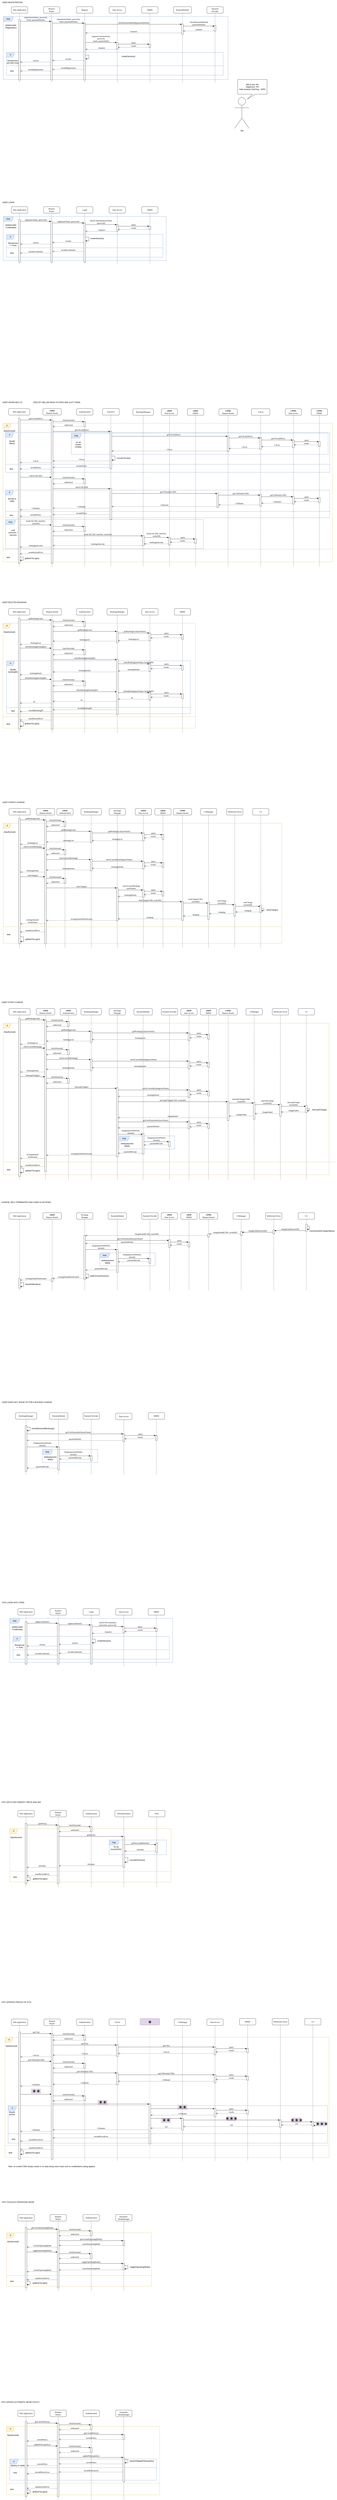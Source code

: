 <mxfile version="20.5.3" type="device"><diagram id="BeQwRoH2vvDNWLknCspA" name="Pagina-1"><mxGraphModel dx="2426" dy="6216" grid="1" gridSize="10" guides="1" tooltips="1" connect="1" arrows="1" fold="1" page="1" pageScale="1" pageWidth="2069" pageHeight="1227" math="0" shadow="0"><root><mxCell id="0"/><mxCell id="1" parent="0"/><mxCell id="CojcDO1Zq96XijkZ4EN1-82" value="if" style="shape=umlFrame;tabWidth=110;tabHeight=30;tabPosition=left;html=1;boundedLbl=1;labelInHeader=1;width=47;height=30;fillColor=#fff2cc;strokeColor=#d6b656;" vertex="1" parent="1"><mxGeometry x="18" y="-2311" width="2022" height="851" as="geometry"/></mxCell><mxCell id="CojcDO1Zq96XijkZ4EN1-319" value="if" style="shape=umlFrame;tabWidth=110;tabHeight=30;tabPosition=left;html=1;boundedLbl=1;labelInHeader=1;width=47;height=30;fillColor=#dae8fc;strokeColor=#6c8ebf;" vertex="1" parent="CojcDO1Zq96XijkZ4EN1-82"><mxGeometry x="16" y="410" width="1990" height="170" as="geometry"/></mxCell><mxCell id="CojcDO1Zq96XijkZ4EN1-320" value="if(CSID is&#xA;valid)&#xA;" style="text;align=center;" vertex="1" parent="CojcDO1Zq96XijkZ4EN1-319"><mxGeometry width="100" height="20" relative="1" as="geometry"><mxPoint x="-10" y="40" as="offset"/></mxGeometry></mxCell><mxCell id="CojcDO1Zq96XijkZ4EN1-321" value="" style="line;strokeWidth=1;labelPosition=center;verticalLabelPosition=bottom;align=left;verticalAlign=top;spacingLeft=20;spacingTop=15;fillColor=#dae8fc;strokeColor=#6c8ebf;" vertex="1" parent="CojcDO1Zq96XijkZ4EN1-319"><mxGeometry y="126.998" width="1990" height="7.991" as="geometry"/></mxCell><mxCell id="CojcDO1Zq96XijkZ4EN1-207" value="" style="html=1;points=[];perimeter=orthogonalPerimeter;rounded=0;shadow=0;comic=0;labelBackgroundColor=none;strokeWidth=1;fontFamily=Verdana;fontSize=12;align=center;" vertex="1" parent="CojcDO1Zq96XijkZ4EN1-319"><mxGeometry x="1297.75" y="18.137" width="10" height="89.728" as="geometry"/></mxCell><mxCell id="CojcDO1Zq96XijkZ4EN1-183" value="if" style="shape=umlFrame;tabWidth=110;tabHeight=30;tabPosition=left;html=1;boundedLbl=1;labelInHeader=1;width=47;height=30;fillColor=#dae8fc;strokeColor=#6c8ebf;" vertex="1" parent="CojcDO1Zq96XijkZ4EN1-82"><mxGeometry x="16" y="56" width="1990" height="245" as="geometry"/></mxCell><mxCell id="CojcDO1Zq96XijkZ4EN1-184" value="if(valid&#xA;filters)" style="text;align=center;" vertex="1" parent="CojcDO1Zq96XijkZ4EN1-183"><mxGeometry width="100" height="20" relative="1" as="geometry"><mxPoint x="-10" y="40" as="offset"/></mxGeometry></mxCell><mxCell id="CojcDO1Zq96XijkZ4EN1-185" value="" style="line;strokeWidth=1;labelPosition=center;verticalLabelPosition=bottom;align=left;verticalAlign=top;spacingLeft=20;spacingTop=15;fillColor=#dae8fc;strokeColor=#6c8ebf;" vertex="1" parent="CojcDO1Zq96XijkZ4EN1-183"><mxGeometry y="190.002" width="1990" height="11.517" as="geometry"/></mxCell><mxCell id="CojcDO1Zq96XijkZ4EN1-186" value="else" style="text;align=center;" vertex="1" parent="CojcDO1Zq96XijkZ4EN1-183"><mxGeometry x="-8" y="210.276" width="87.64" height="15.323" as="geometry"/></mxCell><mxCell id="CojcDO1Zq96XijkZ4EN1-160" value="concatCSLists()" style="text;html=1;align=center;verticalAlign=middle;resizable=0;points=[];autosize=1;strokeColor=none;fillColor=none;" vertex="1" parent="CojcDO1Zq96XijkZ4EN1-183"><mxGeometry x="669" y="142.998" width="110" height="30" as="geometry"/></mxCell><mxCell id="CojcDO1Zq96XijkZ4EN1-154" value="loop" style="shape=umlFrame;whiteSpace=wrap;html=1;fillColor=#dae8fc;strokeColor=#6c8ebf;" vertex="1" parent="CojcDO1Zq96XijkZ4EN1-82"><mxGeometry x="420" y="61" width="1576" height="130" as="geometry"/></mxCell><mxCell id="CojcDO1Zq96XijkZ4EN1-83" value="if(authorized)" style="text;align=center;" vertex="1" parent="CojcDO1Zq96XijkZ4EN1-82"><mxGeometry width="100" height="20" relative="1" as="geometry"><mxPoint x="-10" y="33" as="offset"/></mxGeometry></mxCell><mxCell id="CojcDO1Zq96XijkZ4EN1-84" value="else" style="line;strokeWidth=1;labelPosition=center;verticalLabelPosition=bottom;align=left;verticalAlign=top;spacingLeft=20;spacingTop=15;fillColor=#fff2cc;strokeColor=#d6b656;" vertex="1" parent="CojcDO1Zq96XijkZ4EN1-82"><mxGeometry y="750.998" width="2022" height="42.954" as="geometry"/></mxCell><mxCell id="CojcDO1Zq96XijkZ4EN1-85" value="goBackToLogin()" style="text;html=1;align=center;verticalAlign=middle;resizable=0;points=[];autosize=1;strokeColor=none;fillColor=none;fontColor=#000000;" vertex="1" parent="CojcDO1Zq96XijkZ4EN1-82"><mxGeometry x="118.002" y="814.004" width="120" height="30" as="geometry"/></mxCell><mxCell id="CojcDO1Zq96XijkZ4EN1-246" value="&lt;div&gt;until&lt;/div&gt;&lt;div&gt;outcome =&lt;/div&gt;&lt;div&gt;success&lt;br&gt;&lt;/div&gt;" style="text;html=1;align=center;verticalAlign=middle;resizable=0;points=[];autosize=1;strokeColor=none;fillColor=none;fontSize=12;" vertex="1" parent="CojcDO1Zq96XijkZ4EN1-82"><mxGeometry x="22" y="641.0" width="80" height="60" as="geometry"/></mxCell><mxCell id="CojcDO1Zq96XijkZ4EN1-234" value="loop" style="shape=umlFrame;whiteSpace=wrap;html=1;fillColor=#dae8fc;strokeColor=#6c8ebf;" vertex="1" parent="CojcDO1Zq96XijkZ4EN1-82"><mxGeometry x="16" y="591" width="1214" height="179" as="geometry"/></mxCell><mxCell id="A2nSOYIOyv37LuOgfHhm-88" value="if" style="shape=umlFrame;tabWidth=110;tabHeight=30;tabPosition=left;html=1;boundedLbl=1;labelInHeader=1;width=47;height=30;fillColor=#fff2cc;strokeColor=#d6b656;" parent="1" vertex="1"><mxGeometry x="20" y="1370" width="2000" height="930" as="geometry"/></mxCell><mxCell id="A2nSOYIOyv37LuOgfHhm-89" value="if(authorized)" style="text;align=center;" parent="A2nSOYIOyv37LuOgfHhm-88" vertex="1"><mxGeometry width="100" height="20" relative="1" as="geometry"><mxPoint x="-10" y="40" as="offset"/></mxGeometry></mxCell><mxCell id="A2nSOYIOyv37LuOgfHhm-36" value="interruptCharge()" style="text;html=1;align=center;verticalAlign=middle;resizable=0;points=[];autosize=1;strokeColor=none;fillColor=none;" parent="A2nSOYIOyv37LuOgfHhm-88" vertex="1"><mxGeometry x="1879.995" y="515.997" width="120" height="30" as="geometry"/></mxCell><mxCell id="aj6pYTE7TbrS4Eqh01Q6-224" value="loop" style="shape=umlFrame;whiteSpace=wrap;html=1;fillColor=#dae8fc;strokeColor=#6c8ebf;" parent="1" vertex="1"><mxGeometry x="612" y="2779" width="340" height="80" as="geometry"/></mxCell><mxCell id="aj6pYTE7TbrS4Eqh01Q6-136" value="loop" style="shape=umlFrame;whiteSpace=wrap;html=1;fillColor=#dae8fc;strokeColor=#6c8ebf;" parent="1" vertex="1"><mxGeometry x="260" y="3985" width="340" height="80" as="geometry"/></mxCell><mxCell id="aj6pYTE7TbrS4Eqh01Q6-40" value="if" style="shape=umlFrame;tabWidth=110;tabHeight=30;tabPosition=left;html=1;boundedLbl=1;labelInHeader=1;width=47;height=30;fillColor=#fff2cc;strokeColor=#d6b656;" parent="1" vertex="1"><mxGeometry x="60" y="6312" width="990" height="328" as="geometry"/></mxCell><mxCell id="aj6pYTE7TbrS4Eqh01Q6-41" value="if(authorized)" style="text;align=center;" parent="aj6pYTE7TbrS4Eqh01Q6-40" vertex="1"><mxGeometry width="100" height="20" relative="1" as="geometry"><mxPoint x="-10" y="40" as="offset"/></mxGeometry></mxCell><mxCell id="aj6pYTE7TbrS4Eqh01Q6-42" value="else" style="line;strokeWidth=1;labelPosition=center;verticalLabelPosition=bottom;align=left;verticalAlign=top;spacingLeft=20;spacingTop=15;fillColor=#fff2cc;strokeColor=#d6b656;" parent="aj6pYTE7TbrS4Eqh01Q6-40" vertex="1"><mxGeometry y="255.523" width="990" height="13.12" as="geometry"/></mxCell><mxCell id="aj6pYTE7TbrS4Eqh01Q6-92" value="loop" style="shape=umlFrame;whiteSpace=wrap;html=1;fillColor=#dae8fc;strokeColor=#6c8ebf;" parent="aj6pYTE7TbrS4Eqh01Q6-40" vertex="1"><mxGeometry x="610" y="70" width="351.44" height="90" as="geometry"/></mxCell><mxCell id="aj6pYTE7TbrS4Eqh01Q6-93" value="&lt;div&gt;for all&lt;/div&gt;&lt;div&gt;knownDSOs&lt;/div&gt;" style="text;html=1;align=center;verticalAlign=middle;resizable=0;points=[];autosize=1;strokeColor=none;fillColor=none;" parent="aj6pYTE7TbrS4Eqh01Q6-40" vertex="1"><mxGeometry x="607.004" y="99" width="90" height="40" as="geometry"/></mxCell><mxCell id="aj6pYTE7TbrS4Eqh01Q6-97" value="&lt;div&gt;concatDSOsInfo()&lt;br&gt;&lt;/div&gt;" style="text;html=1;align=center;verticalAlign=middle;resizable=0;points=[];autosize=1;strokeColor=none;fillColor=none;" parent="aj6pYTE7TbrS4Eqh01Q6-40" vertex="1"><mxGeometry x="722.183" y="178" width="120" height="30" as="geometry"/></mxCell><mxCell id="64HZ8vT5wmqo5Xkc1ZFR-380" value="if" style="shape=umlFrame;tabWidth=110;tabHeight=30;tabPosition=left;html=1;boundedLbl=1;labelInHeader=1;width=47;height=30;fillColor=#fff2cc;strokeColor=#d6b656;" parent="1" vertex="1"><mxGeometry x="31" y="7592" width="1989" height="738" as="geometry"/></mxCell><mxCell id="64HZ8vT5wmqo5Xkc1ZFR-381" value="if(authorized)" style="text;align=center;" parent="64HZ8vT5wmqo5Xkc1ZFR-380" vertex="1"><mxGeometry width="100" height="20" relative="1" as="geometry"><mxPoint x="-10" y="40" as="offset"/></mxGeometry></mxCell><mxCell id="64HZ8vT5wmqo5Xkc1ZFR-382" value="else" style="line;strokeWidth=1;labelPosition=center;verticalLabelPosition=bottom;align=left;verticalAlign=top;spacingLeft=20;spacingTop=15;fillColor=#fff2cc;strokeColor=#d6b656;" parent="64HZ8vT5wmqo5Xkc1ZFR-380" vertex="1"><mxGeometry y="649.753" width="1989" height="29.52" as="geometry"/></mxCell><mxCell id="64HZ8vT5wmqo5Xkc1ZFR-383" value="goBackToLogin()" style="text;html=1;align=center;verticalAlign=middle;resizable=0;points=[];autosize=1;strokeColor=none;fillColor=none;fontColor=#000000;" parent="64HZ8vT5wmqo5Xkc1ZFR-380" vertex="1"><mxGeometry x="108.998" y="693.995" width="120" height="30" as="geometry"/></mxCell><mxCell id="64HZ8vT5wmqo5Xkc1ZFR-495" value="if" style="shape=umlFrame;tabWidth=110;tabHeight=30;tabPosition=left;html=1;boundedLbl=1;labelInHeader=1;width=50;height=30;fillColor=#dae8fc;strokeColor=#6c8ebf;" parent="64HZ8vT5wmqo5Xkc1ZFR-380" vertex="1"><mxGeometry x="19" y="420" width="1960" height="230" as="geometry"/></mxCell><mxCell id="aj6pYTE7TbrS4Eqh01Q6-16" value="" style="rounded=0;whiteSpace=wrap;html=1;fontSize=30;strokeColor=none;fillColor=#e1d5e7;" parent="64HZ8vT5wmqo5Xkc1ZFR-495" vertex="1"><mxGeometry x="1894" y="96" width="60" height="30" as="geometry"/></mxCell><mxCell id="64HZ8vT5wmqo5Xkc1ZFR-496" value="if(valid&#xA;prices)&#xA;" style="text" parent="64HZ8vT5wmqo5Xkc1ZFR-495" vertex="1"><mxGeometry width="100" height="20" relative="1" as="geometry"><mxPoint x="4" y="26" as="offset"/></mxGeometry></mxCell><mxCell id="64HZ8vT5wmqo5Xkc1ZFR-497" value="else" style="line;strokeWidth=1;labelPosition=center;verticalLabelPosition=bottom;align=left;verticalAlign=top;spacingLeft=20;spacingTop=15;fillColor=#dae8fc;strokeColor=#6c8ebf;" parent="64HZ8vT5wmqo5Xkc1ZFR-495" vertex="1"><mxGeometry y="167.173" width="1951" height="9.2" as="geometry"/></mxCell><mxCell id="64HZ8vT5wmqo5Xkc1ZFR-493" value="&lt;font style=&quot;font-size: 30px;&quot;&gt;&lt;span dir=&quot;ltr&quot; role=&quot;presentation&quot; style=&quot;left: 176.431px; top: 400.865px; font-family: sans-serif; transform: scaleX(0.879);&quot;&gt;∗&lt;/span&gt;&lt;/font&gt;&lt;font style=&quot;font-size: 30px;&quot;&gt;&lt;span dir=&quot;ltr&quot; role=&quot;presentation&quot; style=&quot;left: 176.431px; top: 400.865px; font-family: sans-serif; transform: scaleX(0.879);&quot;&gt;∗&lt;/span&gt;&lt;/font&gt;&lt;font style=&quot;font-size: 30px;&quot;&gt;&lt;span dir=&quot;ltr&quot; role=&quot;presentation&quot; style=&quot;left: 176.431px; top: 400.865px; font-family: sans-serif; transform: scaleX(0.879);&quot;&gt;∗&lt;/span&gt;&lt;/font&gt;" style="text;html=1;align=center;verticalAlign=middle;resizable=0;points=[];autosize=1;strokeColor=none;fillColor=none;fontColor=#000000;" parent="64HZ8vT5wmqo5Xkc1ZFR-495" vertex="1"><mxGeometry x="1890" y="85" width="70" height="50" as="geometry"/></mxCell><mxCell id="aj6pYTE7TbrS4Eqh01Q6-15" value="" style="rounded=0;whiteSpace=wrap;html=1;fontSize=30;strokeColor=none;fillColor=#e1d5e7;" parent="64HZ8vT5wmqo5Xkc1ZFR-495" vertex="1"><mxGeometry x="1740" y="73" width="60" height="30" as="geometry"/></mxCell><mxCell id="aj6pYTE7TbrS4Eqh01Q6-12" value="" style="rounded=0;whiteSpace=wrap;html=1;fontSize=30;strokeColor=none;fillColor=#e1d5e7;" parent="64HZ8vT5wmqo5Xkc1ZFR-495" vertex="1"><mxGeometry x="1340" y="65" width="60" height="30" as="geometry"/></mxCell><mxCell id="aj6pYTE7TbrS4Eqh01Q6-17" value="" style="rounded=0;whiteSpace=wrap;html=1;fontSize=30;strokeColor=none;fillColor=#e1d5e7;" parent="64HZ8vT5wmqo5Xkc1ZFR-495" vertex="1"><mxGeometry x="549" y="-35" width="60" height="30" as="geometry"/></mxCell><mxCell id="aj6pYTE7TbrS4Eqh01Q6-7" value="" style="rounded=0;whiteSpace=wrap;html=1;fontSize=30;strokeColor=none;fillColor=#e1d5e7;" parent="64HZ8vT5wmqo5Xkc1ZFR-495" vertex="1"><mxGeometry x="940" y="75.77" width="60" height="30" as="geometry"/></mxCell><mxCell id="aj6pYTE7TbrS4Eqh01Q6-21" value="" style="rounded=0;whiteSpace=wrap;html=1;fontSize=30;strokeColor=none;fillColor=#e1d5e7;" parent="64HZ8vT5wmqo5Xkc1ZFR-380" vertex="1"><mxGeometry x="1059" y="414" width="60" height="30" as="geometry"/></mxCell><mxCell id="aj6pYTE7TbrS4Eqh01Q6-37" value="" style="rounded=0;whiteSpace=wrap;html=1;fontSize=30;strokeColor=none;fillColor=#e1d5e7;" parent="64HZ8vT5wmqo5Xkc1ZFR-380" vertex="1"><mxGeometry x="160" y="316" width="60" height="30" as="geometry"/></mxCell><mxCell id="64HZ8vT5wmqo5Xkc1ZFR-359" value="if" style="shape=umlFrame;tabWidth=110;tabHeight=30;tabPosition=left;html=1;boundedLbl=1;labelInHeader=1;width=47;height=30;fillColor=#fff2cc;strokeColor=#d6b656;" parent="1" vertex="1"><mxGeometry x="40" y="9980" width="940" height="420" as="geometry"/></mxCell><mxCell id="64HZ8vT5wmqo5Xkc1ZFR-360" value="if(authorized)" style="text;align=center;" parent="64HZ8vT5wmqo5Xkc1ZFR-359" vertex="1"><mxGeometry width="100" height="20" relative="1" as="geometry"><mxPoint x="-10" y="40" as="offset"/></mxGeometry></mxCell><mxCell id="64HZ8vT5wmqo5Xkc1ZFR-361" value="else" style="line;strokeWidth=1;labelPosition=center;verticalLabelPosition=bottom;align=left;verticalAlign=top;spacingLeft=20;spacingTop=15;fillColor=#fff2cc;strokeColor=#d6b656;" parent="64HZ8vT5wmqo5Xkc1ZFR-359" vertex="1"><mxGeometry y="339.998" width="940" height="16.8" as="geometry"/></mxCell><mxCell id="64HZ8vT5wmqo5Xkc1ZFR-366" value="goBackToLogin()" style="text;html=1;align=center;verticalAlign=middle;resizable=0;points=[];autosize=1;strokeColor=none;fillColor=none;fontColor=#000000;" parent="64HZ8vT5wmqo5Xkc1ZFR-359" vertex="1"><mxGeometry x="144.765" y="386" width="120" height="30" as="geometry"/></mxCell><mxCell id="64HZ8vT5wmqo5Xkc1ZFR-373" value="if" style="shape=umlFrame;tabWidth=110;tabHeight=30;tabPosition=left;html=1;boundedLbl=1;labelInHeader=1;width=47;height=30;fillColor=#fff2cc;strokeColor=#d6b656;" parent="1" vertex="1"><mxGeometry x="40" y="8792" width="890" height="328" as="geometry"/></mxCell><mxCell id="64HZ8vT5wmqo5Xkc1ZFR-374" value="if(authorized)" style="text;align=center;" parent="64HZ8vT5wmqo5Xkc1ZFR-373" vertex="1"><mxGeometry width="100" height="20" relative="1" as="geometry"><mxPoint x="-10" y="40" as="offset"/></mxGeometry></mxCell><mxCell id="64HZ8vT5wmqo5Xkc1ZFR-375" value="else" style="line;strokeWidth=1;labelPosition=center;verticalLabelPosition=bottom;align=left;verticalAlign=top;spacingLeft=20;spacingTop=15;fillColor=#fff2cc;strokeColor=#d6b656;" parent="64HZ8vT5wmqo5Xkc1ZFR-373" vertex="1"><mxGeometry y="255.523" width="890" height="13.12" as="geometry"/></mxCell><mxCell id="64HZ8vT5wmqo5Xkc1ZFR-376" value="goBackToLogin()" style="text;html=1;align=center;verticalAlign=middle;resizable=0;points=[];autosize=1;strokeColor=none;fillColor=none;fontColor=#000000;" parent="64HZ8vT5wmqo5Xkc1ZFR-373" vertex="1"><mxGeometry x="144.618" y="292.998" width="120" height="30" as="geometry"/></mxCell><mxCell id="64HZ8vT5wmqo5Xkc1ZFR-316" value="loop" style="shape=umlFrame;whiteSpace=wrap;html=1;fillColor=#dae8fc;strokeColor=#6c8ebf;" parent="1" vertex="1"><mxGeometry x="60" y="5022" width="1000" height="270" as="geometry"/></mxCell><mxCell id="64HZ8vT5wmqo5Xkc1ZFR-102" value="if" style="shape=umlFrame;tabWidth=110;tabHeight=30;tabPosition=left;html=1;boundedLbl=1;labelInHeader=1;width=50;height=30;fillColor=#dae8fc;strokeColor=#6c8ebf;" parent="1" vertex="1"><mxGeometry x="60" y="10180" width="900" height="130" as="geometry"/></mxCell><mxCell id="64HZ8vT5wmqo5Xkc1ZFR-103" value="if(policy is valid)" style="text" parent="64HZ8vT5wmqo5Xkc1ZFR-102" vertex="1"><mxGeometry width="100" height="20" relative="1" as="geometry"><mxPoint x="4" y="26" as="offset"/></mxGeometry></mxCell><mxCell id="64HZ8vT5wmqo5Xkc1ZFR-104" value="else" style="line;strokeWidth=1;labelPosition=center;verticalLabelPosition=bottom;align=left;verticalAlign=top;spacingLeft=20;spacingTop=15;fillColor=#dae8fc;strokeColor=#6c8ebf;" parent="64HZ8vT5wmqo5Xkc1ZFR-102" vertex="1"><mxGeometry y="50" width="900" height="5.2" as="geometry"/></mxCell><mxCell id="64HZ8vT5wmqo5Xkc1ZFR-101" value="storeAndApplyPolicy(policy)" style="text;html=1;align=center;verticalAlign=middle;resizable=0;points=[];autosize=1;strokeColor=none;fillColor=none;" parent="64HZ8vT5wmqo5Xkc1ZFR-102" vertex="1"><mxGeometry x="725" y="-3.003" width="170" height="30" as="geometry"/></mxCell><mxCell id="64HZ8vT5wmqo5Xkc1ZFR-333" value="Data Access" style="shape=umlLifeline;perimeter=lifelinePerimeter;whiteSpace=wrap;html=1;container=1;collapsible=0;recursiveResize=0;outlineConnect=0;rounded=1;shadow=0;comic=0;labelBackgroundColor=none;strokeWidth=1;fontFamily=Verdana;fontSize=12;align=center;" parent="1" vertex="1"><mxGeometry x="710" y="4962" width="100" height="352" as="geometry"/></mxCell><mxCell id="64HZ8vT5wmqo5Xkc1ZFR-334" value="" style="html=1;points=[];perimeter=orthogonalPerimeter;rounded=0;shadow=0;comic=0;labelBackgroundColor=none;strokeWidth=1;fontFamily=Verdana;fontSize=12;align=center;" parent="64HZ8vT5wmqo5Xkc1ZFR-333" vertex="1"><mxGeometry x="45" y="110" width="10" height="40" as="geometry"/></mxCell><mxCell id="64HZ8vT5wmqo5Xkc1ZFR-38" value="Web Application" style="shape=umlLifeline;perimeter=lifelinePerimeter;whiteSpace=wrap;html=1;container=1;collapsible=0;recursiveResize=0;outlineConnect=0;rounded=1;shadow=0;comic=0;labelBackgroundColor=none;strokeWidth=1;fontFamily=Verdana;fontSize=12;align=center;" parent="1" vertex="1"><mxGeometry x="110" y="9880" width="100" height="550" as="geometry"/></mxCell><mxCell id="64HZ8vT5wmqo5Xkc1ZFR-39" value="" style="html=1;points=[];perimeter=orthogonalPerimeter;rounded=0;shadow=0;comic=0;labelBackgroundColor=none;strokeWidth=1;fontFamily=Verdana;fontSize=12;align=center;" parent="64HZ8vT5wmqo5Xkc1ZFR-38" vertex="1"><mxGeometry x="45" y="70" width="10" height="460" as="geometry"/></mxCell><mxCell id="64HZ8vT5wmqo5Xkc1ZFR-365" style="edgeStyle=orthogonalEdgeStyle;rounded=0;orthogonalLoop=1;jettySize=auto;html=1;fontColor=#FFE599;exitX=1;exitY=0.913;exitDx=0;exitDy=0;exitPerimeter=0;" parent="64HZ8vT5wmqo5Xkc1ZFR-38" source="64HZ8vT5wmqo5Xkc1ZFR-39" target="64HZ8vT5wmqo5Xkc1ZFR-39" edge="1"><mxGeometry relative="1" as="geometry"><Array as="points"><mxPoint x="75" y="490"/><mxPoint x="75" y="510"/></Array></mxGeometry></mxCell><mxCell id="64HZ8vT5wmqo5Xkc1ZFR-42" value="&lt;div&gt;Request&lt;/div&gt;&lt;div&gt;Router&lt;/div&gt;" style="shape=umlLifeline;perimeter=lifelinePerimeter;whiteSpace=wrap;html=1;container=1;collapsible=0;recursiveResize=0;outlineConnect=0;rounded=1;shadow=0;comic=0;labelBackgroundColor=none;strokeWidth=1;fontFamily=Verdana;fontSize=12;align=center;" parent="1" vertex="1"><mxGeometry x="307" y="9880" width="100" height="550" as="geometry"/></mxCell><mxCell id="64HZ8vT5wmqo5Xkc1ZFR-43" value="" style="html=1;points=[];perimeter=orthogonalPerimeter;rounded=0;shadow=0;comic=0;labelBackgroundColor=none;strokeWidth=1;fontFamily=Verdana;fontSize=12;align=center;" parent="64HZ8vT5wmqo5Xkc1ZFR-42" vertex="1"><mxGeometry x="45" y="80" width="10" height="450" as="geometry"/></mxCell><mxCell id="64HZ8vT5wmqo5Xkc1ZFR-46" value="Authentication" style="shape=umlLifeline;perimeter=lifelinePerimeter;whiteSpace=wrap;html=1;container=1;collapsible=0;recursiveResize=0;outlineConnect=0;rounded=1;shadow=0;comic=0;labelBackgroundColor=none;strokeWidth=1;fontFamily=Verdana;fontSize=12;align=center;" parent="1" vertex="1"><mxGeometry x="510" y="9880" width="100" height="550" as="geometry"/></mxCell><mxCell id="64HZ8vT5wmqo5Xkc1ZFR-47" value="" style="html=1;points=[];perimeter=orthogonalPerimeter;rounded=0;shadow=0;comic=0;labelBackgroundColor=none;strokeWidth=1;fontFamily=Verdana;fontSize=12;align=center;" parent="64HZ8vT5wmqo5Xkc1ZFR-46" vertex="1"><mxGeometry x="45" y="90" width="10" height="30" as="geometry"/></mxCell><mxCell id="64HZ8vT5wmqo5Xkc1ZFR-92" value="" style="html=1;points=[];perimeter=orthogonalPerimeter;rounded=0;shadow=0;comic=0;labelBackgroundColor=none;strokeWidth=1;fontFamily=Verdana;fontSize=12;align=center;" parent="64HZ8vT5wmqo5Xkc1ZFR-46" vertex="1"><mxGeometry x="45" y="230" width="10" height="30" as="geometry"/></mxCell><mxCell id="64HZ8vT5wmqo5Xkc1ZFR-48" value="&lt;div&gt;Automatic-ModeManager&lt;/div&gt;" style="shape=umlLifeline;perimeter=lifelinePerimeter;whiteSpace=wrap;html=1;container=1;collapsible=0;recursiveResize=0;outlineConnect=0;rounded=1;shadow=0;comic=0;labelBackgroundColor=none;strokeWidth=1;fontFamily=Verdana;fontSize=12;align=center;" parent="1" vertex="1"><mxGeometry x="710" y="9880" width="100" height="550" as="geometry"/></mxCell><mxCell id="64HZ8vT5wmqo5Xkc1ZFR-49" value="" style="html=1;points=[];perimeter=orthogonalPerimeter;rounded=0;shadow=0;comic=0;labelBackgroundColor=none;strokeWidth=1;fontFamily=Verdana;fontSize=12;align=center;" parent="64HZ8vT5wmqo5Xkc1ZFR-48" vertex="1"><mxGeometry x="45" y="150" width="10" height="30" as="geometry"/></mxCell><mxCell id="64HZ8vT5wmqo5Xkc1ZFR-93" value="" style="html=1;points=[];perimeter=orthogonalPerimeter;rounded=0;shadow=0;comic=0;labelBackgroundColor=none;strokeWidth=1;fontFamily=Verdana;fontSize=12;align=center;" parent="64HZ8vT5wmqo5Xkc1ZFR-48" vertex="1"><mxGeometry x="45" y="290" width="10" height="150" as="geometry"/></mxCell><mxCell id="64HZ8vT5wmqo5Xkc1ZFR-110" style="edgeStyle=orthogonalEdgeStyle;rounded=0;orthogonalLoop=1;jettySize=auto;html=1;exitX=0.978;exitY=0.088;exitDx=0;exitDy=0;exitPerimeter=0;" parent="64HZ8vT5wmqo5Xkc1ZFR-48" source="64HZ8vT5wmqo5Xkc1ZFR-93" target="64HZ8vT5wmqo5Xkc1ZFR-93" edge="1"><mxGeometry relative="1" as="geometry"><Array as="points"><mxPoint x="75" y="303"/><mxPoint x="75" y="323"/></Array></mxGeometry></mxCell><mxCell id="64HZ8vT5wmqo5Xkc1ZFR-81" value="getCurrentPolicy()" style="html=1;verticalAlign=bottom;endArrow=block;labelBackgroundColor=none;fontFamily=Verdana;fontSize=12;edgeStyle=elbowEdgeStyle;elbow=vertical;" parent="1" source="64HZ8vT5wmqo5Xkc1ZFR-39" target="64HZ8vT5wmqo5Xkc1ZFR-43" edge="1"><mxGeometry relative="1" as="geometry"><mxPoint x="165" y="9960" as="sourcePoint"/><mxPoint x="352" y="9960" as="targetPoint"/><Array as="points"><mxPoint x="310" y="9960"/><mxPoint x="290" y="9950"/><mxPoint x="280" y="10090"/><mxPoint x="332" y="9970"/><mxPoint x="280" y="10000"/><mxPoint x="379" y="9810"/></Array></mxGeometry></mxCell><mxCell id="64HZ8vT5wmqo5Xkc1ZFR-82" value="checkSession()" style="html=1;verticalAlign=bottom;endArrow=block;labelBackgroundColor=none;fontFamily=Verdana;fontSize=12;edgeStyle=elbowEdgeStyle;elbow=vertical;" parent="1" target="64HZ8vT5wmqo5Xkc1ZFR-47" edge="1"><mxGeometry relative="1" as="geometry"><mxPoint x="362" y="9970" as="sourcePoint"/><mxPoint x="572" y="9959.58" as="targetPoint"/><Array as="points"><mxPoint x="460" y="9970"/><mxPoint x="480" y="9970"/><mxPoint x="530" y="9959.58"/><mxPoint x="510" y="9949.58"/><mxPoint x="500" y="10089.58"/><mxPoint x="552" y="9969.58"/><mxPoint x="500" y="9999.58"/><mxPoint x="599" y="9809.58"/></Array></mxGeometry></mxCell><mxCell id="64HZ8vT5wmqo5Xkc1ZFR-85" value="getCurrentPolicy()" style="html=1;verticalAlign=bottom;endArrow=block;labelBackgroundColor=none;fontFamily=Verdana;fontSize=12;edgeStyle=elbowEdgeStyle;elbow=vertical;" parent="1" target="64HZ8vT5wmqo5Xkc1ZFR-49" edge="1"><mxGeometry relative="1" as="geometry"><mxPoint x="362" y="10030" as="sourcePoint"/><mxPoint x="557" y="10040" as="targetPoint"/><Array as="points"><mxPoint x="550" y="10030"/><mxPoint x="515" y="10040"/><mxPoint x="495" y="10030"/><mxPoint x="485" y="10170"/><mxPoint x="537" y="10050"/><mxPoint x="485" y="10080"/><mxPoint x="584" y="9890"/></Array></mxGeometry></mxCell><mxCell id="64HZ8vT5wmqo5Xkc1ZFR-86" value="authorized" style="html=1;verticalAlign=bottom;endArrow=open;dashed=1;endSize=8;labelBackgroundColor=none;fontFamily=Verdana;fontSize=12;edgeStyle=elbowEdgeStyle;elbow=vertical;" parent="1" source="64HZ8vT5wmqo5Xkc1ZFR-47" edge="1"><mxGeometry relative="1" as="geometry"><mxPoint x="362" y="10000" as="targetPoint"/><Array as="points"><mxPoint x="518" y="10000"/><mxPoint x="478" y="9990"/><mxPoint x="468" y="9980"/><mxPoint x="488" y="9990"/><mxPoint x="498" y="9940"/><mxPoint x="438" y="9910"/><mxPoint x="398" y="9950"/><mxPoint x="290" y="9710"/><mxPoint x="380.5" y="9720"/><mxPoint x="440.5" y="9700"/><mxPoint x="423.5" y="9588"/><mxPoint x="433.5" y="9758"/><mxPoint x="457.5" y="9838"/><mxPoint x="487.5" y="9838"/></Array><mxPoint x="553" y="10000" as="sourcePoint"/></mxGeometry></mxCell><mxCell id="64HZ8vT5wmqo5Xkc1ZFR-88" value="currentPolicy" style="html=1;verticalAlign=bottom;endArrow=open;dashed=1;endSize=8;labelBackgroundColor=none;fontFamily=Verdana;fontSize=12;edgeStyle=elbowEdgeStyle;elbow=vertical;" parent="1" source="64HZ8vT5wmqo5Xkc1ZFR-49" edge="1"><mxGeometry relative="1" as="geometry"><mxPoint x="362" y="10060" as="targetPoint"/><Array as="points"><mxPoint x="600" y="10060"/><mxPoint x="737" y="10080"/><mxPoint x="709" y="10070"/><mxPoint x="681" y="10100"/><mxPoint x="818" y="10130"/><mxPoint x="801" y="10018"/><mxPoint x="811" y="10188"/><mxPoint x="835" y="10268"/><mxPoint x="865" y="10268"/></Array><mxPoint x="885" y="10080" as="sourcePoint"/></mxGeometry></mxCell><mxCell id="64HZ8vT5wmqo5Xkc1ZFR-90" value="currentPolicy" style="html=1;verticalAlign=bottom;endArrow=open;dashed=1;endSize=8;labelBackgroundColor=none;fontFamily=Verdana;fontSize=12;edgeStyle=elbowEdgeStyle;elbow=vertical;" parent="1" edge="1"><mxGeometry relative="1" as="geometry"><mxPoint x="165" y="10070" as="targetPoint"/><Array as="points"><mxPoint x="230" y="10070"/><mxPoint x="321" y="10080"/><mxPoint x="281" y="10070"/><mxPoint x="271" y="10060"/><mxPoint x="291" y="10070"/><mxPoint x="301" y="10020"/><mxPoint x="241" y="9990"/><mxPoint x="201" y="10030"/><mxPoint x="93" y="9790"/><mxPoint x="183.5" y="9800"/><mxPoint x="243.5" y="9780"/><mxPoint x="226.5" y="9668"/><mxPoint x="236.5" y="9838"/><mxPoint x="260.5" y="9918"/><mxPoint x="290.5" y="9918"/></Array><mxPoint x="352" y="10070" as="sourcePoint"/></mxGeometry></mxCell><mxCell id="64HZ8vT5wmqo5Xkc1ZFR-91" value="updatePolicy(policy)" style="html=1;verticalAlign=bottom;endArrow=block;labelBackgroundColor=none;fontFamily=Verdana;fontSize=12;edgeStyle=elbowEdgeStyle;elbow=vertical;" parent="1" edge="1"><mxGeometry relative="1" as="geometry"><mxPoint x="165" y="10100" as="sourcePoint"/><mxPoint x="352" y="10100" as="targetPoint"/><Array as="points"><mxPoint x="330" y="10100"/><mxPoint x="300" y="10100"/><mxPoint x="359" y="10100"/></Array></mxGeometry></mxCell><mxCell id="64HZ8vT5wmqo5Xkc1ZFR-95" value="updatePolicy(policy)" style="html=1;verticalAlign=bottom;endArrow=block;labelBackgroundColor=none;fontFamily=Verdana;fontSize=12;edgeStyle=elbowEdgeStyle;elbow=vertical;" parent="1" target="64HZ8vT5wmqo5Xkc1ZFR-93" edge="1"><mxGeometry relative="1" as="geometry"><mxPoint x="362" y="10170" as="sourcePoint"/><mxPoint x="557" y="10180" as="targetPoint"/><Array as="points"><mxPoint x="550" y="10170"/><mxPoint x="515" y="10180"/><mxPoint x="495" y="10170"/><mxPoint x="485" y="10310"/><mxPoint x="537" y="10190"/><mxPoint x="485" y="10220"/><mxPoint x="584" y="10030"/></Array></mxGeometry></mxCell><mxCell id="64HZ8vT5wmqo5Xkc1ZFR-96" value="authorized" style="html=1;verticalAlign=bottom;endArrow=open;dashed=1;endSize=8;labelBackgroundColor=none;fontFamily=Verdana;fontSize=12;edgeStyle=elbowEdgeStyle;elbow=vertical;" parent="1" source="64HZ8vT5wmqo5Xkc1ZFR-92" edge="1"><mxGeometry relative="1" as="geometry"><mxPoint x="362" y="10140" as="targetPoint"/><Array as="points"><mxPoint x="518" y="10140"/><mxPoint x="478" y="10130"/><mxPoint x="468" y="10120"/><mxPoint x="488" y="10130"/><mxPoint x="498" y="10080"/><mxPoint x="438" y="10050"/><mxPoint x="398" y="10090"/><mxPoint x="290" y="9850"/><mxPoint x="380.5" y="9860"/><mxPoint x="440.5" y="9840"/><mxPoint x="423.5" y="9728"/><mxPoint x="433.5" y="9898"/><mxPoint x="457.5" y="9978"/><mxPoint x="487.5" y="9978"/></Array><mxPoint x="553" y="10140" as="sourcePoint"/></mxGeometry></mxCell><mxCell id="64HZ8vT5wmqo5Xkc1ZFR-94" value="checkSession()" style="html=1;verticalAlign=bottom;endArrow=block;labelBackgroundColor=none;fontFamily=Verdana;fontSize=12;edgeStyle=elbowEdgeStyle;elbow=vertical;" parent="1" target="64HZ8vT5wmqo5Xkc1ZFR-92" edge="1"><mxGeometry relative="1" as="geometry"><mxPoint x="362" y="10110" as="sourcePoint"/><mxPoint x="572" y="10099.58" as="targetPoint"/><Array as="points"><mxPoint x="460" y="10110"/><mxPoint x="480" y="10110"/><mxPoint x="530" y="10099.58"/><mxPoint x="510" y="10089.58"/><mxPoint x="500" y="10229.58"/><mxPoint x="552" y="10109.58"/><mxPoint x="500" y="10139.58"/><mxPoint x="599" y="9949.58"/></Array></mxGeometry></mxCell><mxCell id="64HZ8vT5wmqo5Xkc1ZFR-98" value="currentPolicy" style="html=1;verticalAlign=bottom;endArrow=open;dashed=1;endSize=8;labelBackgroundColor=none;fontFamily=Verdana;fontSize=12;edgeStyle=elbowEdgeStyle;elbow=vertical;" parent="1" edge="1"><mxGeometry relative="1" as="geometry"><mxPoint x="165" y="10220" as="targetPoint"/><Array as="points"><mxPoint x="270" y="10220"/><mxPoint x="230" y="10210"/><mxPoint x="321" y="10220"/><mxPoint x="281" y="10210"/><mxPoint x="271" y="10200"/><mxPoint x="291" y="10210"/><mxPoint x="301" y="10160"/><mxPoint x="241" y="10130"/><mxPoint x="201" y="10170"/><mxPoint x="93" y="9930"/><mxPoint x="183.5" y="9940"/><mxPoint x="243.5" y="9920"/><mxPoint x="226.5" y="9808"/><mxPoint x="236.5" y="9978"/><mxPoint x="260.5" y="10058"/><mxPoint x="290.5" y="10058"/></Array><mxPoint x="352" y="10220" as="sourcePoint"/></mxGeometry></mxCell><mxCell id="64HZ8vT5wmqo5Xkc1ZFR-106" value="invalidPolicyError" style="html=1;verticalAlign=bottom;endArrow=open;dashed=1;endSize=8;labelBackgroundColor=none;fontFamily=Verdana;fontSize=12;edgeStyle=elbowEdgeStyle;elbow=vertical;" parent="1" source="64HZ8vT5wmqo5Xkc1ZFR-93" edge="1"><mxGeometry relative="1" as="geometry"><mxPoint x="362" y="10260" as="targetPoint"/><Array as="points"><mxPoint x="687" y="10260"/><mxPoint x="758" y="10270"/><mxPoint x="673" y="10250"/><mxPoint x="645" y="10240"/><mxPoint x="617" y="10270"/><mxPoint x="754" y="10300"/><mxPoint x="737" y="10188"/><mxPoint x="747" y="10358"/><mxPoint x="771" y="10438"/><mxPoint x="801" y="10438"/></Array><mxPoint x="820" y="10260" as="sourcePoint"/></mxGeometry></mxCell><mxCell id="64HZ8vT5wmqo5Xkc1ZFR-108" value="invalidPolicyError" style="html=1;verticalAlign=bottom;endArrow=open;dashed=1;endSize=8;labelBackgroundColor=none;fontFamily=Verdana;fontSize=12;edgeStyle=elbowEdgeStyle;elbow=vertical;" parent="1" edge="1"><mxGeometry relative="1" as="geometry"><mxPoint x="165" y="10270" as="targetPoint"/><Array as="points"><mxPoint x="300" y="10270"/><mxPoint x="235" y="10270"/><mxPoint x="326" y="10280"/><mxPoint x="286" y="10270"/><mxPoint x="276" y="10260"/><mxPoint x="296" y="10270"/><mxPoint x="306" y="10220"/><mxPoint x="246" y="10190"/><mxPoint x="206" y="10230"/><mxPoint x="98" y="9990"/><mxPoint x="188.5" y="10000"/><mxPoint x="248.5" y="9980"/><mxPoint x="231.5" y="9868"/><mxPoint x="241.5" y="10038"/><mxPoint x="265.5" y="10118"/><mxPoint x="295.5" y="10118"/></Array><mxPoint x="352" y="10270" as="sourcePoint"/></mxGeometry></mxCell><mxCell id="64HZ8vT5wmqo5Xkc1ZFR-97" value="currentPolicy" style="html=1;verticalAlign=bottom;endArrow=open;dashed=1;endSize=8;labelBackgroundColor=none;fontFamily=Verdana;fontSize=12;edgeStyle=elbowEdgeStyle;elbow=vertical;" parent="1" source="64HZ8vT5wmqo5Xkc1ZFR-93" edge="1"><mxGeometry relative="1" as="geometry"><mxPoint x="362" y="10210" as="targetPoint"/><Array as="points"><mxPoint x="480" y="10210"/><mxPoint x="600" y="10200"/><mxPoint x="737" y="10220"/><mxPoint x="709" y="10210"/><mxPoint x="681" y="10240"/><mxPoint x="818" y="10270"/><mxPoint x="801" y="10158"/><mxPoint x="811" y="10328"/><mxPoint x="835" y="10408"/><mxPoint x="865" y="10408"/></Array><mxPoint x="885" y="10220" as="sourcePoint"/></mxGeometry></mxCell><mxCell id="64HZ8vT5wmqo5Xkc1ZFR-134" value="Web Application" style="shape=umlLifeline;perimeter=lifelinePerimeter;whiteSpace=wrap;html=1;container=1;collapsible=0;recursiveResize=0;outlineConnect=0;rounded=1;shadow=0;comic=0;labelBackgroundColor=none;strokeWidth=1;fontFamily=Verdana;fontSize=12;align=center;" parent="1" vertex="1"><mxGeometry x="110" y="8680" width="100" height="470" as="geometry"/></mxCell><mxCell id="64HZ8vT5wmqo5Xkc1ZFR-135" value="" style="html=1;points=[];perimeter=orthogonalPerimeter;rounded=0;shadow=0;comic=0;labelBackgroundColor=none;strokeWidth=1;fontFamily=Verdana;fontSize=12;align=center;" parent="64HZ8vT5wmqo5Xkc1ZFR-134" vertex="1"><mxGeometry x="45" y="80" width="10" height="370" as="geometry"/></mxCell><mxCell id="64HZ8vT5wmqo5Xkc1ZFR-379" style="edgeStyle=orthogonalEdgeStyle;rounded=0;orthogonalLoop=1;jettySize=auto;html=1;fontColor=#000000;exitX=1;exitY=0.6;exitDx=0;exitDy=0;exitPerimeter=0;" parent="64HZ8vT5wmqo5Xkc1ZFR-134" source="64HZ8vT5wmqo5Xkc1ZFR-135" target="64HZ8vT5wmqo5Xkc1ZFR-135" edge="1"><mxGeometry relative="1" as="geometry"><Array as="points"><mxPoint x="75" y="410"/><mxPoint x="75" y="430"/></Array></mxGeometry></mxCell><mxCell id="64HZ8vT5wmqo5Xkc1ZFR-136" value="&lt;div&gt;Request&lt;/div&gt;&lt;div&gt;Router&lt;/div&gt;" style="shape=umlLifeline;perimeter=lifelinePerimeter;whiteSpace=wrap;html=1;container=1;collapsible=0;recursiveResize=0;outlineConnect=0;rounded=1;shadow=0;comic=0;labelBackgroundColor=none;strokeWidth=1;fontFamily=Verdana;fontSize=12;align=center;" parent="1" vertex="1"><mxGeometry x="307" y="8680" width="100" height="470" as="geometry"/></mxCell><mxCell id="64HZ8vT5wmqo5Xkc1ZFR-137" value="" style="html=1;points=[];perimeter=orthogonalPerimeter;rounded=0;shadow=0;comic=0;labelBackgroundColor=none;strokeWidth=1;fontFamily=Verdana;fontSize=12;align=center;" parent="64HZ8vT5wmqo5Xkc1ZFR-136" vertex="1"><mxGeometry x="45" y="90" width="10" height="360" as="geometry"/></mxCell><mxCell id="64HZ8vT5wmqo5Xkc1ZFR-141" value="Authentication" style="shape=umlLifeline;perimeter=lifelinePerimeter;whiteSpace=wrap;html=1;container=1;collapsible=0;recursiveResize=0;outlineConnect=0;rounded=1;shadow=0;comic=0;labelBackgroundColor=none;strokeWidth=1;fontFamily=Verdana;fontSize=12;align=center;" parent="1" vertex="1"><mxGeometry x="510" y="8680" width="100" height="470" as="geometry"/></mxCell><mxCell id="64HZ8vT5wmqo5Xkc1ZFR-142" value="" style="html=1;points=[];perimeter=orthogonalPerimeter;rounded=0;shadow=0;comic=0;labelBackgroundColor=none;strokeWidth=1;fontFamily=Verdana;fontSize=12;align=center;" parent="64HZ8vT5wmqo5Xkc1ZFR-141" vertex="1"><mxGeometry x="45" y="100" width="10" height="30" as="geometry"/></mxCell><mxCell id="64HZ8vT5wmqo5Xkc1ZFR-143" value="" style="html=1;points=[];perimeter=orthogonalPerimeter;rounded=0;shadow=0;comic=0;labelBackgroundColor=none;strokeWidth=1;fontFamily=Verdana;fontSize=12;align=center;" parent="64HZ8vT5wmqo5Xkc1ZFR-141" vertex="1"><mxGeometry x="45" y="240" width="10" height="30" as="geometry"/></mxCell><mxCell id="64HZ8vT5wmqo5Xkc1ZFR-144" value="&lt;div&gt;Automatic-ModeManager&lt;/div&gt;" style="shape=umlLifeline;perimeter=lifelinePerimeter;whiteSpace=wrap;html=1;container=1;collapsible=0;recursiveResize=0;outlineConnect=0;rounded=1;shadow=0;comic=0;labelBackgroundColor=none;strokeWidth=1;fontFamily=Verdana;fontSize=12;align=center;" parent="1" vertex="1"><mxGeometry x="710" y="8680" width="100" height="470" as="geometry"/></mxCell><mxCell id="64HZ8vT5wmqo5Xkc1ZFR-145" value="" style="html=1;points=[];perimeter=orthogonalPerimeter;rounded=0;shadow=0;comic=0;labelBackgroundColor=none;strokeWidth=1;fontFamily=Verdana;fontSize=12;align=center;" parent="64HZ8vT5wmqo5Xkc1ZFR-144" vertex="1"><mxGeometry x="45" y="160" width="10" height="30" as="geometry"/></mxCell><mxCell id="64HZ8vT5wmqo5Xkc1ZFR-146" value="" style="html=1;points=[];perimeter=orthogonalPerimeter;rounded=0;shadow=0;comic=0;labelBackgroundColor=none;strokeWidth=1;fontFamily=Verdana;fontSize=12;align=center;" parent="64HZ8vT5wmqo5Xkc1ZFR-144" vertex="1"><mxGeometry x="45" y="300" width="10" height="40" as="geometry"/></mxCell><mxCell id="64HZ8vT5wmqo5Xkc1ZFR-147" style="edgeStyle=orthogonalEdgeStyle;rounded=0;orthogonalLoop=1;jettySize=auto;html=1;exitX=0.978;exitY=0.088;exitDx=0;exitDy=0;exitPerimeter=0;" parent="64HZ8vT5wmqo5Xkc1ZFR-144" source="64HZ8vT5wmqo5Xkc1ZFR-146" target="64HZ8vT5wmqo5Xkc1ZFR-146" edge="1"><mxGeometry relative="1" as="geometry"><Array as="points"><mxPoint x="75" y="313"/><mxPoint x="75" y="333"/></Array></mxGeometry></mxCell><mxCell id="64HZ8vT5wmqo5Xkc1ZFR-163" value="getCurrentOperatingMode()" style="html=1;verticalAlign=bottom;endArrow=block;labelBackgroundColor=none;fontFamily=Verdana;fontSize=12;edgeStyle=elbowEdgeStyle;elbow=vertical;" parent="1" edge="1"><mxGeometry x="0.016" relative="1" as="geometry"><mxPoint x="165" y="8770" as="sourcePoint"/><mxPoint x="352" y="8770" as="targetPoint"/><Array as="points"><mxPoint x="310" y="8770"/><mxPoint x="290" y="8760"/><mxPoint x="280" y="8900"/><mxPoint x="332" y="8780"/><mxPoint x="280" y="8810"/><mxPoint x="379" y="8620"/></Array><mxPoint as="offset"/></mxGeometry></mxCell><mxCell id="64HZ8vT5wmqo5Xkc1ZFR-164" value="checkSession()" style="html=1;verticalAlign=bottom;endArrow=block;labelBackgroundColor=none;fontFamily=Verdana;fontSize=12;edgeStyle=elbowEdgeStyle;elbow=vertical;" parent="1" target="64HZ8vT5wmqo5Xkc1ZFR-142" edge="1"><mxGeometry relative="1" as="geometry"><mxPoint x="362" y="8780" as="sourcePoint"/><mxPoint x="572" y="8769.58" as="targetPoint"/><Array as="points"><mxPoint x="460" y="8780"/><mxPoint x="480" y="8780"/><mxPoint x="530" y="8769.58"/><mxPoint x="510" y="8759.58"/><mxPoint x="500" y="8899.58"/><mxPoint x="552" y="8779.58"/><mxPoint x="500" y="8809.58"/><mxPoint x="599" y="8619.58"/></Array></mxGeometry></mxCell><mxCell id="64HZ8vT5wmqo5Xkc1ZFR-165" value="getCurrentOperatingMode()" style="html=1;verticalAlign=bottom;endArrow=block;labelBackgroundColor=none;fontFamily=Verdana;fontSize=12;edgeStyle=elbowEdgeStyle;elbow=vertical;" parent="1" target="64HZ8vT5wmqo5Xkc1ZFR-145" edge="1"><mxGeometry relative="1" as="geometry"><mxPoint x="362" y="8840" as="sourcePoint"/><mxPoint x="557" y="8850" as="targetPoint"/><Array as="points"><mxPoint x="550" y="8840"/><mxPoint x="515" y="8850"/><mxPoint x="495" y="8840"/><mxPoint x="485" y="8980"/><mxPoint x="537" y="8860"/><mxPoint x="485" y="8890"/><mxPoint x="584" y="8700"/></Array></mxGeometry></mxCell><mxCell id="64HZ8vT5wmqo5Xkc1ZFR-166" value="authorized" style="html=1;verticalAlign=bottom;endArrow=open;dashed=1;endSize=8;labelBackgroundColor=none;fontFamily=Verdana;fontSize=12;edgeStyle=elbowEdgeStyle;elbow=vertical;" parent="1" source="64HZ8vT5wmqo5Xkc1ZFR-142" edge="1"><mxGeometry relative="1" as="geometry"><mxPoint x="362" y="8810" as="targetPoint"/><Array as="points"><mxPoint x="518" y="8810"/><mxPoint x="478" y="8800"/><mxPoint x="468" y="8790"/><mxPoint x="488" y="8800"/><mxPoint x="498" y="8750"/><mxPoint x="438" y="8720"/><mxPoint x="398" y="8760"/><mxPoint x="290" y="8520"/><mxPoint x="380.5" y="8530"/><mxPoint x="440.5" y="8510"/><mxPoint x="423.5" y="8398"/><mxPoint x="433.5" y="8568"/><mxPoint x="457.5" y="8648"/><mxPoint x="487.5" y="8648"/></Array><mxPoint x="553" y="8810" as="sourcePoint"/></mxGeometry></mxCell><mxCell id="64HZ8vT5wmqo5Xkc1ZFR-167" value="currentOperatingMode" style="html=1;verticalAlign=bottom;endArrow=open;dashed=1;endSize=8;labelBackgroundColor=none;fontFamily=Verdana;fontSize=12;edgeStyle=elbowEdgeStyle;elbow=vertical;" parent="1" source="64HZ8vT5wmqo5Xkc1ZFR-145" edge="1"><mxGeometry relative="1" as="geometry"><mxPoint x="362" y="8870" as="targetPoint"/><Array as="points"><mxPoint x="680" y="8870"/><mxPoint x="600" y="8870"/><mxPoint x="737" y="8890"/><mxPoint x="709" y="8880"/><mxPoint x="681" y="8910"/><mxPoint x="818" y="8940"/><mxPoint x="801" y="8828"/><mxPoint x="811" y="8998"/><mxPoint x="835" y="9078"/><mxPoint x="865" y="9078"/></Array><mxPoint x="885" y="8890" as="sourcePoint"/></mxGeometry></mxCell><mxCell id="64HZ8vT5wmqo5Xkc1ZFR-168" value="currentOperatingMode" style="html=1;verticalAlign=bottom;endArrow=open;dashed=1;endSize=8;labelBackgroundColor=none;fontFamily=Verdana;fontSize=12;edgeStyle=elbowEdgeStyle;elbow=vertical;" parent="1" edge="1"><mxGeometry relative="1" as="geometry"><mxPoint x="165" y="8880" as="targetPoint"/><Array as="points"><mxPoint x="230" y="8880"/><mxPoint x="321" y="8890"/><mxPoint x="281" y="8880"/><mxPoint x="271" y="8870"/><mxPoint x="291" y="8880"/><mxPoint x="301" y="8830"/><mxPoint x="241" y="8800"/><mxPoint x="201" y="8840"/><mxPoint x="93" y="8600"/><mxPoint x="183.5" y="8610"/><mxPoint x="243.5" y="8590"/><mxPoint x="226.5" y="8478"/><mxPoint x="236.5" y="8648"/><mxPoint x="260.5" y="8728"/><mxPoint x="290.5" y="8728"/></Array><mxPoint x="352" y="8880" as="sourcePoint"/></mxGeometry></mxCell><mxCell id="64HZ8vT5wmqo5Xkc1ZFR-169" value="toggleOperatingMode()" style="html=1;verticalAlign=bottom;endArrow=block;labelBackgroundColor=none;fontFamily=Verdana;fontSize=12;edgeStyle=elbowEdgeStyle;elbow=vertical;" parent="1" edge="1"><mxGeometry relative="1" as="geometry"><mxPoint x="165" y="8910" as="sourcePoint"/><mxPoint x="352" y="8910" as="targetPoint"/><Array as="points"><mxPoint x="330" y="8910"/><mxPoint x="300" y="8910"/><mxPoint x="359" y="8910"/></Array></mxGeometry></mxCell><mxCell id="64HZ8vT5wmqo5Xkc1ZFR-170" value="toggleOperatingMode()" style="html=1;verticalAlign=bottom;endArrow=block;labelBackgroundColor=none;fontFamily=Verdana;fontSize=12;edgeStyle=elbowEdgeStyle;elbow=vertical;" parent="1" target="64HZ8vT5wmqo5Xkc1ZFR-146" edge="1"><mxGeometry relative="1" as="geometry"><mxPoint x="362" y="8980" as="sourcePoint"/><mxPoint x="557" y="8990" as="targetPoint"/><Array as="points"><mxPoint x="550" y="8980"/><mxPoint x="515" y="8990"/><mxPoint x="495" y="8980"/><mxPoint x="485" y="9120"/><mxPoint x="537" y="9000"/><mxPoint x="485" y="9030"/><mxPoint x="584" y="8840"/></Array></mxGeometry></mxCell><mxCell id="64HZ8vT5wmqo5Xkc1ZFR-171" value="authorized" style="html=1;verticalAlign=bottom;endArrow=open;dashed=1;endSize=8;labelBackgroundColor=none;fontFamily=Verdana;fontSize=12;edgeStyle=elbowEdgeStyle;elbow=vertical;" parent="1" source="64HZ8vT5wmqo5Xkc1ZFR-143" edge="1"><mxGeometry relative="1" as="geometry"><mxPoint x="362" y="8950" as="targetPoint"/><Array as="points"><mxPoint x="518" y="8950"/><mxPoint x="478" y="8940"/><mxPoint x="468" y="8930"/><mxPoint x="488" y="8940"/><mxPoint x="498" y="8890"/><mxPoint x="438" y="8860"/><mxPoint x="398" y="8900"/><mxPoint x="290" y="8660"/><mxPoint x="380.5" y="8670"/><mxPoint x="440.5" y="8650"/><mxPoint x="423.5" y="8538"/><mxPoint x="433.5" y="8708"/><mxPoint x="457.5" y="8788"/><mxPoint x="487.5" y="8788"/></Array><mxPoint x="553" y="8950" as="sourcePoint"/></mxGeometry></mxCell><mxCell id="64HZ8vT5wmqo5Xkc1ZFR-172" value="checkSession()" style="html=1;verticalAlign=bottom;endArrow=block;labelBackgroundColor=none;fontFamily=Verdana;fontSize=12;edgeStyle=elbowEdgeStyle;elbow=vertical;" parent="1" target="64HZ8vT5wmqo5Xkc1ZFR-143" edge="1"><mxGeometry relative="1" as="geometry"><mxPoint x="362" y="8920" as="sourcePoint"/><mxPoint x="572" y="8909.58" as="targetPoint"/><Array as="points"><mxPoint x="460" y="8920"/><mxPoint x="480" y="8920"/><mxPoint x="530" y="8909.58"/><mxPoint x="510" y="8899.58"/><mxPoint x="500" y="9039.58"/><mxPoint x="552" y="8919.58"/><mxPoint x="500" y="8949.58"/><mxPoint x="599" y="8759.58"/></Array></mxGeometry></mxCell><mxCell id="64HZ8vT5wmqo5Xkc1ZFR-179" value="currentOperatingMode" style="html=1;verticalAlign=bottom;endArrow=open;dashed=1;endSize=8;labelBackgroundColor=none;fontFamily=Verdana;fontSize=12;edgeStyle=elbowEdgeStyle;elbow=vertical;" parent="1" edge="1"><mxGeometry relative="1" as="geometry"><mxPoint x="165" y="9030" as="targetPoint"/><Array as="points"><mxPoint x="310" y="9030"/><mxPoint x="240" y="9020"/><mxPoint x="331" y="9030"/><mxPoint x="291" y="9020"/><mxPoint x="281" y="9010"/><mxPoint x="301" y="9020"/><mxPoint x="311" y="8970"/><mxPoint x="251" y="8940"/><mxPoint x="211" y="8980"/><mxPoint x="103" y="8740"/><mxPoint x="193.5" y="8750"/><mxPoint x="253.5" y="8730"/><mxPoint x="236.5" y="8618"/><mxPoint x="246.5" y="8788"/><mxPoint x="270.5" y="8868"/><mxPoint x="300.5" y="8868"/></Array><mxPoint x="352" y="9030" as="sourcePoint"/></mxGeometry></mxCell><mxCell id="64HZ8vT5wmqo5Xkc1ZFR-180" value="toggleOperatingMode()" style="text;html=1;align=center;verticalAlign=middle;resizable=0;points=[];autosize=1;strokeColor=none;fillColor=none;" parent="1" vertex="1"><mxGeometry x="785" y="8987" width="150" height="30" as="geometry"/></mxCell><mxCell id="64HZ8vT5wmqo5Xkc1ZFR-317" value="if" style="shape=umlFrame;tabWidth=110;tabHeight=30;tabPosition=left;html=1;boundedLbl=1;labelInHeader=1;width=47;height=30;fillColor=#dae8fc;strokeColor=#6c8ebf;" parent="1" vertex="1"><mxGeometry x="80" y="5132" width="960" height="140" as="geometry"/></mxCell><mxCell id="64HZ8vT5wmqo5Xkc1ZFR-318" value="if(response&#xA;== true)" style="text;align=center;" parent="64HZ8vT5wmqo5Xkc1ZFR-317" vertex="1"><mxGeometry width="100" height="20" relative="1" as="geometry"><mxPoint x="-10" y="40" as="offset"/></mxGeometry></mxCell><mxCell id="64HZ8vT5wmqo5Xkc1ZFR-319" value="else" style="line;strokeWidth=1;labelPosition=center;verticalLabelPosition=bottom;align=left;verticalAlign=top;spacingLeft=20;spacingTop=15;fillColor=#dae8fc;strokeColor=#6c8ebf;" parent="64HZ8vT5wmqo5Xkc1ZFR-317" vertex="1"><mxGeometry y="79.823" width="960" height="5.6" as="geometry"/></mxCell><mxCell id="64HZ8vT5wmqo5Xkc1ZFR-320" value="createSession()" style="text;html=1;align=center;verticalAlign=middle;resizable=0;points=[];autosize=1;strokeColor=none;fillColor=none;" parent="64HZ8vT5wmqo5Xkc1ZFR-317" vertex="1"><mxGeometry x="503.001" y="12.997" width="110" height="30" as="geometry"/></mxCell><mxCell id="64HZ8vT5wmqo5Xkc1ZFR-321" value="Web Application" style="shape=umlLifeline;perimeter=lifelinePerimeter;whiteSpace=wrap;html=1;container=1;collapsible=0;recursiveResize=0;outlineConnect=0;rounded=1;shadow=0;comic=0;labelBackgroundColor=none;strokeWidth=1;fontFamily=Verdana;fontSize=12;align=center;" parent="1" vertex="1"><mxGeometry x="110" y="4962" width="100" height="352" as="geometry"/></mxCell><mxCell id="64HZ8vT5wmqo5Xkc1ZFR-322" value="" style="html=1;points=[];perimeter=orthogonalPerimeter;rounded=0;shadow=0;comic=0;labelBackgroundColor=none;strokeWidth=1;fontFamily=Verdana;fontSize=12;align=center;" parent="64HZ8vT5wmqo5Xkc1ZFR-321" vertex="1"><mxGeometry x="45" y="80" width="10" height="260" as="geometry"/></mxCell><mxCell id="64HZ8vT5wmqo5Xkc1ZFR-323" value="&lt;div&gt;Request&lt;/div&gt;&lt;div&gt;Router&lt;/div&gt;" style="shape=umlLifeline;perimeter=lifelinePerimeter;whiteSpace=wrap;html=1;container=1;collapsible=0;recursiveResize=0;outlineConnect=0;rounded=1;shadow=0;comic=0;labelBackgroundColor=none;strokeWidth=1;fontFamily=Verdana;fontSize=12;align=center;" parent="1" vertex="1"><mxGeometry x="307" y="4962" width="100" height="352" as="geometry"/></mxCell><mxCell id="64HZ8vT5wmqo5Xkc1ZFR-324" value="" style="html=1;points=[];perimeter=orthogonalPerimeter;rounded=0;shadow=0;comic=0;labelBackgroundColor=none;strokeWidth=1;fontFamily=Verdana;fontSize=12;align=center;" parent="64HZ8vT5wmqo5Xkc1ZFR-323" vertex="1"><mxGeometry x="45" y="90" width="10" height="250" as="geometry"/></mxCell><mxCell id="64HZ8vT5wmqo5Xkc1ZFR-325" value="Login" style="shape=umlLifeline;perimeter=lifelinePerimeter;whiteSpace=wrap;html=1;container=1;collapsible=0;recursiveResize=0;outlineConnect=0;rounded=1;shadow=0;comic=0;labelBackgroundColor=none;strokeWidth=1;fontFamily=Verdana;fontSize=12;align=center;" parent="1" vertex="1"><mxGeometry x="510" y="4962" width="100" height="352" as="geometry"/></mxCell><mxCell id="64HZ8vT5wmqo5Xkc1ZFR-326" value="" style="html=1;points=[];perimeter=orthogonalPerimeter;rounded=0;shadow=0;comic=0;labelBackgroundColor=none;strokeWidth=1;fontFamily=Verdana;fontSize=12;align=center;" parent="64HZ8vT5wmqo5Xkc1ZFR-325" vertex="1"><mxGeometry x="45" y="100" width="10" height="240" as="geometry"/></mxCell><mxCell id="64HZ8vT5wmqo5Xkc1ZFR-327" style="edgeStyle=orthogonalEdgeStyle;rounded=0;orthogonalLoop=1;jettySize=auto;html=1;" parent="64HZ8vT5wmqo5Xkc1ZFR-325" source="64HZ8vT5wmqo5Xkc1ZFR-326" target="64HZ8vT5wmqo5Xkc1ZFR-326" edge="1"><mxGeometry relative="1" as="geometry"><Array as="points"><mxPoint x="75" y="187"/><mxPoint x="75" y="210"/></Array></mxGeometry></mxCell><mxCell id="64HZ8vT5wmqo5Xkc1ZFR-330" value="login(credentials)" style="html=1;verticalAlign=bottom;endArrow=block;labelBackgroundColor=none;fontFamily=Verdana;fontSize=12;edgeStyle=elbowEdgeStyle;elbow=vertical;" parent="1" source="64HZ8vT5wmqo5Xkc1ZFR-322" target="64HZ8vT5wmqo5Xkc1ZFR-324" edge="1"><mxGeometry relative="1" as="geometry"><mxPoint x="150" y="5082" as="sourcePoint"/><mxPoint x="480" y="5082" as="targetPoint"/><Array as="points"><mxPoint x="320" y="5052"/><mxPoint x="268" y="5082"/><mxPoint x="367" y="4892"/></Array></mxGeometry></mxCell><mxCell id="64HZ8vT5wmqo5Xkc1ZFR-331" value="login(credentials)" style="html=1;verticalAlign=bottom;endArrow=block;labelBackgroundColor=none;fontFamily=Verdana;fontSize=12;edgeStyle=elbowEdgeStyle;elbow=vertical;" parent="1" source="64HZ8vT5wmqo5Xkc1ZFR-324" target="64HZ8vT5wmqo5Xkc1ZFR-326" edge="1"><mxGeometry relative="1" as="geometry"><mxPoint x="370" y="5092" as="sourcePoint"/><mxPoint x="557" y="5092" as="targetPoint"/><Array as="points"><mxPoint x="430" y="5062"/><mxPoint x="510" y="5092"/><mxPoint x="500" y="5082"/><mxPoint x="473" y="5092"/><mxPoint x="572" y="4902"/></Array></mxGeometry></mxCell><mxCell id="64HZ8vT5wmqo5Xkc1ZFR-332" value="session" style="html=1;verticalAlign=bottom;endArrow=open;dashed=1;endSize=8;labelBackgroundColor=none;fontFamily=Verdana;fontSize=12;edgeStyle=elbowEdgeStyle;elbow=vertical;" parent="1" source="64HZ8vT5wmqo5Xkc1ZFR-326" target="64HZ8vT5wmqo5Xkc1ZFR-324" edge="1"><mxGeometry relative="1" as="geometry"><mxPoint x="155" y="5082" as="targetPoint"/><Array as="points"><mxPoint x="520" y="5182"/><mxPoint x="480" y="5172"/><mxPoint x="470" y="5162"/><mxPoint x="490" y="5172"/><mxPoint x="500" y="5122"/><mxPoint x="440" y="5092"/><mxPoint x="400" y="5132"/><mxPoint x="292" y="4892"/><mxPoint x="382.5" y="4902"/><mxPoint x="442.5" y="4882"/><mxPoint x="425.5" y="4770"/><mxPoint x="435.5" y="4940"/><mxPoint x="459.5" y="5020"/><mxPoint x="489.5" y="5020"/></Array><mxPoint x="485" y="5082" as="sourcePoint"/></mxGeometry></mxCell><mxCell id="64HZ8vT5wmqo5Xkc1ZFR-335" value="DBMS" style="shape=umlLifeline;perimeter=lifelinePerimeter;whiteSpace=wrap;html=1;container=1;collapsible=0;recursiveResize=0;outlineConnect=0;rounded=1;shadow=0;comic=0;labelBackgroundColor=none;strokeWidth=1;fontFamily=Verdana;fontSize=12;align=center;" parent="1" vertex="1"><mxGeometry x="910" y="4962" width="100" height="352" as="geometry"/></mxCell><mxCell id="64HZ8vT5wmqo5Xkc1ZFR-336" value="" style="html=1;points=[];perimeter=orthogonalPerimeter;rounded=0;shadow=0;comic=0;labelBackgroundColor=none;strokeWidth=1;fontFamily=Verdana;fontSize=12;align=center;" parent="64HZ8vT5wmqo5Xkc1ZFR-335" vertex="1"><mxGeometry x="45" y="120" width="10" height="20" as="geometry"/></mxCell><mxCell id="64HZ8vT5wmqo5Xkc1ZFR-337" value="&lt;div&gt;checkCPOCredentials&lt;/div&gt;&lt;div&gt;(username, password)&lt;/div&gt;" style="html=1;verticalAlign=bottom;endArrow=block;labelBackgroundColor=none;fontFamily=Verdana;fontSize=12;edgeStyle=elbowEdgeStyle;elbow=vertical;" parent="1" source="64HZ8vT5wmqo5Xkc1ZFR-326" target="64HZ8vT5wmqo5Xkc1ZFR-334" edge="1"><mxGeometry relative="1" as="geometry"><mxPoint x="680" y="5102" as="sourcePoint"/><mxPoint x="873" y="5102" as="targetPoint"/><Array as="points"><mxPoint x="720" y="5072"/><mxPoint x="910" y="5082"/><mxPoint x="748" y="5102"/><mxPoint x="828" y="5132"/><mxPoint x="818" y="5122"/><mxPoint x="791" y="5132"/><mxPoint x="890" y="4942"/></Array><mxPoint as="offset"/></mxGeometry></mxCell><mxCell id="64HZ8vT5wmqo5Xkc1ZFR-338" value="query" style="html=1;verticalAlign=bottom;endArrow=block;labelBackgroundColor=none;fontFamily=Verdana;fontSize=12;edgeStyle=elbowEdgeStyle;elbow=vertical;" parent="1" source="64HZ8vT5wmqo5Xkc1ZFR-334" target="64HZ8vT5wmqo5Xkc1ZFR-336" edge="1"><mxGeometry relative="1" as="geometry"><mxPoint x="770" y="5112" as="sourcePoint"/><mxPoint x="963" y="5112" as="targetPoint"/><Array as="points"><mxPoint x="840" y="5082"/><mxPoint x="850" y="5092"/><mxPoint x="838" y="5112"/><mxPoint x="918" y="5142"/><mxPoint x="908" y="5132"/><mxPoint x="881" y="5142"/><mxPoint x="980" y="4952"/></Array></mxGeometry></mxCell><mxCell id="64HZ8vT5wmqo5Xkc1ZFR-339" value="results" style="html=1;verticalAlign=bottom;endArrow=open;dashed=1;endSize=8;labelBackgroundColor=none;fontFamily=Verdana;fontSize=12;edgeStyle=elbowEdgeStyle;elbow=vertical;" parent="1" source="64HZ8vT5wmqo5Xkc1ZFR-336" target="64HZ8vT5wmqo5Xkc1ZFR-334" edge="1"><mxGeometry relative="1" as="geometry"><mxPoint x="770" y="5132" as="targetPoint"/><Array as="points"><mxPoint x="830" y="5102"/><mxPoint x="840" y="5112"/><mxPoint x="890" y="5122"/><mxPoint x="908" y="5132"/><mxPoint x="848" y="5102"/><mxPoint x="808" y="5142"/><mxPoint x="700" y="4902"/><mxPoint x="790.5" y="4912"/><mxPoint x="850.5" y="4892"/><mxPoint x="833.5" y="4780"/><mxPoint x="843.5" y="4950"/><mxPoint x="867.5" y="5030"/><mxPoint x="897.5" y="5030"/></Array><mxPoint x="963" y="5132" as="sourcePoint"/></mxGeometry></mxCell><mxCell id="64HZ8vT5wmqo5Xkc1ZFR-340" value="response" style="html=1;verticalAlign=bottom;endArrow=open;dashed=1;endSize=8;labelBackgroundColor=none;fontFamily=Verdana;fontSize=12;edgeStyle=elbowEdgeStyle;elbow=vertical;" parent="1" source="64HZ8vT5wmqo5Xkc1ZFR-334" target="64HZ8vT5wmqo5Xkc1ZFR-326" edge="1"><mxGeometry relative="1" as="geometry"><mxPoint x="768" y="5112" as="targetPoint"/><Array as="points"><mxPoint x="710" y="5114"/><mxPoint x="700" y="5104"/><mxPoint x="690" y="5114"/><mxPoint x="843" y="5122"/><mxPoint x="893" y="5132"/><mxPoint x="911" y="5142"/><mxPoint x="851" y="5112"/><mxPoint x="811" y="5152"/><mxPoint x="703" y="4912"/><mxPoint x="793.5" y="4922"/><mxPoint x="853.5" y="4902"/><mxPoint x="836.5" y="4790"/><mxPoint x="846.5" y="4960"/><mxPoint x="870.5" y="5040"/><mxPoint x="900.5" y="5040"/></Array><mxPoint x="958" y="5112" as="sourcePoint"/></mxGeometry></mxCell><mxCell id="64HZ8vT5wmqo5Xkc1ZFR-341" value="&lt;div&gt;while(invalid-&lt;/div&gt;&lt;div&gt;Credentials)&lt;/div&gt;" style="text;html=1;align=center;verticalAlign=middle;resizable=0;points=[];autosize=1;glass=0;" parent="1" vertex="1"><mxGeometry x="57" y="5062" width="100" height="40" as="geometry"/></mxCell><mxCell id="64HZ8vT5wmqo5Xkc1ZFR-342" value="session" style="html=1;verticalAlign=bottom;endArrow=open;dashed=1;endSize=8;labelBackgroundColor=none;fontFamily=Verdana;fontSize=12;edgeStyle=elbowEdgeStyle;elbow=vertical;" parent="1" source="64HZ8vT5wmqo5Xkc1ZFR-324" target="64HZ8vT5wmqo5Xkc1ZFR-322" edge="1"><mxGeometry relative="1" as="geometry"><mxPoint x="170" y="5172" as="targetPoint"/><Array as="points"><mxPoint x="340" y="5192"/><mxPoint x="310" y="5182"/><mxPoint x="278" y="5172"/><mxPoint x="298" y="5182"/><mxPoint x="308" y="5132"/><mxPoint x="248" y="5102"/><mxPoint x="208" y="5142"/><mxPoint x="100" y="4902"/><mxPoint x="190.5" y="4912"/><mxPoint x="250.5" y="4892"/><mxPoint x="233.5" y="4780"/><mxPoint x="243.5" y="4950"/><mxPoint x="267.5" y="5030"/><mxPoint x="297.5" y="5030"/></Array><mxPoint x="363" y="5172" as="sourcePoint"/></mxGeometry></mxCell><mxCell id="64HZ8vT5wmqo5Xkc1ZFR-343" value="invalidCredentials" style="html=1;verticalAlign=bottom;endArrow=open;dashed=1;endSize=8;labelBackgroundColor=none;fontFamily=Verdana;fontSize=12;edgeStyle=elbowEdgeStyle;elbow=vertical;" parent="1" source="64HZ8vT5wmqo5Xkc1ZFR-326" target="64HZ8vT5wmqo5Xkc1ZFR-324" edge="1"><mxGeometry relative="1" as="geometry"><mxPoint x="360" y="5236.58" as="targetPoint"/><Array as="points"><mxPoint x="518" y="5236.58"/><mxPoint x="478" y="5226.58"/><mxPoint x="468" y="5216.58"/><mxPoint x="488" y="5226.58"/><mxPoint x="498" y="5176.58"/><mxPoint x="438" y="5146.58"/><mxPoint x="398" y="5186.58"/><mxPoint x="290" y="4946.58"/><mxPoint x="380.5" y="4956.58"/><mxPoint x="440.5" y="4936.58"/><mxPoint x="423.5" y="4824.58"/><mxPoint x="433.5" y="4994.58"/><mxPoint x="457.5" y="5074.58"/><mxPoint x="487.5" y="5074.58"/></Array><mxPoint x="553" y="5236.58" as="sourcePoint"/></mxGeometry></mxCell><mxCell id="64HZ8vT5wmqo5Xkc1ZFR-344" value="invalidCredentials" style="html=1;verticalAlign=bottom;endArrow=open;dashed=1;endSize=8;labelBackgroundColor=none;fontFamily=Verdana;fontSize=12;edgeStyle=elbowEdgeStyle;elbow=vertical;" parent="1" source="64HZ8vT5wmqo5Xkc1ZFR-324" target="64HZ8vT5wmqo5Xkc1ZFR-322" edge="1"><mxGeometry relative="1" as="geometry"><mxPoint x="170" y="5246.58" as="targetPoint"/><Array as="points"><mxPoint x="326" y="5246.58"/><mxPoint x="286" y="5236.58"/><mxPoint x="276" y="5226.58"/><mxPoint x="296" y="5236.58"/><mxPoint x="306" y="5186.58"/><mxPoint x="246" y="5156.58"/><mxPoint x="206" y="5196.58"/><mxPoint x="98" y="4956.58"/><mxPoint x="188.5" y="4966.58"/><mxPoint x="248.5" y="4946.58"/><mxPoint x="231.5" y="4834.58"/><mxPoint x="241.5" y="5004.58"/><mxPoint x="265.5" y="5084.58"/><mxPoint x="295.5" y="5084.58"/></Array><mxPoint x="363" y="5246.58" as="sourcePoint"/></mxGeometry></mxCell><mxCell id="64HZ8vT5wmqo5Xkc1ZFR-350" value="CPO LOGIN INTO CPMS" style="text;html=1;align=center;verticalAlign=middle;resizable=0;points=[];autosize=1;strokeColor=none;fillColor=none;" parent="1" vertex="1"><mxGeometry y="4910" width="160" height="30" as="geometry"/></mxCell><mxCell id="64HZ8vT5wmqo5Xkc1ZFR-353" value="currentOperatingMode" style="html=1;verticalAlign=bottom;endArrow=open;dashed=1;endSize=8;labelBackgroundColor=none;fontFamily=Verdana;fontSize=12;edgeStyle=elbowEdgeStyle;elbow=vertical;" parent="1" source="64HZ8vT5wmqo5Xkc1ZFR-146" edge="1"><mxGeometry relative="1" as="geometry"><mxPoint x="362" y="9020" as="targetPoint"/><Array as="points"><mxPoint x="678" y="9020"/><mxPoint x="598" y="9020"/><mxPoint x="735" y="9040"/><mxPoint x="707" y="9030"/><mxPoint x="679" y="9060"/><mxPoint x="816" y="9090"/><mxPoint x="799" y="8978"/><mxPoint x="809" y="9148"/><mxPoint x="833" y="9228"/><mxPoint x="863" y="9228"/></Array><mxPoint x="953" y="9020" as="sourcePoint"/></mxGeometry></mxCell><mxCell id="64HZ8vT5wmqo5Xkc1ZFR-364" value="unauthorizedError" style="html=1;verticalAlign=bottom;endArrow=open;dashed=1;endSize=8;labelBackgroundColor=none;fontFamily=Verdana;fontSize=12;edgeStyle=elbowEdgeStyle;elbow=vertical;" parent="1" source="64HZ8vT5wmqo5Xkc1ZFR-43" target="64HZ8vT5wmqo5Xkc1ZFR-39" edge="1"><mxGeometry relative="1" as="geometry"><mxPoint x="160" y="10360" as="targetPoint"/><Array as="points"><mxPoint x="225" y="10360"/><mxPoint x="316" y="10370"/><mxPoint x="276" y="10360"/><mxPoint x="266" y="10350"/><mxPoint x="286" y="10360"/><mxPoint x="296" y="10310"/><mxPoint x="236" y="10280"/><mxPoint x="196" y="10320"/><mxPoint x="88" y="10080"/><mxPoint x="178.5" y="10090"/><mxPoint x="238.5" y="10070"/><mxPoint x="221.5" y="9958"/><mxPoint x="231.5" y="10128"/><mxPoint x="255.5" y="10208"/><mxPoint x="285.5" y="10208"/></Array><mxPoint x="347" y="10360" as="sourcePoint"/></mxGeometry></mxCell><mxCell id="64HZ8vT5wmqo5Xkc1ZFR-378" value="unauthorizedError" style="html=1;verticalAlign=bottom;endArrow=open;dashed=1;endSize=8;labelBackgroundColor=none;fontFamily=Verdana;fontSize=12;edgeStyle=elbowEdgeStyle;elbow=vertical;" parent="1" source="64HZ8vT5wmqo5Xkc1ZFR-137" target="64HZ8vT5wmqo5Xkc1ZFR-135" edge="1"><mxGeometry relative="1" as="geometry"><mxPoint x="160" y="9080" as="targetPoint"/><Array as="points"><mxPoint x="220" y="9080"/><mxPoint x="311" y="9090"/><mxPoint x="271" y="9080"/><mxPoint x="261" y="9070"/><mxPoint x="281" y="9080"/><mxPoint x="291" y="9030"/><mxPoint x="231" y="9000"/><mxPoint x="191" y="9040"/><mxPoint x="83" y="8800"/><mxPoint x="173.5" y="8810"/><mxPoint x="233.5" y="8790"/><mxPoint x="216.5" y="8678"/><mxPoint x="226.5" y="8848"/><mxPoint x="250.5" y="8928"/><mxPoint x="280.5" y="8928"/></Array><mxPoint x="347" y="9080" as="sourcePoint"/></mxGeometry></mxCell><mxCell id="64HZ8vT5wmqo5Xkc1ZFR-384" value="Web Application" style="shape=umlLifeline;perimeter=lifelinePerimeter;whiteSpace=wrap;html=1;container=1;collapsible=0;recursiveResize=0;outlineConnect=0;rounded=1;shadow=0;comic=0;labelBackgroundColor=none;strokeWidth=1;fontFamily=Verdana;fontSize=12;align=center;" parent="1" vertex="1"><mxGeometry x="70" y="7480" width="100" height="870" as="geometry"/></mxCell><mxCell id="64HZ8vT5wmqo5Xkc1ZFR-385" value="" style="html=1;points=[];perimeter=orthogonalPerimeter;rounded=0;shadow=0;comic=0;labelBackgroundColor=none;strokeWidth=1;fontFamily=Verdana;fontSize=12;align=center;" parent="64HZ8vT5wmqo5Xkc1ZFR-384" vertex="1"><mxGeometry x="45" y="80" width="10" height="780" as="geometry"/></mxCell><mxCell id="64HZ8vT5wmqo5Xkc1ZFR-503" style="edgeStyle=orthogonalEdgeStyle;rounded=0;orthogonalLoop=1;jettySize=auto;html=1;fontColor=#000000;exitX=1.033;exitY=0.947;exitDx=0;exitDy=0;exitPerimeter=0;" parent="64HZ8vT5wmqo5Xkc1ZFR-384" source="64HZ8vT5wmqo5Xkc1ZFR-385" target="64HZ8vT5wmqo5Xkc1ZFR-385" edge="1"><mxGeometry relative="1" as="geometry"><Array as="points"><mxPoint x="75" y="809"/><mxPoint x="75" y="830"/></Array></mxGeometry></mxCell><mxCell id="64HZ8vT5wmqo5Xkc1ZFR-387" value="&lt;div&gt;Request&lt;/div&gt;&lt;div&gt;Router&lt;/div&gt;" style="shape=umlLifeline;perimeter=lifelinePerimeter;whiteSpace=wrap;html=1;container=1;collapsible=0;recursiveResize=0;outlineConnect=0;rounded=1;shadow=0;comic=0;labelBackgroundColor=none;strokeWidth=1;fontFamily=Verdana;fontSize=12;align=center;" parent="1" vertex="1"><mxGeometry x="270" y="7480" width="100" height="870" as="geometry"/></mxCell><mxCell id="64HZ8vT5wmqo5Xkc1ZFR-388" value="" style="html=1;points=[];perimeter=orthogonalPerimeter;rounded=0;shadow=0;comic=0;labelBackgroundColor=none;strokeWidth=1;fontFamily=Verdana;fontSize=12;align=center;" parent="64HZ8vT5wmqo5Xkc1ZFR-387" vertex="1"><mxGeometry x="45" y="90" width="10" height="770" as="geometry"/></mxCell><mxCell id="64HZ8vT5wmqo5Xkc1ZFR-389" value="Authentication" style="shape=umlLifeline;perimeter=lifelinePerimeter;whiteSpace=wrap;html=1;container=1;collapsible=0;recursiveResize=0;outlineConnect=0;rounded=1;shadow=0;comic=0;labelBackgroundColor=none;strokeWidth=1;fontFamily=Verdana;fontSize=12;align=center;" parent="1" vertex="1"><mxGeometry x="470" y="7480" width="100" height="870" as="geometry"/></mxCell><mxCell id="64HZ8vT5wmqo5Xkc1ZFR-390" value="" style="html=1;points=[];perimeter=orthogonalPerimeter;rounded=0;shadow=0;comic=0;labelBackgroundColor=none;strokeWidth=1;fontFamily=Verdana;fontSize=12;align=center;" parent="64HZ8vT5wmqo5Xkc1ZFR-389" vertex="1"><mxGeometry x="45" y="100" width="10" height="30" as="geometry"/></mxCell><mxCell id="64HZ8vT5wmqo5Xkc1ZFR-455" value="" style="html=1;points=[];perimeter=orthogonalPerimeter;rounded=0;shadow=0;comic=0;labelBackgroundColor=none;strokeWidth=1;fontFamily=Verdana;fontSize=12;align=center;" parent="64HZ8vT5wmqo5Xkc1ZFR-389" vertex="1"><mxGeometry x="45" y="272" width="10" height="30" as="geometry"/></mxCell><mxCell id="64HZ8vT5wmqo5Xkc1ZFR-461" value="" style="html=1;points=[];perimeter=orthogonalPerimeter;rounded=0;shadow=0;comic=0;labelBackgroundColor=none;strokeWidth=1;fontFamily=Verdana;fontSize=12;align=center;" parent="64HZ8vT5wmqo5Xkc1ZFR-389" vertex="1"><mxGeometry x="45" y="472" width="10" height="30" as="geometry"/></mxCell><mxCell id="64HZ8vT5wmqo5Xkc1ZFR-392" value="&lt;font style=&quot;font-size: 30px;&quot;&gt;&lt;span dir=&quot;ltr&quot; role=&quot;presentation&quot; style=&quot;left: 176.431px; top: 400.865px; font-family: sans-serif; transform: scaleX(0.879);&quot;&gt;∗&lt;/span&gt;&lt;/font&gt;" style="shape=umlLifeline;perimeter=lifelinePerimeter;whiteSpace=wrap;html=1;container=1;collapsible=0;recursiveResize=0;outlineConnect=0;rounded=1;shadow=0;comic=0;labelBackgroundColor=none;strokeWidth=1;fontFamily=Verdana;fontSize=12;align=center;fillColor=#e1d5e7;strokeColor=#9673a6;" parent="1" vertex="1"><mxGeometry x="860" y="7477" width="120" height="873" as="geometry"/></mxCell><mxCell id="64HZ8vT5wmqo5Xkc1ZFR-465" value="" style="html=1;points=[];perimeter=orthogonalPerimeter;rounded=0;shadow=0;comic=0;labelBackgroundColor=none;strokeWidth=1;fontFamily=Verdana;fontSize=12;align=center;" parent="64HZ8vT5wmqo5Xkc1ZFR-392" vertex="1"><mxGeometry x="55" y="523.44" width="10" height="246.56" as="geometry"/></mxCell><mxCell id="64HZ8vT5wmqo5Xkc1ZFR-396" value="getCSs()" style="html=1;verticalAlign=bottom;endArrow=block;labelBackgroundColor=none;fontFamily=Verdana;fontSize=12;edgeStyle=elbowEdgeStyle;elbow=vertical;" parent="1" target="64HZ8vT5wmqo5Xkc1ZFR-388" edge="1"><mxGeometry x="0.016" relative="1" as="geometry"><mxPoint x="125" y="7570" as="sourcePoint"/><mxPoint x="312" y="7570" as="targetPoint"/><Array as="points"><mxPoint x="270" y="7570"/><mxPoint x="250" y="7560"/><mxPoint x="240" y="7700"/><mxPoint x="292" y="7580"/><mxPoint x="240" y="7610"/><mxPoint x="339" y="7420"/></Array><mxPoint as="offset"/></mxGeometry></mxCell><mxCell id="64HZ8vT5wmqo5Xkc1ZFR-398" value="getCSs()" style="html=1;verticalAlign=bottom;endArrow=block;labelBackgroundColor=none;fontFamily=Verdana;fontSize=12;edgeStyle=elbowEdgeStyle;elbow=vertical;" parent="1" source="64HZ8vT5wmqo5Xkc1ZFR-388" target="64HZ8vT5wmqo5Xkc1ZFR-393" edge="1"><mxGeometry relative="1" as="geometry"><mxPoint x="322" y="7640" as="sourcePoint"/><mxPoint x="517" y="7650" as="targetPoint"/><Array as="points"><mxPoint x="510" y="7640"/><mxPoint x="475" y="7650"/><mxPoint x="455" y="7640"/><mxPoint x="445" y="7780"/><mxPoint x="497" y="7660"/><mxPoint x="445" y="7690"/><mxPoint x="544" y="7500"/></Array></mxGeometry></mxCell><mxCell id="64HZ8vT5wmqo5Xkc1ZFR-399" value="authorized" style="html=1;verticalAlign=bottom;endArrow=open;dashed=1;endSize=8;labelBackgroundColor=none;fontFamily=Verdana;fontSize=12;edgeStyle=elbowEdgeStyle;elbow=vertical;" parent="1" source="64HZ8vT5wmqo5Xkc1ZFR-390" target="64HZ8vT5wmqo5Xkc1ZFR-388" edge="1"><mxGeometry relative="1" as="geometry"><mxPoint x="322" y="7610" as="targetPoint"/><Array as="points"><mxPoint x="478" y="7610"/><mxPoint x="438" y="7600"/><mxPoint x="428" y="7590"/><mxPoint x="448" y="7600"/><mxPoint x="458" y="7550"/><mxPoint x="398" y="7520"/><mxPoint x="358" y="7560"/><mxPoint x="250" y="7320"/><mxPoint x="340.5" y="7330"/><mxPoint x="400.5" y="7310"/><mxPoint x="383.5" y="7198"/><mxPoint x="393.5" y="7368"/><mxPoint x="417.5" y="7448"/><mxPoint x="447.5" y="7448"/></Array><mxPoint x="513" y="7610" as="sourcePoint"/></mxGeometry></mxCell><mxCell id="64HZ8vT5wmqo5Xkc1ZFR-400" value="CSsList" style="html=1;verticalAlign=bottom;endArrow=open;dashed=1;endSize=8;labelBackgroundColor=none;fontFamily=Verdana;fontSize=12;edgeStyle=elbowEdgeStyle;elbow=vertical;" parent="1" source="64HZ8vT5wmqo5Xkc1ZFR-393" target="64HZ8vT5wmqo5Xkc1ZFR-388" edge="1"><mxGeometry relative="1" as="geometry"><mxPoint x="322" y="7670" as="targetPoint"/><Array as="points"><mxPoint x="641" y="7702"/><mxPoint x="391" y="7712"/><mxPoint x="650" y="7670"/><mxPoint x="750" y="7660"/><mxPoint x="640" y="7670"/><mxPoint x="560" y="7670"/><mxPoint x="697" y="7690"/><mxPoint x="669" y="7680"/><mxPoint x="641" y="7710"/><mxPoint x="778" y="7740"/><mxPoint x="761" y="7628"/><mxPoint x="771" y="7798"/><mxPoint x="795" y="7878"/><mxPoint x="825" y="7878"/></Array><mxPoint x="845" y="7690" as="sourcePoint"/></mxGeometry></mxCell><mxCell id="64HZ8vT5wmqo5Xkc1ZFR-401" value="CSsList" style="html=1;verticalAlign=bottom;endArrow=open;dashed=1;endSize=8;labelBackgroundColor=none;fontFamily=Verdana;fontSize=12;edgeStyle=elbowEdgeStyle;elbow=vertical;" parent="1" source="64HZ8vT5wmqo5Xkc1ZFR-388" target="64HZ8vT5wmqo5Xkc1ZFR-385" edge="1"><mxGeometry relative="1" as="geometry"><mxPoint x="125" y="7680" as="targetPoint"/><Array as="points"><mxPoint x="261" y="7712"/><mxPoint x="281" y="7722"/><mxPoint x="181" y="7712"/><mxPoint x="281" y="7690"/><mxPoint x="241" y="7680"/><mxPoint x="231" y="7670"/><mxPoint x="251" y="7680"/><mxPoint x="261" y="7630"/><mxPoint x="201" y="7600"/><mxPoint x="161" y="7640"/><mxPoint x="53" y="7400"/><mxPoint x="143.5" y="7410"/><mxPoint x="203.5" y="7390"/><mxPoint x="186.5" y="7278"/><mxPoint x="196.5" y="7448"/><mxPoint x="220.5" y="7528"/><mxPoint x="250.5" y="7528"/></Array><mxPoint x="312" y="7680" as="sourcePoint"/></mxGeometry></mxCell><mxCell id="64HZ8vT5wmqo5Xkc1ZFR-409" value="unauthorizedError" style="html=1;verticalAlign=bottom;endArrow=open;dashed=1;endSize=8;labelBackgroundColor=none;fontFamily=Verdana;fontSize=12;edgeStyle=elbowEdgeStyle;elbow=vertical;" parent="1" source="64HZ8vT5wmqo5Xkc1ZFR-388" target="64HZ8vT5wmqo5Xkc1ZFR-385" edge="1"><mxGeometry relative="1" as="geometry"><mxPoint x="120" y="7880" as="targetPoint"/><Array as="points"><mxPoint x="290" y="8280"/><mxPoint x="280" y="8290"/><mxPoint x="250" y="8290"/><mxPoint x="230" y="8260"/><mxPoint x="250" y="8200"/><mxPoint x="241" y="8132"/><mxPoint x="180" y="7880"/><mxPoint x="271" y="7890"/><mxPoint x="231" y="7880"/><mxPoint x="221" y="7870"/><mxPoint x="241" y="7880"/><mxPoint x="251" y="7830"/><mxPoint x="191" y="7800"/><mxPoint x="151" y="7840"/><mxPoint x="43" y="7600"/><mxPoint x="133.5" y="7610"/><mxPoint x="193.5" y="7590"/><mxPoint x="176.5" y="7478"/><mxPoint x="186.5" y="7648"/><mxPoint x="210.5" y="7728"/><mxPoint x="240.5" y="7728"/></Array><mxPoint x="307" y="7880" as="sourcePoint"/></mxGeometry></mxCell><mxCell id="64HZ8vT5wmqo5Xkc1ZFR-410" value="CSManager" style="shape=umlLifeline;perimeter=lifelinePerimeter;whiteSpace=wrap;html=1;container=1;collapsible=0;recursiveResize=0;outlineConnect=0;rounded=1;shadow=0;comic=0;labelBackgroundColor=none;strokeWidth=1;fontFamily=Verdana;fontSize=12;align=center;" parent="1" vertex="1"><mxGeometry x="1070" y="7480" width="100" height="870" as="geometry"/></mxCell><mxCell id="64HZ8vT5wmqo5Xkc1ZFR-466" value="" style="html=1;points=[];perimeter=orthogonalPerimeter;rounded=0;shadow=0;comic=0;labelBackgroundColor=none;strokeWidth=1;fontFamily=Verdana;fontSize=12;align=center;" parent="64HZ8vT5wmqo5Xkc1ZFR-410" vertex="1"><mxGeometry x="45" y="609" width="10" height="73" as="geometry"/></mxCell><mxCell id="64HZ8vT5wmqo5Xkc1ZFR-413" value="Data Access" style="shape=umlLifeline;perimeter=lifelinePerimeter;whiteSpace=wrap;html=1;container=1;collapsible=0;recursiveResize=0;outlineConnect=0;rounded=1;shadow=0;comic=0;labelBackgroundColor=none;strokeWidth=1;fontFamily=Verdana;fontSize=12;align=center;" parent="1" vertex="1"><mxGeometry x="1270" y="7480" width="100" height="870" as="geometry"/></mxCell><mxCell id="64HZ8vT5wmqo5Xkc1ZFR-417" value="" style="html=1;points=[];perimeter=orthogonalPerimeter;rounded=0;shadow=0;comic=0;labelBackgroundColor=none;strokeWidth=1;fontFamily=Verdana;fontSize=12;align=center;" parent="64HZ8vT5wmqo5Xkc1ZFR-413" vertex="1"><mxGeometry x="45" y="172" width="10" height="48" as="geometry"/></mxCell><mxCell id="64HZ8vT5wmqo5Xkc1ZFR-446" value="" style="html=1;points=[];perimeter=orthogonalPerimeter;rounded=0;shadow=0;comic=0;labelBackgroundColor=none;strokeWidth=1;fontFamily=Verdana;fontSize=12;align=center;" parent="64HZ8vT5wmqo5Xkc1ZFR-413" vertex="1"><mxGeometry x="45" y="342.5" width="10" height="50" as="geometry"/></mxCell><mxCell id="64HZ8vT5wmqo5Xkc1ZFR-468" value="" style="html=1;points=[];perimeter=orthogonalPerimeter;rounded=0;shadow=0;comic=0;labelBackgroundColor=none;strokeWidth=1;fontFamily=Verdana;fontSize=12;align=center;" parent="64HZ8vT5wmqo5Xkc1ZFR-413" vertex="1"><mxGeometry x="45" y="548.47" width="10" height="51.53" as="geometry"/></mxCell><mxCell id="64HZ8vT5wmqo5Xkc1ZFR-414" value="DBMS" style="shape=umlLifeline;perimeter=lifelinePerimeter;whiteSpace=wrap;html=1;container=1;collapsible=0;recursiveResize=0;outlineConnect=0;rounded=1;shadow=0;comic=0;labelBackgroundColor=none;strokeWidth=1;fontFamily=Verdana;fontSize=12;align=center;" parent="1" vertex="1"><mxGeometry x="1470" y="7477" width="100" height="873" as="geometry"/></mxCell><mxCell id="64HZ8vT5wmqo5Xkc1ZFR-418" value="" style="html=1;points=[];perimeter=orthogonalPerimeter;rounded=0;shadow=0;comic=0;labelBackgroundColor=none;strokeWidth=1;fontFamily=Verdana;fontSize=12;align=center;" parent="64HZ8vT5wmqo5Xkc1ZFR-414" vertex="1"><mxGeometry x="45" y="185" width="10" height="25" as="geometry"/></mxCell><mxCell id="64HZ8vT5wmqo5Xkc1ZFR-452" value="" style="html=1;points=[];perimeter=orthogonalPerimeter;rounded=0;shadow=0;comic=0;labelBackgroundColor=none;strokeWidth=1;fontFamily=Verdana;fontSize=12;align=center;" parent="64HZ8vT5wmqo5Xkc1ZFR-414" vertex="1"><mxGeometry x="45" y="354" width="10" height="25" as="geometry"/></mxCell><mxCell id="64HZ8vT5wmqo5Xkc1ZFR-470" value="" style="html=1;points=[];perimeter=orthogonalPerimeter;rounded=0;shadow=0;comic=0;labelBackgroundColor=none;strokeWidth=1;fontFamily=Verdana;fontSize=12;align=center;" parent="64HZ8vT5wmqo5Xkc1ZFR-414" vertex="1"><mxGeometry x="45" y="563" width="10" height="25" as="geometry"/></mxCell><mxCell id="64HZ8vT5wmqo5Xkc1ZFR-415" value="CSList" style="shape=umlLifeline;perimeter=lifelinePerimeter;whiteSpace=wrap;html=1;container=1;collapsible=0;recursiveResize=0;outlineConnect=0;rounded=1;shadow=0;comic=0;labelBackgroundColor=none;strokeWidth=1;fontFamily=Verdana;fontSize=12;align=center;" parent="1" vertex="1"><mxGeometry x="670" y="7480" width="100" height="870" as="geometry"/></mxCell><mxCell id="64HZ8vT5wmqo5Xkc1ZFR-393" value="" style="html=1;points=[];perimeter=orthogonalPerimeter;rounded=0;shadow=0;comic=0;labelBackgroundColor=none;strokeWidth=1;fontFamily=Verdana;fontSize=12;align=center;" parent="64HZ8vT5wmqo5Xkc1ZFR-415" vertex="1"><mxGeometry x="45" y="157" width="10" height="73" as="geometry"/></mxCell><mxCell id="64HZ8vT5wmqo5Xkc1ZFR-444" value="" style="html=1;points=[];perimeter=orthogonalPerimeter;rounded=0;shadow=0;comic=0;labelBackgroundColor=none;strokeWidth=1;fontFamily=Verdana;fontSize=12;align=center;" parent="64HZ8vT5wmqo5Xkc1ZFR-415" vertex="1"><mxGeometry x="45" y="331" width="10" height="73" as="geometry"/></mxCell><mxCell id="64HZ8vT5wmqo5Xkc1ZFR-416" value="getCSs()" style="html=1;verticalAlign=bottom;endArrow=block;labelBackgroundColor=none;fontFamily=Verdana;fontSize=12;edgeStyle=elbowEdgeStyle;elbow=vertical;" parent="1" source="64HZ8vT5wmqo5Xkc1ZFR-393" target="64HZ8vT5wmqo5Xkc1ZFR-417" edge="1"><mxGeometry relative="1" as="geometry"><mxPoint x="781.0" y="7662" as="sourcePoint"/><mxPoint x="1174" y="7662" as="targetPoint"/><Array as="points"><mxPoint x="891" y="7652"/><mxPoint x="969" y="7662"/><mxPoint x="934" y="7672"/><mxPoint x="914" y="7662"/><mxPoint x="904" y="7802"/><mxPoint x="956" y="7682"/><mxPoint x="904" y="7712"/><mxPoint x="1003" y="7522"/></Array></mxGeometry></mxCell><mxCell id="64HZ8vT5wmqo5Xkc1ZFR-419" value="query" style="html=1;verticalAlign=bottom;endArrow=block;labelBackgroundColor=none;fontFamily=Verdana;fontSize=12;edgeStyle=elbowEdgeStyle;elbow=vertical;" parent="1" source="64HZ8vT5wmqo5Xkc1ZFR-417" target="64HZ8vT5wmqo5Xkc1ZFR-418" edge="1"><mxGeometry relative="1" as="geometry"><mxPoint x="941" y="7762" as="sourcePoint"/><mxPoint x="1531" y="7762" as="targetPoint"/><Array as="points"><mxPoint x="1381" y="7662"/><mxPoint x="1401" y="7681"/><mxPoint x="1185" y="7772"/><mxPoint x="1150" y="7782"/><mxPoint x="1130" y="7772"/><mxPoint x="1120" y="7912"/><mxPoint x="1172" y="7792"/><mxPoint x="1120" y="7822"/><mxPoint x="1219" y="7632"/></Array></mxGeometry></mxCell><mxCell id="64HZ8vT5wmqo5Xkc1ZFR-420" value="results" style="html=1;verticalAlign=bottom;endArrow=open;dashed=1;endSize=8;labelBackgroundColor=none;fontFamily=Verdana;fontSize=12;edgeStyle=elbowEdgeStyle;elbow=vertical;" parent="1" source="64HZ8vT5wmqo5Xkc1ZFR-418" target="64HZ8vT5wmqo5Xkc1ZFR-417" edge="1"><mxGeometry relative="1" as="geometry"><mxPoint x="1331.0" y="7562" as="targetPoint"/><Array as="points"><mxPoint x="1371" y="7682"/><mxPoint x="1441" y="7692"/><mxPoint x="1396" y="7562"/><mxPoint x="1487" y="7572"/><mxPoint x="1447" y="7562"/><mxPoint x="1437" y="7552"/><mxPoint x="1457" y="7562"/><mxPoint x="1467" y="7512"/><mxPoint x="1407" y="7482"/><mxPoint x="1367" y="7522"/><mxPoint x="1259" y="7282"/><mxPoint x="1349.5" y="7292"/><mxPoint x="1409.5" y="7272"/><mxPoint x="1392.5" y="7160"/><mxPoint x="1402.5" y="7330"/><mxPoint x="1426.5" y="7410"/><mxPoint x="1456.5" y="7410"/></Array><mxPoint x="1518.0" y="7562" as="sourcePoint"/></mxGeometry></mxCell><mxCell id="64HZ8vT5wmqo5Xkc1ZFR-421" value="CSsList" style="html=1;verticalAlign=bottom;endArrow=open;dashed=1;endSize=8;labelBackgroundColor=none;fontFamily=Verdana;fontSize=12;edgeStyle=elbowEdgeStyle;elbow=vertical;" parent="1" source="64HZ8vT5wmqo5Xkc1ZFR-417" target="64HZ8vT5wmqo5Xkc1ZFR-393" edge="1"><mxGeometry relative="1" as="geometry"><mxPoint x="931" y="7687" as="targetPoint"/><Array as="points"><mxPoint x="1081" y="7692"/><mxPoint x="1181" y="7702"/><mxPoint x="1161" y="7692"/><mxPoint x="1181" y="7702"/><mxPoint x="1161" y="7692"/><mxPoint x="977" y="7687"/><mxPoint x="1047" y="7697"/><mxPoint x="1002" y="7567"/><mxPoint x="1093" y="7577"/><mxPoint x="1053" y="7567"/><mxPoint x="1043" y="7557"/><mxPoint x="1063" y="7567"/><mxPoint x="1073" y="7517"/><mxPoint x="1013" y="7487"/><mxPoint x="973" y="7527"/><mxPoint x="865" y="7287"/><mxPoint x="955.5" y="7297"/><mxPoint x="1015.5" y="7277"/><mxPoint x="998.5" y="7165"/><mxPoint x="1008.5" y="7335"/><mxPoint x="1032.5" y="7415"/><mxPoint x="1062.5" y="7415"/></Array><mxPoint x="1121" y="7687" as="sourcePoint"/></mxGeometry></mxCell><mxCell id="64HZ8vT5wmqo5Xkc1ZFR-442" value="getCSDetails(CSID)" style="html=1;verticalAlign=bottom;endArrow=block;labelBackgroundColor=none;fontFamily=Verdana;fontSize=12;edgeStyle=elbowEdgeStyle;elbow=vertical;" parent="1" source="64HZ8vT5wmqo5Xkc1ZFR-388" target="64HZ8vT5wmqo5Xkc1ZFR-444" edge="1"><mxGeometry relative="1" as="geometry"><mxPoint x="322.0" y="7811" as="sourcePoint"/><mxPoint x="517" y="7858" as="targetPoint"/><Array as="points"><mxPoint x="481" y="7811"/><mxPoint x="491" y="7821"/><mxPoint x="510" y="7848"/><mxPoint x="475" y="7858"/><mxPoint x="455" y="7848"/><mxPoint x="445" y="7988"/><mxPoint x="497" y="7868"/><mxPoint x="445" y="7898"/><mxPoint x="544" y="7708"/></Array></mxGeometry></mxCell><mxCell id="64HZ8vT5wmqo5Xkc1ZFR-443" value="CSDetails" style="html=1;verticalAlign=bottom;endArrow=open;dashed=1;endSize=8;labelBackgroundColor=none;fontFamily=Verdana;fontSize=12;edgeStyle=elbowEdgeStyle;elbow=vertical;" parent="1" source="64HZ8vT5wmqo5Xkc1ZFR-444" target="64HZ8vT5wmqo5Xkc1ZFR-388" edge="1"><mxGeometry relative="1" as="geometry"><mxPoint x="322.0" y="7881" as="targetPoint"/><Array as="points"><mxPoint x="471" y="7881"/><mxPoint x="641" y="7910"/><mxPoint x="391" y="7920"/><mxPoint x="650" y="7878"/><mxPoint x="750" y="7868"/><mxPoint x="640" y="7878"/><mxPoint x="560" y="7878"/><mxPoint x="697" y="7898"/><mxPoint x="669" y="7888"/><mxPoint x="641" y="7918"/><mxPoint x="778" y="7948"/><mxPoint x="761" y="7836"/><mxPoint x="771" y="8006"/><mxPoint x="795" y="8086"/><mxPoint x="825" y="8086"/></Array><mxPoint x="845" y="7898" as="sourcePoint"/></mxGeometry></mxCell><mxCell id="64HZ8vT5wmqo5Xkc1ZFR-447" value="getCSDetails(CSID)" style="html=1;verticalAlign=bottom;endArrow=block;labelBackgroundColor=none;fontFamily=Verdana;fontSize=12;edgeStyle=elbowEdgeStyle;elbow=vertical;" parent="1" source="64HZ8vT5wmqo5Xkc1ZFR-444" target="64HZ8vT5wmqo5Xkc1ZFR-446" edge="1"><mxGeometry relative="1" as="geometry"><mxPoint x="725" y="7822.5" as="sourcePoint"/><mxPoint x="1174" y="7832.5" as="targetPoint"/><Array as="points"><mxPoint x="891" y="7822.5"/><mxPoint x="969" y="7832.5"/><mxPoint x="934" y="7842.5"/><mxPoint x="914" y="7832.5"/><mxPoint x="904" y="7972.5"/><mxPoint x="956" y="7852.5"/><mxPoint x="904" y="7882.5"/><mxPoint x="1003" y="7692.5"/></Array></mxGeometry></mxCell><mxCell id="64HZ8vT5wmqo5Xkc1ZFR-448" value="CSDetails" style="html=1;verticalAlign=bottom;endArrow=open;dashed=1;endSize=8;labelBackgroundColor=none;fontFamily=Verdana;fontSize=12;edgeStyle=elbowEdgeStyle;elbow=vertical;" parent="1" source="64HZ8vT5wmqo5Xkc1ZFR-446" target="64HZ8vT5wmqo5Xkc1ZFR-444" edge="1"><mxGeometry relative="1" as="geometry"><mxPoint x="725" y="7862.5" as="targetPoint"/><Array as="points"><mxPoint x="1081" y="7862.5"/><mxPoint x="1181" y="7872.5"/><mxPoint x="1161" y="7862.5"/><mxPoint x="1181" y="7872.5"/><mxPoint x="1161" y="7862.5"/><mxPoint x="977" y="7857.5"/><mxPoint x="1047" y="7867.5"/><mxPoint x="1002" y="7737.5"/><mxPoint x="1093" y="7747.5"/><mxPoint x="1053" y="7737.5"/><mxPoint x="1043" y="7727.5"/><mxPoint x="1063" y="7737.5"/><mxPoint x="1073" y="7687.5"/><mxPoint x="1013" y="7657.5"/><mxPoint x="973" y="7697.5"/><mxPoint x="865" y="7457.5"/><mxPoint x="955.5" y="7467.5"/><mxPoint x="1015.5" y="7447.5"/><mxPoint x="998.5" y="7335.5"/><mxPoint x="1008.5" y="7505.5"/><mxPoint x="1032.5" y="7585.5"/><mxPoint x="1062.5" y="7585.5"/></Array><mxPoint x="1121" y="7857.5" as="sourcePoint"/></mxGeometry></mxCell><mxCell id="64HZ8vT5wmqo5Xkc1ZFR-453" value="query" style="html=1;verticalAlign=bottom;endArrow=block;labelBackgroundColor=none;fontFamily=Verdana;fontSize=12;edgeStyle=elbowEdgeStyle;elbow=vertical;" parent="1" source="64HZ8vT5wmqo5Xkc1ZFR-446" target="64HZ8vT5wmqo5Xkc1ZFR-452" edge="1"><mxGeometry relative="1" as="geometry"><mxPoint x="1335" y="7781" as="sourcePoint"/><mxPoint x="1541" y="7881" as="targetPoint"/><Array as="points"><mxPoint x="1391" y="7831"/><mxPoint x="1391" y="7781"/><mxPoint x="1411" y="7800"/><mxPoint x="1195" y="7891"/><mxPoint x="1160" y="7901"/><mxPoint x="1140" y="7891"/><mxPoint x="1130" y="8031"/><mxPoint x="1182" y="7911"/><mxPoint x="1130" y="7941"/><mxPoint x="1229" y="7751"/></Array></mxGeometry></mxCell><mxCell id="64HZ8vT5wmqo5Xkc1ZFR-454" value="results" style="html=1;verticalAlign=bottom;endArrow=open;dashed=1;endSize=8;labelBackgroundColor=none;fontFamily=Verdana;fontSize=12;edgeStyle=elbowEdgeStyle;elbow=vertical;" parent="1" source="64HZ8vT5wmqo5Xkc1ZFR-452" target="64HZ8vT5wmqo5Xkc1ZFR-446" edge="1"><mxGeometry relative="1" as="geometry"><mxPoint x="1335" y="7801" as="targetPoint"/><Array as="points"><mxPoint x="1381" y="7851"/><mxPoint x="1381" y="7801"/><mxPoint x="1451" y="7811"/><mxPoint x="1406" y="7681"/><mxPoint x="1497" y="7691"/><mxPoint x="1457" y="7681"/><mxPoint x="1447" y="7671"/><mxPoint x="1467" y="7681"/><mxPoint x="1477" y="7631"/><mxPoint x="1417" y="7601"/><mxPoint x="1377" y="7641"/><mxPoint x="1269" y="7401"/><mxPoint x="1359.5" y="7411"/><mxPoint x="1419.5" y="7391"/><mxPoint x="1402.5" y="7279"/><mxPoint x="1412.5" y="7449"/><mxPoint x="1436.5" y="7529"/><mxPoint x="1466.5" y="7529"/></Array><mxPoint x="1528.0" y="7681" as="sourcePoint"/></mxGeometry></mxCell><mxCell id="64HZ8vT5wmqo5Xkc1ZFR-459" value="&lt;span style=&quot;background-color: transparent;&quot;&gt;&lt;font style=&quot;font-size: 30px;&quot;&gt;&lt;span dir=&quot;ltr&quot; role=&quot;presentation&quot; style=&quot;left: 176.431px; top: 400.865px; font-family: sans-serif; transform: scaleX(0.879);&quot;&gt;∗&lt;/span&gt;&lt;/font&gt;&lt;font style=&quot;font-size: 30px;&quot;&gt;&lt;span dir=&quot;ltr&quot; role=&quot;presentation&quot; style=&quot;left: 176.431px; top: 400.865px; font-family: sans-serif; transform: scaleX(0.879);&quot;&gt;∗&lt;/span&gt;&lt;/font&gt;&lt;/span&gt;" style="html=1;verticalAlign=bottom;endArrow=block;labelBackgroundColor=none;fontFamily=Verdana;fontSize=12;edgeStyle=elbowEdgeStyle;elbow=vertical;" parent="1" source="64HZ8vT5wmqo5Xkc1ZFR-385" target="64HZ8vT5wmqo5Xkc1ZFR-388" edge="1"><mxGeometry x="0.016" relative="1" as="geometry"><mxPoint x="125.0" y="7942" as="sourcePoint"/><mxPoint x="312.0" y="7942" as="targetPoint"/><Array as="points"><mxPoint x="181" y="7942"/><mxPoint x="151" y="7962"/><mxPoint x="281" y="7942"/><mxPoint x="261" y="7922"/><mxPoint x="270" y="7942"/><mxPoint x="250" y="7932"/><mxPoint x="240" y="8072"/><mxPoint x="292" y="7952"/><mxPoint x="240" y="7982"/><mxPoint x="339" y="7792"/></Array><mxPoint as="offset"/></mxGeometry></mxCell><mxCell id="64HZ8vT5wmqo5Xkc1ZFR-460" value="CSDetails" style="html=1;verticalAlign=bottom;endArrow=open;dashed=1;endSize=8;labelBackgroundColor=none;fontFamily=Verdana;fontSize=12;edgeStyle=elbowEdgeStyle;elbow=vertical;" parent="1" source="64HZ8vT5wmqo5Xkc1ZFR-388" target="64HZ8vT5wmqo5Xkc1ZFR-385" edge="1"><mxGeometry relative="1" as="geometry"><mxPoint x="121.0" y="7912" as="targetPoint"/><Array as="points"><mxPoint x="191" y="7892"/><mxPoint x="257" y="7912"/><mxPoint x="277" y="7922"/><mxPoint x="177" y="7912"/><mxPoint x="277" y="7890"/><mxPoint x="237" y="7880"/><mxPoint x="227" y="7870"/><mxPoint x="247" y="7880"/><mxPoint x="257" y="7830"/><mxPoint x="197" y="7800"/><mxPoint x="157" y="7840"/><mxPoint x="49" y="7600"/><mxPoint x="139.5" y="7610"/><mxPoint x="199.5" y="7590"/><mxPoint x="182.5" y="7478"/><mxPoint x="192.5" y="7648"/><mxPoint x="216.5" y="7728"/><mxPoint x="246.5" y="7728"/></Array><mxPoint x="308.0" y="7912" as="sourcePoint"/></mxGeometry></mxCell><mxCell id="64HZ8vT5wmqo5Xkc1ZFR-457" value="authorized" style="html=1;verticalAlign=bottom;endArrow=open;dashed=1;endSize=8;labelBackgroundColor=none;fontFamily=Verdana;fontSize=12;edgeStyle=elbowEdgeStyle;elbow=vertical;" parent="1" source="64HZ8vT5wmqo5Xkc1ZFR-455" target="64HZ8vT5wmqo5Xkc1ZFR-388" edge="1"><mxGeometry relative="1" as="geometry"><mxPoint x="322.0" y="7792" as="targetPoint"/><Array as="points"><mxPoint x="451" y="7782"/><mxPoint x="478" y="7792"/><mxPoint x="438" y="7782"/><mxPoint x="428" y="7772"/><mxPoint x="448" y="7782"/><mxPoint x="458" y="7732"/><mxPoint x="398" y="7702"/><mxPoint x="358" y="7742"/><mxPoint x="250" y="7502"/><mxPoint x="340.5" y="7512"/><mxPoint x="400.5" y="7492"/><mxPoint x="383.5" y="7380"/><mxPoint x="393.5" y="7550"/><mxPoint x="417.5" y="7630"/><mxPoint x="447.5" y="7630"/></Array><mxPoint x="513" y="7792" as="sourcePoint"/></mxGeometry></mxCell><mxCell id="64HZ8vT5wmqo5Xkc1ZFR-456" value="checkSession()" style="html=1;verticalAlign=bottom;endArrow=block;labelBackgroundColor=none;fontFamily=Verdana;fontSize=12;edgeStyle=elbowEdgeStyle;elbow=vertical;" parent="1" source="64HZ8vT5wmqo5Xkc1ZFR-388" target="64HZ8vT5wmqo5Xkc1ZFR-455" edge="1"><mxGeometry relative="1" as="geometry"><mxPoint x="322.0" y="7762" as="sourcePoint"/><mxPoint x="532" y="7751.58" as="targetPoint"/><Array as="points"><mxPoint x="441" y="7752"/><mxPoint x="420" y="7762"/><mxPoint x="440" y="7762"/><mxPoint x="490" y="7751.58"/><mxPoint x="470" y="7741.58"/><mxPoint x="460" y="7881.58"/><mxPoint x="512" y="7761.58"/><mxPoint x="460" y="7791.58"/><mxPoint x="559" y="7601.58"/></Array></mxGeometry></mxCell><mxCell id="64HZ8vT5wmqo5Xkc1ZFR-462" value="checkSession()" style="html=1;verticalAlign=bottom;endArrow=block;labelBackgroundColor=none;fontFamily=Verdana;fontSize=12;edgeStyle=elbowEdgeStyle;elbow=vertical;" parent="1" source="64HZ8vT5wmqo5Xkc1ZFR-388" target="64HZ8vT5wmqo5Xkc1ZFR-461" edge="1"><mxGeometry relative="1" as="geometry"><mxPoint x="322.0" y="7972" as="sourcePoint"/><mxPoint x="63" y="483.58" as="targetPoint"/><Array as="points"><mxPoint x="451" y="7952"/><mxPoint x="420" y="7972"/><mxPoint x="440" y="7972"/><mxPoint x="490" y="7961.58"/><mxPoint x="470" y="7951.58"/><mxPoint x="460" y="8091.58"/><mxPoint x="512" y="7971.58"/><mxPoint x="460" y="8001.58"/><mxPoint x="559" y="7811.58"/></Array></mxGeometry></mxCell><mxCell id="64HZ8vT5wmqo5Xkc1ZFR-463" value="authorized" style="html=1;verticalAlign=bottom;endArrow=open;dashed=1;endSize=8;labelBackgroundColor=none;fontFamily=Verdana;fontSize=12;edgeStyle=elbowEdgeStyle;elbow=vertical;" parent="1" source="64HZ8vT5wmqo5Xkc1ZFR-461" target="64HZ8vT5wmqo5Xkc1ZFR-388" edge="1"><mxGeometry relative="1" as="geometry"><mxPoint x="322.0" y="8002" as="targetPoint"/><Array as="points"><mxPoint x="391" y="7982"/><mxPoint x="381" y="7987"/><mxPoint x="478" y="8002"/><mxPoint x="438" y="7992"/><mxPoint x="428" y="7982"/><mxPoint x="448" y="7992"/><mxPoint x="458" y="7942"/><mxPoint x="398" y="7912"/><mxPoint x="358" y="7952"/><mxPoint x="250" y="7712"/><mxPoint x="340.5" y="7722"/><mxPoint x="400.5" y="7702"/><mxPoint x="383.5" y="7590"/><mxPoint x="393.5" y="7760"/><mxPoint x="417.5" y="7840"/><mxPoint x="447.5" y="7840"/></Array><mxPoint x="44" y="524" as="sourcePoint"/></mxGeometry></mxCell><mxCell id="64HZ8vT5wmqo5Xkc1ZFR-464" value="&lt;span style=&quot;background-color: transparent;&quot;&gt;&lt;font style=&quot;font-size: 30px;&quot;&gt;&lt;span dir=&quot;ltr&quot; role=&quot;presentation&quot; style=&quot;left: 176.431px; top: 400.865px; font-family: sans-serif; transform: scaleX(0.879);&quot;&gt;∗&lt;/span&gt;&lt;/font&gt;&lt;font style=&quot;font-size: 30px;&quot;&gt;&lt;span dir=&quot;ltr&quot; role=&quot;presentation&quot; style=&quot;left: 176.431px; top: 400.865px; font-family: sans-serif; transform: scaleX(0.879);&quot;&gt;∗&lt;/span&gt;&lt;/font&gt;&lt;/span&gt;" style="html=1;verticalAlign=bottom;endArrow=block;labelBackgroundColor=none;fontFamily=Verdana;fontSize=12;edgeStyle=elbowEdgeStyle;elbow=vertical;" parent="1" source="64HZ8vT5wmqo5Xkc1ZFR-388" target="64HZ8vT5wmqo5Xkc1ZFR-465" edge="1"><mxGeometry x="0.034" y="-8" relative="1" as="geometry"><mxPoint x="701.0" y="8002" as="sourcePoint"/><mxPoint x="888.0" y="8002" as="targetPoint"/><Array as="points"><mxPoint x="757" y="8002"/><mxPoint x="727" y="8022"/><mxPoint x="857" y="8002"/><mxPoint x="837" y="7982"/><mxPoint x="846" y="8002"/><mxPoint x="826" y="7992"/><mxPoint x="816" y="8132"/><mxPoint x="868" y="8012"/><mxPoint x="816" y="8042"/><mxPoint x="915" y="7852"/></Array><mxPoint as="offset"/></mxGeometry></mxCell><mxCell id="64HZ8vT5wmqo5Xkc1ZFR-467" value="&lt;font style=&quot;font-size: 30px;&quot;&gt;&lt;span dir=&quot;ltr&quot; role=&quot;presentation&quot; style=&quot;left: 176.431px; top: 400.865px; font-family: sans-serif; transform: scaleX(0.879);&quot;&gt;∗&lt;/span&gt;&lt;/font&gt;&lt;font style=&quot;font-size: 30px;&quot;&gt;&lt;span dir=&quot;ltr&quot; role=&quot;presentation&quot; style=&quot;left: 176.431px; top: 400.865px; font-family: sans-serif; transform: scaleX(0.879);&quot;&gt;∗&lt;/span&gt;&lt;/font&gt;" style="html=1;verticalAlign=bottom;endArrow=block;labelBackgroundColor=none;fontFamily=Verdana;fontSize=12;edgeStyle=elbowEdgeStyle;elbow=vertical;" parent="1" source="64HZ8vT5wmqo5Xkc1ZFR-465" target="64HZ8vT5wmqo5Xkc1ZFR-466" edge="1"><mxGeometry y="-30" relative="1" as="geometry"><mxPoint x="941.0" y="8032" as="sourcePoint"/><mxPoint x="1134" y="8032" as="targetPoint"/><Array as="points"><mxPoint x="1020" y="8090"/><mxPoint x="991" y="8072"/><mxPoint x="1041" y="8062"/><mxPoint x="1011" y="8037"/><mxPoint x="1051" y="8012"/><mxPoint x="1070" y="8032"/><mxPoint x="1039" y="8052"/><mxPoint x="1059" y="8052"/><mxPoint x="1109" y="8041.58"/><mxPoint x="1089" y="8031.58"/><mxPoint x="1079" y="8171.58"/><mxPoint x="1131" y="8051.58"/><mxPoint x="1079" y="8081.58"/><mxPoint x="1178" y="7891.58"/></Array><mxPoint as="offset"/></mxGeometry></mxCell><mxCell id="64HZ8vT5wmqo5Xkc1ZFR-472" value="&lt;font style=&quot;font-size: 30px;&quot;&gt;&lt;span dir=&quot;ltr&quot; role=&quot;presentation&quot; style=&quot;left: 176.431px; top: 400.865px; font-family: sans-serif; transform: scaleX(0.879);&quot;&gt;∗&lt;/span&gt;&lt;/font&gt;&lt;font style=&quot;font-size: 30px;&quot;&gt;&lt;span dir=&quot;ltr&quot; role=&quot;presentation&quot; style=&quot;left: 176.431px; top: 400.865px; font-family: sans-serif; transform: scaleX(0.879);&quot;&gt;∗&lt;/span&gt;&lt;/font&gt;" style="html=1;verticalAlign=bottom;endArrow=block;labelBackgroundColor=none;fontFamily=Verdana;fontSize=12;edgeStyle=elbowEdgeStyle;elbow=vertical;" parent="1" source="64HZ8vT5wmqo5Xkc1ZFR-465" target="64HZ8vT5wmqo5Xkc1ZFR-468" edge="1"><mxGeometry y="-10" relative="1" as="geometry"><mxPoint x="932" y="8012" as="sourcePoint"/><mxPoint x="1122" y="8012" as="targetPoint"/><Array as="points"><mxPoint x="1080" y="8030"/><mxPoint x="1161" y="8012"/><mxPoint x="1171" y="8002"/><mxPoint x="1048" y="8012"/><mxPoint x="1018" y="7987"/><mxPoint x="1058" y="7962"/><mxPoint x="1077" y="7982"/><mxPoint x="1046" y="8002"/><mxPoint x="1066" y="8002"/><mxPoint x="1116" y="7991.58"/><mxPoint x="1096" y="7981.58"/><mxPoint x="1086" y="8121.58"/><mxPoint x="1138" y="8001.58"/><mxPoint x="1086" y="8031.58"/><mxPoint x="1185" y="7841.58"/></Array><mxPoint as="offset"/></mxGeometry></mxCell><mxCell id="64HZ8vT5wmqo5Xkc1ZFR-473" value="query" style="html=1;verticalAlign=bottom;endArrow=block;labelBackgroundColor=none;fontFamily=Verdana;fontSize=12;edgeStyle=elbowEdgeStyle;elbow=vertical;" parent="1" source="64HZ8vT5wmqo5Xkc1ZFR-468" target="64HZ8vT5wmqo5Xkc1ZFR-470" edge="1"><mxGeometry relative="1" as="geometry"><mxPoint x="1331" y="8011.94" as="sourcePoint"/><mxPoint x="1521" y="8011.94" as="targetPoint"/><Array as="points"><mxPoint x="1400" y="8040"/><mxPoint x="1471" y="8022"/><mxPoint x="1397" y="8011.94"/><mxPoint x="1397" y="7961.94"/><mxPoint x="1417" y="7980.94"/><mxPoint x="1201" y="8071.94"/><mxPoint x="1166" y="8081.94"/><mxPoint x="1146" y="8071.94"/><mxPoint x="1136" y="8211.94"/><mxPoint x="1188" y="8091.94"/><mxPoint x="1136" y="8121.94"/><mxPoint x="1235" y="7931.94"/></Array></mxGeometry></mxCell><mxCell id="64HZ8vT5wmqo5Xkc1ZFR-474" value="results" style="html=1;verticalAlign=bottom;endArrow=open;dashed=1;endSize=8;labelBackgroundColor=none;fontFamily=Verdana;fontSize=12;edgeStyle=elbowEdgeStyle;elbow=vertical;" parent="1" source="64HZ8vT5wmqo5Xkc1ZFR-470" target="64HZ8vT5wmqo5Xkc1ZFR-468" edge="1"><mxGeometry relative="1" as="geometry"><mxPoint x="1331" y="8031.94" as="targetPoint"/><Array as="points"><mxPoint x="1440" y="8060"/><mxPoint x="1471" y="8042"/><mxPoint x="1387" y="8031.94"/><mxPoint x="1387" y="7981.94"/><mxPoint x="1457" y="7991.94"/><mxPoint x="1412" y="7861.94"/><mxPoint x="1503" y="7871.94"/><mxPoint x="1463" y="7861.94"/><mxPoint x="1453" y="7851.94"/><mxPoint x="1473" y="7861.94"/><mxPoint x="1483" y="7811.94"/><mxPoint x="1423" y="7781.94"/><mxPoint x="1383" y="7821.94"/><mxPoint x="1275" y="7581.94"/><mxPoint x="1365.5" y="7591.94"/><mxPoint x="1425.5" y="7571.94"/><mxPoint x="1408.5" y="7459.94"/><mxPoint x="1418.5" y="7629.94"/><mxPoint x="1442.5" y="7709.94"/><mxPoint x="1472.5" y="7709.94"/></Array><mxPoint x="1521" y="8031.94" as="sourcePoint"/></mxGeometry></mxCell><mxCell id="64HZ8vT5wmqo5Xkc1ZFR-476" value="CSDetails" style="html=1;verticalAlign=bottom;endArrow=open;dashed=1;endSize=8;labelBackgroundColor=none;fontFamily=Verdana;fontSize=12;edgeStyle=elbowEdgeStyle;elbow=vertical;" parent="1" source="64HZ8vT5wmqo5Xkc1ZFR-468" target="64HZ8vT5wmqo5Xkc1ZFR-465" edge="1"><mxGeometry relative="1" as="geometry"><mxPoint x="921.0" y="8042" as="targetPoint"/><Array as="points"><mxPoint x="1211" y="8070"/><mxPoint x="1211" y="8052"/><mxPoint x="1070" y="8042"/><mxPoint x="1240" y="8071"/><mxPoint x="990" y="8081"/><mxPoint x="1249" y="8039"/><mxPoint x="1349" y="8029"/><mxPoint x="1239" y="8039"/><mxPoint x="1159" y="8039"/><mxPoint x="1296" y="8059"/><mxPoint x="1268" y="8049"/><mxPoint x="1240" y="8079"/><mxPoint x="1377" y="8109"/><mxPoint x="1360" y="7997"/><mxPoint x="1370" y="8167"/><mxPoint x="1394" y="8247"/><mxPoint x="1424" y="8247"/></Array><mxPoint x="1314" y="8042" as="sourcePoint"/></mxGeometry></mxCell><mxCell id="64HZ8vT5wmqo5Xkc1ZFR-477" value="WebSocket Proxy" style="shape=umlLifeline;perimeter=lifelinePerimeter;whiteSpace=wrap;html=1;container=1;collapsible=0;recursiveResize=0;outlineConnect=0;rounded=1;shadow=0;comic=0;labelBackgroundColor=none;strokeWidth=1;fontFamily=Verdana;fontSize=12;align=center;" parent="1" vertex="1"><mxGeometry x="1671" y="7477" width="100" height="873" as="geometry"/></mxCell><mxCell id="64HZ8vT5wmqo5Xkc1ZFR-480" value="" style="html=1;points=[];perimeter=orthogonalPerimeter;rounded=0;shadow=0;comic=0;labelBackgroundColor=none;strokeWidth=1;fontFamily=Verdana;fontSize=12;align=center;" parent="64HZ8vT5wmqo5Xkc1ZFR-477" vertex="1"><mxGeometry x="45" y="622" width="10" height="46" as="geometry"/></mxCell><mxCell id="64HZ8vT5wmqo5Xkc1ZFR-481" value="CS" style="shape=umlLifeline;perimeter=lifelinePerimeter;whiteSpace=wrap;html=1;container=1;collapsible=0;recursiveResize=0;outlineConnect=0;rounded=1;shadow=0;comic=0;labelBackgroundColor=none;strokeWidth=1;fontFamily=Verdana;fontSize=12;align=center;" parent="1" vertex="1"><mxGeometry x="1870" y="7477" width="100" height="873" as="geometry"/></mxCell><mxCell id="64HZ8vT5wmqo5Xkc1ZFR-482" value="" style="html=1;points=[];perimeter=orthogonalPerimeter;rounded=0;shadow=0;comic=0;labelBackgroundColor=none;strokeWidth=1;fontFamily=Verdana;fontSize=12;align=center;" parent="64HZ8vT5wmqo5Xkc1ZFR-481" vertex="1"><mxGeometry x="45" y="633" width="10" height="28" as="geometry"/></mxCell><mxCell id="64HZ8vT5wmqo5Xkc1ZFR-491" style="edgeStyle=orthogonalEdgeStyle;rounded=0;orthogonalLoop=1;jettySize=auto;html=1;fontColor=#000000;" parent="64HZ8vT5wmqo5Xkc1ZFR-481" source="64HZ8vT5wmqo5Xkc1ZFR-482" target="64HZ8vT5wmqo5Xkc1ZFR-482" edge="1"><mxGeometry relative="1" as="geometry"/></mxCell><mxCell id="64HZ8vT5wmqo5Xkc1ZFR-483" value="checkSession()" style="html=1;verticalAlign=bottom;endArrow=block;labelBackgroundColor=none;fontFamily=Verdana;fontSize=12;edgeStyle=elbowEdgeStyle;elbow=vertical;" parent="1" source="64HZ8vT5wmqo5Xkc1ZFR-388" target="64HZ8vT5wmqo5Xkc1ZFR-390" edge="1"><mxGeometry relative="1" as="geometry"><mxPoint x="335" y="7580" as="sourcePoint"/><mxPoint x="525" y="7580" as="targetPoint"/><Array as="points"><mxPoint x="451" y="7580"/><mxPoint x="430" y="7590"/><mxPoint x="450" y="7590"/><mxPoint x="500" y="7579.58"/><mxPoint x="480" y="7569.58"/><mxPoint x="470" y="7709.58"/><mxPoint x="522" y="7589.58"/><mxPoint x="470" y="7619.58"/><mxPoint x="569" y="7429.58"/></Array></mxGeometry></mxCell><mxCell id="64HZ8vT5wmqo5Xkc1ZFR-484" value="&lt;font style=&quot;font-size: 30px;&quot;&gt;&lt;span dir=&quot;ltr&quot; role=&quot;presentation&quot; style=&quot;left: 176.431px; top: 400.865px; font-family: sans-serif; transform: scaleX(0.879);&quot;&gt;∗&lt;/span&gt;&lt;/font&gt;&lt;font style=&quot;font-size: 30px;&quot;&gt;&lt;span dir=&quot;ltr&quot; role=&quot;presentation&quot; style=&quot;left: 176.431px; top: 400.865px; font-family: sans-serif; transform: scaleX(0.879);&quot;&gt;∗&lt;/span&gt;&lt;/font&gt;&lt;font style=&quot;font-size: 30px;&quot;&gt;&lt;span dir=&quot;ltr&quot; role=&quot;presentation&quot; style=&quot;left: 176.431px; top: 400.865px; font-family: sans-serif; transform: scaleX(0.879);&quot;&gt;∗&lt;/span&gt;&lt;/font&gt;" style="html=1;verticalAlign=bottom;endArrow=block;labelBackgroundColor=none;fontFamily=Verdana;fontSize=12;edgeStyle=elbowEdgeStyle;elbow=vertical;" parent="1" source="64HZ8vT5wmqo5Xkc1ZFR-466" target="64HZ8vT5wmqo5Xkc1ZFR-480" edge="1"><mxGeometry x="-0.002" y="-10" relative="1" as="geometry"><mxPoint x="1140" y="8082" as="sourcePoint"/><mxPoint x="1330" y="8082" as="targetPoint"/><Array as="points"><mxPoint x="1180" y="8100"/><mxPoint x="1206" y="8082"/><mxPoint x="1256" y="8072"/><mxPoint x="1226" y="8047"/><mxPoint x="1266" y="8022"/><mxPoint x="1285" y="8042"/><mxPoint x="1254" y="8062"/><mxPoint x="1274" y="8062"/><mxPoint x="1324" y="8051.58"/><mxPoint x="1304" y="8041.58"/><mxPoint x="1294" y="8181.58"/><mxPoint x="1346" y="8061.58"/><mxPoint x="1294" y="8091.58"/><mxPoint x="1393" y="7901.58"/></Array><mxPoint as="offset"/></mxGeometry></mxCell><mxCell id="64HZ8vT5wmqo5Xkc1ZFR-485" value="&lt;font style=&quot;font-size: 30px;&quot;&gt;&lt;span dir=&quot;ltr&quot; role=&quot;presentation&quot; style=&quot;left: 176.431px; top: 400.865px; font-family: sans-serif; transform: scaleX(0.879);&quot;&gt;∗&lt;/span&gt;&lt;/font&gt;&lt;font style=&quot;font-size: 30px;&quot;&gt;&lt;span dir=&quot;ltr&quot; role=&quot;presentation&quot; style=&quot;left: 176.431px; top: 400.865px; font-family: sans-serif; transform: scaleX(0.879);&quot;&gt;∗&lt;/span&gt;&lt;/font&gt;&lt;font style=&quot;font-size: 30px;&quot;&gt;&lt;span dir=&quot;ltr&quot; role=&quot;presentation&quot; style=&quot;left: 176.431px; top: 400.865px; font-family: sans-serif; transform: scaleX(0.879);&quot;&gt;∗&lt;/span&gt;&lt;/font&gt;" style="html=1;verticalAlign=bottom;endArrow=block;labelBackgroundColor=none;fontFamily=Verdana;fontSize=12;edgeStyle=elbowEdgeStyle;elbow=vertical;" parent="1" source="64HZ8vT5wmqo5Xkc1ZFR-480" edge="1"><mxGeometry x="-0.005" y="-9" relative="1" as="geometry"><mxPoint x="1760" y="8121" as="sourcePoint"/><mxPoint x="1915" y="8111" as="targetPoint"/><Array as="points"><mxPoint x="1790" y="8111"/><mxPoint x="1826" y="8121"/><mxPoint x="1876" y="8111"/><mxPoint x="1846" y="8086"/><mxPoint x="1886" y="8061"/><mxPoint x="1905" y="8081"/><mxPoint x="1874" y="8101"/><mxPoint x="1894" y="8101"/><mxPoint x="1944" y="8090.58"/><mxPoint x="1924" y="8080.58"/><mxPoint x="1914" y="8220.58"/><mxPoint x="1966" y="8100.58"/><mxPoint x="1914" y="8130.58"/><mxPoint x="2013" y="7940.58"/></Array><mxPoint as="offset"/></mxGeometry></mxCell><mxCell id="64HZ8vT5wmqo5Xkc1ZFR-486" value="ack" style="html=1;verticalAlign=bottom;endArrow=open;dashed=1;endSize=8;labelBackgroundColor=none;fontFamily=Verdana;fontSize=12;edgeStyle=elbowEdgeStyle;elbow=vertical;" parent="1" target="64HZ8vT5wmqo5Xkc1ZFR-480" edge="1"><mxGeometry relative="1" as="geometry"><mxPoint x="1740" y="8131" as="targetPoint"/><Array as="points"><mxPoint x="1860" y="8131"/><mxPoint x="1840" y="8141"/><mxPoint x="1886" y="8131"/><mxPoint x="1802" y="8120.94"/><mxPoint x="1802" y="8070.94"/><mxPoint x="1872" y="8080.94"/><mxPoint x="1827" y="7950.94"/><mxPoint x="1918" y="7960.94"/><mxPoint x="1878" y="7950.94"/><mxPoint x="1868" y="7940.94"/><mxPoint x="1888" y="7950.94"/><mxPoint x="1898" y="7900.94"/><mxPoint x="1838" y="7870.94"/><mxPoint x="1798" y="7910.94"/><mxPoint x="1690" y="7670.94"/><mxPoint x="1780.5" y="7680.94"/><mxPoint x="1840.5" y="7660.94"/><mxPoint x="1823.5" y="7548.94"/><mxPoint x="1833.5" y="7718.94"/><mxPoint x="1857.5" y="7798.94"/><mxPoint x="1887.5" y="7798.94"/></Array><mxPoint x="1915" y="8131" as="sourcePoint"/></mxGeometry></mxCell><mxCell id="64HZ8vT5wmqo5Xkc1ZFR-488" value="ack" style="html=1;verticalAlign=bottom;endArrow=open;dashed=1;endSize=8;labelBackgroundColor=none;fontFamily=Verdana;fontSize=12;edgeStyle=elbowEdgeStyle;elbow=vertical;" parent="1" source="64HZ8vT5wmqo5Xkc1ZFR-480" target="64HZ8vT5wmqo5Xkc1ZFR-466" edge="1"><mxGeometry relative="1" as="geometry"><mxPoint x="1170.0" y="8120" as="targetPoint"/><Array as="points"><mxPoint x="1560" y="8140"/><mxPoint x="1304" y="8120"/><mxPoint x="1284" y="8130"/><mxPoint x="1330" y="8120"/><mxPoint x="1246" y="8109.94"/><mxPoint x="1246" y="8059.94"/><mxPoint x="1316" y="8069.94"/><mxPoint x="1271" y="7939.94"/><mxPoint x="1362" y="7949.94"/><mxPoint x="1322" y="7939.94"/><mxPoint x="1312" y="7929.94"/><mxPoint x="1332" y="7939.94"/><mxPoint x="1342" y="7889.94"/><mxPoint x="1282" y="7859.94"/><mxPoint x="1242" y="7899.94"/><mxPoint x="1134" y="7659.94"/><mxPoint x="1224.5" y="7669.94"/><mxPoint x="1284.5" y="7649.94"/><mxPoint x="1267.5" y="7537.94"/><mxPoint x="1277.5" y="7707.94"/><mxPoint x="1301.5" y="7787.94"/><mxPoint x="1331.5" y="7787.94"/></Array><mxPoint x="1359" y="8120" as="sourcePoint"/></mxGeometry></mxCell><mxCell id="64HZ8vT5wmqo5Xkc1ZFR-490" value="ack" style="html=1;verticalAlign=bottom;endArrow=open;dashed=1;endSize=8;labelBackgroundColor=none;fontFamily=Verdana;fontSize=12;edgeStyle=elbowEdgeStyle;elbow=vertical;" parent="1" source="64HZ8vT5wmqo5Xkc1ZFR-466" target="64HZ8vT5wmqo5Xkc1ZFR-465" edge="1"><mxGeometry relative="1" as="geometry"><mxPoint x="925" y="8126.31" as="targetPoint"/><Array as="points"><mxPoint x="1060" y="8150"/><mxPoint x="1060" y="8130"/><mxPoint x="1071" y="8126.31"/><mxPoint x="987" y="8116.25"/><mxPoint x="987" y="8066.25"/><mxPoint x="1057" y="8076.25"/><mxPoint x="1012" y="7946.25"/><mxPoint x="1103" y="7956.25"/><mxPoint x="1063" y="7946.25"/><mxPoint x="1053" y="7936.25"/><mxPoint x="1073" y="7946.25"/><mxPoint x="1083" y="7896.25"/><mxPoint x="1023" y="7866.25"/><mxPoint x="983" y="7906.25"/><mxPoint x="875" y="7666.25"/><mxPoint x="965.5" y="7676.25"/><mxPoint x="1025.5" y="7656.25"/><mxPoint x="1008.5" y="7544.25"/><mxPoint x="1018.5" y="7714.25"/><mxPoint x="1042.5" y="7794.25"/><mxPoint x="1072.5" y="7794.25"/></Array><mxPoint x="1120" y="8120" as="sourcePoint"/></mxGeometry></mxCell><mxCell id="64HZ8vT5wmqo5Xkc1ZFR-494" value="CSDetails" style="html=1;verticalAlign=bottom;endArrow=open;dashed=1;endSize=8;labelBackgroundColor=none;fontFamily=Verdana;fontSize=12;edgeStyle=elbowEdgeStyle;elbow=vertical;" parent="1" source="64HZ8vT5wmqo5Xkc1ZFR-465" target="64HZ8vT5wmqo5Xkc1ZFR-388" edge="1"><mxGeometry relative="1" as="geometry"><mxPoint x="390" y="8120" as="targetPoint"/><Array as="points"><mxPoint x="710" y="8160"/><mxPoint x="650" y="8140"/><mxPoint x="676" y="8120"/><mxPoint x="535" y="8110"/><mxPoint x="705" y="8139"/><mxPoint x="455" y="8149"/><mxPoint x="714" y="8107"/><mxPoint x="814" y="8097"/><mxPoint x="704" y="8107"/><mxPoint x="624" y="8107"/><mxPoint x="761" y="8127"/><mxPoint x="733" y="8117"/><mxPoint x="705" y="8147"/><mxPoint x="842" y="8177"/><mxPoint x="825" y="8065"/><mxPoint x="835" y="8235"/><mxPoint x="859" y="8315"/><mxPoint x="889" y="8315"/></Array><mxPoint x="780" y="8120" as="sourcePoint"/></mxGeometry></mxCell><mxCell id="64HZ8vT5wmqo5Xkc1ZFR-500" value="CSDetails" style="html=1;verticalAlign=bottom;endArrow=open;dashed=1;endSize=8;labelBackgroundColor=none;fontFamily=Verdana;fontSize=12;edgeStyle=elbowEdgeStyle;elbow=vertical;" parent="1" source="64HZ8vT5wmqo5Xkc1ZFR-388" target="64HZ8vT5wmqo5Xkc1ZFR-385" edge="1"><mxGeometry relative="1" as="geometry"><mxPoint x="120" y="8150" as="targetPoint"/><Array as="points"><mxPoint x="170" y="8170"/><mxPoint x="186" y="8150"/><mxPoint x="252" y="8170"/><mxPoint x="272" y="8180"/><mxPoint x="172" y="8170"/><mxPoint x="272" y="8148"/><mxPoint x="232" y="8138"/><mxPoint x="222" y="8128"/><mxPoint x="242" y="8138"/><mxPoint x="252" y="8088"/><mxPoint x="192" y="8058"/><mxPoint x="152" y="8098"/><mxPoint x="44" y="7858"/><mxPoint x="134.5" y="7868"/><mxPoint x="194.5" y="7848"/><mxPoint x="177.5" y="7736"/><mxPoint x="187.5" y="7906"/><mxPoint x="211.5" y="7986"/><mxPoint x="241.5" y="7986"/></Array><mxPoint x="310.0" y="8150" as="sourcePoint"/></mxGeometry></mxCell><mxCell id="64HZ8vT5wmqo5Xkc1ZFR-501" value="invalidPricesError" style="html=1;verticalAlign=bottom;endArrow=open;dashed=1;endSize=8;labelBackgroundColor=none;fontFamily=Verdana;fontSize=12;edgeStyle=elbowEdgeStyle;elbow=vertical;" parent="1" source="64HZ8vT5wmqo5Xkc1ZFR-465" target="64HZ8vT5wmqo5Xkc1ZFR-388" edge="1"><mxGeometry relative="1" as="geometry"><mxPoint x="330" y="8210" as="targetPoint"/><Array as="points"><mxPoint x="460" y="8210"/><mxPoint x="450" y="8200"/><mxPoint x="715" y="8210"/><mxPoint x="655" y="8190"/><mxPoint x="681" y="8170"/><mxPoint x="540" y="8160"/><mxPoint x="710" y="8189"/><mxPoint x="460" y="8199"/><mxPoint x="719" y="8157"/><mxPoint x="819" y="8147"/><mxPoint x="709" y="8157"/><mxPoint x="629" y="8157"/><mxPoint x="766" y="8177"/><mxPoint x="738" y="8167"/><mxPoint x="710" y="8197"/><mxPoint x="847" y="8227"/><mxPoint x="830" y="8115"/><mxPoint x="840" y="8285"/><mxPoint x="864" y="8365"/><mxPoint x="894" y="8365"/></Array><mxPoint x="920" y="8210" as="sourcePoint"/></mxGeometry></mxCell><mxCell id="64HZ8vT5wmqo5Xkc1ZFR-502" value="invalidPricesError" style="html=1;verticalAlign=bottom;endArrow=open;dashed=1;endSize=8;labelBackgroundColor=none;fontFamily=Verdana;fontSize=12;edgeStyle=elbowEdgeStyle;elbow=vertical;" parent="1" source="64HZ8vT5wmqo5Xkc1ZFR-388" target="64HZ8vT5wmqo5Xkc1ZFR-385" edge="1"><mxGeometry relative="1" as="geometry"><mxPoint x="130" y="8220" as="targetPoint"/><Array as="points"><mxPoint x="270" y="8230"/><mxPoint x="175" y="8220"/><mxPoint x="191" y="8200"/><mxPoint x="257" y="8220"/><mxPoint x="277" y="8230"/><mxPoint x="177" y="8220"/><mxPoint x="277" y="8198"/><mxPoint x="237" y="8188"/><mxPoint x="227" y="8178"/><mxPoint x="247" y="8188"/><mxPoint x="257" y="8138"/><mxPoint x="197" y="8108"/><mxPoint x="157" y="8148"/><mxPoint x="49" y="7908"/><mxPoint x="139.5" y="7918"/><mxPoint x="199.5" y="7898"/><mxPoint x="182.5" y="7786"/><mxPoint x="192.5" y="7956"/><mxPoint x="216.5" y="8036"/><mxPoint x="246.5" y="8036"/></Array><mxPoint x="320" y="8220" as="sourcePoint"/></mxGeometry></mxCell><mxCell id="64HZ8vT5wmqo5Xkc1ZFR-504" value="CPO UPDATE AUTOMATIC MODE POLICY" style="text;html=1;align=center;verticalAlign=middle;resizable=0;points=[];autosize=1;strokeColor=none;fillColor=none;fontColor=#000000;" parent="1" vertex="1"><mxGeometry y="9816" width="250" height="30" as="geometry"/></mxCell><mxCell id="64HZ8vT5wmqo5Xkc1ZFR-505" value="CPO TOGGLES OPERATING MODE" style="text;html=1;align=center;verticalAlign=middle;resizable=0;points=[];autosize=1;strokeColor=none;fillColor=none;fontColor=#000000;" parent="1" vertex="1"><mxGeometry y="8589" width="220" height="30" as="geometry"/></mxCell><mxCell id="64HZ8vT5wmqo5Xkc1ZFR-506" value="CPO UPDATES PRICES OF A CS" style="text;html=1;align=center;verticalAlign=middle;resizable=0;points=[];autosize=1;strokeColor=none;fillColor=none;fontColor=#000000;" parent="1" vertex="1"><mxGeometry y="7362" width="200" height="30" as="geometry"/></mxCell><mxCell id="64HZ8vT5wmqo5Xkc1ZFR-507" value="getCSDetails(CSID)" style="html=1;verticalAlign=bottom;endArrow=block;labelBackgroundColor=none;fontFamily=Verdana;fontSize=12;edgeStyle=elbowEdgeStyle;elbow=vertical;" parent="1" source="64HZ8vT5wmqo5Xkc1ZFR-385" target="64HZ8vT5wmqo5Xkc1ZFR-388" edge="1"><mxGeometry x="0.016" relative="1" as="geometry"><mxPoint x="125" y="7740" as="sourcePoint"/><mxPoint x="315.0" y="7740" as="targetPoint"/><Array as="points"><mxPoint x="270" y="7740"/><mxPoint x="250" y="7730"/><mxPoint x="240" y="7870"/><mxPoint x="292" y="7750"/><mxPoint x="240" y="7780"/><mxPoint x="339" y="7590"/></Array><mxPoint as="offset"/></mxGeometry></mxCell><mxCell id="64HZ8vT5wmqo5Xkc1ZFR-508" value="Note: an invalid CSID simply results in no data being return back and no modifications being applied" style="text;html=1;align=center;verticalAlign=middle;resizable=0;points=[];autosize=1;strokeColor=none;fillColor=none;fontColor=#000000;" parent="1" vertex="1"><mxGeometry x="31" y="8370" width="570" height="30" as="geometry"/></mxCell><mxCell id="aj6pYTE7TbrS4Eqh01Q6-39" value="&lt;span dir=&quot;ltr&quot; role=&quot;presentation&quot; style=&quot;left: 69.966px; top: 66.847px; font-size: 12.282px; font-family: sans-serif; transform: scaleX(1.136);&quot;&gt;CPO GETS DSO ENERGY PRICE AND MIX&lt;br&gt;&lt;/span&gt;" style="text;html=1;align=center;verticalAlign=middle;resizable=0;points=[];autosize=1;strokeColor=none;fillColor=none;fontSize=12;" parent="1" vertex="1"><mxGeometry y="6135" width="260" height="30" as="geometry"/></mxCell><mxCell id="aj6pYTE7TbrS4Eqh01Q6-44" value="Web Application" style="shape=umlLifeline;perimeter=lifelinePerimeter;whiteSpace=wrap;html=1;container=1;collapsible=0;recursiveResize=0;outlineConnect=0;rounded=1;shadow=0;comic=0;labelBackgroundColor=none;strokeWidth=1;fontFamily=Verdana;fontSize=12;align=center;" parent="1" vertex="1"><mxGeometry x="110" y="6200" width="100" height="470" as="geometry"/></mxCell><mxCell id="aj6pYTE7TbrS4Eqh01Q6-45" value="" style="html=1;points=[];perimeter=orthogonalPerimeter;rounded=0;shadow=0;comic=0;labelBackgroundColor=none;strokeWidth=1;fontFamily=Verdana;fontSize=12;align=center;" parent="aj6pYTE7TbrS4Eqh01Q6-44" vertex="1"><mxGeometry x="45" y="80" width="10" height="370" as="geometry"/></mxCell><mxCell id="aj6pYTE7TbrS4Eqh01Q6-46" style="edgeStyle=orthogonalEdgeStyle;rounded=0;orthogonalLoop=1;jettySize=auto;html=1;fontColor=#000000;exitX=1;exitY=0.6;exitDx=0;exitDy=0;exitPerimeter=0;" parent="aj6pYTE7TbrS4Eqh01Q6-44" source="aj6pYTE7TbrS4Eqh01Q6-45" target="aj6pYTE7TbrS4Eqh01Q6-45" edge="1"><mxGeometry relative="1" as="geometry"><Array as="points"><mxPoint x="75" y="410"/><mxPoint x="75" y="430"/></Array></mxGeometry></mxCell><mxCell id="aj6pYTE7TbrS4Eqh01Q6-47" value="&lt;div&gt;Request&lt;/div&gt;&lt;div&gt;Router&lt;/div&gt;" style="shape=umlLifeline;perimeter=lifelinePerimeter;whiteSpace=wrap;html=1;container=1;collapsible=0;recursiveResize=0;outlineConnect=0;rounded=1;shadow=0;comic=0;labelBackgroundColor=none;strokeWidth=1;fontFamily=Verdana;fontSize=12;align=center;" parent="1" vertex="1"><mxGeometry x="307" y="6200" width="100" height="470" as="geometry"/></mxCell><mxCell id="aj6pYTE7TbrS4Eqh01Q6-48" value="" style="html=1;points=[];perimeter=orthogonalPerimeter;rounded=0;shadow=0;comic=0;labelBackgroundColor=none;strokeWidth=1;fontFamily=Verdana;fontSize=12;align=center;" parent="aj6pYTE7TbrS4Eqh01Q6-47" vertex="1"><mxGeometry x="45" y="90" width="10" height="360" as="geometry"/></mxCell><mxCell id="aj6pYTE7TbrS4Eqh01Q6-49" value="Authentication" style="shape=umlLifeline;perimeter=lifelinePerimeter;whiteSpace=wrap;html=1;container=1;collapsible=0;recursiveResize=0;outlineConnect=0;rounded=1;shadow=0;comic=0;labelBackgroundColor=none;strokeWidth=1;fontFamily=Verdana;fontSize=12;align=center;" parent="1" vertex="1"><mxGeometry x="510" y="6200" width="100" height="470" as="geometry"/></mxCell><mxCell id="aj6pYTE7TbrS4Eqh01Q6-50" value="" style="html=1;points=[];perimeter=orthogonalPerimeter;rounded=0;shadow=0;comic=0;labelBackgroundColor=none;strokeWidth=1;fontFamily=Verdana;fontSize=12;align=center;" parent="aj6pYTE7TbrS4Eqh01Q6-49" vertex="1"><mxGeometry x="45" y="100" width="10" height="30" as="geometry"/></mxCell><mxCell id="aj6pYTE7TbrS4Eqh01Q6-52" value="DSOInformation" style="shape=umlLifeline;perimeter=lifelinePerimeter;whiteSpace=wrap;html=1;container=1;collapsible=0;recursiveResize=0;outlineConnect=0;rounded=1;shadow=0;comic=0;labelBackgroundColor=none;strokeWidth=1;fontFamily=Verdana;fontSize=12;align=center;" parent="1" vertex="1"><mxGeometry x="705" y="6200" width="110" height="470" as="geometry"/></mxCell><mxCell id="aj6pYTE7TbrS4Eqh01Q6-53" value="" style="html=1;points=[];perimeter=orthogonalPerimeter;rounded=0;shadow=0;comic=0;labelBackgroundColor=none;strokeWidth=1;fontFamily=Verdana;fontSize=12;align=center;" parent="aj6pYTE7TbrS4Eqh01Q6-52" vertex="1"><mxGeometry x="50" y="160" width="10" height="190" as="geometry"/></mxCell><mxCell id="aj6pYTE7TbrS4Eqh01Q6-96" style="edgeStyle=orthogonalEdgeStyle;rounded=0;orthogonalLoop=1;jettySize=auto;html=1;entryX=0.95;entryY=0.832;entryDx=0;entryDy=0;entryPerimeter=0;labelBackgroundColor=none;fontSize=12;" parent="aj6pYTE7TbrS4Eqh01Q6-52" source="aj6pYTE7TbrS4Eqh01Q6-53" target="aj6pYTE7TbrS4Eqh01Q6-53" edge="1"><mxGeometry relative="1" as="geometry"><Array as="points"><mxPoint x="80" y="290"/><mxPoint x="80" y="318"/></Array></mxGeometry></mxCell><mxCell id="aj6pYTE7TbrS4Eqh01Q6-56" value="getDSOs()" style="html=1;verticalAlign=bottom;endArrow=block;labelBackgroundColor=none;fontFamily=Verdana;fontSize=12;edgeStyle=elbowEdgeStyle;elbow=vertical;" parent="1" edge="1"><mxGeometry x="0.016" relative="1" as="geometry"><mxPoint x="165" y="6290" as="sourcePoint"/><mxPoint x="352" y="6290" as="targetPoint"/><Array as="points"><mxPoint x="310" y="6290"/><mxPoint x="290" y="6280"/><mxPoint x="280" y="6420"/><mxPoint x="332" y="6300"/><mxPoint x="280" y="6330"/><mxPoint x="379" y="6140"/></Array><mxPoint as="offset"/></mxGeometry></mxCell><mxCell id="aj6pYTE7TbrS4Eqh01Q6-57" value="checkSession()" style="html=1;verticalAlign=bottom;endArrow=block;labelBackgroundColor=none;fontFamily=Verdana;fontSize=12;edgeStyle=elbowEdgeStyle;elbow=vertical;" parent="1" target="aj6pYTE7TbrS4Eqh01Q6-50" edge="1"><mxGeometry relative="1" as="geometry"><mxPoint x="362" y="6300" as="sourcePoint"/><mxPoint x="572" y="6289.58" as="targetPoint"/><Array as="points"><mxPoint x="460" y="6300"/><mxPoint x="480" y="6300"/><mxPoint x="530" y="6289.58"/><mxPoint x="510" y="6279.58"/><mxPoint x="500" y="6419.58"/><mxPoint x="552" y="6299.58"/><mxPoint x="500" y="6329.58"/><mxPoint x="599" y="6139.58"/></Array></mxGeometry></mxCell><mxCell id="aj6pYTE7TbrS4Eqh01Q6-58" value="getDSOs()" style="html=1;verticalAlign=bottom;endArrow=block;labelBackgroundColor=none;fontFamily=Verdana;fontSize=12;edgeStyle=elbowEdgeStyle;elbow=vertical;" parent="1" target="aj6pYTE7TbrS4Eqh01Q6-53" edge="1"><mxGeometry relative="1" as="geometry"><mxPoint x="362" y="6360" as="sourcePoint"/><mxPoint x="557" y="6370" as="targetPoint"/><Array as="points"><mxPoint x="550" y="6360"/><mxPoint x="515" y="6370"/><mxPoint x="495" y="6360"/><mxPoint x="485" y="6500"/><mxPoint x="537" y="6380"/><mxPoint x="485" y="6410"/><mxPoint x="584" y="6220"/></Array></mxGeometry></mxCell><mxCell id="aj6pYTE7TbrS4Eqh01Q6-59" value="authorized" style="html=1;verticalAlign=bottom;endArrow=open;dashed=1;endSize=8;labelBackgroundColor=none;fontFamily=Verdana;fontSize=12;edgeStyle=elbowEdgeStyle;elbow=vertical;" parent="1" source="aj6pYTE7TbrS4Eqh01Q6-50" edge="1"><mxGeometry relative="1" as="geometry"><mxPoint x="362" y="6330" as="targetPoint"/><Array as="points"><mxPoint x="518" y="6330"/><mxPoint x="478" y="6320"/><mxPoint x="468" y="6310"/><mxPoint x="488" y="6320"/><mxPoint x="498" y="6270"/><mxPoint x="438" y="6240"/><mxPoint x="398" y="6280"/><mxPoint x="290" y="6040"/><mxPoint x="380.5" y="6050"/><mxPoint x="440.5" y="6030"/><mxPoint x="423.5" y="5918"/><mxPoint x="433.5" y="6088"/><mxPoint x="457.5" y="6168"/><mxPoint x="487.5" y="6168"/></Array><mxPoint x="553" y="6330" as="sourcePoint"/></mxGeometry></mxCell><mxCell id="aj6pYTE7TbrS4Eqh01Q6-60" value="DSOInfo" style="html=1;verticalAlign=bottom;endArrow=open;dashed=1;endSize=8;labelBackgroundColor=none;fontFamily=Verdana;fontSize=12;edgeStyle=elbowEdgeStyle;elbow=vertical;" parent="1" source="aj6pYTE7TbrS4Eqh01Q6-53" target="aj6pYTE7TbrS4Eqh01Q6-48" edge="1"><mxGeometry relative="1" as="geometry"><mxPoint x="362" y="6390" as="targetPoint"/><Array as="points"><mxPoint x="690" y="6540"/><mxPoint x="680" y="6390"/><mxPoint x="600" y="6390"/><mxPoint x="737" y="6410"/><mxPoint x="709" y="6400"/><mxPoint x="681" y="6430"/><mxPoint x="818" y="6460"/><mxPoint x="801" y="6348"/><mxPoint x="811" y="6518"/><mxPoint x="835" y="6598"/><mxPoint x="865" y="6598"/></Array><mxPoint x="885" y="6410" as="sourcePoint"/></mxGeometry></mxCell><mxCell id="aj6pYTE7TbrS4Eqh01Q6-69" value="unauthorizedError" style="html=1;verticalAlign=bottom;endArrow=open;dashed=1;endSize=8;labelBackgroundColor=none;fontFamily=Verdana;fontSize=12;edgeStyle=elbowEdgeStyle;elbow=vertical;" parent="1" source="aj6pYTE7TbrS4Eqh01Q6-48" target="aj6pYTE7TbrS4Eqh01Q6-45" edge="1"><mxGeometry relative="1" as="geometry"><mxPoint x="160" y="6600" as="targetPoint"/><Array as="points"><mxPoint x="220" y="6600"/><mxPoint x="311" y="6610"/><mxPoint x="271" y="6600"/><mxPoint x="261" y="6590"/><mxPoint x="281" y="6600"/><mxPoint x="291" y="6550"/><mxPoint x="231" y="6520"/><mxPoint x="191" y="6560"/><mxPoint x="83" y="6320"/><mxPoint x="173.5" y="6330"/><mxPoint x="233.5" y="6310"/><mxPoint x="216.5" y="6198"/><mxPoint x="226.5" y="6368"/><mxPoint x="250.5" y="6448"/><mxPoint x="280.5" y="6448"/></Array><mxPoint x="347" y="6600" as="sourcePoint"/></mxGeometry></mxCell><mxCell id="aj6pYTE7TbrS4Eqh01Q6-61" value="DSOInfo" style="html=1;verticalAlign=bottom;endArrow=open;dashed=1;endSize=8;labelBackgroundColor=none;fontFamily=Verdana;fontSize=12;edgeStyle=elbowEdgeStyle;elbow=vertical;" parent="1" source="aj6pYTE7TbrS4Eqh01Q6-48" target="aj6pYTE7TbrS4Eqh01Q6-45" edge="1"><mxGeometry relative="1" as="geometry"><mxPoint x="165" y="6450" as="targetPoint"/><Array as="points"><mxPoint x="210" y="6550"/><mxPoint x="230" y="6450"/><mxPoint x="321" y="6460"/><mxPoint x="281" y="6450"/><mxPoint x="271" y="6440"/><mxPoint x="291" y="6450"/><mxPoint x="301" y="6400"/><mxPoint x="241" y="6370"/><mxPoint x="201" y="6410"/><mxPoint x="93" y="6170"/><mxPoint x="183.5" y="6180"/><mxPoint x="243.5" y="6160"/><mxPoint x="226.5" y="6048"/><mxPoint x="236.5" y="6218"/><mxPoint x="260.5" y="6298"/><mxPoint x="290.5" y="6298"/></Array><mxPoint x="352" y="6450" as="sourcePoint"/></mxGeometry></mxCell><mxCell id="aj6pYTE7TbrS4Eqh01Q6-89" value="DSO" style="shape=umlLifeline;perimeter=lifelinePerimeter;whiteSpace=wrap;html=1;container=1;collapsible=0;recursiveResize=0;outlineConnect=0;rounded=1;shadow=0;comic=0;labelBackgroundColor=none;strokeWidth=1;fontFamily=Verdana;fontSize=12;align=center;" parent="1" vertex="1"><mxGeometry x="912" y="6200" width="100" height="470" as="geometry"/></mxCell><mxCell id="aj6pYTE7TbrS4Eqh01Q6-90" value="" style="html=1;points=[];perimeter=orthogonalPerimeter;rounded=0;shadow=0;comic=0;labelBackgroundColor=none;strokeWidth=1;fontFamily=Verdana;fontSize=12;align=center;" parent="aj6pYTE7TbrS4Eqh01Q6-89" vertex="1"><mxGeometry x="45" y="200" width="10" height="60" as="geometry"/></mxCell><mxCell id="aj6pYTE7TbrS4Eqh01Q6-91" value="getPriceAndMixInfo()" style="html=1;verticalAlign=bottom;endArrow=block;labelBackgroundColor=none;fontFamily=Verdana;fontSize=12;edgeStyle=elbowEdgeStyle;elbow=vertical;" parent="1" source="aj6pYTE7TbrS4Eqh01Q6-53" target="aj6pYTE7TbrS4Eqh01Q6-90" edge="1"><mxGeometry relative="1" as="geometry"><mxPoint x="747.239" y="6390" as="sourcePoint"/><mxPoint x="972.767" y="6390" as="targetPoint"/><Array as="points"><mxPoint x="860" y="6410"/><mxPoint x="910" y="6400"/><mxPoint x="861.756" y="6390"/><mxPoint x="885.127" y="6390"/><mxPoint x="943.554" y="6379.58"/><mxPoint x="920.183" y="6369.58"/><mxPoint x="908.498" y="6509.58"/><mxPoint x="969.262" y="6389.58"/><mxPoint x="908.498" y="6419.58"/><mxPoint x="1024.183" y="6229.58"/></Array></mxGeometry></mxCell><mxCell id="aj6pYTE7TbrS4Eqh01Q6-94" value="DSOInfo" style="html=1;verticalAlign=bottom;endArrow=open;dashed=1;endSize=8;labelBackgroundColor=none;fontFamily=Verdana;fontSize=12;edgeStyle=elbowEdgeStyle;elbow=vertical;" parent="1" source="aj6pYTE7TbrS4Eqh01Q6-90" target="aj6pYTE7TbrS4Eqh01Q6-53" edge="1"><mxGeometry relative="1" as="geometry"><mxPoint x="770" y="6460" as="targetPoint"/><Array as="points"><mxPoint x="820" y="6450"/><mxPoint x="905" y="6460"/><mxPoint x="835" y="6450"/><mxPoint x="972" y="6480"/><mxPoint x="955" y="6368"/><mxPoint x="965" y="6538"/><mxPoint x="989" y="6618"/><mxPoint x="1019" y="6618"/></Array><mxPoint x="990" y="6460" as="sourcePoint"/></mxGeometry></mxCell><mxCell id="aj6pYTE7TbrS4Eqh01Q6-43" value="goBackToLogin()" style="text;html=1;align=center;verticalAlign=middle;resizable=0;points=[];autosize=1;strokeColor=none;fillColor=none;fontColor=#000000;" parent="1" vertex="1"><mxGeometry x="185.867" y="6604.998" width="120" height="30" as="geometry"/></mxCell><mxCell id="aj6pYTE7TbrS4Eqh01Q6-112" value="BookingsManager" style="shape=umlLifeline;perimeter=lifelinePerimeter;whiteSpace=wrap;html=1;container=1;collapsible=0;recursiveResize=0;outlineConnect=0;rounded=1;shadow=0;comic=0;labelBackgroundColor=none;strokeWidth=1;fontFamily=Verdana;fontSize=12;align=center;" parent="1" vertex="1"><mxGeometry x="95" y="3760" width="130" height="380" as="geometry"/></mxCell><mxCell id="aj6pYTE7TbrS4Eqh01Q6-113" value="" style="html=1;points=[];perimeter=orthogonalPerimeter;rounded=0;shadow=0;comic=0;labelBackgroundColor=none;strokeWidth=1;fontFamily=Verdana;fontSize=12;align=center;" parent="aj6pYTE7TbrS4Eqh01Q6-112" vertex="1"><mxGeometry x="60" y="80" width="10" height="280" as="geometry"/></mxCell><mxCell id="aj6pYTE7TbrS4Eqh01Q6-137" style="edgeStyle=orthogonalEdgeStyle;rounded=0;orthogonalLoop=1;jettySize=auto;html=1;labelBackgroundColor=none;fontSize=12;exitX=0.95;exitY=0.024;exitDx=0;exitDy=0;exitPerimeter=0;" parent="aj6pYTE7TbrS4Eqh01Q6-112" source="aj6pYTE7TbrS4Eqh01Q6-113" target="aj6pYTE7TbrS4Eqh01Q6-113" edge="1"><mxGeometry relative="1" as="geometry"><Array as="points"><mxPoint x="90" y="89"/><mxPoint x="90" y="110"/></Array></mxGeometry></mxCell><mxCell id="aj6pYTE7TbrS4Eqh01Q6-115" value="PaymentModule" style="shape=umlLifeline;perimeter=lifelinePerimeter;whiteSpace=wrap;html=1;container=1;collapsible=0;recursiveResize=0;outlineConnect=0;rounded=1;shadow=0;comic=0;labelBackgroundColor=none;strokeWidth=1;fontFamily=Verdana;fontSize=12;align=center;" parent="1" vertex="1"><mxGeometry x="303.5" y="3760" width="113" height="380" as="geometry"/></mxCell><mxCell id="aj6pYTE7TbrS4Eqh01Q6-116" value="" style="html=1;points=[];perimeter=orthogonalPerimeter;rounded=0;shadow=0;comic=0;labelBackgroundColor=none;strokeWidth=1;fontFamily=Verdana;fontSize=12;align=center;" parent="aj6pYTE7TbrS4Eqh01Q6-115" vertex="1"><mxGeometry x="51.5" y="210" width="10" height="140" as="geometry"/></mxCell><mxCell id="aj6pYTE7TbrS4Eqh01Q6-117" value="Payment Provider" style="shape=umlLifeline;perimeter=lifelinePerimeter;whiteSpace=wrap;html=1;container=1;collapsible=0;recursiveResize=0;outlineConnect=0;rounded=1;shadow=0;comic=0;labelBackgroundColor=none;strokeWidth=1;fontFamily=Verdana;fontSize=12;align=center;" parent="1" vertex="1"><mxGeometry x="510" y="3760" width="100" height="380" as="geometry"/></mxCell><mxCell id="aj6pYTE7TbrS4Eqh01Q6-118" value="" style="html=1;points=[];perimeter=orthogonalPerimeter;rounded=0;shadow=0;comic=0;labelBackgroundColor=none;strokeWidth=1;fontFamily=Verdana;fontSize=12;align=center;" parent="aj6pYTE7TbrS4Eqh01Q6-117" vertex="1"><mxGeometry x="45" y="265" width="10" height="30" as="geometry"/></mxCell><mxCell id="aj6pYTE7TbrS4Eqh01Q6-128" value="paymentReceipt" style="html=1;verticalAlign=bottom;endArrow=open;dashed=1;endSize=8;labelBackgroundColor=none;fontFamily=Verdana;fontSize=12;edgeStyle=elbowEdgeStyle;elbow=vertical;" parent="1" source="aj6pYTE7TbrS4Eqh01Q6-116" target="aj6pYTE7TbrS4Eqh01Q6-113" edge="1"><mxGeometry relative="1" as="geometry"><mxPoint x="165" y="4010" as="targetPoint"/><Array as="points"><mxPoint x="290" y="4100"/><mxPoint x="210" y="4110"/><mxPoint x="230" y="4010"/><mxPoint x="321" y="4020"/><mxPoint x="281" y="4010"/><mxPoint x="271" y="4000"/><mxPoint x="291" y="4010"/><mxPoint x="301" y="3960"/><mxPoint x="241" y="3930"/><mxPoint x="201" y="3970"/><mxPoint x="93" y="3730"/><mxPoint x="183.5" y="3740"/><mxPoint x="243.5" y="3720"/><mxPoint x="226.5" y="3608"/><mxPoint x="236.5" y="3778"/><mxPoint x="260.5" y="3858"/><mxPoint x="290.5" y="3858"/></Array><mxPoint x="352" y="4010" as="sourcePoint"/></mxGeometry></mxCell><mxCell id="aj6pYTE7TbrS4Eqh01Q6-134" value="USER DOES NOT SHOW UP FOR A BOOKED CHARGE" style="text;html=1;align=center;verticalAlign=middle;resizable=0;points=[];autosize=1;strokeColor=none;fillColor=none;fontSize=12;" parent="1" vertex="1"><mxGeometry y="3681" width="330" height="30" as="geometry"/></mxCell><mxCell id="aj6pYTE7TbrS4Eqh01Q6-135" value="&lt;div&gt;charge(paymentDetails,&lt;/div&gt;&lt;div&gt;amount)&lt;/div&gt;" style="html=1;verticalAlign=bottom;endArrow=block;labelBackgroundColor=none;fontFamily=Verdana;fontSize=12;edgeStyle=elbowEdgeStyle;elbow=vertical;" parent="1" source="aj6pYTE7TbrS4Eqh01Q6-113" target="aj6pYTE7TbrS4Eqh01Q6-116" edge="1"><mxGeometry relative="1" as="geometry"><mxPoint x="170.37" y="3920" as="sourcePoint"/><mxPoint x="357.37" y="3920" as="targetPoint"/><Array as="points"><mxPoint x="230" y="3970"/><mxPoint x="280" y="3960"/><mxPoint x="300" y="3990"/><mxPoint x="310" y="3900"/><mxPoint x="290" y="3890"/><mxPoint x="315.37" y="3920"/><mxPoint x="295.37" y="3910"/><mxPoint x="285.37" y="4050"/><mxPoint x="337.37" y="3930"/><mxPoint x="285.37" y="3960"/><mxPoint x="384.37" y="3770"/></Array><mxPoint as="offset"/></mxGeometry></mxCell><mxCell id="aj6pYTE7TbrS4Eqh01Q6-138" value="checkBreachedBookings()" style="text;html=1;align=center;verticalAlign=middle;resizable=0;points=[];autosize=1;strokeColor=none;fillColor=none;fontSize=12;" parent="1" vertex="1"><mxGeometry x="178.87" y="3842" width="170" height="30" as="geometry"/></mxCell><mxCell id="aj6pYTE7TbrS4Eqh01Q6-139" value="&lt;div&gt;charge(paymentDetails,&lt;/div&gt;&lt;div&gt;amount)&lt;/div&gt;" style="html=1;verticalAlign=bottom;endArrow=block;labelBackgroundColor=none;fontFamily=Verdana;fontSize=12;edgeStyle=elbowEdgeStyle;elbow=vertical;" parent="1" target="aj6pYTE7TbrS4Eqh01Q6-118" edge="1"><mxGeometry x="-0.105" relative="1" as="geometry"><mxPoint x="365.0" y="4025" as="sourcePoint"/><mxPoint x="549" y="3931" as="targetPoint"/><Array as="points"><mxPoint x="480" y="4025"/><mxPoint x="480" y="4015"/><mxPoint x="490" y="3985"/><mxPoint x="510" y="4025"/><mxPoint x="480" y="3925"/><mxPoint x="507" y="3931"/><mxPoint x="487" y="3921"/><mxPoint x="512.37" y="3951"/><mxPoint x="492.37" y="3941"/><mxPoint x="482.37" y="4081"/><mxPoint x="534.37" y="3961"/><mxPoint x="482.37" y="3991"/><mxPoint x="581.37" y="3801"/></Array><mxPoint as="offset"/></mxGeometry></mxCell><mxCell id="aj6pYTE7TbrS4Eqh01Q6-140" value="Data Access" style="shape=umlLifeline;perimeter=lifelinePerimeter;whiteSpace=wrap;html=1;container=1;collapsible=0;recursiveResize=0;outlineConnect=0;rounded=1;shadow=0;comic=0;labelBackgroundColor=none;strokeWidth=1;fontFamily=Verdana;fontSize=12;align=center;" parent="1" vertex="1"><mxGeometry x="710" y="3763" width="100" height="377" as="geometry"/></mxCell><mxCell id="aj6pYTE7TbrS4Eqh01Q6-141" value="" style="html=1;points=[];perimeter=orthogonalPerimeter;rounded=0;shadow=0;comic=0;labelBackgroundColor=none;strokeWidth=1;fontFamily=Verdana;fontSize=12;align=center;" parent="aj6pYTE7TbrS4Eqh01Q6-140" vertex="1"><mxGeometry x="45" y="127" width="10" height="48" as="geometry"/></mxCell><mxCell id="aj6pYTE7TbrS4Eqh01Q6-144" value="DBMS" style="shape=umlLifeline;perimeter=lifelinePerimeter;whiteSpace=wrap;html=1;container=1;collapsible=0;recursiveResize=0;outlineConnect=0;rounded=1;shadow=0;comic=0;labelBackgroundColor=none;strokeWidth=1;fontFamily=Verdana;fontSize=12;align=center;" parent="1" vertex="1"><mxGeometry x="910" y="3760" width="100" height="380" as="geometry"/></mxCell><mxCell id="aj6pYTE7TbrS4Eqh01Q6-145" value="" style="html=1;points=[];perimeter=orthogonalPerimeter;rounded=0;shadow=0;comic=0;labelBackgroundColor=none;strokeWidth=1;fontFamily=Verdana;fontSize=12;align=center;" parent="aj6pYTE7TbrS4Eqh01Q6-144" vertex="1"><mxGeometry x="45" y="140" width="10" height="30" as="geometry"/></mxCell><mxCell id="aj6pYTE7TbrS4Eqh01Q6-148" value="getUserPaymentInfo(userName)" style="html=1;verticalAlign=bottom;endArrow=block;labelBackgroundColor=none;fontFamily=Verdana;fontSize=12;edgeStyle=elbowEdgeStyle;elbow=vertical;" parent="1" source="aj6pYTE7TbrS4Eqh01Q6-113" target="aj6pYTE7TbrS4Eqh01Q6-141" edge="1"><mxGeometry x="0.068" y="1" relative="1" as="geometry"><mxPoint x="170" y="3901.31" as="sourcePoint"/><mxPoint x="360.0" y="3901.31" as="targetPoint"/><Array as="points"><mxPoint x="550" y="3890"/><mxPoint x="305" y="3901.31"/><mxPoint x="315" y="3811.31"/><mxPoint x="295" y="3801.31"/><mxPoint x="320.37" y="3831.31"/><mxPoint x="300.37" y="3821.31"/><mxPoint x="290.37" y="3961.31"/><mxPoint x="342.37" y="3841.31"/><mxPoint x="290.37" y="3871.31"/><mxPoint x="389.37" y="3681.31"/></Array><mxPoint as="offset"/></mxGeometry></mxCell><mxCell id="aj6pYTE7TbrS4Eqh01Q6-149" value="query" style="html=1;verticalAlign=bottom;endArrow=block;labelBackgroundColor=none;fontFamily=Verdana;fontSize=12;edgeStyle=elbowEdgeStyle;elbow=vertical;" parent="1" source="aj6pYTE7TbrS4Eqh01Q6-141" target="aj6pYTE7TbrS4Eqh01Q6-145" edge="1"><mxGeometry x="0.016" relative="1" as="geometry"><mxPoint x="790.0" y="3896.66" as="sourcePoint"/><mxPoint x="980.0" y="3896.66" as="targetPoint"/><Array as="points"><mxPoint x="930" y="3900"/><mxPoint x="850" y="3900"/><mxPoint x="935" y="3896.66"/><mxPoint x="905" y="3796.66"/><mxPoint x="932" y="3802.66"/><mxPoint x="912" y="3792.66"/><mxPoint x="937.37" y="3822.66"/><mxPoint x="917.37" y="3812.66"/><mxPoint x="907.37" y="3952.66"/><mxPoint x="959.37" y="3832.66"/><mxPoint x="907.37" y="3862.66"/><mxPoint x="1006.37" y="3672.66"/></Array><mxPoint as="offset"/></mxGeometry></mxCell><mxCell id="aj6pYTE7TbrS4Eqh01Q6-150" value="results" style="html=1;verticalAlign=bottom;endArrow=open;dashed=1;endSize=8;labelBackgroundColor=none;fontFamily=Verdana;fontSize=12;edgeStyle=elbowEdgeStyle;elbow=vertical;" parent="1" source="aj6pYTE7TbrS4Eqh01Q6-145" target="aj6pYTE7TbrS4Eqh01Q6-141" edge="1"><mxGeometry relative="1" as="geometry"><mxPoint x="765" y="3920" as="targetPoint"/><Array as="points"><mxPoint x="810" y="3920"/><mxPoint x="830" y="3820"/><mxPoint x="921" y="3830"/><mxPoint x="881" y="3820"/><mxPoint x="871" y="3810"/><mxPoint x="891" y="3820"/><mxPoint x="901" y="3770"/><mxPoint x="841" y="3740"/><mxPoint x="801" y="3780"/><mxPoint x="693" y="3540"/><mxPoint x="783.5" y="3550"/><mxPoint x="843.5" y="3530"/><mxPoint x="826.5" y="3418"/><mxPoint x="836.5" y="3588"/><mxPoint x="860.5" y="3668"/><mxPoint x="890.5" y="3668"/></Array><mxPoint x="955.0" y="3920" as="sourcePoint"/></mxGeometry></mxCell><mxCell id="aj6pYTE7TbrS4Eqh01Q6-151" value="paymentDetails" style="html=1;verticalAlign=bottom;endArrow=open;dashed=1;endSize=8;labelBackgroundColor=none;fontFamily=Verdana;fontSize=12;edgeStyle=elbowEdgeStyle;elbow=vertical;" parent="1" source="aj6pYTE7TbrS4Eqh01Q6-141" target="aj6pYTE7TbrS4Eqh01Q6-113" edge="1"><mxGeometry relative="1" as="geometry"><mxPoint x="407" y="3930.66" as="targetPoint"/><Array as="points"><mxPoint x="452" y="3930.66"/><mxPoint x="472" y="3830.66"/><mxPoint x="563" y="3840.66"/><mxPoint x="523" y="3830.66"/><mxPoint x="513" y="3820.66"/><mxPoint x="533" y="3830.66"/><mxPoint x="543" y="3780.66"/><mxPoint x="483" y="3750.66"/><mxPoint x="443" y="3790.66"/><mxPoint x="335" y="3550.66"/><mxPoint x="425.5" y="3560.66"/><mxPoint x="485.5" y="3540.66"/><mxPoint x="468.5" y="3428.66"/><mxPoint x="478.5" y="3598.66"/><mxPoint x="502.5" y="3678.66"/><mxPoint x="532.5" y="3678.66"/></Array><mxPoint x="597" y="3930.66" as="sourcePoint"/></mxGeometry></mxCell><mxCell id="aj6pYTE7TbrS4Eqh01Q6-157" value="paymentReceipt" style="html=1;verticalAlign=bottom;endArrow=open;dashed=1;endSize=8;labelBackgroundColor=none;fontFamily=Verdana;fontSize=12;edgeStyle=elbowEdgeStyle;elbow=vertical;" parent="1" source="aj6pYTE7TbrS4Eqh01Q6-118" edge="1"><mxGeometry relative="1" as="geometry"><mxPoint x="365.0" y="4045" as="targetPoint"/><Array as="points"><mxPoint x="480" y="4045"/><mxPoint x="480" y="4035"/><mxPoint x="415" y="4009.66"/><mxPoint x="435" y="3909.66"/><mxPoint x="526" y="3919.66"/><mxPoint x="486" y="3909.66"/><mxPoint x="476" y="3899.66"/><mxPoint x="496" y="3909.66"/><mxPoint x="506" y="3859.66"/><mxPoint x="446" y="3829.66"/><mxPoint x="406" y="3869.66"/><mxPoint x="298" y="3629.66"/><mxPoint x="388.5" y="3639.66"/><mxPoint x="448.5" y="3619.66"/><mxPoint x="431.5" y="3507.66"/><mxPoint x="441.5" y="3677.66"/><mxPoint x="465.5" y="3757.66"/><mxPoint x="495.5" y="3757.66"/></Array><mxPoint x="560.0" y="4009.66" as="sourcePoint"/></mxGeometry></mxCell><mxCell id="aj6pYTE7TbrS4Eqh01Q6-158" value="&lt;div&gt;while(payment&lt;/div&gt;&lt;div&gt;failed)&lt;/div&gt;" style="text;html=1;align=center;verticalAlign=middle;resizable=0;points=[];autosize=1;strokeColor=none;fillColor=none;fontSize=12;" parent="1" vertex="1"><mxGeometry x="258" y="4019" width="100" height="40" as="geometry"/></mxCell><mxCell id="aj6pYTE7TbrS4Eqh01Q6-174" value="checkSocketsChargeStatus()" style="text;html=1;align=center;verticalAlign=middle;resizable=0;points=[];autosize=1;strokeColor=none;fillColor=none;" parent="1" vertex="1"><mxGeometry x="1887.25" y="2630" width="180" height="30" as="geometry"/></mxCell><mxCell id="aj6pYTE7TbrS4Eqh01Q6-179" value="CHARGE SELF-TERMINATES AND USER IS NOTIFIED" style="text;html=1;align=center;verticalAlign=middle;resizable=0;points=[];autosize=1;strokeColor=none;fillColor=none;fontSize=12;" parent="1" vertex="1"><mxGeometry y="2454" width="320" height="30" as="geometry"/></mxCell><mxCell id="aj6pYTE7TbrS4Eqh01Q6-181" value="Web Application" style="shape=umlLifeline;perimeter=lifelinePerimeter;whiteSpace=wrap;html=1;container=1;collapsible=0;recursiveResize=0;outlineConnect=0;rounded=1;shadow=0;comic=0;labelBackgroundColor=none;strokeWidth=1;fontFamily=Verdana;fontSize=12;align=center;" parent="1" vertex="1"><mxGeometry x="55" y="2533" width="130" height="477" as="geometry"/></mxCell><mxCell id="aj6pYTE7TbrS4Eqh01Q6-182" value="" style="html=1;points=[];perimeter=orthogonalPerimeter;rounded=0;shadow=0;comic=0;labelBackgroundColor=none;strokeWidth=1;fontFamily=Verdana;fontSize=12;align=center;" parent="aj6pYTE7TbrS4Eqh01Q6-181" vertex="1"><mxGeometry x="60" y="403" width="10" height="60" as="geometry"/></mxCell><mxCell id="aj6pYTE7TbrS4Eqh01Q6-247" style="edgeStyle=orthogonalEdgeStyle;rounded=0;orthogonalLoop=1;jettySize=auto;html=1;labelBackgroundColor=none;fontSize=12;exitX=0.939;exitY=0.428;exitDx=0;exitDy=0;exitPerimeter=0;" parent="aj6pYTE7TbrS4Eqh01Q6-181" source="aj6pYTE7TbrS4Eqh01Q6-182" target="aj6pYTE7TbrS4Eqh01Q6-182" edge="1"><mxGeometry relative="1" as="geometry"><Array as="points"><mxPoint x="90" y="429"/><mxPoint x="90" y="453"/></Array></mxGeometry></mxCell><mxCell id="aj6pYTE7TbrS4Eqh01Q6-184" value="&lt;b&gt;eMSP&lt;/b&gt;&lt;br&gt;&lt;div&gt;Request Router&lt;/div&gt;" style="shape=umlLifeline;perimeter=lifelinePerimeter;whiteSpace=wrap;html=1;container=1;collapsible=0;recursiveResize=0;outlineConnect=0;rounded=1;shadow=0;comic=0;labelBackgroundColor=none;strokeWidth=1;fontFamily=Verdana;fontSize=12;align=center;" parent="1" vertex="1"><mxGeometry x="263.5" y="2533" width="113" height="477" as="geometry"/></mxCell><mxCell id="aj6pYTE7TbrS4Eqh01Q6-243" value="" style="html=1;points=[];perimeter=orthogonalPerimeter;rounded=0;shadow=0;comic=0;labelBackgroundColor=none;strokeWidth=1;fontFamily=Verdana;fontSize=12;align=center;" parent="aj6pYTE7TbrS4Eqh01Q6-184" vertex="1"><mxGeometry x="51.5" y="401" width="10" height="22" as="geometry"/></mxCell><mxCell id="aj6pYTE7TbrS4Eqh01Q6-186" value="&lt;div&gt;Recharge&lt;/div&gt;&lt;div&gt;Manager&lt;br&gt;&lt;/div&gt;" style="shape=umlLifeline;perimeter=lifelinePerimeter;whiteSpace=wrap;html=1;container=1;collapsible=0;recursiveResize=0;outlineConnect=0;rounded=1;shadow=0;comic=0;labelBackgroundColor=none;strokeWidth=1;fontFamily=Verdana;fontSize=12;align=center;" parent="1" vertex="1"><mxGeometry x="470" y="2533" width="100" height="477" as="geometry"/></mxCell><mxCell id="aj6pYTE7TbrS4Eqh01Q6-233" value="" style="html=1;points=[];perimeter=orthogonalPerimeter;rounded=0;shadow=0;comic=0;labelBackgroundColor=none;strokeWidth=1;fontFamily=Verdana;fontSize=12;align=center;" parent="aj6pYTE7TbrS4Eqh01Q6-186" vertex="1"><mxGeometry x="45" y="140" width="10" height="270" as="geometry"/></mxCell><mxCell id="A2nSOYIOyv37LuOgfHhm-2" style="edgeStyle=orthogonalEdgeStyle;rounded=0;orthogonalLoop=1;jettySize=auto;html=1;entryX=1.059;entryY=0.961;entryDx=0;entryDy=0;entryPerimeter=0;" parent="aj6pYTE7TbrS4Eqh01Q6-186" source="aj6pYTE7TbrS4Eqh01Q6-233" target="aj6pYTE7TbrS4Eqh01Q6-233" edge="1"><mxGeometry relative="1" as="geometry"><Array as="points"><mxPoint x="75" y="377"/><mxPoint x="75" y="400"/></Array></mxGeometry></mxCell><mxCell id="aj6pYTE7TbrS4Eqh01Q6-192" value="&lt;b&gt;eMSP&lt;/b&gt;&lt;div&gt;Data Access&lt;/div&gt;" style="shape=umlLifeline;perimeter=lifelinePerimeter;whiteSpace=wrap;html=1;container=1;collapsible=0;recursiveResize=0;outlineConnect=0;rounded=1;shadow=0;comic=0;labelBackgroundColor=none;strokeWidth=1;fontFamily=Verdana;fontSize=12;align=center;" parent="1" vertex="1"><mxGeometry x="990" y="2533" width="100" height="477" as="geometry"/></mxCell><mxCell id="aj6pYTE7TbrS4Eqh01Q6-237" value="" style="html=1;points=[];perimeter=orthogonalPerimeter;rounded=0;shadow=0;comic=0;labelBackgroundColor=none;strokeWidth=1;fontFamily=Verdana;fontSize=12;align=center;" parent="aj6pYTE7TbrS4Eqh01Q6-192" vertex="1"><mxGeometry x="45" y="164.5" width="10" height="48" as="geometry"/></mxCell><mxCell id="aj6pYTE7TbrS4Eqh01Q6-194" value="&lt;b&gt;eMSP&lt;/b&gt;&lt;div&gt;DBMS&lt;/div&gt;" style="shape=umlLifeline;perimeter=lifelinePerimeter;whiteSpace=wrap;html=1;container=1;collapsible=0;recursiveResize=0;outlineConnect=0;rounded=1;shadow=0;comic=0;labelBackgroundColor=none;strokeWidth=1;fontFamily=Verdana;fontSize=12;align=center;" parent="1" vertex="1"><mxGeometry x="1110" y="2533" width="100" height="477" as="geometry"/></mxCell><mxCell id="aj6pYTE7TbrS4Eqh01Q6-238" value="" style="html=1;points=[];perimeter=orthogonalPerimeter;rounded=0;shadow=0;comic=0;labelBackgroundColor=none;strokeWidth=1;fontFamily=Verdana;fontSize=12;align=center;" parent="aj6pYTE7TbrS4Eqh01Q6-194" vertex="1"><mxGeometry x="45" y="180" width="10" height="30" as="geometry"/></mxCell><mxCell id="aj6pYTE7TbrS4Eqh01Q6-202" value="CS" style="shape=umlLifeline;perimeter=lifelinePerimeter;whiteSpace=wrap;html=1;container=1;collapsible=0;recursiveResize=0;outlineConnect=0;rounded=1;shadow=0;comic=0;labelBackgroundColor=none;strokeWidth=1;fontFamily=Verdana;fontSize=12;align=center;" parent="1" vertex="1"><mxGeometry x="1830.25" y="2533" width="100" height="477" as="geometry"/></mxCell><mxCell id="aj6pYTE7TbrS4Eqh01Q6-226" value="" style="html=1;points=[];perimeter=orthogonalPerimeter;rounded=0;shadow=0;comic=0;labelBackgroundColor=none;strokeWidth=1;fontFamily=Verdana;fontSize=12;align=center;" parent="aj6pYTE7TbrS4Eqh01Q6-202" vertex="1"><mxGeometry x="45" y="70" width="10" height="44" as="geometry"/></mxCell><mxCell id="aj6pYTE7TbrS4Eqh01Q6-227" style="edgeStyle=orthogonalEdgeStyle;rounded=0;orthogonalLoop=1;jettySize=auto;html=1;labelBackgroundColor=none;fontSize=12;" parent="aj6pYTE7TbrS4Eqh01Q6-202" source="aj6pYTE7TbrS4Eqh01Q6-226" target="aj6pYTE7TbrS4Eqh01Q6-226" edge="1"><mxGeometry relative="1" as="geometry"><Array as="points"><mxPoint x="70" y="90"/></Array></mxGeometry></mxCell><mxCell id="aj6pYTE7TbrS4Eqh01Q6-204" value="WebSocket Proxy" style="shape=umlLifeline;perimeter=lifelinePerimeter;whiteSpace=wrap;html=1;container=1;collapsible=0;recursiveResize=0;outlineConnect=0;rounded=1;shadow=0;comic=0;labelBackgroundColor=none;strokeWidth=1;fontFamily=Verdana;fontSize=12;align=center;" parent="1" vertex="1"><mxGeometry x="1630.25" y="2533" width="100" height="477" as="geometry"/></mxCell><mxCell id="aj6pYTE7TbrS4Eqh01Q6-229" value="" style="html=1;points=[];perimeter=orthogonalPerimeter;rounded=0;shadow=0;comic=0;labelBackgroundColor=none;strokeWidth=1;fontFamily=Verdana;fontSize=12;align=center;" parent="aj6pYTE7TbrS4Eqh01Q6-204" vertex="1"><mxGeometry x="45" y="105" width="10" height="25" as="geometry"/></mxCell><mxCell id="aj6pYTE7TbrS4Eqh01Q6-206" value="CSManager" style="shape=umlLifeline;perimeter=lifelinePerimeter;whiteSpace=wrap;html=1;container=1;collapsible=0;recursiveResize=0;outlineConnect=0;rounded=1;shadow=0;comic=0;labelBackgroundColor=none;strokeWidth=1;fontFamily=Verdana;fontSize=12;align=center;" parent="1" vertex="1"><mxGeometry x="1430.25" y="2533" width="100" height="477" as="geometry"/></mxCell><mxCell id="aj6pYTE7TbrS4Eqh01Q6-230" value="" style="html=1;points=[];perimeter=orthogonalPerimeter;rounded=0;shadow=0;comic=0;labelBackgroundColor=none;strokeWidth=1;fontFamily=Verdana;fontSize=12;align=center;" parent="aj6pYTE7TbrS4Eqh01Q6-206" vertex="1"><mxGeometry x="46" y="114" width="10" height="26" as="geometry"/></mxCell><mxCell id="aj6pYTE7TbrS4Eqh01Q6-208" value="&lt;b&gt;CPMS&lt;/b&gt;&lt;br&gt;&lt;div&gt;Request Router&lt;/div&gt;" style="shape=umlLifeline;perimeter=lifelinePerimeter;whiteSpace=wrap;html=1;container=1;collapsible=0;recursiveResize=0;outlineConnect=0;rounded=1;shadow=0;comic=0;labelBackgroundColor=none;strokeWidth=1;fontFamily=Verdana;fontSize=12;align=center;" parent="1" vertex="1"><mxGeometry x="1224" y="2533" width="112.5" height="477" as="geometry"/></mxCell><mxCell id="aj6pYTE7TbrS4Eqh01Q6-232" value="" style="html=1;points=[];perimeter=orthogonalPerimeter;rounded=0;shadow=0;comic=0;labelBackgroundColor=none;strokeWidth=1;fontFamily=Verdana;fontSize=12;align=center;" parent="aj6pYTE7TbrS4Eqh01Q6-208" vertex="1"><mxGeometry x="51.25" y="130" width="10" height="20" as="geometry"/></mxCell><mxCell id="aj6pYTE7TbrS4Eqh01Q6-217" value="PaymentModule" style="shape=umlLifeline;perimeter=lifelinePerimeter;whiteSpace=wrap;html=1;container=1;collapsible=0;recursiveResize=0;outlineConnect=0;rounded=1;shadow=0;comic=0;labelBackgroundColor=none;strokeWidth=1;fontFamily=Verdana;fontSize=12;align=center;" parent="1" vertex="1"><mxGeometry x="663.5" y="2533" width="113" height="477" as="geometry"/></mxCell><mxCell id="aj6pYTE7TbrS4Eqh01Q6-218" value="" style="html=1;points=[];perimeter=orthogonalPerimeter;rounded=0;shadow=0;comic=0;labelBackgroundColor=none;strokeWidth=1;fontFamily=Verdana;fontSize=12;align=center;" parent="aj6pYTE7TbrS4Eqh01Q6-217" vertex="1"><mxGeometry x="51.5" y="226" width="10" height="140" as="geometry"/></mxCell><mxCell id="aj6pYTE7TbrS4Eqh01Q6-219" value="Payment Provider" style="shape=umlLifeline;perimeter=lifelinePerimeter;whiteSpace=wrap;html=1;container=1;collapsible=0;recursiveResize=0;outlineConnect=0;rounded=1;shadow=0;comic=0;labelBackgroundColor=none;strokeWidth=1;fontFamily=Verdana;fontSize=12;align=center;" parent="1" vertex="1"><mxGeometry x="870" y="2533" width="100" height="477" as="geometry"/></mxCell><mxCell id="aj6pYTE7TbrS4Eqh01Q6-220" value="" style="html=1;points=[];perimeter=orthogonalPerimeter;rounded=0;shadow=0;comic=0;labelBackgroundColor=none;strokeWidth=1;fontFamily=Verdana;fontSize=12;align=center;" parent="aj6pYTE7TbrS4Eqh01Q6-219" vertex="1"><mxGeometry x="45" y="281" width="10" height="30" as="geometry"/></mxCell><mxCell id="aj6pYTE7TbrS4Eqh01Q6-221" value="&lt;div&gt;charge(paymentDetails,&lt;/div&gt;&lt;div&gt;amount)&lt;/div&gt;" style="html=1;verticalAlign=bottom;endArrow=block;labelBackgroundColor=none;fontFamily=Verdana;fontSize=12;edgeStyle=elbowEdgeStyle;elbow=vertical;" parent="1" target="aj6pYTE7TbrS4Eqh01Q6-218" edge="1"><mxGeometry relative="1" as="geometry"><mxPoint x="525" y="2759" as="sourcePoint"/><mxPoint x="717.37" y="2709" as="targetPoint"/><Array as="points"><mxPoint x="590" y="2759"/><mxPoint x="640" y="2749"/><mxPoint x="660" y="2779"/><mxPoint x="670" y="2689"/><mxPoint x="650" y="2679"/><mxPoint x="675.37" y="2709"/><mxPoint x="655.37" y="2699"/><mxPoint x="645.37" y="2839"/><mxPoint x="697.37" y="2719"/><mxPoint x="645.37" y="2749"/><mxPoint x="744.37" y="2559"/></Array><mxPoint as="offset"/></mxGeometry></mxCell><mxCell id="aj6pYTE7TbrS4Eqh01Q6-222" value="&lt;div&gt;charge(paymentDetails,&lt;/div&gt;&lt;div&gt;amount)&lt;/div&gt;" style="html=1;verticalAlign=bottom;endArrow=block;labelBackgroundColor=none;fontFamily=Verdana;fontSize=12;edgeStyle=elbowEdgeStyle;elbow=vertical;" parent="1" target="aj6pYTE7TbrS4Eqh01Q6-220" edge="1"><mxGeometry x="-0.105" relative="1" as="geometry"><mxPoint x="725" y="2814" as="sourcePoint"/><mxPoint x="909" y="2720" as="targetPoint"/><Array as="points"><mxPoint x="840" y="2814"/><mxPoint x="840" y="2804"/><mxPoint x="850" y="2774"/><mxPoint x="870" y="2814"/><mxPoint x="840" y="2714"/><mxPoint x="867" y="2720"/><mxPoint x="847" y="2710"/><mxPoint x="872.37" y="2740"/><mxPoint x="852.37" y="2730"/><mxPoint x="842.37" y="2870"/><mxPoint x="894.37" y="2750"/><mxPoint x="842.37" y="2780"/><mxPoint x="941.37" y="2590"/></Array><mxPoint as="offset"/></mxGeometry></mxCell><mxCell id="aj6pYTE7TbrS4Eqh01Q6-223" value="paymentReceipt" style="html=1;verticalAlign=bottom;endArrow=open;dashed=1;endSize=8;labelBackgroundColor=none;fontFamily=Verdana;fontSize=12;edgeStyle=elbowEdgeStyle;elbow=vertical;" parent="1" source="aj6pYTE7TbrS4Eqh01Q6-220" target="aj6pYTE7TbrS4Eqh01Q6-218" edge="1"><mxGeometry relative="1" as="geometry"><mxPoint x="910" y="3419" as="targetPoint"/><Array as="points"><mxPoint x="840" y="2834"/><mxPoint x="840" y="2824"/><mxPoint x="775" y="2798.66"/><mxPoint x="795" y="2698.66"/><mxPoint x="886" y="2708.66"/><mxPoint x="846" y="2698.66"/><mxPoint x="836" y="2688.66"/><mxPoint x="856" y="2698.66"/><mxPoint x="866" y="2648.66"/><mxPoint x="806" y="2618.66"/><mxPoint x="766" y="2658.66"/><mxPoint x="658" y="2418.66"/><mxPoint x="748.5" y="2428.66"/><mxPoint x="808.5" y="2408.66"/><mxPoint x="791.5" y="2296.66"/><mxPoint x="801.5" y="2466.66"/><mxPoint x="825.5" y="2546.66"/><mxPoint x="855.5" y="2546.66"/></Array><mxPoint x="920.0" y="2798.66" as="sourcePoint"/></mxGeometry></mxCell><mxCell id="aj6pYTE7TbrS4Eqh01Q6-225" value="&lt;div&gt;while(payment&lt;/div&gt;&lt;div&gt;failed)&lt;/div&gt;" style="text;html=1;align=center;verticalAlign=middle;resizable=0;points=[];autosize=1;strokeColor=none;fillColor=none;fontSize=12;" parent="1" vertex="1"><mxGeometry x="610" y="2813" width="100" height="40" as="geometry"/></mxCell><mxCell id="aj6pYTE7TbrS4Eqh01Q6-228" value="chargeEnded(socketId)" style="html=1;verticalAlign=bottom;endArrow=block;labelBackgroundColor=none;fontFamily=Verdana;fontSize=12;edgeStyle=elbowEdgeStyle;elbow=vertical;" parent="1" source="aj6pYTE7TbrS4Eqh01Q6-226" target="aj6pYTE7TbrS4Eqh01Q6-229" edge="1"><mxGeometry relative="1" as="geometry"><mxPoint x="1670.25" y="2653" as="sourcePoint"/><mxPoint x="1860.25" y="2653" as="targetPoint"/><Array as="points"><mxPoint x="1810.25" y="2643"/><mxPoint x="1735.25" y="2653"/><mxPoint x="1785.25" y="2643"/><mxPoint x="1805.25" y="2673"/><mxPoint x="1815.25" y="2583"/><mxPoint x="1795.25" y="2573"/><mxPoint x="1820.62" y="2603"/><mxPoint x="1800.62" y="2593"/><mxPoint x="1790.62" y="2733"/><mxPoint x="1842.62" y="2613"/><mxPoint x="1790.62" y="2643"/><mxPoint x="1889.62" y="2453"/></Array><mxPoint as="offset"/></mxGeometry></mxCell><mxCell id="aj6pYTE7TbrS4Eqh01Q6-231" value="chargeEnded(socketID)" style="html=1;verticalAlign=bottom;endArrow=block;labelBackgroundColor=none;fontFamily=Verdana;fontSize=12;edgeStyle=elbowEdgeStyle;elbow=vertical;" parent="1" source="aj6pYTE7TbrS4Eqh01Q6-229" target="aj6pYTE7TbrS4Eqh01Q6-230" edge="1"><mxGeometry relative="1" as="geometry"><mxPoint x="1670.25" y="2663" as="sourcePoint"/><mxPoint x="1480.25" y="2663" as="targetPoint"/><Array as="points"><mxPoint x="1630.25" y="2653"/><mxPoint x="1605.25" y="2663"/><mxPoint x="1530.25" y="2673"/><mxPoint x="1580.25" y="2663"/><mxPoint x="1600.25" y="2693"/><mxPoint x="1610.25" y="2603"/><mxPoint x="1590.25" y="2593"/><mxPoint x="1615.62" y="2623"/><mxPoint x="1595.62" y="2613"/><mxPoint x="1585.62" y="2753"/><mxPoint x="1637.62" y="2633"/><mxPoint x="1585.62" y="2663"/><mxPoint x="1684.62" y="2473"/></Array><mxPoint as="offset"/></mxGeometry></mxCell><mxCell id="aj6pYTE7TbrS4Eqh01Q6-235" value="chargeEnded(CSID, socketID)" style="html=1;verticalAlign=bottom;endArrow=open;dashed=1;endSize=8;labelBackgroundColor=none;fontFamily=Verdana;fontSize=12;edgeStyle=elbowEdgeStyle;elbow=vertical;" parent="1" source="aj6pYTE7TbrS4Eqh01Q6-230" target="aj6pYTE7TbrS4Eqh01Q6-232" edge="1"><mxGeometry relative="1" as="geometry"><mxPoint x="1286.25" y="2673" as="targetPoint"/><Array as="points"><mxPoint x="1430.25" y="2663"/><mxPoint x="1401.25" y="2673"/><mxPoint x="1401.25" y="2663"/><mxPoint x="1336.25" y="2637.66"/><mxPoint x="1356.25" y="2537.66"/><mxPoint x="1447.25" y="2547.66"/><mxPoint x="1407.25" y="2537.66"/><mxPoint x="1397.25" y="2527.66"/><mxPoint x="1417.25" y="2537.66"/><mxPoint x="1427.25" y="2487.66"/><mxPoint x="1367.25" y="2457.66"/><mxPoint x="1327.25" y="2497.66"/><mxPoint x="1219.25" y="2257.66"/><mxPoint x="1309.75" y="2267.66"/><mxPoint x="1369.75" y="2247.66"/><mxPoint x="1352.75" y="2135.66"/><mxPoint x="1362.75" y="2305.66"/><mxPoint x="1386.75" y="2385.66"/><mxPoint x="1416.75" y="2385.66"/></Array><mxPoint x="1480.25" y="2673" as="sourcePoint"/></mxGeometry></mxCell><mxCell id="aj6pYTE7TbrS4Eqh01Q6-236" value="chargeEnded(CSID, socketID)" style="html=1;verticalAlign=bottom;endArrow=open;dashed=1;endSize=8;labelBackgroundColor=none;fontFamily=Verdana;fontSize=12;edgeStyle=elbowEdgeStyle;elbow=vertical;" parent="1" source="aj6pYTE7TbrS4Eqh01Q6-232" target="aj6pYTE7TbrS4Eqh01Q6-233" edge="1"><mxGeometry relative="1" as="geometry"><mxPoint x="1330" y="2683" as="targetPoint"/><Array as="points"><mxPoint x="1170" y="2673"/><mxPoint x="1390" y="2673"/><mxPoint x="1475" y="2683"/><mxPoint x="1446" y="2693"/><mxPoint x="1446" y="2683"/><mxPoint x="1381" y="2657.66"/><mxPoint x="1401" y="2557.66"/><mxPoint x="1492" y="2567.66"/><mxPoint x="1452" y="2557.66"/><mxPoint x="1442" y="2547.66"/><mxPoint x="1462" y="2557.66"/><mxPoint x="1472" y="2507.66"/><mxPoint x="1412" y="2477.66"/><mxPoint x="1372" y="2517.66"/><mxPoint x="1264" y="2277.66"/><mxPoint x="1354.5" y="2287.66"/><mxPoint x="1414.5" y="2267.66"/><mxPoint x="1397.5" y="2155.66"/><mxPoint x="1407.5" y="2325.66"/><mxPoint x="1431.5" y="2405.66"/><mxPoint x="1461.5" y="2405.66"/></Array><mxPoint x="1521" y="2683" as="sourcePoint"/></mxGeometry></mxCell><mxCell id="aj6pYTE7TbrS4Eqh01Q6-239" value="getUserPaymentInfo(userName)" style="html=1;verticalAlign=bottom;endArrow=block;labelBackgroundColor=none;fontFamily=Verdana;fontSize=12;edgeStyle=elbowEdgeStyle;elbow=vertical;" parent="1" source="aj6pYTE7TbrS4Eqh01Q6-233" target="aj6pYTE7TbrS4Eqh01Q6-237" edge="1"><mxGeometry x="0.068" y="1" relative="1" as="geometry"><mxPoint x="612" y="3033" as="sourcePoint"/><mxPoint x="807.0" y="3044.31" as="targetPoint"/><Array as="points"><mxPoint x="1020" y="2703"/><mxPoint x="970" y="2793"/><mxPoint x="997" y="3033"/><mxPoint x="752" y="3044.31"/><mxPoint x="762" y="2954.31"/><mxPoint x="742" y="2944.31"/><mxPoint x="767.37" y="2974.31"/><mxPoint x="747.37" y="2964.31"/><mxPoint x="737.37" y="3104.31"/><mxPoint x="789.37" y="2984.31"/><mxPoint x="737.37" y="3014.31"/><mxPoint x="836.37" y="2824.31"/></Array><mxPoint as="offset"/></mxGeometry></mxCell><mxCell id="aj6pYTE7TbrS4Eqh01Q6-240" value="query" style="html=1;verticalAlign=bottom;endArrow=block;labelBackgroundColor=none;fontFamily=Verdana;fontSize=12;edgeStyle=elbowEdgeStyle;elbow=vertical;" parent="1" source="aj6pYTE7TbrS4Eqh01Q6-237" target="aj6pYTE7TbrS4Eqh01Q6-238" edge="1"><mxGeometry x="0.016" relative="1" as="geometry"><mxPoint x="1157.0" y="3039.66" as="sourcePoint"/><mxPoint x="1347.0" y="3039.66" as="targetPoint"/><Array as="points"><mxPoint x="1070" y="2713"/><mxPoint x="1090" y="2725"/><mxPoint x="1100" y="2793"/><mxPoint x="1160" y="2808"/><mxPoint x="1297" y="3043"/><mxPoint x="1217" y="3043"/><mxPoint x="1302" y="3039.66"/><mxPoint x="1272" y="2939.66"/><mxPoint x="1299" y="2945.66"/><mxPoint x="1279" y="2935.66"/><mxPoint x="1304.37" y="2965.66"/><mxPoint x="1284.37" y="2955.66"/><mxPoint x="1274.37" y="3095.66"/><mxPoint x="1326.37" y="2975.66"/><mxPoint x="1274.37" y="3005.66"/><mxPoint x="1373.37" y="2815.66"/></Array><mxPoint as="offset"/></mxGeometry></mxCell><mxCell id="aj6pYTE7TbrS4Eqh01Q6-241" value="results" style="html=1;verticalAlign=bottom;endArrow=open;dashed=1;endSize=8;labelBackgroundColor=none;fontFamily=Verdana;fontSize=12;edgeStyle=elbowEdgeStyle;elbow=vertical;" parent="1" source="aj6pYTE7TbrS4Eqh01Q6-238" target="aj6pYTE7TbrS4Eqh01Q6-237" edge="1"><mxGeometry relative="1" as="geometry"><mxPoint x="1132" y="3063" as="targetPoint"/><Array as="points"><mxPoint x="1080" y="2733"/><mxPoint x="1180" y="2733"/><mxPoint x="1150" y="2817"/><mxPoint x="1177" y="3063"/><mxPoint x="1197" y="2963"/><mxPoint x="1288" y="2973"/><mxPoint x="1248" y="2963"/><mxPoint x="1238" y="2953"/><mxPoint x="1258" y="2963"/><mxPoint x="1268" y="2913"/><mxPoint x="1208" y="2883"/><mxPoint x="1168" y="2923"/><mxPoint x="1060" y="2683"/><mxPoint x="1150.5" y="2693"/><mxPoint x="1210.5" y="2673"/><mxPoint x="1193.5" y="2561"/><mxPoint x="1203.5" y="2731"/><mxPoint x="1227.5" y="2811"/><mxPoint x="1257.5" y="2811"/></Array><mxPoint x="1322.0" y="3063" as="sourcePoint"/></mxGeometry></mxCell><mxCell id="aj6pYTE7TbrS4Eqh01Q6-242" value="paymentDetails" style="html=1;verticalAlign=bottom;endArrow=open;dashed=1;endSize=8;labelBackgroundColor=none;fontFamily=Verdana;fontSize=12;edgeStyle=elbowEdgeStyle;elbow=vertical;" parent="1" source="aj6pYTE7TbrS4Eqh01Q6-237" target="aj6pYTE7TbrS4Eqh01Q6-233" edge="1"><mxGeometry relative="1" as="geometry"><mxPoint x="612" y="3073.66" as="targetPoint"/><Array as="points"><mxPoint x="1040" y="2743"/><mxPoint x="990" y="2753"/><mxPoint x="1040" y="2808"/><mxPoint x="899" y="3073.66"/><mxPoint x="919" y="2973.66"/><mxPoint x="1010" y="2983.66"/><mxPoint x="970" y="2973.66"/><mxPoint x="960" y="2963.66"/><mxPoint x="980" y="2973.66"/><mxPoint x="990" y="2923.66"/><mxPoint x="930" y="2893.66"/><mxPoint x="890" y="2933.66"/><mxPoint x="782" y="2693.66"/><mxPoint x="872.5" y="2703.66"/><mxPoint x="932.5" y="2683.66"/><mxPoint x="915.5" y="2571.66"/><mxPoint x="925.5" y="2741.66"/><mxPoint x="949.5" y="2821.66"/><mxPoint x="979.5" y="2821.66"/></Array><mxPoint x="1044" y="3073.66" as="sourcePoint"/></mxGeometry></mxCell><mxCell id="aj6pYTE7TbrS4Eqh01Q6-245" value="rechargeEndedNotification" style="html=1;verticalAlign=bottom;endArrow=open;dashed=1;endSize=8;labelBackgroundColor=none;fontFamily=Verdana;fontSize=12;edgeStyle=elbowEdgeStyle;elbow=vertical;" parent="1" target="aj6pYTE7TbrS4Eqh01Q6-243" edge="1"><mxGeometry relative="1" as="geometry"><mxPoint x="319" y="2970.57" as="targetPoint"/><Array as="points"><mxPoint x="440" y="2936"/><mxPoint x="464" y="2970.57"/><mxPoint x="435" y="2980.57"/><mxPoint x="435" y="2970.57"/><mxPoint x="370" y="2945.23"/><mxPoint x="390" y="2845.23"/><mxPoint x="481" y="2855.23"/><mxPoint x="441" y="2845.23"/><mxPoint x="431" y="2835.23"/><mxPoint x="451" y="2845.23"/><mxPoint x="461" y="2795.23"/><mxPoint x="401" y="2765.23"/><mxPoint x="361" y="2805.23"/><mxPoint x="253" y="2565.23"/><mxPoint x="343.5" y="2575.23"/><mxPoint x="403.5" y="2555.23"/><mxPoint x="386.5" y="2443.23"/><mxPoint x="396.5" y="2613.23"/><mxPoint x="420.5" y="2693.23"/><mxPoint x="450.5" y="2693.23"/></Array><mxPoint x="515.0" y="2936" as="sourcePoint"/></mxGeometry></mxCell><mxCell id="aj6pYTE7TbrS4Eqh01Q6-246" value="rechargeEndedNotification" style="html=1;verticalAlign=bottom;endArrow=open;dashed=1;endSize=8;labelBackgroundColor=none;fontFamily=Verdana;fontSize=12;edgeStyle=elbowEdgeStyle;elbow=vertical;" parent="1" source="aj6pYTE7TbrS4Eqh01Q6-243" target="aj6pYTE7TbrS4Eqh01Q6-182" edge="1"><mxGeometry relative="1" as="geometry"><mxPoint x="117" y="2956" as="targetPoint"/><Array as="points"><mxPoint x="270" y="2946"/><mxPoint x="232" y="2956"/><mxPoint x="256" y="2990.57"/><mxPoint x="227" y="3000.57"/><mxPoint x="227" y="2990.57"/><mxPoint x="162" y="2965.23"/><mxPoint x="182" y="2865.23"/><mxPoint x="273" y="2875.23"/><mxPoint x="233" y="2865.23"/><mxPoint x="223" y="2855.23"/><mxPoint x="243" y="2865.23"/><mxPoint x="253" y="2815.23"/><mxPoint x="193" y="2785.23"/><mxPoint x="153" y="2825.23"/><mxPoint x="45" y="2585.23"/><mxPoint x="135.5" y="2595.23"/><mxPoint x="195.5" y="2575.23"/><mxPoint x="178.5" y="2463.23"/><mxPoint x="188.5" y="2633.23"/><mxPoint x="212.5" y="2713.23"/><mxPoint x="242.5" y="2713.23"/></Array><mxPoint x="307" y="2956" as="sourcePoint"/></mxGeometry></mxCell><mxCell id="aj6pYTE7TbrS4Eqh01Q6-248" value="showNotification()" style="text;html=1;align=center;verticalAlign=middle;resizable=0;points=[];autosize=1;strokeColor=none;fillColor=none;fontSize=12;" parent="1" vertex="1"><mxGeometry x="140.5" y="2957" width="120" height="30" as="geometry"/></mxCell><mxCell id="A2nSOYIOyv37LuOgfHhm-1" value="paymentReceipt" style="html=1;verticalAlign=bottom;endArrow=open;dashed=1;endSize=8;labelBackgroundColor=none;fontFamily=Verdana;fontSize=12;edgeStyle=elbowEdgeStyle;elbow=vertical;" parent="1" source="aj6pYTE7TbrS4Eqh01Q6-218" edge="1"><mxGeometry relative="1" as="geometry"><mxPoint x="525.0" y="2885" as="targetPoint"/><Array as="points"><mxPoint x="630" y="2885"/><mxPoint x="565" y="2945"/><mxPoint x="585" y="2845"/><mxPoint x="676" y="2855"/><mxPoint x="636" y="2845"/><mxPoint x="626" y="2835"/><mxPoint x="646" y="2845"/><mxPoint x="656" y="2795"/><mxPoint x="596" y="2765"/><mxPoint x="556" y="2805"/><mxPoint x="448" y="2565"/><mxPoint x="538.5" y="2575"/><mxPoint x="598.5" y="2555"/><mxPoint x="581.5" y="2443"/><mxPoint x="591.5" y="2613"/><mxPoint x="615.5" y="2693"/><mxPoint x="645.5" y="2693"/></Array><mxPoint x="710" y="2935" as="sourcePoint"/></mxGeometry></mxCell><mxCell id="A2nSOYIOyv37LuOgfHhm-3" value="waitForUserSession()" style="text;html=1;align=center;verticalAlign=middle;resizable=0;points=[];autosize=1;strokeColor=none;fillColor=none;" parent="1" vertex="1"><mxGeometry x="540" y="2906" width="140" height="30" as="geometry"/></mxCell><mxCell id="A2nSOYIOyv37LuOgfHhm-34" value="USER STOPS CHARGE" style="text;html=1;align=center;verticalAlign=middle;resizable=0;points=[];autosize=1;strokeColor=none;fillColor=none;" parent="1" vertex="1"><mxGeometry y="1227" width="150" height="30" as="geometry"/></mxCell><mxCell id="A2nSOYIOyv37LuOgfHhm-35" value="loop" style="shape=umlFrame;whiteSpace=wrap;html=1;fillColor=#dae8fc;strokeColor=#6c8ebf;" parent="1" vertex="1"><mxGeometry x="732" y="2062" width="340" height="80" as="geometry"/></mxCell><mxCell id="A2nSOYIOyv37LuOgfHhm-37" value="Web Application" style="shape=umlLifeline;perimeter=lifelinePerimeter;whiteSpace=wrap;html=1;container=1;collapsible=0;recursiveResize=0;outlineConnect=0;rounded=1;shadow=0;comic=0;labelBackgroundColor=none;strokeWidth=1;fontFamily=Verdana;fontSize=12;align=center;" parent="1" vertex="1"><mxGeometry x="55" y="1280" width="130" height="1050" as="geometry"/></mxCell><mxCell id="A2nSOYIOyv37LuOgfHhm-80" value="" style="html=1;points=[];perimeter=orthogonalPerimeter;rounded=0;shadow=0;comic=0;labelBackgroundColor=none;strokeWidth=1;fontFamily=Verdana;fontSize=12;align=center;" parent="A2nSOYIOyv37LuOgfHhm-37" vertex="1"><mxGeometry x="60" y="60" width="10" height="970" as="geometry"/></mxCell><mxCell id="A2nSOYIOyv37LuOgfHhm-138" style="edgeStyle=orthogonalEdgeStyle;rounded=0;orthogonalLoop=1;jettySize=auto;html=1;entryX=0.94;entryY=0.976;entryDx=0;entryDy=0;entryPerimeter=0;" parent="A2nSOYIOyv37LuOgfHhm-37" source="A2nSOYIOyv37LuOgfHhm-80" target="A2nSOYIOyv37LuOgfHhm-80" edge="1"><mxGeometry relative="1" as="geometry"><Array as="points"><mxPoint x="90" y="980"/><mxPoint x="90" y="1007"/></Array></mxGeometry></mxCell><mxCell id="A2nSOYIOyv37LuOgfHhm-40" value="&lt;b&gt;eMSP&lt;/b&gt;&lt;br&gt;&lt;div&gt;Request Router&lt;/div&gt;" style="shape=umlLifeline;perimeter=lifelinePerimeter;whiteSpace=wrap;html=1;container=1;collapsible=0;recursiveResize=0;outlineConnect=0;rounded=1;shadow=0;comic=0;labelBackgroundColor=none;strokeWidth=1;fontFamily=Verdana;fontSize=12;align=center;" parent="1" vertex="1"><mxGeometry x="223" y="1280" width="113" height="1050" as="geometry"/></mxCell><mxCell id="A2nSOYIOyv37LuOgfHhm-82" value="" style="html=1;points=[];perimeter=orthogonalPerimeter;rounded=0;shadow=0;comic=0;labelBackgroundColor=none;strokeWidth=1;fontFamily=Verdana;fontSize=12;align=center;" parent="A2nSOYIOyv37LuOgfHhm-40" vertex="1"><mxGeometry x="51.5" y="70" width="10" height="930" as="geometry"/></mxCell><mxCell id="A2nSOYIOyv37LuOgfHhm-42" value="&lt;div&gt;Recharge&lt;/div&gt;&lt;div&gt;Manager&lt;br&gt;&lt;/div&gt;" style="shape=umlLifeline;perimeter=lifelinePerimeter;whiteSpace=wrap;html=1;container=1;collapsible=0;recursiveResize=0;outlineConnect=0;rounded=1;shadow=0;comic=0;labelBackgroundColor=none;strokeWidth=1;fontFamily=Verdana;fontSize=12;align=center;" parent="1" vertex="1"><mxGeometry x="670" y="1280" width="100" height="1050" as="geometry"/></mxCell><mxCell id="A2nSOYIOyv37LuOgfHhm-43" value="" style="html=1;points=[];perimeter=orthogonalPerimeter;rounded=0;shadow=0;comic=0;labelBackgroundColor=none;strokeWidth=1;fontFamily=Verdana;fontSize=12;align=center;" parent="A2nSOYIOyv37LuOgfHhm-42" vertex="1"><mxGeometry x="45" y="485" width="10" height="425" as="geometry"/></mxCell><mxCell id="A2nSOYIOyv37LuOgfHhm-45" value="&lt;b&gt;eMSP&lt;/b&gt;&lt;div&gt;Data Access&lt;/div&gt;" style="shape=umlLifeline;perimeter=lifelinePerimeter;whiteSpace=wrap;html=1;container=1;collapsible=0;recursiveResize=0;outlineConnect=0;rounded=1;shadow=0;comic=0;labelBackgroundColor=none;strokeWidth=1;fontFamily=Verdana;fontSize=12;align=center;" parent="1" vertex="1"><mxGeometry x="1110" y="1280" width="100" height="1050" as="geometry"/></mxCell><mxCell id="A2nSOYIOyv37LuOgfHhm-46" value="" style="html=1;points=[];perimeter=orthogonalPerimeter;rounded=0;shadow=0;comic=0;labelBackgroundColor=none;strokeWidth=1;fontFamily=Verdana;fontSize=12;align=center;" parent="A2nSOYIOyv37LuOgfHhm-45" vertex="1"><mxGeometry x="45" y="690.5" width="10" height="48" as="geometry"/></mxCell><mxCell id="A2nSOYIOyv37LuOgfHhm-96" value="" style="html=1;points=[];perimeter=orthogonalPerimeter;rounded=0;shadow=0;comic=0;labelBackgroundColor=none;strokeWidth=1;fontFamily=Verdana;fontSize=12;align=center;" parent="A2nSOYIOyv37LuOgfHhm-45" vertex="1"><mxGeometry x="45" y="150" width="10" height="48" as="geometry"/></mxCell><mxCell id="A2nSOYIOyv37LuOgfHhm-47" value="&lt;b&gt;eMSP&lt;/b&gt;&lt;div&gt;DBMS&lt;/div&gt;" style="shape=umlLifeline;perimeter=lifelinePerimeter;whiteSpace=wrap;html=1;container=1;collapsible=0;recursiveResize=0;outlineConnect=0;rounded=1;shadow=0;comic=0;labelBackgroundColor=none;strokeWidth=1;fontFamily=Verdana;fontSize=12;align=center;" parent="1" vertex="1"><mxGeometry x="1230" y="1280" width="100" height="1050" as="geometry"/></mxCell><mxCell id="A2nSOYIOyv37LuOgfHhm-48" value="" style="html=1;points=[];perimeter=orthogonalPerimeter;rounded=0;shadow=0;comic=0;labelBackgroundColor=none;strokeWidth=1;fontFamily=Verdana;fontSize=12;align=center;" parent="A2nSOYIOyv37LuOgfHhm-47" vertex="1"><mxGeometry x="45" y="706" width="10" height="30" as="geometry"/></mxCell><mxCell id="A2nSOYIOyv37LuOgfHhm-97" value="" style="html=1;points=[];perimeter=orthogonalPerimeter;rounded=0;shadow=0;comic=0;labelBackgroundColor=none;strokeWidth=1;fontFamily=Verdana;fontSize=12;align=center;" parent="A2nSOYIOyv37LuOgfHhm-47" vertex="1"><mxGeometry x="45" y="159" width="10" height="30" as="geometry"/></mxCell><mxCell id="A2nSOYIOyv37LuOgfHhm-49" value="CS" style="shape=umlLifeline;perimeter=lifelinePerimeter;whiteSpace=wrap;html=1;container=1;collapsible=0;recursiveResize=0;outlineConnect=0;rounded=1;shadow=0;comic=0;labelBackgroundColor=none;strokeWidth=1;fontFamily=Verdana;fontSize=12;align=center;" parent="1" vertex="1"><mxGeometry x="1830.25" y="1280" width="100" height="1050" as="geometry"/></mxCell><mxCell id="A2nSOYIOyv37LuOgfHhm-50" value="" style="html=1;points=[];perimeter=orthogonalPerimeter;rounded=0;shadow=0;comic=0;labelBackgroundColor=none;strokeWidth=1;fontFamily=Verdana;fontSize=12;align=center;" parent="A2nSOYIOyv37LuOgfHhm-49" vertex="1"><mxGeometry x="45" y="594" width="10" height="44" as="geometry"/></mxCell><mxCell id="A2nSOYIOyv37LuOgfHhm-51" style="edgeStyle=orthogonalEdgeStyle;rounded=0;orthogonalLoop=1;jettySize=auto;html=1;labelBackgroundColor=none;fontSize=12;" parent="A2nSOYIOyv37LuOgfHhm-49" edge="1"><mxGeometry relative="1" as="geometry"><Array as="points"><mxPoint x="70" y="615"/></Array><mxPoint x="55.0" y="607.0" as="sourcePoint"/><mxPoint x="55.0" y="627.0" as="targetPoint"/></mxGeometry></mxCell><mxCell id="A2nSOYIOyv37LuOgfHhm-52" value="WebSocket Proxy" style="shape=umlLifeline;perimeter=lifelinePerimeter;whiteSpace=wrap;html=1;container=1;collapsible=0;recursiveResize=0;outlineConnect=0;rounded=1;shadow=0;comic=0;labelBackgroundColor=none;strokeWidth=1;fontFamily=Verdana;fontSize=12;align=center;" parent="1" vertex="1"><mxGeometry x="1671" y="1280" width="100" height="1050" as="geometry"/></mxCell><mxCell id="A2nSOYIOyv37LuOgfHhm-53" value="" style="html=1;points=[];perimeter=orthogonalPerimeter;rounded=0;shadow=0;comic=0;labelBackgroundColor=none;strokeWidth=1;fontFamily=Verdana;fontSize=12;align=center;" parent="A2nSOYIOyv37LuOgfHhm-52" vertex="1"><mxGeometry x="45" y="586.5" width="10" height="75" as="geometry"/></mxCell><mxCell id="A2nSOYIOyv37LuOgfHhm-54" value="CSManager" style="shape=umlLifeline;perimeter=lifelinePerimeter;whiteSpace=wrap;html=1;container=1;collapsible=0;recursiveResize=0;outlineConnect=0;rounded=1;shadow=0;comic=0;labelBackgroundColor=none;strokeWidth=1;fontFamily=Verdana;fontSize=12;align=center;" parent="1" vertex="1"><mxGeometry x="1510" y="1280" width="100" height="1050" as="geometry"/></mxCell><mxCell id="A2nSOYIOyv37LuOgfHhm-55" value="" style="html=1;points=[];perimeter=orthogonalPerimeter;rounded=0;shadow=0;comic=0;labelBackgroundColor=none;strokeWidth=1;fontFamily=Verdana;fontSize=12;align=center;" parent="A2nSOYIOyv37LuOgfHhm-54" vertex="1"><mxGeometry x="45" y="576.5" width="10" height="103" as="geometry"/></mxCell><mxCell id="A2nSOYIOyv37LuOgfHhm-56" value="&lt;b&gt;CPMS&lt;/b&gt;&lt;br&gt;&lt;div&gt;Request Router&lt;/div&gt;" style="shape=umlLifeline;perimeter=lifelinePerimeter;whiteSpace=wrap;html=1;container=1;collapsible=0;recursiveResize=0;outlineConnect=0;rounded=1;shadow=0;comic=0;labelBackgroundColor=none;strokeWidth=1;fontFamily=Verdana;fontSize=12;align=center;" parent="1" vertex="1"><mxGeometry x="1344" y="1280" width="112.5" height="1050" as="geometry"/></mxCell><mxCell id="A2nSOYIOyv37LuOgfHhm-57" value="" style="html=1;points=[];perimeter=orthogonalPerimeter;rounded=0;shadow=0;comic=0;labelBackgroundColor=none;strokeWidth=1;fontFamily=Verdana;fontSize=12;align=center;" parent="A2nSOYIOyv37LuOgfHhm-56" vertex="1"><mxGeometry x="51.25" y="569" width="10" height="118" as="geometry"/></mxCell><mxCell id="A2nSOYIOyv37LuOgfHhm-58" value="PaymentModule" style="shape=umlLifeline;perimeter=lifelinePerimeter;whiteSpace=wrap;html=1;container=1;collapsible=0;recursiveResize=0;outlineConnect=0;rounded=1;shadow=0;comic=0;labelBackgroundColor=none;strokeWidth=1;fontFamily=Verdana;fontSize=12;align=center;" parent="1" vertex="1"><mxGeometry x="822" y="1280" width="113" height="1050" as="geometry"/></mxCell><mxCell id="A2nSOYIOyv37LuOgfHhm-59" value="" style="html=1;points=[];perimeter=orthogonalPerimeter;rounded=0;shadow=0;comic=0;labelBackgroundColor=none;strokeWidth=1;fontFamily=Verdana;fontSize=12;align=center;" parent="A2nSOYIOyv37LuOgfHhm-58" vertex="1"><mxGeometry x="51.5" y="766" width="10" height="126" as="geometry"/></mxCell><mxCell id="A2nSOYIOyv37LuOgfHhm-60" value="Payment Provider" style="shape=umlLifeline;perimeter=lifelinePerimeter;whiteSpace=wrap;html=1;container=1;collapsible=0;recursiveResize=0;outlineConnect=0;rounded=1;shadow=0;comic=0;labelBackgroundColor=none;strokeWidth=1;fontFamily=Verdana;fontSize=12;align=center;" parent="1" vertex="1"><mxGeometry x="990" y="1280" width="100" height="1050" as="geometry"/></mxCell><mxCell id="A2nSOYIOyv37LuOgfHhm-61" value="" style="html=1;points=[];perimeter=orthogonalPerimeter;rounded=0;shadow=0;comic=0;labelBackgroundColor=none;strokeWidth=1;fontFamily=Verdana;fontSize=12;align=center;" parent="A2nSOYIOyv37LuOgfHhm-60" vertex="1"><mxGeometry x="45" y="817" width="10" height="30" as="geometry"/></mxCell><mxCell id="A2nSOYIOyv37LuOgfHhm-90" value="else" style="line;strokeWidth=1;labelPosition=center;verticalLabelPosition=bottom;align=left;verticalAlign=top;spacingLeft=20;spacingTop=15;fillColor=#fff2cc;strokeColor=#d6b656;" parent="A2nSOYIOyv37LuOgfHhm-60" vertex="1"><mxGeometry x="-970" y="922.8" width="2040" height="37.2" as="geometry"/></mxCell><mxCell id="A2nSOYIOyv37LuOgfHhm-62" value="&lt;div&gt;charge(paymentDetails,&lt;/div&gt;&lt;div&gt;amount)&lt;/div&gt;" style="html=1;verticalAlign=bottom;endArrow=block;labelBackgroundColor=none;fontFamily=Verdana;fontSize=12;edgeStyle=elbowEdgeStyle;elbow=vertical;" parent="1" target="A2nSOYIOyv37LuOgfHhm-59" edge="1"><mxGeometry x="0.037" y="-1" relative="1" as="geometry"><mxPoint x="725" y="2052" as="sourcePoint"/><mxPoint x="837.37" y="1992" as="targetPoint"/><Array as="points"><mxPoint x="790" y="2052"/><mxPoint x="760" y="2046"/><mxPoint x="740" y="2046"/><mxPoint x="760" y="2032"/><mxPoint x="780" y="2062"/><mxPoint x="790" y="1972"/><mxPoint x="770" y="1962"/><mxPoint x="795.37" y="1992"/><mxPoint x="775.37" y="1982"/><mxPoint x="765.37" y="2122"/><mxPoint x="817.37" y="2002"/><mxPoint x="765.37" y="2032"/><mxPoint x="864.37" y="1842"/></Array><mxPoint as="offset"/></mxGeometry></mxCell><mxCell id="A2nSOYIOyv37LuOgfHhm-63" value="&lt;div&gt;charge(paymentDetails,&lt;/div&gt;&lt;div&gt;amount)&lt;/div&gt;" style="html=1;verticalAlign=bottom;endArrow=block;labelBackgroundColor=none;fontFamily=Verdana;fontSize=12;edgeStyle=elbowEdgeStyle;elbow=vertical;" parent="1" source="A2nSOYIOyv37LuOgfHhm-59" target="A2nSOYIOyv37LuOgfHhm-61" edge="1"><mxGeometry x="0.01" relative="1" as="geometry"><mxPoint x="845" y="2097" as="sourcePoint"/><mxPoint x="1029" y="2003" as="targetPoint"/><Array as="points"><mxPoint x="900" y="2097"/><mxPoint x="960" y="2097"/><mxPoint x="960" y="2087"/><mxPoint x="970" y="2057"/><mxPoint x="990" y="2097"/><mxPoint x="960" y="1997"/><mxPoint x="987" y="2003"/><mxPoint x="967" y="1993"/><mxPoint x="992.37" y="2023"/><mxPoint x="972.37" y="2013"/><mxPoint x="962.37" y="2153"/><mxPoint x="1014.37" y="2033"/><mxPoint x="962.37" y="2063"/><mxPoint x="1061.37" y="1873"/></Array><mxPoint as="offset"/></mxGeometry></mxCell><mxCell id="A2nSOYIOyv37LuOgfHhm-64" value="paymentReceipt" style="html=1;verticalAlign=bottom;endArrow=open;dashed=1;endSize=8;labelBackgroundColor=none;fontFamily=Verdana;fontSize=12;edgeStyle=elbowEdgeStyle;elbow=vertical;" parent="1" source="A2nSOYIOyv37LuOgfHhm-61" target="A2nSOYIOyv37LuOgfHhm-59" edge="1"><mxGeometry relative="1" as="geometry"><mxPoint x="1030" y="2702" as="targetPoint"/><Array as="points"><mxPoint x="960" y="2117"/><mxPoint x="960" y="2107"/><mxPoint x="895" y="2081.66"/><mxPoint x="915" y="1981.66"/><mxPoint x="1006" y="1991.66"/><mxPoint x="966" y="1981.66"/><mxPoint x="956" y="1971.66"/><mxPoint x="976" y="1981.66"/><mxPoint x="986" y="1931.66"/><mxPoint x="926" y="1901.66"/><mxPoint x="886" y="1941.66"/><mxPoint x="778" y="1701.66"/><mxPoint x="868.5" y="1711.66"/><mxPoint x="928.5" y="1691.66"/><mxPoint x="911.5" y="1579.66"/><mxPoint x="921.5" y="1749.66"/><mxPoint x="945.5" y="1829.66"/><mxPoint x="975.5" y="1829.66"/></Array><mxPoint x="1040.0" y="2081.66" as="sourcePoint"/></mxGeometry></mxCell><mxCell id="A2nSOYIOyv37LuOgfHhm-65" value="&lt;div&gt;while(payment&lt;/div&gt;&lt;div&gt;failed)&lt;/div&gt;" style="text;html=1;align=center;verticalAlign=middle;resizable=0;points=[];autosize=1;strokeColor=none;fillColor=none;fontSize=12;" parent="1" vertex="1"><mxGeometry x="730" y="2096" width="100" height="40" as="geometry"/></mxCell><mxCell id="A2nSOYIOyv37LuOgfHhm-66" value="chargeEnded" style="html=1;verticalAlign=bottom;endArrow=open;labelBackgroundColor=none;fontFamily=Verdana;fontSize=12;edgeStyle=elbowEdgeStyle;elbow=vertical;endSize=8;endFill=0;dashed=1;" parent="1" target="A2nSOYIOyv37LuOgfHhm-53" edge="1"><mxGeometry relative="1" as="geometry"><mxPoint x="1875.25" y="1915" as="sourcePoint"/><mxPoint x="1860.25" y="1925" as="targetPoint"/><Array as="points"><mxPoint x="1810.25" y="1915"/><mxPoint x="1735.25" y="1925"/><mxPoint x="1785.25" y="1915"/><mxPoint x="1805.25" y="1945"/><mxPoint x="1815.25" y="1855"/><mxPoint x="1795.25" y="1845"/><mxPoint x="1820.62" y="1875"/><mxPoint x="1800.62" y="1865"/><mxPoint x="1790.62" y="2005"/><mxPoint x="1842.62" y="1885"/><mxPoint x="1790.62" y="1915"/><mxPoint x="1889.62" y="1725"/></Array><mxPoint as="offset"/></mxGeometry></mxCell><mxCell id="A2nSOYIOyv37LuOgfHhm-67" value="chargeEnded" style="html=1;verticalAlign=bottom;endArrow=open;labelBackgroundColor=none;fontFamily=Verdana;fontSize=12;edgeStyle=elbowEdgeStyle;elbow=vertical;dashed=1;endFill=0;endSize=8;" parent="1" source="A2nSOYIOyv37LuOgfHhm-53" target="A2nSOYIOyv37LuOgfHhm-55" edge="1"><mxGeometry relative="1" as="geometry"><mxPoint x="1670.25" y="1935" as="sourcePoint"/><mxPoint x="1480.25" y="1935" as="targetPoint"/><Array as="points"><mxPoint x="1630.25" y="1925"/><mxPoint x="1605.25" y="1935"/><mxPoint x="1530.25" y="1945"/><mxPoint x="1580.25" y="1935"/><mxPoint x="1600.25" y="1965"/><mxPoint x="1610.25" y="1875"/><mxPoint x="1590.25" y="1865"/><mxPoint x="1615.62" y="1895"/><mxPoint x="1595.62" y="1885"/><mxPoint x="1585.62" y="2025"/><mxPoint x="1637.62" y="1905"/><mxPoint x="1585.62" y="1935"/><mxPoint x="1684.62" y="1745"/></Array><mxPoint as="offset"/></mxGeometry></mxCell><mxCell id="A2nSOYIOyv37LuOgfHhm-68" value="&lt;div&gt;chargeEnded&lt;/div&gt;" style="html=1;verticalAlign=bottom;endArrow=open;dashed=1;endSize=8;labelBackgroundColor=none;fontFamily=Verdana;fontSize=12;edgeStyle=elbowEdgeStyle;elbow=vertical;" parent="1" target="A2nSOYIOyv37LuOgfHhm-57" edge="1"><mxGeometry relative="1" as="geometry"><mxPoint x="1286.25" y="1950" as="targetPoint"/><Array as="points"><mxPoint x="1430.25" y="1940"/><mxPoint x="1401.25" y="1950"/><mxPoint x="1401.25" y="1940"/><mxPoint x="1336.25" y="1914.66"/><mxPoint x="1356.25" y="1814.66"/><mxPoint x="1447.25" y="1824.66"/><mxPoint x="1407.25" y="1814.66"/><mxPoint x="1397.25" y="1804.66"/><mxPoint x="1417.25" y="1814.66"/><mxPoint x="1427.25" y="1764.66"/><mxPoint x="1367.25" y="1734.66"/><mxPoint x="1327.25" y="1774.66"/><mxPoint x="1219.25" y="1534.66"/><mxPoint x="1309.75" y="1544.66"/><mxPoint x="1369.75" y="1524.66"/><mxPoint x="1352.75" y="1412.66"/><mxPoint x="1362.75" y="1582.66"/><mxPoint x="1386.75" y="1662.66"/><mxPoint x="1416.75" y="1662.66"/></Array><mxPoint x="1556" y="1940" as="sourcePoint"/></mxGeometry></mxCell><mxCell id="A2nSOYIOyv37LuOgfHhm-69" value="chargeEnded" style="html=1;verticalAlign=bottom;endArrow=open;dashed=1;endSize=8;labelBackgroundColor=none;fontFamily=Verdana;fontSize=12;edgeStyle=elbowEdgeStyle;elbow=vertical;" parent="1" source="A2nSOYIOyv37LuOgfHhm-57" edge="1"><mxGeometry relative="1" as="geometry"><mxPoint x="725" y="1950.0" as="targetPoint"/><Array as="points"><mxPoint x="1170" y="1950"/><mxPoint x="1390" y="1950"/><mxPoint x="1475" y="1960"/><mxPoint x="1446" y="1970"/><mxPoint x="1446" y="1960"/><mxPoint x="1381" y="1934.66"/><mxPoint x="1401" y="1834.66"/><mxPoint x="1492" y="1844.66"/><mxPoint x="1452" y="1834.66"/><mxPoint x="1442" y="1824.66"/><mxPoint x="1462" y="1834.66"/><mxPoint x="1472" y="1784.66"/><mxPoint x="1412" y="1754.66"/><mxPoint x="1372" y="1794.66"/><mxPoint x="1264" y="1554.66"/><mxPoint x="1354.5" y="1564.66"/><mxPoint x="1414.5" y="1544.66"/><mxPoint x="1397.5" y="1432.66"/><mxPoint x="1407.5" y="1602.66"/><mxPoint x="1431.5" y="1682.66"/><mxPoint x="1461.5" y="1682.66"/></Array><mxPoint x="1521" y="1960" as="sourcePoint"/></mxGeometry></mxCell><mxCell id="A2nSOYIOyv37LuOgfHhm-70" value="getUserPaymentInfo(userName)" style="html=1;verticalAlign=bottom;endArrow=block;labelBackgroundColor=none;fontFamily=Verdana;fontSize=12;edgeStyle=elbowEdgeStyle;elbow=vertical;" parent="1" target="A2nSOYIOyv37LuOgfHhm-46" edge="1"><mxGeometry x="0.068" y="1" relative="1" as="geometry"><mxPoint x="725" y="1976" as="sourcePoint"/><mxPoint x="927.0" y="2317.31" as="targetPoint"/><Array as="points"><mxPoint x="1140" y="1976"/><mxPoint x="1090" y="2066"/><mxPoint x="1117" y="2306"/><mxPoint x="872" y="2317.31"/><mxPoint x="882" y="2227.31"/><mxPoint x="862" y="2217.31"/><mxPoint x="887.37" y="2247.31"/><mxPoint x="867.37" y="2237.31"/><mxPoint x="857.37" y="2377.31"/><mxPoint x="909.37" y="2257.31"/><mxPoint x="857.37" y="2287.31"/><mxPoint x="956.37" y="2097.31"/></Array><mxPoint as="offset"/></mxGeometry></mxCell><mxCell id="A2nSOYIOyv37LuOgfHhm-71" value="query" style="html=1;verticalAlign=bottom;endArrow=block;labelBackgroundColor=none;fontFamily=Verdana;fontSize=12;edgeStyle=elbowEdgeStyle;elbow=vertical;" parent="1" source="A2nSOYIOyv37LuOgfHhm-46" target="A2nSOYIOyv37LuOgfHhm-48" edge="1"><mxGeometry x="0.016" relative="1" as="geometry"><mxPoint x="1277.0" y="2312.66" as="sourcePoint"/><mxPoint x="1467.0" y="2312.66" as="targetPoint"/><Array as="points"><mxPoint x="1190" y="1986"/><mxPoint x="1210" y="1998"/><mxPoint x="1220" y="2066"/><mxPoint x="1280" y="2081"/><mxPoint x="1417" y="2316"/><mxPoint x="1337" y="2316"/><mxPoint x="1422" y="2312.66"/><mxPoint x="1392" y="2212.66"/><mxPoint x="1419" y="2218.66"/><mxPoint x="1399" y="2208.66"/><mxPoint x="1424.37" y="2238.66"/><mxPoint x="1404.37" y="2228.66"/><mxPoint x="1394.37" y="2368.66"/><mxPoint x="1446.37" y="2248.66"/><mxPoint x="1394.37" y="2278.66"/><mxPoint x="1493.37" y="2088.66"/></Array><mxPoint as="offset"/></mxGeometry></mxCell><mxCell id="A2nSOYIOyv37LuOgfHhm-72" value="results" style="html=1;verticalAlign=bottom;endArrow=open;dashed=1;endSize=8;labelBackgroundColor=none;fontFamily=Verdana;fontSize=12;edgeStyle=elbowEdgeStyle;elbow=vertical;" parent="1" source="A2nSOYIOyv37LuOgfHhm-48" target="A2nSOYIOyv37LuOgfHhm-46" edge="1"><mxGeometry relative="1" as="geometry"><mxPoint x="1252" y="2336" as="targetPoint"/><Array as="points"><mxPoint x="1200" y="2006"/><mxPoint x="1300" y="2006"/><mxPoint x="1270" y="2090"/><mxPoint x="1297" y="2336"/><mxPoint x="1317" y="2236"/><mxPoint x="1408" y="2246"/><mxPoint x="1368" y="2236"/><mxPoint x="1358" y="2226"/><mxPoint x="1378" y="2236"/><mxPoint x="1388" y="2186"/><mxPoint x="1328" y="2156"/><mxPoint x="1288" y="2196"/><mxPoint x="1180" y="1956"/><mxPoint x="1270.5" y="1966"/><mxPoint x="1330.5" y="1946"/><mxPoint x="1313.5" y="1834"/><mxPoint x="1323.5" y="2004"/><mxPoint x="1347.5" y="2084"/><mxPoint x="1377.5" y="2084"/></Array><mxPoint x="1442.0" y="2336" as="sourcePoint"/></mxGeometry></mxCell><mxCell id="A2nSOYIOyv37LuOgfHhm-73" value="paymentDetails" style="html=1;verticalAlign=bottom;endArrow=open;dashed=1;endSize=8;labelBackgroundColor=none;fontFamily=Verdana;fontSize=12;edgeStyle=elbowEdgeStyle;elbow=vertical;" parent="1" source="A2nSOYIOyv37LuOgfHhm-46" edge="1"><mxGeometry relative="1" as="geometry"><mxPoint x="725" y="2012" as="targetPoint"/><Array as="points"><mxPoint x="1130" y="2012"/><mxPoint x="1030" y="2012"/><mxPoint x="1020" y="2022"/><mxPoint x="1160" y="2026"/><mxPoint x="1110" y="2036"/><mxPoint x="1160" y="2091"/><mxPoint x="1019" y="2356.66"/><mxPoint x="1039" y="2256.66"/><mxPoint x="1130" y="2266.66"/><mxPoint x="1090" y="2256.66"/><mxPoint x="1080" y="2246.66"/><mxPoint x="1100" y="2256.66"/><mxPoint x="1110" y="2206.66"/><mxPoint x="1050" y="2176.66"/><mxPoint x="1010" y="2216.66"/><mxPoint x="902" y="1976.66"/><mxPoint x="992.5" y="1986.66"/><mxPoint x="1052.5" y="1966.66"/><mxPoint x="1035.5" y="1854.66"/><mxPoint x="1045.5" y="2024.66"/><mxPoint x="1069.5" y="2104.66"/><mxPoint x="1099.5" y="2104.66"/></Array><mxPoint x="1155" y="2022" as="sourcePoint"/></mxGeometry></mxCell><mxCell id="A2nSOYIOyv37LuOgfHhm-77" value="paymentReceipt" style="html=1;verticalAlign=bottom;endArrow=open;dashed=1;endSize=8;labelBackgroundColor=none;fontFamily=Verdana;fontSize=12;edgeStyle=elbowEdgeStyle;elbow=vertical;" parent="1" source="A2nSOYIOyv37LuOgfHhm-59" edge="1"><mxGeometry relative="1" as="geometry"><mxPoint x="725" y="2168" as="targetPoint"/><Array as="points"><mxPoint x="750" y="2168"/><mxPoint x="685" y="2228"/><mxPoint x="705" y="2128"/><mxPoint x="796" y="2138"/><mxPoint x="756" y="2128"/><mxPoint x="746" y="2118"/><mxPoint x="766" y="2128"/><mxPoint x="776" y="2078"/><mxPoint x="716" y="2048"/><mxPoint x="676" y="2088"/><mxPoint x="568" y="1848"/><mxPoint x="658.5" y="1858"/><mxPoint x="718.5" y="1838"/><mxPoint x="701.5" y="1726"/><mxPoint x="711.5" y="1896"/><mxPoint x="735.5" y="1976"/><mxPoint x="765.5" y="1976"/></Array><mxPoint x="830" y="2218" as="sourcePoint"/></mxGeometry></mxCell><mxCell id="A2nSOYIOyv37LuOgfHhm-79" value="BookingsManager" style="shape=umlLifeline;perimeter=lifelinePerimeter;whiteSpace=wrap;html=1;container=1;collapsible=0;recursiveResize=0;outlineConnect=0;rounded=1;shadow=0;comic=0;labelBackgroundColor=none;strokeWidth=1;fontFamily=Verdana;fontSize=12;align=center;" parent="1" vertex="1"><mxGeometry x="497" y="1280" width="126" height="1050" as="geometry"/></mxCell><mxCell id="A2nSOYIOyv37LuOgfHhm-83" value="" style="html=1;points=[];perimeter=orthogonalPerimeter;rounded=0;shadow=0;comic=0;labelBackgroundColor=none;strokeWidth=1;fontFamily=Verdana;fontSize=12;align=center;" parent="A2nSOYIOyv37LuOgfHhm-79" vertex="1"><mxGeometry x="58" y="138.64" width="10" height="71.36" as="geometry"/></mxCell><mxCell id="A2nSOYIOyv37LuOgfHhm-106" value="" style="html=1;points=[];perimeter=orthogonalPerimeter;rounded=0;shadow=0;comic=0;labelBackgroundColor=none;strokeWidth=1;fontFamily=Verdana;fontSize=12;align=center;" parent="A2nSOYIOyv37LuOgfHhm-79" vertex="1"><mxGeometry x="58" y="311.32" width="10" height="71.36" as="geometry"/></mxCell><mxCell id="A2nSOYIOyv37LuOgfHhm-81" value="getBookingsList()" style="html=1;verticalAlign=bottom;endArrow=block;labelBackgroundColor=none;fontFamily=Verdana;fontSize=12;edgeStyle=elbowEdgeStyle;elbow=vertical;" parent="1" source="A2nSOYIOyv37LuOgfHhm-80" target="A2nSOYIOyv37LuOgfHhm-82" edge="1"><mxGeometry relative="1" as="geometry"><mxPoint x="109.5" y="1400" as="sourcePoint"/><mxPoint x="258" y="1400" as="targetPoint"/><Array as="points"><mxPoint x="180" y="1350"/><mxPoint x="220" y="1390"/><mxPoint x="144.5" y="1400"/><mxPoint x="124.5" y="1400"/><mxPoint x="144.5" y="1386"/><mxPoint x="164.5" y="1416"/><mxPoint x="174.5" y="1326"/><mxPoint x="154.5" y="1316"/><mxPoint x="179.87" y="1346"/><mxPoint x="159.87" y="1336"/><mxPoint x="149.87" y="1476"/><mxPoint x="201.87" y="1356"/><mxPoint x="149.87" y="1386"/><mxPoint x="248.87" y="1196"/></Array><mxPoint as="offset"/></mxGeometry></mxCell><mxCell id="A2nSOYIOyv37LuOgfHhm-84" value="&lt;b&gt;eMSP&lt;/b&gt;&lt;div&gt;Authentication&lt;/div&gt;" style="shape=umlLifeline;perimeter=lifelinePerimeter;whiteSpace=wrap;html=1;container=1;collapsible=0;recursiveResize=0;outlineConnect=0;rounded=1;shadow=0;comic=0;labelBackgroundColor=none;strokeWidth=1;fontFamily=Verdana;fontSize=12;align=center;" parent="1" vertex="1"><mxGeometry x="370" y="1280" width="100" height="1050" as="geometry"/></mxCell><mxCell id="A2nSOYIOyv37LuOgfHhm-85" value="" style="html=1;points=[];perimeter=orthogonalPerimeter;rounded=0;shadow=0;comic=0;labelBackgroundColor=none;strokeWidth=1;fontFamily=Verdana;fontSize=12;align=center;" parent="A2nSOYIOyv37LuOgfHhm-84" vertex="1"><mxGeometry x="45" y="80" width="10" height="30" as="geometry"/></mxCell><mxCell id="A2nSOYIOyv37LuOgfHhm-120" value="" style="html=1;points=[];perimeter=orthogonalPerimeter;rounded=0;shadow=0;comic=0;labelBackgroundColor=none;strokeWidth=1;fontFamily=Verdana;fontSize=12;align=center;" parent="A2nSOYIOyv37LuOgfHhm-84" vertex="1"><mxGeometry x="45" y="428.63" width="10" height="30" as="geometry"/></mxCell><mxCell id="A2nSOYIOyv37LuOgfHhm-108" value="" style="html=1;points=[];perimeter=orthogonalPerimeter;rounded=0;shadow=0;comic=0;labelBackgroundColor=none;strokeWidth=1;fontFamily=Verdana;fontSize=12;align=center;" parent="A2nSOYIOyv37LuOgfHhm-84" vertex="1"><mxGeometry x="45" y="253" width="10" height="30" as="geometry"/></mxCell><mxCell id="A2nSOYIOyv37LuOgfHhm-86" value="checkSession()" style="html=1;verticalAlign=bottom;endArrow=block;labelBackgroundColor=none;fontFamily=Verdana;fontSize=12;edgeStyle=elbowEdgeStyle;elbow=vertical;" parent="1" source="A2nSOYIOyv37LuOgfHhm-82" target="A2nSOYIOyv37LuOgfHhm-85" edge="1"><mxGeometry relative="1" as="geometry"><mxPoint x="402" y="1380.0" as="sourcePoint"/><mxPoint x="612" y="1369.58" as="targetPoint"/><Array as="points"><mxPoint x="360" y="1360"/><mxPoint x="490" y="1360"/><mxPoint x="390" y="1380"/><mxPoint x="300" y="1390"/><mxPoint x="500" y="1380"/><mxPoint x="520" y="1380"/><mxPoint x="570" y="1369.58"/><mxPoint x="550" y="1359.58"/><mxPoint x="540" y="1499.58"/><mxPoint x="592" y="1379.58"/><mxPoint x="540" y="1409.58"/><mxPoint x="639" y="1219.58"/></Array></mxGeometry></mxCell><mxCell id="A2nSOYIOyv37LuOgfHhm-87" value="authorized" style="html=1;verticalAlign=bottom;endArrow=open;dashed=1;endSize=8;labelBackgroundColor=none;fontFamily=Verdana;fontSize=12;edgeStyle=elbowEdgeStyle;elbow=vertical;" parent="1" source="A2nSOYIOyv37LuOgfHhm-85" target="A2nSOYIOyv37LuOgfHhm-82" edge="1"><mxGeometry relative="1" as="geometry"><mxPoint x="402" y="1410.0" as="targetPoint"/><Array as="points"><mxPoint x="360" y="1390"/><mxPoint x="490" y="1390"/><mxPoint x="558" y="1410"/><mxPoint x="518" y="1400"/><mxPoint x="508" y="1390"/><mxPoint x="528" y="1400"/><mxPoint x="538" y="1350"/><mxPoint x="478" y="1320"/><mxPoint x="438" y="1360"/><mxPoint x="330" y="1120"/><mxPoint x="420.5" y="1130"/><mxPoint x="480.5" y="1110"/><mxPoint x="463.5" y="998"/><mxPoint x="473.5" y="1168"/><mxPoint x="497.5" y="1248"/><mxPoint x="527.5" y="1248"/></Array><mxPoint x="593" y="1410" as="sourcePoint"/></mxGeometry></mxCell><mxCell id="A2nSOYIOyv37LuOgfHhm-94" value="getBookingsList()" style="html=1;verticalAlign=bottom;endArrow=block;labelBackgroundColor=none;fontFamily=Verdana;fontSize=12;edgeStyle=elbowEdgeStyle;elbow=vertical;" parent="1" source="A2nSOYIOyv37LuOgfHhm-82" target="A2nSOYIOyv37LuOgfHhm-83" edge="1"><mxGeometry relative="1" as="geometry"><mxPoint x="270" y="1730" as="sourcePoint"/><mxPoint x="419.5" y="1730" as="targetPoint"/><Array as="points"><mxPoint x="390" y="1420"/><mxPoint x="370" y="1410"/><mxPoint x="325" y="1730"/><mxPoint x="365" y="1770"/><mxPoint x="289.5" y="1780"/><mxPoint x="269.5" y="1780"/><mxPoint x="289.5" y="1766"/><mxPoint x="309.5" y="1796"/><mxPoint x="319.5" y="1706"/><mxPoint x="299.5" y="1696"/><mxPoint x="324.87" y="1726"/><mxPoint x="304.87" y="1716"/><mxPoint x="294.87" y="1856"/><mxPoint x="346.87" y="1736"/><mxPoint x="294.87" y="1766"/><mxPoint x="393.87" y="1576"/></Array><mxPoint as="offset"/></mxGeometry></mxCell><mxCell id="A2nSOYIOyv37LuOgfHhm-98" value="getBookingsList(userName)" style="html=1;verticalAlign=bottom;endArrow=block;labelBackgroundColor=none;fontFamily=Verdana;fontSize=12;edgeStyle=elbowEdgeStyle;elbow=vertical;" parent="1" source="A2nSOYIOyv37LuOgfHhm-83" target="A2nSOYIOyv37LuOgfHhm-96" edge="1"><mxGeometry x="0.068" y="1" relative="1" as="geometry"><mxPoint x="785" y="1385.5" as="sourcePoint"/><mxPoint x="987.0" y="1726.81" as="targetPoint"/><Array as="points"><mxPoint x="930" y="1430"/><mxPoint x="1130" y="1380"/><mxPoint x="1200" y="1385.5"/><mxPoint x="1150" y="1475.5"/><mxPoint x="1177" y="1715.5"/><mxPoint x="932" y="1726.81"/><mxPoint x="942" y="1636.81"/><mxPoint x="922" y="1626.81"/><mxPoint x="947.37" y="1656.81"/><mxPoint x="927.37" y="1646.81"/><mxPoint x="917.37" y="1786.81"/><mxPoint x="969.37" y="1666.81"/><mxPoint x="917.37" y="1696.81"/><mxPoint x="1016.37" y="1506.81"/></Array><mxPoint as="offset"/></mxGeometry></mxCell><mxCell id="A2nSOYIOyv37LuOgfHhm-99" value="query" style="html=1;verticalAlign=bottom;endArrow=block;labelBackgroundColor=none;fontFamily=Verdana;fontSize=12;edgeStyle=elbowEdgeStyle;elbow=vertical;" parent="1" source="A2nSOYIOyv37LuOgfHhm-96" target="A2nSOYIOyv37LuOgfHhm-97" edge="1"><mxGeometry x="0.016" relative="1" as="geometry"><mxPoint x="1337.0" y="1722.16" as="sourcePoint"/><mxPoint x="1527.0" y="1722.16" as="targetPoint"/><Array as="points"><mxPoint x="1230" y="1440"/><mxPoint x="1250" y="1395.5"/><mxPoint x="1270" y="1407.5"/><mxPoint x="1280" y="1475.5"/><mxPoint x="1340" y="1490.5"/><mxPoint x="1477" y="1725.5"/><mxPoint x="1397" y="1725.5"/><mxPoint x="1482" y="1722.16"/><mxPoint x="1452" y="1622.16"/><mxPoint x="1479" y="1628.16"/><mxPoint x="1459" y="1618.16"/><mxPoint x="1484.37" y="1648.16"/><mxPoint x="1464.37" y="1638.16"/><mxPoint x="1454.37" y="1778.16"/><mxPoint x="1506.37" y="1658.16"/><mxPoint x="1454.37" y="1688.16"/><mxPoint x="1553.37" y="1498.16"/></Array><mxPoint as="offset"/></mxGeometry></mxCell><mxCell id="A2nSOYIOyv37LuOgfHhm-100" value="results" style="html=1;verticalAlign=bottom;endArrow=open;dashed=1;endSize=8;labelBackgroundColor=none;fontFamily=Verdana;fontSize=12;edgeStyle=elbowEdgeStyle;elbow=vertical;" parent="1" source="A2nSOYIOyv37LuOgfHhm-97" target="A2nSOYIOyv37LuOgfHhm-96" edge="1"><mxGeometry relative="1" as="geometry"><mxPoint x="1312" y="1745.5" as="targetPoint"/><Array as="points"><mxPoint x="1230" y="1460"/><mxPoint x="1260" y="1415.5"/><mxPoint x="1360" y="1415.5"/><mxPoint x="1330" y="1499.5"/><mxPoint x="1357" y="1745.5"/><mxPoint x="1377" y="1645.5"/><mxPoint x="1468" y="1655.5"/><mxPoint x="1428" y="1645.5"/><mxPoint x="1418" y="1635.5"/><mxPoint x="1438" y="1645.5"/><mxPoint x="1448" y="1595.5"/><mxPoint x="1388" y="1565.5"/><mxPoint x="1348" y="1605.5"/><mxPoint x="1240" y="1365.5"/><mxPoint x="1330.5" y="1375.5"/><mxPoint x="1390.5" y="1355.5"/><mxPoint x="1373.5" y="1243.5"/><mxPoint x="1383.5" y="1413.5"/><mxPoint x="1407.5" y="1493.5"/><mxPoint x="1437.5" y="1493.5"/></Array><mxPoint x="1502.0" y="1745.5" as="sourcePoint"/></mxGeometry></mxCell><mxCell id="A2nSOYIOyv37LuOgfHhm-101" value="bookingsList" style="html=1;verticalAlign=bottom;endArrow=open;dashed=1;endSize=8;labelBackgroundColor=none;fontFamily=Verdana;fontSize=12;edgeStyle=elbowEdgeStyle;elbow=vertical;" parent="1" source="A2nSOYIOyv37LuOgfHhm-96" target="A2nSOYIOyv37LuOgfHhm-83" edge="1"><mxGeometry relative="1" as="geometry"><mxPoint x="785" y="1404" as="targetPoint"/><Array as="points"><mxPoint x="870" y="1470"/><mxPoint x="1090" y="1510"/><mxPoint x="1090" y="2050"/><mxPoint x="800" y="2690"/><mxPoint x="950" y="1470"/><mxPoint x="960" y="1470"/><mxPoint x="1130" y="1420"/><mxPoint x="1220" y="1425.5"/><mxPoint x="1170" y="1435.5"/><mxPoint x="1220" y="1490.5"/><mxPoint x="1079" y="1756.16"/><mxPoint x="1099" y="1656.16"/><mxPoint x="1190" y="1666.16"/><mxPoint x="1150" y="1656.16"/><mxPoint x="1140" y="1646.16"/><mxPoint x="1160" y="1656.16"/><mxPoint x="1170" y="1606.16"/><mxPoint x="1110" y="1576.16"/><mxPoint x="1070" y="1616.16"/><mxPoint x="962" y="1376.16"/><mxPoint x="1052.5" y="1386.16"/><mxPoint x="1112.5" y="1366.16"/><mxPoint x="1095.5" y="1254.16"/><mxPoint x="1105.5" y="1424.16"/><mxPoint x="1129.5" y="1504.16"/><mxPoint x="1159.5" y="1504.16"/></Array><mxPoint x="1224" y="1756.16" as="sourcePoint"/></mxGeometry></mxCell><mxCell id="A2nSOYIOyv37LuOgfHhm-102" value="bookingsList" style="html=1;verticalAlign=bottom;endArrow=open;dashed=1;endSize=8;labelBackgroundColor=none;fontFamily=Verdana;fontSize=12;edgeStyle=elbowEdgeStyle;elbow=vertical;" parent="1" source="A2nSOYIOyv37LuOgfHhm-83" target="A2nSOYIOyv37LuOgfHhm-82" edge="1"><mxGeometry relative="1" as="geometry"><mxPoint x="250" y="1815.7" as="targetPoint"/><Array as="points"><mxPoint x="410" y="1480"/><mxPoint x="390" y="1480"/><mxPoint x="410" y="1490"/><mxPoint x="765.5" y="1815.7"/><mxPoint x="935.5" y="1765.7"/><mxPoint x="1025.5" y="1771.2"/><mxPoint x="975.5" y="1781.2"/><mxPoint x="1025.5" y="1836.2"/><mxPoint x="884.5" y="2101.86"/><mxPoint x="904.5" y="2001.86"/><mxPoint x="995.5" y="2011.86"/><mxPoint x="955.5" y="2001.86"/><mxPoint x="945.5" y="1991.86"/><mxPoint x="965.5" y="2001.86"/><mxPoint x="975.5" y="1951.86"/><mxPoint x="915.5" y="1921.86"/><mxPoint x="875.5" y="1961.86"/><mxPoint x="767.5" y="1721.86"/><mxPoint x="858" y="1731.86"/><mxPoint x="918" y="1711.86"/><mxPoint x="901" y="1599.86"/><mxPoint x="911" y="1769.86"/><mxPoint x="935" y="1849.86"/><mxPoint x="965" y="1849.86"/></Array><mxPoint x="960.5" y="1815.7" as="sourcePoint"/></mxGeometry></mxCell><mxCell id="A2nSOYIOyv37LuOgfHhm-103" value="bookingsList" style="html=1;verticalAlign=bottom;endArrow=open;dashed=1;endSize=8;labelBackgroundColor=none;fontFamily=Verdana;fontSize=12;edgeStyle=elbowEdgeStyle;elbow=vertical;" parent="1" source="A2nSOYIOyv37LuOgfHhm-82" target="A2nSOYIOyv37LuOgfHhm-80" edge="1"><mxGeometry relative="1" as="geometry"><mxPoint x="134.5" y="1509.7" as="targetPoint"/><Array as="points"><mxPoint x="220" y="1500"/><mxPoint x="260" y="1509.7"/><mxPoint x="240" y="1509.7"/><mxPoint x="260" y="1519.7"/><mxPoint x="615.5" y="1845.4"/><mxPoint x="785.5" y="1795.4"/><mxPoint x="875.5" y="1800.9"/><mxPoint x="825.5" y="1810.9"/><mxPoint x="875.5" y="1865.9"/><mxPoint x="734.5" y="2131.56"/><mxPoint x="754.5" y="2031.56"/><mxPoint x="845.5" y="2041.56"/><mxPoint x="805.5" y="2031.56"/><mxPoint x="795.5" y="2021.56"/><mxPoint x="815.5" y="2031.56"/><mxPoint x="825.5" y="1981.56"/><mxPoint x="765.5" y="1951.56"/><mxPoint x="725.5" y="1991.56"/><mxPoint x="617.5" y="1751.56"/><mxPoint x="708" y="1761.56"/><mxPoint x="768" y="1741.56"/><mxPoint x="751" y="1629.56"/><mxPoint x="761" y="1799.56"/><mxPoint x="785" y="1879.56"/><mxPoint x="815" y="1879.56"/></Array><mxPoint x="284.5" y="1509.7" as="sourcePoint"/></mxGeometry></mxCell><mxCell id="A2nSOYIOyv37LuOgfHhm-104" value="" style="html=1;points=[];perimeter=orthogonalPerimeter;rounded=0;shadow=0;comic=0;labelBackgroundColor=none;strokeWidth=1;fontFamily=Verdana;fontSize=12;align=center;" parent="1" vertex="1"><mxGeometry x="1155" y="1603" width="10" height="48" as="geometry"/></mxCell><mxCell id="A2nSOYIOyv37LuOgfHhm-105" value="" style="html=1;points=[];perimeter=orthogonalPerimeter;rounded=0;shadow=0;comic=0;labelBackgroundColor=none;strokeWidth=1;fontFamily=Verdana;fontSize=12;align=center;" parent="1" vertex="1"><mxGeometry x="1275" y="1612" width="10" height="30" as="geometry"/></mxCell><mxCell id="A2nSOYIOyv37LuOgfHhm-107" value="selectCurrentBooking()" style="html=1;verticalAlign=bottom;endArrow=block;labelBackgroundColor=none;fontFamily=Verdana;fontSize=12;edgeStyle=elbowEdgeStyle;elbow=vertical;" parent="1" edge="1"><mxGeometry relative="1" as="geometry"><mxPoint x="125" y="1523" as="sourcePoint"/><mxPoint x="274.5" y="1523" as="targetPoint"/><Array as="points"><mxPoint x="180" y="1523"/><mxPoint x="220" y="1563"/><mxPoint x="144.5" y="1573"/><mxPoint x="124.5" y="1573"/><mxPoint x="144.5" y="1559"/><mxPoint x="164.5" y="1589"/><mxPoint x="174.5" y="1499"/><mxPoint x="154.5" y="1489"/><mxPoint x="179.87" y="1519"/><mxPoint x="159.87" y="1509"/><mxPoint x="149.87" y="1649"/><mxPoint x="201.87" y="1529"/><mxPoint x="149.87" y="1559"/><mxPoint x="248.87" y="1369"/></Array><mxPoint as="offset"/></mxGeometry></mxCell><mxCell id="A2nSOYIOyv37LuOgfHhm-109" value="checkSession()" style="html=1;verticalAlign=bottom;endArrow=block;labelBackgroundColor=none;fontFamily=Verdana;fontSize=12;edgeStyle=elbowEdgeStyle;elbow=vertical;" parent="1" target="A2nSOYIOyv37LuOgfHhm-108" edge="1"><mxGeometry relative="1" as="geometry"><mxPoint x="284.5" y="1533" as="sourcePoint"/><mxPoint x="612" y="1542.58" as="targetPoint"/><Array as="points"><mxPoint x="360" y="1533"/><mxPoint x="490" y="1533"/><mxPoint x="390" y="1553"/><mxPoint x="300" y="1563"/><mxPoint x="500" y="1553"/><mxPoint x="520" y="1553"/><mxPoint x="570" y="1542.58"/><mxPoint x="550" y="1532.58"/><mxPoint x="540" y="1672.58"/><mxPoint x="592" y="1552.58"/><mxPoint x="540" y="1582.58"/><mxPoint x="639" y="1392.58"/></Array></mxGeometry></mxCell><mxCell id="A2nSOYIOyv37LuOgfHhm-110" value="authorized" style="html=1;verticalAlign=bottom;endArrow=open;dashed=1;endSize=8;labelBackgroundColor=none;fontFamily=Verdana;fontSize=12;edgeStyle=elbowEdgeStyle;elbow=vertical;" parent="1" source="A2nSOYIOyv37LuOgfHhm-108" edge="1"><mxGeometry relative="1" as="geometry"><mxPoint x="284.5" y="1563" as="targetPoint"/><Array as="points"><mxPoint x="360" y="1563"/><mxPoint x="490" y="1563"/><mxPoint x="558" y="1583"/><mxPoint x="518" y="1573"/><mxPoint x="508" y="1563"/><mxPoint x="528" y="1573"/><mxPoint x="538" y="1523"/><mxPoint x="478" y="1493"/><mxPoint x="438" y="1533"/><mxPoint x="330" y="1293"/><mxPoint x="420.5" y="1303"/><mxPoint x="480.5" y="1283"/><mxPoint x="463.5" y="1171"/><mxPoint x="473.5" y="1341"/><mxPoint x="497.5" y="1421"/><mxPoint x="527.5" y="1421"/></Array><mxPoint x="593" y="1583" as="sourcePoint"/></mxGeometry></mxCell><mxCell id="A2nSOYIOyv37LuOgfHhm-111" value="selectCurrentBooking()" style="html=1;verticalAlign=bottom;endArrow=block;labelBackgroundColor=none;fontFamily=Verdana;fontSize=12;edgeStyle=elbowEdgeStyle;elbow=vertical;" parent="1" target="A2nSOYIOyv37LuOgfHhm-106" edge="1"><mxGeometry relative="1" as="geometry"><mxPoint x="284.5" y="1593" as="sourcePoint"/><mxPoint x="419.5" y="1903" as="targetPoint"/><Array as="points"><mxPoint x="390" y="1593"/><mxPoint x="370" y="1583"/><mxPoint x="325" y="1903"/><mxPoint x="365" y="1943"/><mxPoint x="289.5" y="1953"/><mxPoint x="269.5" y="1953"/><mxPoint x="289.5" y="1939"/><mxPoint x="309.5" y="1969"/><mxPoint x="319.5" y="1879"/><mxPoint x="299.5" y="1869"/><mxPoint x="324.87" y="1899"/><mxPoint x="304.87" y="1889"/><mxPoint x="294.87" y="2029"/><mxPoint x="346.87" y="1909"/><mxPoint x="294.87" y="1939"/><mxPoint x="393.87" y="1749"/></Array><mxPoint as="offset"/></mxGeometry></mxCell><mxCell id="A2nSOYIOyv37LuOgfHhm-112" value="selectCurrentBooking(userName)" style="html=1;verticalAlign=bottom;endArrow=block;labelBackgroundColor=none;fontFamily=Verdana;fontSize=12;edgeStyle=elbowEdgeStyle;elbow=vertical;" parent="1" source="A2nSOYIOyv37LuOgfHhm-106" target="A2nSOYIOyv37LuOgfHhm-104" edge="1"><mxGeometry x="0.068" y="1" relative="1" as="geometry"><mxPoint x="785" y="1558.5" as="sourcePoint"/><mxPoint x="987.0" y="1899.81" as="targetPoint"/><Array as="points"><mxPoint x="930" y="1603"/><mxPoint x="1130" y="1553"/><mxPoint x="1200" y="1558.5"/><mxPoint x="1150" y="1648.5"/><mxPoint x="1177" y="1888.5"/><mxPoint x="932" y="1899.81"/><mxPoint x="942" y="1809.81"/><mxPoint x="922" y="1799.81"/><mxPoint x="947.37" y="1829.81"/><mxPoint x="927.37" y="1819.81"/><mxPoint x="917.37" y="1959.81"/><mxPoint x="969.37" y="1839.81"/><mxPoint x="917.37" y="1869.81"/><mxPoint x="1016.37" y="1679.81"/></Array><mxPoint as="offset"/></mxGeometry></mxCell><mxCell id="A2nSOYIOyv37LuOgfHhm-113" value="query" style="html=1;verticalAlign=bottom;endArrow=block;labelBackgroundColor=none;fontFamily=Verdana;fontSize=12;edgeStyle=elbowEdgeStyle;elbow=vertical;" parent="1" source="A2nSOYIOyv37LuOgfHhm-104" target="A2nSOYIOyv37LuOgfHhm-105" edge="1"><mxGeometry x="0.016" relative="1" as="geometry"><mxPoint x="1337.0" y="1895.16" as="sourcePoint"/><mxPoint x="1527.0" y="1895.16" as="targetPoint"/><Array as="points"><mxPoint x="1230" y="1613"/><mxPoint x="1250" y="1568.5"/><mxPoint x="1270" y="1580.5"/><mxPoint x="1280" y="1648.5"/><mxPoint x="1340" y="1663.5"/><mxPoint x="1477" y="1898.5"/><mxPoint x="1397" y="1898.5"/><mxPoint x="1482" y="1895.16"/><mxPoint x="1452" y="1795.16"/><mxPoint x="1479" y="1801.16"/><mxPoint x="1459" y="1791.16"/><mxPoint x="1484.37" y="1821.16"/><mxPoint x="1464.37" y="1811.16"/><mxPoint x="1454.37" y="1951.16"/><mxPoint x="1506.37" y="1831.16"/><mxPoint x="1454.37" y="1861.16"/><mxPoint x="1553.37" y="1671.16"/></Array><mxPoint as="offset"/></mxGeometry></mxCell><mxCell id="A2nSOYIOyv37LuOgfHhm-114" value="results" style="html=1;verticalAlign=bottom;endArrow=open;dashed=1;endSize=8;labelBackgroundColor=none;fontFamily=Verdana;fontSize=12;edgeStyle=elbowEdgeStyle;elbow=vertical;" parent="1" source="A2nSOYIOyv37LuOgfHhm-105" target="A2nSOYIOyv37LuOgfHhm-104" edge="1"><mxGeometry relative="1" as="geometry"><mxPoint x="1312" y="1918.5" as="targetPoint"/><Array as="points"><mxPoint x="1230" y="1633"/><mxPoint x="1260" y="1588.5"/><mxPoint x="1360" y="1588.5"/><mxPoint x="1330" y="1672.5"/><mxPoint x="1357" y="1918.5"/><mxPoint x="1377" y="1818.5"/><mxPoint x="1468" y="1828.5"/><mxPoint x="1428" y="1818.5"/><mxPoint x="1418" y="1808.5"/><mxPoint x="1438" y="1818.5"/><mxPoint x="1448" y="1768.5"/><mxPoint x="1388" y="1738.5"/><mxPoint x="1348" y="1778.5"/><mxPoint x="1240" y="1538.5"/><mxPoint x="1330.5" y="1548.5"/><mxPoint x="1390.5" y="1528.5"/><mxPoint x="1373.5" y="1416.5"/><mxPoint x="1383.5" y="1586.5"/><mxPoint x="1407.5" y="1666.5"/><mxPoint x="1437.5" y="1666.5"/></Array><mxPoint x="1502.0" y="1918.5" as="sourcePoint"/></mxGeometry></mxCell><mxCell id="A2nSOYIOyv37LuOgfHhm-115" value="bookingDetails" style="html=1;verticalAlign=bottom;endArrow=open;dashed=1;endSize=8;labelBackgroundColor=none;fontFamily=Verdana;fontSize=12;edgeStyle=elbowEdgeStyle;elbow=vertical;" parent="1" source="A2nSOYIOyv37LuOgfHhm-104" target="A2nSOYIOyv37LuOgfHhm-106" edge="1"><mxGeometry relative="1" as="geometry"><mxPoint x="785" y="1577" as="targetPoint"/><Array as="points"><mxPoint x="950" y="1643"/><mxPoint x="960" y="1643"/><mxPoint x="1130" y="1593"/><mxPoint x="1220" y="1598.5"/><mxPoint x="1170" y="1608.5"/><mxPoint x="1220" y="1663.5"/><mxPoint x="1079" y="1929.16"/><mxPoint x="1099" y="1829.16"/><mxPoint x="1190" y="1839.16"/><mxPoint x="1150" y="1829.16"/><mxPoint x="1140" y="1819.16"/><mxPoint x="1160" y="1829.16"/><mxPoint x="1170" y="1779.16"/><mxPoint x="1110" y="1749.16"/><mxPoint x="1070" y="1789.16"/><mxPoint x="962" y="1549.16"/><mxPoint x="1052.5" y="1559.16"/><mxPoint x="1112.5" y="1539.16"/><mxPoint x="1095.5" y="1427.16"/><mxPoint x="1105.5" y="1597.16"/><mxPoint x="1129.5" y="1677.16"/><mxPoint x="1159.5" y="1677.16"/></Array><mxPoint x="1224" y="1929.16" as="sourcePoint"/></mxGeometry></mxCell><mxCell id="A2nSOYIOyv37LuOgfHhm-116" value="bookingDetails" style="html=1;verticalAlign=bottom;endArrow=open;dashed=1;endSize=8;labelBackgroundColor=none;fontFamily=Verdana;fontSize=12;edgeStyle=elbowEdgeStyle;elbow=vertical;" parent="1" source="A2nSOYIOyv37LuOgfHhm-106" edge="1"><mxGeometry relative="1" as="geometry"><mxPoint x="284.5" y="1653" as="targetPoint"/><Array as="points"><mxPoint x="410" y="1653"/><mxPoint x="390" y="1653"/><mxPoint x="410" y="1663"/><mxPoint x="765.5" y="1988.7"/><mxPoint x="935.5" y="1938.7"/><mxPoint x="1025.5" y="1944.2"/><mxPoint x="975.5" y="1954.2"/><mxPoint x="1025.5" y="2009.2"/><mxPoint x="884.5" y="2274.86"/><mxPoint x="904.5" y="2174.86"/><mxPoint x="995.5" y="2184.86"/><mxPoint x="955.5" y="2174.86"/><mxPoint x="945.5" y="2164.86"/><mxPoint x="965.5" y="2174.86"/><mxPoint x="975.5" y="2124.86"/><mxPoint x="915.5" y="2094.86"/><mxPoint x="875.5" y="2134.86"/><mxPoint x="767.5" y="1894.86"/><mxPoint x="858" y="1904.86"/><mxPoint x="918" y="1884.86"/><mxPoint x="901" y="1772.86"/><mxPoint x="911" y="1942.86"/><mxPoint x="935" y="2022.86"/><mxPoint x="965" y="2022.86"/></Array><mxPoint x="960.5" y="1988.7" as="sourcePoint"/></mxGeometry></mxCell><mxCell id="A2nSOYIOyv37LuOgfHhm-117" value="bookingDetails" style="html=1;verticalAlign=bottom;endArrow=open;dashed=1;endSize=8;labelBackgroundColor=none;fontFamily=Verdana;fontSize=12;edgeStyle=elbowEdgeStyle;elbow=vertical;" parent="1" source="A2nSOYIOyv37LuOgfHhm-82" target="A2nSOYIOyv37LuOgfHhm-80" edge="1"><mxGeometry relative="1" as="geometry"><mxPoint x="125" y="1673" as="targetPoint"/><Array as="points"><mxPoint x="240" y="1670"/><mxPoint x="220" y="1673"/><mxPoint x="260" y="1682.7"/><mxPoint x="240" y="1682.7"/><mxPoint x="260" y="1692.7"/><mxPoint x="615.5" y="2018.4"/><mxPoint x="785.5" y="1968.4"/><mxPoint x="875.5" y="1973.9"/><mxPoint x="825.5" y="1983.9"/><mxPoint x="875.5" y="2038.9"/><mxPoint x="734.5" y="2304.56"/><mxPoint x="754.5" y="2204.56"/><mxPoint x="845.5" y="2214.56"/><mxPoint x="805.5" y="2204.56"/><mxPoint x="795.5" y="2194.56"/><mxPoint x="815.5" y="2204.56"/><mxPoint x="825.5" y="2154.56"/><mxPoint x="765.5" y="2124.56"/><mxPoint x="725.5" y="2164.56"/><mxPoint x="617.5" y="1924.56"/><mxPoint x="708" y="1934.56"/><mxPoint x="768" y="1914.56"/><mxPoint x="751" y="1802.56"/><mxPoint x="761" y="1972.56"/><mxPoint x="785" y="2052.56"/><mxPoint x="815" y="2052.56"/></Array><mxPoint x="274.5" y="1673" as="sourcePoint"/></mxGeometry></mxCell><mxCell id="A2nSOYIOyv37LuOgfHhm-124" value="interruptCharge(CSID, socketID)" style="html=1;verticalAlign=bottom;endArrow=block;labelBackgroundColor=none;fontFamily=Verdana;fontSize=12;edgeStyle=elbowEdgeStyle;elbow=vertical;" parent="1" target="A2nSOYIOyv37LuOgfHhm-57" edge="1"><mxGeometry relative="1" as="geometry"><mxPoint x="725" y="1852" as="sourcePoint"/><mxPoint x="1300.5" y="2272" as="targetPoint"/><Array as="points"><mxPoint x="1050" y="1852"/><mxPoint x="975.5" y="2272"/><mxPoint x="955.5" y="2262"/><mxPoint x="910.5" y="2582"/><mxPoint x="950.5" y="2622"/><mxPoint x="875" y="2632"/><mxPoint x="855" y="2632"/><mxPoint x="875" y="2618"/><mxPoint x="895" y="2648"/><mxPoint x="905" y="2558"/><mxPoint x="885" y="2548"/><mxPoint x="910.37" y="2578"/><mxPoint x="890.37" y="2568"/><mxPoint x="880.37" y="2708"/><mxPoint x="932.37" y="2588"/><mxPoint x="880.37" y="2618"/><mxPoint x="979.37" y="2428"/></Array><mxPoint as="offset"/></mxGeometry></mxCell><mxCell id="A2nSOYIOyv37LuOgfHhm-125" value="" style="html=1;points=[];perimeter=orthogonalPerimeter;rounded=0;shadow=0;comic=0;labelBackgroundColor=none;strokeWidth=1;fontFamily=Verdana;fontSize=12;align=center;" parent="1" vertex="1"><mxGeometry x="1155" y="1778" width="10" height="48" as="geometry"/></mxCell><mxCell id="A2nSOYIOyv37LuOgfHhm-126" value="" style="html=1;points=[];perimeter=orthogonalPerimeter;rounded=0;shadow=0;comic=0;labelBackgroundColor=none;strokeWidth=1;fontFamily=Verdana;fontSize=12;align=center;" parent="1" vertex="1"><mxGeometry x="1275" y="1787" width="10" height="30" as="geometry"/></mxCell><mxCell id="A2nSOYIOyv37LuOgfHhm-127" value="query" style="html=1;verticalAlign=bottom;endArrow=block;labelBackgroundColor=none;fontFamily=Verdana;fontSize=12;edgeStyle=elbowEdgeStyle;elbow=vertical;" parent="1" source="A2nSOYIOyv37LuOgfHhm-125" target="A2nSOYIOyv37LuOgfHhm-126" edge="1"><mxGeometry x="0.016" relative="1" as="geometry"><mxPoint x="1337.0" y="2070.16" as="sourcePoint"/><mxPoint x="1527.0" y="2070.16" as="targetPoint"/><Array as="points"><mxPoint x="1230" y="1788"/><mxPoint x="1250" y="1743.5"/><mxPoint x="1270" y="1755.5"/><mxPoint x="1280" y="1823.5"/><mxPoint x="1340" y="1838.5"/><mxPoint x="1477" y="2073.5"/><mxPoint x="1397" y="2073.5"/><mxPoint x="1482" y="2070.16"/><mxPoint x="1452" y="1970.16"/><mxPoint x="1479" y="1976.16"/><mxPoint x="1459" y="1966.16"/><mxPoint x="1484.37" y="1996.16"/><mxPoint x="1464.37" y="1986.16"/><mxPoint x="1454.37" y="2126.16"/><mxPoint x="1506.37" y="2006.16"/><mxPoint x="1454.37" y="2036.16"/><mxPoint x="1553.37" y="1846.16"/></Array><mxPoint as="offset"/></mxGeometry></mxCell><mxCell id="A2nSOYIOyv37LuOgfHhm-128" value="results" style="html=1;verticalAlign=bottom;endArrow=open;dashed=1;endSize=8;labelBackgroundColor=none;fontFamily=Verdana;fontSize=12;edgeStyle=elbowEdgeStyle;elbow=vertical;" parent="1" source="A2nSOYIOyv37LuOgfHhm-126" target="A2nSOYIOyv37LuOgfHhm-125" edge="1"><mxGeometry relative="1" as="geometry"><mxPoint x="1312" y="2093.5" as="targetPoint"/><Array as="points"><mxPoint x="1230" y="1808"/><mxPoint x="1260" y="1763.5"/><mxPoint x="1360" y="1763.5"/><mxPoint x="1330" y="1847.5"/><mxPoint x="1357" y="2093.5"/><mxPoint x="1377" y="1993.5"/><mxPoint x="1468" y="2003.5"/><mxPoint x="1428" y="1993.5"/><mxPoint x="1418" y="1983.5"/><mxPoint x="1438" y="1993.5"/><mxPoint x="1448" y="1943.5"/><mxPoint x="1388" y="1913.5"/><mxPoint x="1348" y="1953.5"/><mxPoint x="1240" y="1713.5"/><mxPoint x="1330.5" y="1723.5"/><mxPoint x="1390.5" y="1703.5"/><mxPoint x="1373.5" y="1591.5"/><mxPoint x="1383.5" y="1761.5"/><mxPoint x="1407.5" y="1841.5"/><mxPoint x="1437.5" y="1841.5"/></Array><mxPoint x="1502.0" y="2093.5" as="sourcePoint"/></mxGeometry></mxCell><mxCell id="A2nSOYIOyv37LuOgfHhm-129" value="selectCurrentBooking(userName)" style="html=1;verticalAlign=bottom;endArrow=block;labelBackgroundColor=none;fontFamily=Verdana;fontSize=12;edgeStyle=elbowEdgeStyle;elbow=vertical;" parent="1" source="A2nSOYIOyv37LuOgfHhm-43" target="A2nSOYIOyv37LuOgfHhm-125" edge="1"><mxGeometry x="0.068" y="1" relative="1" as="geometry"><mxPoint x="454.5" y="1613" as="sourcePoint"/><mxPoint x="1165" y="1613" as="targetPoint"/><Array as="points"><mxPoint x="1040" y="1780"/><mxPoint x="940" y="1613"/><mxPoint x="1140" y="1563"/><mxPoint x="1210" y="1568.5"/><mxPoint x="1160" y="1658.5"/><mxPoint x="1187" y="1898.5"/><mxPoint x="942" y="1909.81"/><mxPoint x="952" y="1819.81"/><mxPoint x="932" y="1809.81"/><mxPoint x="957.37" y="1839.81"/><mxPoint x="937.37" y="1829.81"/><mxPoint x="927.37" y="1969.81"/><mxPoint x="979.37" y="1849.81"/><mxPoint x="927.37" y="1879.81"/><mxPoint x="1026.37" y="1689.81"/></Array><mxPoint as="offset"/></mxGeometry></mxCell><mxCell id="A2nSOYIOyv37LuOgfHhm-130" value="bookingDetails" style="html=1;verticalAlign=bottom;endArrow=open;dashed=1;endSize=8;labelBackgroundColor=none;fontFamily=Verdana;fontSize=12;edgeStyle=elbowEdgeStyle;elbow=vertical;" parent="1" source="A2nSOYIOyv37LuOgfHhm-125" target="A2nSOYIOyv37LuOgfHhm-43" edge="1"><mxGeometry relative="1" as="geometry"><mxPoint x="580" y="1830" as="targetPoint"/><Array as="points"><mxPoint x="1040" y="1820"/><mxPoint x="1085.5" y="1830"/><mxPoint x="1095.5" y="1830"/><mxPoint x="1265.5" y="1780"/><mxPoint x="1355.5" y="1785.5"/><mxPoint x="1305.5" y="1795.5"/><mxPoint x="1355.5" y="1850.5"/><mxPoint x="1214.5" y="2116.16"/><mxPoint x="1234.5" y="2016.16"/><mxPoint x="1325.5" y="2026.16"/><mxPoint x="1285.5" y="2016.16"/><mxPoint x="1275.5" y="2006.16"/><mxPoint x="1295.5" y="2016.16"/><mxPoint x="1305.5" y="1966.16"/><mxPoint x="1245.5" y="1936.16"/><mxPoint x="1205.5" y="1976.16"/><mxPoint x="1097.5" y="1736.16"/><mxPoint x="1188" y="1746.16"/><mxPoint x="1248" y="1726.16"/><mxPoint x="1231" y="1614.16"/><mxPoint x="1241" y="1784.16"/><mxPoint x="1265" y="1864.16"/><mxPoint x="1295" y="1864.16"/></Array><mxPoint x="1290.5" y="1830" as="sourcePoint"/></mxGeometry></mxCell><mxCell id="A2nSOYIOyv37LuOgfHhm-131" value="&lt;div&gt;interruptCharge(CSID,&lt;/div&gt;&lt;div&gt;socketID)&lt;/div&gt;" style="html=1;verticalAlign=bottom;endArrow=block;labelBackgroundColor=none;fontFamily=Verdana;fontSize=12;edgeStyle=elbowEdgeStyle;elbow=vertical;" parent="1" source="A2nSOYIOyv37LuOgfHhm-57" target="A2nSOYIOyv37LuOgfHhm-55" edge="1"><mxGeometry relative="1" as="geometry"><mxPoint x="1217" y="2250" as="sourcePoint"/><mxPoint x="1887.25" y="2250" as="targetPoint"/><Array as="points"><mxPoint x="1430" y="1860"/><mxPoint x="1450" y="1870"/><mxPoint x="1500" y="1860"/><mxPoint x="1542" y="2250"/><mxPoint x="1467.5" y="2670"/><mxPoint x="1447.5" y="2660"/><mxPoint x="1402.5" y="2980"/><mxPoint x="1442.5" y="3020"/><mxPoint x="1367" y="3030"/><mxPoint x="1347" y="3030"/><mxPoint x="1367" y="3016"/><mxPoint x="1387" y="3046"/><mxPoint x="1397" y="2956"/><mxPoint x="1377" y="2946"/><mxPoint x="1402.37" y="2976"/><mxPoint x="1382.37" y="2966"/><mxPoint x="1372.37" y="3106"/><mxPoint x="1424.37" y="2986"/><mxPoint x="1372.37" y="3016"/><mxPoint x="1471.37" y="2826"/></Array><mxPoint as="offset"/></mxGeometry></mxCell><mxCell id="A2nSOYIOyv37LuOgfHhm-132" value="&lt;div&gt;interruptCharge&lt;/div&gt;&lt;div&gt;(socketID)&lt;/div&gt;" style="html=1;verticalAlign=bottom;endArrow=block;labelBackgroundColor=none;fontFamily=Verdana;fontSize=12;edgeStyle=elbowEdgeStyle;elbow=vertical;" parent="1" source="A2nSOYIOyv37LuOgfHhm-55" target="A2nSOYIOyv37LuOgfHhm-53" edge="1"><mxGeometry relative="1" as="geometry"><mxPoint x="1560" y="1790" as="sourcePoint"/><mxPoint x="1709.75" y="1790" as="targetPoint"/><Array as="points"><mxPoint x="1610" y="1870"/><mxPoint x="1620" y="1860"/><mxPoint x="1650" y="1870"/><mxPoint x="1604.75" y="1800"/><mxPoint x="1654.75" y="1790"/><mxPoint x="1696.75" y="2180"/><mxPoint x="1622.25" y="2600"/><mxPoint x="1602.25" y="2590"/><mxPoint x="1557.25" y="2910"/><mxPoint x="1597.25" y="2950"/><mxPoint x="1521.75" y="2960"/><mxPoint x="1501.75" y="2960"/><mxPoint x="1521.75" y="2946"/><mxPoint x="1541.75" y="2976"/><mxPoint x="1551.75" y="2886"/><mxPoint x="1531.75" y="2876"/><mxPoint x="1557.12" y="2906"/><mxPoint x="1537.12" y="2896"/><mxPoint x="1527.12" y="3036"/><mxPoint x="1579.12" y="2916"/><mxPoint x="1527.12" y="2946"/><mxPoint x="1626.12" y="2756"/></Array><mxPoint as="offset"/></mxGeometry></mxCell><mxCell id="A2nSOYIOyv37LuOgfHhm-133" value="&lt;div&gt;interruptCharge&lt;/div&gt;&lt;div&gt;(socketID)&lt;/div&gt;" style="html=1;verticalAlign=bottom;endArrow=block;labelBackgroundColor=none;fontFamily=Verdana;fontSize=12;edgeStyle=elbowEdgeStyle;elbow=vertical;" parent="1" source="A2nSOYIOyv37LuOgfHhm-53" target="A2nSOYIOyv37LuOgfHhm-50" edge="1"><mxGeometry relative="1" as="geometry"><mxPoint x="1730" y="1830" as="sourcePoint"/><mxPoint x="1881" y="1830" as="targetPoint"/><Array as="points"><mxPoint x="1830" y="1880"/><mxPoint x="1775" y="1830"/><mxPoint x="1785" y="1820"/><mxPoint x="1815" y="1830"/><mxPoint x="1769.75" y="1760"/><mxPoint x="1819.75" y="1750"/><mxPoint x="1861.75" y="2140"/><mxPoint x="1787.25" y="2560"/><mxPoint x="1767.25" y="2550"/><mxPoint x="1722.25" y="2870"/><mxPoint x="1762.25" y="2910"/><mxPoint x="1686.75" y="2920"/><mxPoint x="1666.75" y="2920"/><mxPoint x="1686.75" y="2906"/><mxPoint x="1706.75" y="2936"/><mxPoint x="1716.75" y="2846"/><mxPoint x="1696.75" y="2836"/><mxPoint x="1722.12" y="2866"/><mxPoint x="1702.12" y="2856"/><mxPoint x="1692.12" y="2996"/><mxPoint x="1744.12" y="2876"/><mxPoint x="1692.12" y="2906"/><mxPoint x="1791.12" y="2716"/></Array><mxPoint as="offset"/></mxGeometry></mxCell><mxCell id="A2nSOYIOyv37LuOgfHhm-134" value="rechargeEndedNotification" style="html=1;verticalAlign=bottom;endArrow=open;dashed=1;endSize=8;labelBackgroundColor=none;fontFamily=Verdana;fontSize=12;edgeStyle=elbowEdgeStyle;elbow=vertical;" parent="1" source="A2nSOYIOyv37LuOgfHhm-43" target="A2nSOYIOyv37LuOgfHhm-82" edge="1"><mxGeometry relative="1" as="geometry"><mxPoint x="370" y="2240" as="targetPoint"/><Array as="points"><mxPoint x="630" y="2180"/><mxPoint x="570" y="2190"/><mxPoint x="575.5" y="2240"/><mxPoint x="643.5" y="2260"/><mxPoint x="603.5" y="2250"/><mxPoint x="593.5" y="2240"/><mxPoint x="613.5" y="2250"/><mxPoint x="623.5" y="2200"/><mxPoint x="563.5" y="2170"/><mxPoint x="523.5" y="2210"/><mxPoint x="415.5" y="1970"/><mxPoint x="506" y="1980"/><mxPoint x="566" y="1960"/><mxPoint x="549" y="1848"/><mxPoint x="559" y="2018"/><mxPoint x="583" y="2098"/><mxPoint x="613" y="2098"/></Array><mxPoint x="680.5" y="2240" as="sourcePoint"/></mxGeometry></mxCell><mxCell id="A2nSOYIOyv37LuOgfHhm-135" value="&lt;div&gt;rechargeEnded-&lt;/div&gt;&lt;div&gt;Notification&lt;/div&gt;" style="html=1;verticalAlign=bottom;endArrow=open;dashed=1;endSize=8;labelBackgroundColor=none;fontFamily=Verdana;fontSize=12;edgeStyle=elbowEdgeStyle;elbow=vertical;" parent="1" source="A2nSOYIOyv37LuOgfHhm-82" target="A2nSOYIOyv37LuOgfHhm-80" edge="1"><mxGeometry relative="1" as="geometry"><mxPoint x="294.5" y="2190" as="targetPoint"/><Array as="points"><mxPoint x="250" y="2200"/><mxPoint x="220" y="2220"/><mxPoint x="580" y="2200"/><mxPoint x="585.5" y="2250"/><mxPoint x="653.5" y="2270"/><mxPoint x="613.5" y="2260"/><mxPoint x="603.5" y="2250"/><mxPoint x="623.5" y="2260"/><mxPoint x="633.5" y="2210"/><mxPoint x="573.5" y="2180"/><mxPoint x="533.5" y="2220"/><mxPoint x="425.5" y="1980"/><mxPoint x="516" y="1990"/><mxPoint x="576" y="1970"/><mxPoint x="559" y="1858"/><mxPoint x="569" y="2028"/><mxPoint x="593" y="2108"/><mxPoint x="623" y="2108"/></Array><mxPoint x="725" y="2190" as="sourcePoint"/></mxGeometry></mxCell><mxCell id="A2nSOYIOyv37LuOgfHhm-136" value="unauthorizedError" style="html=1;verticalAlign=bottom;endArrow=open;dashed=1;endSize=8;labelBackgroundColor=none;fontFamily=Verdana;fontSize=12;edgeStyle=elbowEdgeStyle;elbow=vertical;" parent="1" source="A2nSOYIOyv37LuOgfHhm-82" target="A2nSOYIOyv37LuOgfHhm-80" edge="1"><mxGeometry relative="1" as="geometry"><mxPoint x="149" y="2290.0" as="targetPoint"/><Array as="points"><mxPoint x="220" y="2250"/><mxPoint x="204" y="2290"/><mxPoint x="295" y="2300"/><mxPoint x="255" y="2290"/><mxPoint x="245" y="2280"/><mxPoint x="265" y="2290"/><mxPoint x="275" y="2240"/><mxPoint x="215" y="2210"/><mxPoint x="175" y="2250"/><mxPoint x="67" y="2010"/><mxPoint x="157.5" y="2020"/><mxPoint x="217.5" y="2000"/><mxPoint x="200.5" y="1888"/><mxPoint x="210.5" y="2058"/><mxPoint x="234.5" y="2138"/><mxPoint x="264.5" y="2138"/></Array><mxPoint x="336" y="2290.0" as="sourcePoint"/></mxGeometry></mxCell><mxCell id="A2nSOYIOyv37LuOgfHhm-137" value="goBackToLogin()" style="text;html=1;align=center;verticalAlign=middle;resizable=0;points=[];autosize=1;strokeColor=none;fillColor=none;fontColor=#000000;" parent="1" vertex="1"><mxGeometry x="139.997" y="2259.998" width="120" height="30" as="geometry"/></mxCell><mxCell id="A2nSOYIOyv37LuOgfHhm-139" value="if" style="shape=umlFrame;tabWidth=110;tabHeight=30;tabPosition=left;html=1;boundedLbl=1;labelInHeader=1;width=47;height=30;fillColor=#fff2cc;strokeColor=#d6b656;" parent="1" vertex="1"><mxGeometry x="20" y="143" width="1710" height="737" as="geometry"/></mxCell><mxCell id="A2nSOYIOyv37LuOgfHhm-140" value="if(authorized)" style="text;align=center;" parent="A2nSOYIOyv37LuOgfHhm-139" vertex="1"><mxGeometry width="100" height="20" relative="1" as="geometry"><mxPoint x="-10" y="40" as="offset"/></mxGeometry></mxCell><mxCell id="A2nSOYIOyv37LuOgfHhm-141" value="startCharge()" style="text;html=1;align=center;verticalAlign=middle;resizable=0;points=[];autosize=1;strokeColor=none;fillColor=none;" parent="A2nSOYIOyv37LuOgfHhm-139" vertex="1"><mxGeometry x="1599.996" y="517.004" width="100" height="30" as="geometry"/></mxCell><mxCell id="A2nSOYIOyv37LuOgfHhm-170" value="else" style="line;strokeWidth=1;labelPosition=center;verticalLabelPosition=bottom;align=left;verticalAlign=top;spacingLeft=20;spacingTop=15;fillColor=#fff2cc;strokeColor=#d6b656;" parent="A2nSOYIOyv37LuOgfHhm-139" vertex="1"><mxGeometry y="617.0" width="1710" height="37.2" as="geometry"/></mxCell><mxCell id="A2nSOYIOyv37LuOgfHhm-230" value="goBackToLogin()" style="text;html=1;align=center;verticalAlign=middle;resizable=0;points=[];autosize=1;strokeColor=none;fillColor=none;fontColor=#000000;" parent="A2nSOYIOyv37LuOgfHhm-139" vertex="1"><mxGeometry x="120.005" y="696.998" width="120" height="30" as="geometry"/></mxCell><mxCell id="A2nSOYIOyv37LuOgfHhm-142" value="USER STARTS CHARGE" style="text;html=1;align=center;verticalAlign=middle;resizable=0;points=[];autosize=1;strokeColor=none;fillColor=none;" parent="1" vertex="1"><mxGeometry x="2" width="160" height="30" as="geometry"/></mxCell><mxCell id="A2nSOYIOyv37LuOgfHhm-144" value="Web Application" style="shape=umlLifeline;perimeter=lifelinePerimeter;whiteSpace=wrap;html=1;container=1;collapsible=0;recursiveResize=0;outlineConnect=0;rounded=1;shadow=0;comic=0;labelBackgroundColor=none;strokeWidth=1;fontFamily=Verdana;fontSize=12;align=center;" parent="1" vertex="1"><mxGeometry x="55" y="53" width="130" height="857" as="geometry"/></mxCell><mxCell id="A2nSOYIOyv37LuOgfHhm-145" value="" style="html=1;points=[];perimeter=orthogonalPerimeter;rounded=0;shadow=0;comic=0;labelBackgroundColor=none;strokeWidth=1;fontFamily=Verdana;fontSize=12;align=center;" parent="A2nSOYIOyv37LuOgfHhm-144" vertex="1"><mxGeometry x="60" y="60" width="10" height="770" as="geometry"/></mxCell><mxCell id="A2nSOYIOyv37LuOgfHhm-236" style="edgeStyle=orthogonalEdgeStyle;rounded=0;orthogonalLoop=1;jettySize=auto;html=1;endArrow=classic;endFill=1;endSize=6;" parent="A2nSOYIOyv37LuOgfHhm-144" source="A2nSOYIOyv37LuOgfHhm-145" target="A2nSOYIOyv37LuOgfHhm-145" edge="1"><mxGeometry relative="1" as="geometry"><Array as="points"><mxPoint x="90" y="787"/><mxPoint x="90" y="816"/></Array></mxGeometry></mxCell><mxCell id="A2nSOYIOyv37LuOgfHhm-147" value="&lt;b&gt;eMSP&lt;/b&gt;&lt;br&gt;&lt;div&gt;Request Router&lt;/div&gt;" style="shape=umlLifeline;perimeter=lifelinePerimeter;whiteSpace=wrap;html=1;container=1;collapsible=0;recursiveResize=0;outlineConnect=0;rounded=1;shadow=0;comic=0;labelBackgroundColor=none;strokeWidth=1;fontFamily=Verdana;fontSize=12;align=center;" parent="1" vertex="1"><mxGeometry x="223" y="53" width="113" height="857" as="geometry"/></mxCell><mxCell id="A2nSOYIOyv37LuOgfHhm-148" value="" style="html=1;points=[];perimeter=orthogonalPerimeter;rounded=0;shadow=0;comic=0;labelBackgroundColor=none;strokeWidth=1;fontFamily=Verdana;fontSize=12;align=center;" parent="A2nSOYIOyv37LuOgfHhm-147" vertex="1"><mxGeometry x="51.5" y="70" width="10" height="760" as="geometry"/></mxCell><mxCell id="A2nSOYIOyv37LuOgfHhm-149" value="&lt;div&gt;Recharge&lt;/div&gt;&lt;div&gt;Manager&lt;br&gt;&lt;/div&gt;" style="shape=umlLifeline;perimeter=lifelinePerimeter;whiteSpace=wrap;html=1;container=1;collapsible=0;recursiveResize=0;outlineConnect=0;rounded=1;shadow=0;comic=0;labelBackgroundColor=none;strokeWidth=1;fontFamily=Verdana;fontSize=12;align=center;" parent="1" vertex="1"><mxGeometry x="670" y="53" width="100" height="857" as="geometry"/></mxCell><mxCell id="A2nSOYIOyv37LuOgfHhm-150" value="" style="html=1;points=[];perimeter=orthogonalPerimeter;rounded=0;shadow=0;comic=0;labelBackgroundColor=none;strokeWidth=1;fontFamily=Verdana;fontSize=12;align=center;" parent="A2nSOYIOyv37LuOgfHhm-149" vertex="1"><mxGeometry x="45" y="485" width="10" height="205" as="geometry"/></mxCell><mxCell id="A2nSOYIOyv37LuOgfHhm-151" value="&lt;div&gt;&lt;b&gt;eMSP&lt;/b&gt;&lt;br&gt;&lt;/div&gt;&lt;div&gt;Data Access&lt;/div&gt;" style="shape=umlLifeline;perimeter=lifelinePerimeter;whiteSpace=wrap;html=1;container=1;collapsible=0;recursiveResize=0;outlineConnect=0;rounded=1;shadow=0;comic=0;labelBackgroundColor=none;strokeWidth=1;fontFamily=Verdana;fontSize=12;align=center;" parent="1" vertex="1"><mxGeometry x="830" y="53" width="100" height="857" as="geometry"/></mxCell><mxCell id="A2nSOYIOyv37LuOgfHhm-153" value="" style="html=1;points=[];perimeter=orthogonalPerimeter;rounded=0;shadow=0;comic=0;labelBackgroundColor=none;strokeWidth=1;fontFamily=Verdana;fontSize=12;align=center;" parent="A2nSOYIOyv37LuOgfHhm-151" vertex="1"><mxGeometry x="45" y="150" width="10" height="48" as="geometry"/></mxCell><mxCell id="A2nSOYIOyv37LuOgfHhm-154" value="&lt;b&gt;eMSP&lt;/b&gt;&lt;div&gt;DBMS&lt;/div&gt;" style="shape=umlLifeline;perimeter=lifelinePerimeter;whiteSpace=wrap;html=1;container=1;collapsible=0;recursiveResize=0;outlineConnect=0;rounded=1;shadow=0;comic=0;labelBackgroundColor=none;strokeWidth=1;fontFamily=Verdana;fontSize=12;align=center;" parent="1" vertex="1"><mxGeometry x="950" y="53" width="100" height="857" as="geometry"/></mxCell><mxCell id="A2nSOYIOyv37LuOgfHhm-156" value="" style="html=1;points=[];perimeter=orthogonalPerimeter;rounded=0;shadow=0;comic=0;labelBackgroundColor=none;strokeWidth=1;fontFamily=Verdana;fontSize=12;align=center;" parent="A2nSOYIOyv37LuOgfHhm-154" vertex="1"><mxGeometry x="45" y="159" width="10" height="30" as="geometry"/></mxCell><mxCell id="A2nSOYIOyv37LuOgfHhm-157" value="CS" style="shape=umlLifeline;perimeter=lifelinePerimeter;whiteSpace=wrap;html=1;container=1;collapsible=0;recursiveResize=0;outlineConnect=0;rounded=1;shadow=0;comic=0;labelBackgroundColor=none;strokeWidth=1;fontFamily=Verdana;fontSize=12;align=center;" parent="1" vertex="1"><mxGeometry x="1550.25" y="53" width="100" height="857" as="geometry"/></mxCell><mxCell id="A2nSOYIOyv37LuOgfHhm-158" value="" style="html=1;points=[];perimeter=orthogonalPerimeter;rounded=0;shadow=0;comic=0;labelBackgroundColor=none;strokeWidth=1;fontFamily=Verdana;fontSize=12;align=center;" parent="A2nSOYIOyv37LuOgfHhm-157" vertex="1"><mxGeometry x="45" y="594" width="10" height="44" as="geometry"/></mxCell><mxCell id="A2nSOYIOyv37LuOgfHhm-159" style="edgeStyle=orthogonalEdgeStyle;rounded=0;orthogonalLoop=1;jettySize=auto;html=1;labelBackgroundColor=none;fontSize=12;" parent="A2nSOYIOyv37LuOgfHhm-157" edge="1"><mxGeometry relative="1" as="geometry"><Array as="points"><mxPoint x="70" y="615"/></Array><mxPoint x="55.0" y="607.0" as="sourcePoint"/><mxPoint x="55.0" y="627.0" as="targetPoint"/></mxGeometry></mxCell><mxCell id="A2nSOYIOyv37LuOgfHhm-160" value="WebSocket Proxy" style="shape=umlLifeline;perimeter=lifelinePerimeter;whiteSpace=wrap;html=1;container=1;collapsible=0;recursiveResize=0;outlineConnect=0;rounded=1;shadow=0;comic=0;labelBackgroundColor=none;strokeWidth=1;fontFamily=Verdana;fontSize=12;align=center;" parent="1" vertex="1"><mxGeometry x="1391" y="53" width="100" height="857" as="geometry"/></mxCell><mxCell id="A2nSOYIOyv37LuOgfHhm-161" value="" style="html=1;points=[];perimeter=orthogonalPerimeter;rounded=0;shadow=0;comic=0;labelBackgroundColor=none;strokeWidth=1;fontFamily=Verdana;fontSize=12;align=center;" parent="A2nSOYIOyv37LuOgfHhm-160" vertex="1"><mxGeometry x="45" y="586.5" width="10" height="75" as="geometry"/></mxCell><mxCell id="A2nSOYIOyv37LuOgfHhm-162" value="CSManager" style="shape=umlLifeline;perimeter=lifelinePerimeter;whiteSpace=wrap;html=1;container=1;collapsible=0;recursiveResize=0;outlineConnect=0;rounded=1;shadow=0;comic=0;labelBackgroundColor=none;strokeWidth=1;fontFamily=Verdana;fontSize=12;align=center;" parent="1" vertex="1"><mxGeometry x="1230" y="53" width="100" height="857" as="geometry"/></mxCell><mxCell id="A2nSOYIOyv37LuOgfHhm-163" value="" style="html=1;points=[];perimeter=orthogonalPerimeter;rounded=0;shadow=0;comic=0;labelBackgroundColor=none;strokeWidth=1;fontFamily=Verdana;fontSize=12;align=center;" parent="A2nSOYIOyv37LuOgfHhm-162" vertex="1"><mxGeometry x="45" y="576.5" width="10" height="103" as="geometry"/></mxCell><mxCell id="A2nSOYIOyv37LuOgfHhm-164" value="&lt;b&gt;CPMS&lt;/b&gt;&lt;br&gt;&lt;div&gt;Request Router&lt;/div&gt;" style="shape=umlLifeline;perimeter=lifelinePerimeter;whiteSpace=wrap;html=1;container=1;collapsible=0;recursiveResize=0;outlineConnect=0;rounded=1;shadow=0;comic=0;labelBackgroundColor=none;strokeWidth=1;fontFamily=Verdana;fontSize=12;align=center;" parent="1" vertex="1"><mxGeometry x="1064" y="53" width="112.5" height="857" as="geometry"/></mxCell><mxCell id="A2nSOYIOyv37LuOgfHhm-165" value="" style="html=1;points=[];perimeter=orthogonalPerimeter;rounded=0;shadow=0;comic=0;labelBackgroundColor=none;strokeWidth=1;fontFamily=Verdana;fontSize=12;align=center;" parent="A2nSOYIOyv37LuOgfHhm-164" vertex="1"><mxGeometry x="51.25" y="569" width="10" height="118" as="geometry"/></mxCell><mxCell id="A2nSOYIOyv37LuOgfHhm-175" value="charging" style="html=1;verticalAlign=bottom;endArrow=open;labelBackgroundColor=none;fontFamily=Verdana;fontSize=12;edgeStyle=elbowEdgeStyle;elbow=vertical;endSize=8;endFill=0;dashed=1;" parent="1" target="A2nSOYIOyv37LuOgfHhm-161" edge="1"><mxGeometry relative="1" as="geometry"><mxPoint x="1595.25" y="688" as="sourcePoint"/><mxPoint x="1580.25" y="698" as="targetPoint"/><Array as="points"><mxPoint x="1530.25" y="688"/><mxPoint x="1455.25" y="698"/><mxPoint x="1505.25" y="688"/><mxPoint x="1525.25" y="718"/><mxPoint x="1535.25" y="628"/><mxPoint x="1515.25" y="618"/><mxPoint x="1540.62" y="648"/><mxPoint x="1520.62" y="638"/><mxPoint x="1510.62" y="778"/><mxPoint x="1562.62" y="658"/><mxPoint x="1510.62" y="688"/><mxPoint x="1609.62" y="498"/></Array><mxPoint as="offset"/></mxGeometry></mxCell><mxCell id="A2nSOYIOyv37LuOgfHhm-176" value="charging" style="html=1;verticalAlign=bottom;endArrow=open;labelBackgroundColor=none;fontFamily=Verdana;fontSize=12;edgeStyle=elbowEdgeStyle;elbow=vertical;dashed=1;endFill=0;endSize=8;" parent="1" source="A2nSOYIOyv37LuOgfHhm-161" target="A2nSOYIOyv37LuOgfHhm-163" edge="1"><mxGeometry relative="1" as="geometry"><mxPoint x="1390.25" y="708" as="sourcePoint"/><mxPoint x="1200.25" y="708" as="targetPoint"/><Array as="points"><mxPoint x="1350.25" y="698"/><mxPoint x="1325.25" y="708"/><mxPoint x="1250.25" y="718"/><mxPoint x="1300.25" y="708"/><mxPoint x="1320.25" y="738"/><mxPoint x="1330.25" y="648"/><mxPoint x="1310.25" y="638"/><mxPoint x="1335.62" y="668"/><mxPoint x="1315.62" y="658"/><mxPoint x="1305.62" y="798"/><mxPoint x="1357.62" y="678"/><mxPoint x="1305.62" y="708"/><mxPoint x="1404.62" y="518"/></Array><mxPoint as="offset"/></mxGeometry></mxCell><mxCell id="A2nSOYIOyv37LuOgfHhm-177" value="charging" style="html=1;verticalAlign=bottom;endArrow=open;dashed=1;endSize=8;labelBackgroundColor=none;fontFamily=Verdana;fontSize=12;edgeStyle=elbowEdgeStyle;elbow=vertical;" parent="1" target="A2nSOYIOyv37LuOgfHhm-165" edge="1"><mxGeometry relative="1" as="geometry"><mxPoint x="1006.25" y="723" as="targetPoint"/><Array as="points"><mxPoint x="1150.25" y="713"/><mxPoint x="1121.25" y="723"/><mxPoint x="1121.25" y="713"/><mxPoint x="1056.25" y="687.66"/><mxPoint x="1076.25" y="587.66"/><mxPoint x="1167.25" y="597.66"/><mxPoint x="1127.25" y="587.66"/><mxPoint x="1117.25" y="577.66"/><mxPoint x="1137.25" y="587.66"/><mxPoint x="1147.25" y="537.66"/><mxPoint x="1087.25" y="507.66"/><mxPoint x="1047.25" y="547.66"/><mxPoint x="939.25" y="307.66"/><mxPoint x="1029.75" y="317.66"/><mxPoint x="1089.75" y="297.66"/><mxPoint x="1072.75" y="185.66"/><mxPoint x="1082.75" y="355.66"/><mxPoint x="1106.75" y="435.66"/><mxPoint x="1136.75" y="435.66"/></Array><mxPoint x="1276" y="713" as="sourcePoint"/></mxGeometry></mxCell><mxCell id="A2nSOYIOyv37LuOgfHhm-178" value="charging" style="html=1;verticalAlign=bottom;endArrow=open;dashed=1;endSize=8;labelBackgroundColor=none;fontFamily=Verdana;fontSize=12;edgeStyle=elbowEdgeStyle;elbow=vertical;" parent="1" source="A2nSOYIOyv37LuOgfHhm-165" target="A2nSOYIOyv37LuOgfHhm-150" edge="1"><mxGeometry relative="1" as="geometry"><mxPoint x="725" y="723" as="targetPoint"/><Array as="points"><mxPoint x="1080" y="730"/><mxPoint x="1020" y="723"/><mxPoint x="1170" y="723"/><mxPoint x="1390" y="723"/><mxPoint x="1475" y="733"/><mxPoint x="1446" y="743"/><mxPoint x="1446" y="733"/><mxPoint x="1381" y="707.66"/><mxPoint x="1401" y="607.66"/><mxPoint x="1492" y="617.66"/><mxPoint x="1452" y="607.66"/><mxPoint x="1442" y="597.66"/><mxPoint x="1462" y="607.66"/><mxPoint x="1472" y="557.66"/><mxPoint x="1412" y="527.66"/><mxPoint x="1372" y="567.66"/><mxPoint x="1264" y="327.66"/><mxPoint x="1354.5" y="337.66"/><mxPoint x="1414.5" y="317.66"/><mxPoint x="1397.5" y="205.66"/><mxPoint x="1407.5" y="375.66"/><mxPoint x="1431.5" y="455.66"/><mxPoint x="1461.5" y="455.66"/></Array><mxPoint x="1521" y="733" as="sourcePoint"/></mxGeometry></mxCell><mxCell id="A2nSOYIOyv37LuOgfHhm-184" value="BookingsManager" style="shape=umlLifeline;perimeter=lifelinePerimeter;whiteSpace=wrap;html=1;container=1;collapsible=0;recursiveResize=0;outlineConnect=0;rounded=1;shadow=0;comic=0;labelBackgroundColor=none;strokeWidth=1;fontFamily=Verdana;fontSize=12;align=center;" parent="1" vertex="1"><mxGeometry x="497" y="53" width="126" height="857" as="geometry"/></mxCell><mxCell id="A2nSOYIOyv37LuOgfHhm-185" value="" style="html=1;points=[];perimeter=orthogonalPerimeter;rounded=0;shadow=0;comic=0;labelBackgroundColor=none;strokeWidth=1;fontFamily=Verdana;fontSize=12;align=center;" parent="A2nSOYIOyv37LuOgfHhm-184" vertex="1"><mxGeometry x="58" y="138.64" width="10" height="71.36" as="geometry"/></mxCell><mxCell id="A2nSOYIOyv37LuOgfHhm-205" value="" style="html=1;points=[];perimeter=orthogonalPerimeter;rounded=0;shadow=0;comic=0;labelBackgroundColor=none;strokeWidth=1;fontFamily=Verdana;fontSize=12;align=center;" parent="A2nSOYIOyv37LuOgfHhm-184" vertex="1"><mxGeometry x="58" y="311.32" width="10" height="71.36" as="geometry"/></mxCell><mxCell id="A2nSOYIOyv37LuOgfHhm-186" value="getBookingsList()" style="html=1;verticalAlign=bottom;endArrow=block;labelBackgroundColor=none;fontFamily=Verdana;fontSize=12;edgeStyle=elbowEdgeStyle;elbow=vertical;" parent="1" source="A2nSOYIOyv37LuOgfHhm-145" target="A2nSOYIOyv37LuOgfHhm-148" edge="1"><mxGeometry relative="1" as="geometry"><mxPoint x="109.5" y="173" as="sourcePoint"/><mxPoint x="258" y="173" as="targetPoint"/><Array as="points"><mxPoint x="180" y="123"/><mxPoint x="220" y="163"/><mxPoint x="144.5" y="173"/><mxPoint x="124.5" y="173"/><mxPoint x="144.5" y="159"/><mxPoint x="164.5" y="189"/><mxPoint x="174.5" y="99"/><mxPoint x="154.5" y="89"/><mxPoint x="179.87" y="119"/><mxPoint x="159.87" y="109"/><mxPoint x="149.87" y="249"/><mxPoint x="201.87" y="129"/><mxPoint x="149.87" y="159"/><mxPoint x="248.87" y="-31"/></Array><mxPoint as="offset"/></mxGeometry></mxCell><mxCell id="A2nSOYIOyv37LuOgfHhm-187" value="&lt;b&gt;eMSP&lt;/b&gt;&lt;div&gt;Authentication&lt;/div&gt;" style="shape=umlLifeline;perimeter=lifelinePerimeter;whiteSpace=wrap;html=1;container=1;collapsible=0;recursiveResize=0;outlineConnect=0;rounded=1;shadow=0;comic=0;labelBackgroundColor=none;strokeWidth=1;fontFamily=Verdana;fontSize=12;align=center;" parent="1" vertex="1"><mxGeometry x="348.87" y="53" width="100" height="857" as="geometry"/></mxCell><mxCell id="A2nSOYIOyv37LuOgfHhm-188" value="" style="html=1;points=[];perimeter=orthogonalPerimeter;rounded=0;shadow=0;comic=0;labelBackgroundColor=none;strokeWidth=1;fontFamily=Verdana;fontSize=12;align=center;" parent="A2nSOYIOyv37LuOgfHhm-187" vertex="1"><mxGeometry x="45" y="80" width="10" height="30" as="geometry"/></mxCell><mxCell id="A2nSOYIOyv37LuOgfHhm-190" value="" style="html=1;points=[];perimeter=orthogonalPerimeter;rounded=0;shadow=0;comic=0;labelBackgroundColor=none;strokeWidth=1;fontFamily=Verdana;fontSize=12;align=center;" parent="A2nSOYIOyv37LuOgfHhm-187" vertex="1"><mxGeometry x="45" y="428.63" width="10" height="30" as="geometry"/></mxCell><mxCell id="A2nSOYIOyv37LuOgfHhm-207" value="" style="html=1;points=[];perimeter=orthogonalPerimeter;rounded=0;shadow=0;comic=0;labelBackgroundColor=none;strokeWidth=1;fontFamily=Verdana;fontSize=12;align=center;" parent="A2nSOYIOyv37LuOgfHhm-187" vertex="1"><mxGeometry x="45" y="253" width="10" height="30" as="geometry"/></mxCell><mxCell id="A2nSOYIOyv37LuOgfHhm-194" value="checkSession()" style="html=1;verticalAlign=bottom;endArrow=block;labelBackgroundColor=none;fontFamily=Verdana;fontSize=12;edgeStyle=elbowEdgeStyle;elbow=vertical;" parent="1" source="A2nSOYIOyv37LuOgfHhm-148" target="A2nSOYIOyv37LuOgfHhm-188" edge="1"><mxGeometry relative="1" as="geometry"><mxPoint x="402" y="153.0" as="sourcePoint"/><mxPoint x="612" y="142.58" as="targetPoint"/><Array as="points"><mxPoint x="330" y="133"/><mxPoint x="490" y="133"/><mxPoint x="390" y="153"/><mxPoint x="300" y="163"/><mxPoint x="500" y="153"/><mxPoint x="520" y="153"/><mxPoint x="570" y="142.58"/><mxPoint x="550" y="132.58"/><mxPoint x="540" y="272.58"/><mxPoint x="592" y="152.58"/><mxPoint x="540" y="182.58"/><mxPoint x="639" y="-7.42"/></Array></mxGeometry></mxCell><mxCell id="A2nSOYIOyv37LuOgfHhm-195" value="authorized" style="html=1;verticalAlign=bottom;endArrow=open;dashed=1;endSize=8;labelBackgroundColor=none;fontFamily=Verdana;fontSize=12;edgeStyle=elbowEdgeStyle;elbow=vertical;" parent="1" source="A2nSOYIOyv37LuOgfHhm-188" target="A2nSOYIOyv37LuOgfHhm-148" edge="1"><mxGeometry relative="1" as="geometry"><mxPoint x="402" y="183.0" as="targetPoint"/><Array as="points"><mxPoint x="340" y="163"/><mxPoint x="490" y="163"/><mxPoint x="558" y="183"/><mxPoint x="518" y="173"/><mxPoint x="508" y="163"/><mxPoint x="528" y="173"/><mxPoint x="538" y="123"/><mxPoint x="478" y="93"/><mxPoint x="438" y="133"/><mxPoint x="330" y="-107"/><mxPoint x="420.5" y="-97"/><mxPoint x="480.5" y="-117"/><mxPoint x="463.5" y="-229"/><mxPoint x="473.5" y="-59"/><mxPoint x="497.5" y="21"/><mxPoint x="527.5" y="21"/></Array><mxPoint x="593" y="183" as="sourcePoint"/></mxGeometry></mxCell><mxCell id="A2nSOYIOyv37LuOgfHhm-196" value="getBookingsList()" style="html=1;verticalAlign=bottom;endArrow=block;labelBackgroundColor=none;fontFamily=Verdana;fontSize=12;edgeStyle=elbowEdgeStyle;elbow=vertical;" parent="1" source="A2nSOYIOyv37LuOgfHhm-148" target="A2nSOYIOyv37LuOgfHhm-185" edge="1"><mxGeometry relative="1" as="geometry"><mxPoint x="270" y="503" as="sourcePoint"/><mxPoint x="419.5" y="503" as="targetPoint"/><Array as="points"><mxPoint x="390" y="193"/><mxPoint x="370" y="183"/><mxPoint x="325" y="503"/><mxPoint x="365" y="543"/><mxPoint x="289.5" y="553"/><mxPoint x="269.5" y="553"/><mxPoint x="289.5" y="539"/><mxPoint x="309.5" y="569"/><mxPoint x="319.5" y="479"/><mxPoint x="299.5" y="469"/><mxPoint x="324.87" y="499"/><mxPoint x="304.87" y="489"/><mxPoint x="294.87" y="629"/><mxPoint x="346.87" y="509"/><mxPoint x="294.87" y="539"/><mxPoint x="393.87" y="349"/></Array><mxPoint as="offset"/></mxGeometry></mxCell><mxCell id="A2nSOYIOyv37LuOgfHhm-197" value="getBookingsList(userName)" style="html=1;verticalAlign=bottom;endArrow=block;labelBackgroundColor=none;fontFamily=Verdana;fontSize=12;edgeStyle=elbowEdgeStyle;elbow=vertical;" parent="1" source="A2nSOYIOyv37LuOgfHhm-185" target="A2nSOYIOyv37LuOgfHhm-153" edge="1"><mxGeometry x="0.068" y="1" relative="1" as="geometry"><mxPoint x="785" y="158.5" as="sourcePoint"/><mxPoint x="987.0" y="499.81" as="targetPoint"/><Array as="points"><mxPoint x="810" y="203"/><mxPoint x="930" y="203"/><mxPoint x="1130" y="153"/><mxPoint x="1200" y="158.5"/><mxPoint x="1150" y="248.5"/><mxPoint x="1177" y="488.5"/><mxPoint x="932" y="499.81"/><mxPoint x="942" y="409.81"/><mxPoint x="922" y="399.81"/><mxPoint x="947.37" y="429.81"/><mxPoint x="927.37" y="419.81"/><mxPoint x="917.37" y="559.81"/><mxPoint x="969.37" y="439.81"/><mxPoint x="917.37" y="469.81"/><mxPoint x="1016.37" y="279.81"/></Array><mxPoint as="offset"/></mxGeometry></mxCell><mxCell id="A2nSOYIOyv37LuOgfHhm-198" value="query" style="html=1;verticalAlign=bottom;endArrow=block;labelBackgroundColor=none;fontFamily=Verdana;fontSize=12;edgeStyle=elbowEdgeStyle;elbow=vertical;" parent="1" source="A2nSOYIOyv37LuOgfHhm-153" target="A2nSOYIOyv37LuOgfHhm-156" edge="1"><mxGeometry x="0.016" relative="1" as="geometry"><mxPoint x="1057.0" y="495.16" as="sourcePoint"/><mxPoint x="1247.0" y="495.16" as="targetPoint"/><Array as="points"><mxPoint x="950" y="213"/><mxPoint x="970" y="168.5"/><mxPoint x="990" y="180.5"/><mxPoint x="1000" y="248.5"/><mxPoint x="1060" y="263.5"/><mxPoint x="1197" y="498.5"/><mxPoint x="1117" y="498.5"/><mxPoint x="1202" y="495.16"/><mxPoint x="1172" y="395.16"/><mxPoint x="1199" y="401.16"/><mxPoint x="1179" y="391.16"/><mxPoint x="1204.37" y="421.16"/><mxPoint x="1184.37" y="411.16"/><mxPoint x="1174.37" y="551.16"/><mxPoint x="1226.37" y="431.16"/><mxPoint x="1174.37" y="461.16"/><mxPoint x="1273.37" y="271.16"/></Array><mxPoint as="offset"/></mxGeometry></mxCell><mxCell id="A2nSOYIOyv37LuOgfHhm-199" value="results" style="html=1;verticalAlign=bottom;endArrow=open;dashed=1;endSize=8;labelBackgroundColor=none;fontFamily=Verdana;fontSize=12;edgeStyle=elbowEdgeStyle;elbow=vertical;" parent="1" source="A2nSOYIOyv37LuOgfHhm-156" target="A2nSOYIOyv37LuOgfHhm-153" edge="1"><mxGeometry relative="1" as="geometry"><mxPoint x="1032" y="518.5" as="targetPoint"/><Array as="points"><mxPoint x="950" y="233"/><mxPoint x="980" y="188.5"/><mxPoint x="1080" y="188.5"/><mxPoint x="1050" y="272.5"/><mxPoint x="1077" y="518.5"/><mxPoint x="1097" y="418.5"/><mxPoint x="1188" y="428.5"/><mxPoint x="1148" y="418.5"/><mxPoint x="1138" y="408.5"/><mxPoint x="1158" y="418.5"/><mxPoint x="1168" y="368.5"/><mxPoint x="1108" y="338.5"/><mxPoint x="1068" y="378.5"/><mxPoint x="960" y="138.5"/><mxPoint x="1050.5" y="148.5"/><mxPoint x="1110.5" y="128.5"/><mxPoint x="1093.5" y="16.5"/><mxPoint x="1103.5" y="186.5"/><mxPoint x="1127.5" y="266.5"/><mxPoint x="1157.5" y="266.5"/></Array><mxPoint x="1222.0" y="518.5" as="sourcePoint"/></mxGeometry></mxCell><mxCell id="A2nSOYIOyv37LuOgfHhm-200" value="bookingsList" style="html=1;verticalAlign=bottom;endArrow=open;dashed=1;endSize=8;labelBackgroundColor=none;fontFamily=Verdana;fontSize=12;edgeStyle=elbowEdgeStyle;elbow=vertical;" parent="1" source="A2nSOYIOyv37LuOgfHhm-153" target="A2nSOYIOyv37LuOgfHhm-185" edge="1"><mxGeometry relative="1" as="geometry"><mxPoint x="785" y="177" as="targetPoint"/><Array as="points"><mxPoint x="820" y="250"/><mxPoint x="820" y="243"/><mxPoint x="950" y="243"/><mxPoint x="960" y="243"/><mxPoint x="1130" y="193"/><mxPoint x="1220" y="198.5"/><mxPoint x="1170" y="208.5"/><mxPoint x="1220" y="263.5"/><mxPoint x="1079" y="529.16"/><mxPoint x="1099" y="429.16"/><mxPoint x="1190" y="439.16"/><mxPoint x="1150" y="429.16"/><mxPoint x="1140" y="419.16"/><mxPoint x="1160" y="429.16"/><mxPoint x="1170" y="379.16"/><mxPoint x="1110" y="349.16"/><mxPoint x="1070" y="389.16"/><mxPoint x="962" y="149.16"/><mxPoint x="1052.5" y="159.16"/><mxPoint x="1112.5" y="139.16"/><mxPoint x="1095.5" y="27.16"/><mxPoint x="1105.5" y="197.16"/><mxPoint x="1129.5" y="277.16"/><mxPoint x="1159.5" y="277.16"/></Array><mxPoint x="1224" y="529.16" as="sourcePoint"/></mxGeometry></mxCell><mxCell id="A2nSOYIOyv37LuOgfHhm-201" value="bookingsList" style="html=1;verticalAlign=bottom;endArrow=open;dashed=1;endSize=8;labelBackgroundColor=none;fontFamily=Verdana;fontSize=12;edgeStyle=elbowEdgeStyle;elbow=vertical;" parent="1" edge="1"><mxGeometry relative="1" as="geometry"><mxPoint x="284.5" y="258" as="targetPoint"/><Array as="points"><mxPoint x="410" y="258"/><mxPoint x="390" y="258"/><mxPoint x="410" y="268"/><mxPoint x="765.5" y="593.7"/><mxPoint x="935.5" y="543.7"/><mxPoint x="1025.5" y="549.2"/><mxPoint x="975.5" y="559.2"/><mxPoint x="1025.5" y="614.2"/><mxPoint x="884.5" y="879.86"/><mxPoint x="904.5" y="779.86"/><mxPoint x="995.5" y="789.86"/><mxPoint x="955.5" y="779.86"/><mxPoint x="945.5" y="769.86"/><mxPoint x="965.5" y="779.86"/><mxPoint x="975.5" y="729.86"/><mxPoint x="915.5" y="699.86"/><mxPoint x="875.5" y="739.86"/><mxPoint x="767.5" y="499.86"/><mxPoint x="858" y="509.86"/><mxPoint x="918" y="489.86"/><mxPoint x="901" y="377.86"/><mxPoint x="911" y="547.86"/><mxPoint x="935" y="627.86"/><mxPoint x="965" y="627.86"/></Array><mxPoint x="555" y="258" as="sourcePoint"/></mxGeometry></mxCell><mxCell id="A2nSOYIOyv37LuOgfHhm-202" value="bookingsList" style="html=1;verticalAlign=bottom;endArrow=open;dashed=1;endSize=8;labelBackgroundColor=none;fontFamily=Verdana;fontSize=12;edgeStyle=elbowEdgeStyle;elbow=vertical;" parent="1" source="A2nSOYIOyv37LuOgfHhm-148" target="A2nSOYIOyv37LuOgfHhm-145" edge="1"><mxGeometry relative="1" as="geometry"><mxPoint x="134.5" y="282.7" as="targetPoint"/><Array as="points"><mxPoint x="220" y="273"/><mxPoint x="260" y="282.7"/><mxPoint x="240" y="282.7"/><mxPoint x="260" y="292.7"/><mxPoint x="615.5" y="618.4"/><mxPoint x="785.5" y="568.4"/><mxPoint x="875.5" y="573.9"/><mxPoint x="825.5" y="583.9"/><mxPoint x="875.5" y="638.9"/><mxPoint x="734.5" y="904.56"/><mxPoint x="754.5" y="804.56"/><mxPoint x="845.5" y="814.56"/><mxPoint x="805.5" y="804.56"/><mxPoint x="795.5" y="794.56"/><mxPoint x="815.5" y="804.56"/><mxPoint x="825.5" y="754.56"/><mxPoint x="765.5" y="724.56"/><mxPoint x="725.5" y="764.56"/><mxPoint x="617.5" y="524.56"/><mxPoint x="708" y="534.56"/><mxPoint x="768" y="514.56"/><mxPoint x="751" y="402.56"/><mxPoint x="761" y="572.56"/><mxPoint x="785" y="652.56"/><mxPoint x="815" y="652.56"/></Array><mxPoint x="284.5" y="282.7" as="sourcePoint"/></mxGeometry></mxCell><mxCell id="A2nSOYIOyv37LuOgfHhm-203" value="" style="html=1;points=[];perimeter=orthogonalPerimeter;rounded=0;shadow=0;comic=0;labelBackgroundColor=none;strokeWidth=1;fontFamily=Verdana;fontSize=12;align=center;" parent="1" vertex="1"><mxGeometry x="875" y="376" width="10" height="48" as="geometry"/></mxCell><mxCell id="A2nSOYIOyv37LuOgfHhm-204" value="" style="html=1;points=[];perimeter=orthogonalPerimeter;rounded=0;shadow=0;comic=0;labelBackgroundColor=none;strokeWidth=1;fontFamily=Verdana;fontSize=12;align=center;" parent="1" vertex="1"><mxGeometry x="995" y="385" width="10" height="30" as="geometry"/></mxCell><mxCell id="A2nSOYIOyv37LuOgfHhm-206" value="selectCurrentBooking()" style="html=1;verticalAlign=bottom;endArrow=block;labelBackgroundColor=none;fontFamily=Verdana;fontSize=12;edgeStyle=elbowEdgeStyle;elbow=vertical;" parent="1" edge="1"><mxGeometry relative="1" as="geometry"><mxPoint x="125" y="296" as="sourcePoint"/><mxPoint x="274.5" y="296" as="targetPoint"/><Array as="points"><mxPoint x="180" y="296"/><mxPoint x="220" y="336"/><mxPoint x="144.5" y="346"/><mxPoint x="124.5" y="346"/><mxPoint x="144.5" y="332"/><mxPoint x="164.5" y="362"/><mxPoint x="174.5" y="272"/><mxPoint x="154.5" y="262"/><mxPoint x="179.87" y="292"/><mxPoint x="159.87" y="282"/><mxPoint x="149.87" y="422"/><mxPoint x="201.87" y="302"/><mxPoint x="149.87" y="332"/><mxPoint x="248.87" y="142"/></Array><mxPoint as="offset"/></mxGeometry></mxCell><mxCell id="A2nSOYIOyv37LuOgfHhm-208" value="checkSession()" style="html=1;verticalAlign=bottom;endArrow=block;labelBackgroundColor=none;fontFamily=Verdana;fontSize=12;edgeStyle=elbowEdgeStyle;elbow=vertical;" parent="1" target="A2nSOYIOyv37LuOgfHhm-207" edge="1"><mxGeometry relative="1" as="geometry"><mxPoint x="284.5" y="306" as="sourcePoint"/><mxPoint x="612" y="315.58" as="targetPoint"/><Array as="points"><mxPoint x="360" y="306"/><mxPoint x="490" y="306"/><mxPoint x="390" y="326"/><mxPoint x="300" y="336"/><mxPoint x="500" y="326"/><mxPoint x="520" y="326"/><mxPoint x="570" y="315.58"/><mxPoint x="550" y="305.58"/><mxPoint x="540" y="445.58"/><mxPoint x="592" y="325.58"/><mxPoint x="540" y="355.58"/><mxPoint x="639" y="165.58"/></Array></mxGeometry></mxCell><mxCell id="A2nSOYIOyv37LuOgfHhm-209" value="authorized" style="html=1;verticalAlign=bottom;endArrow=open;dashed=1;endSize=8;labelBackgroundColor=none;fontFamily=Verdana;fontSize=12;edgeStyle=elbowEdgeStyle;elbow=vertical;" parent="1" source="A2nSOYIOyv37LuOgfHhm-207" edge="1"><mxGeometry relative="1" as="geometry"><mxPoint x="284.5" y="336" as="targetPoint"/><Array as="points"><mxPoint x="360" y="336"/><mxPoint x="490" y="336"/><mxPoint x="558" y="356"/><mxPoint x="518" y="346"/><mxPoint x="508" y="336"/><mxPoint x="528" y="346"/><mxPoint x="538" y="296"/><mxPoint x="478" y="266"/><mxPoint x="438" y="306"/><mxPoint x="330" y="66"/><mxPoint x="420.5" y="76"/><mxPoint x="480.5" y="56"/><mxPoint x="463.5" y="-56"/><mxPoint x="473.5" y="114"/><mxPoint x="497.5" y="194"/><mxPoint x="527.5" y="194"/></Array><mxPoint x="593" y="356" as="sourcePoint"/></mxGeometry></mxCell><mxCell id="A2nSOYIOyv37LuOgfHhm-210" value="selectCurrentBooking()" style="html=1;verticalAlign=bottom;endArrow=block;labelBackgroundColor=none;fontFamily=Verdana;fontSize=12;edgeStyle=elbowEdgeStyle;elbow=vertical;" parent="1" target="A2nSOYIOyv37LuOgfHhm-205" edge="1"><mxGeometry relative="1" as="geometry"><mxPoint x="284.5" y="366" as="sourcePoint"/><mxPoint x="419.5" y="676" as="targetPoint"/><Array as="points"><mxPoint x="390" y="366"/><mxPoint x="370" y="356"/><mxPoint x="325" y="676"/><mxPoint x="365" y="716"/><mxPoint x="289.5" y="726"/><mxPoint x="269.5" y="726"/><mxPoint x="289.5" y="712"/><mxPoint x="309.5" y="742"/><mxPoint x="319.5" y="652"/><mxPoint x="299.5" y="642"/><mxPoint x="324.87" y="672"/><mxPoint x="304.87" y="662"/><mxPoint x="294.87" y="802"/><mxPoint x="346.87" y="682"/><mxPoint x="294.87" y="712"/><mxPoint x="393.87" y="522"/></Array><mxPoint as="offset"/></mxGeometry></mxCell><mxCell id="A2nSOYIOyv37LuOgfHhm-211" value="selectCurrentBooking(userName)" style="html=1;verticalAlign=bottom;endArrow=block;labelBackgroundColor=none;fontFamily=Verdana;fontSize=12;edgeStyle=elbowEdgeStyle;elbow=vertical;" parent="1" source="A2nSOYIOyv37LuOgfHhm-205" target="A2nSOYIOyv37LuOgfHhm-203" edge="1"><mxGeometry x="0.068" y="1" relative="1" as="geometry"><mxPoint x="785" y="331.5" as="sourcePoint"/><mxPoint x="987.0" y="672.81" as="targetPoint"/><Array as="points"><mxPoint x="840" y="376"/><mxPoint x="930" y="376"/><mxPoint x="1130" y="326"/><mxPoint x="1200" y="331.5"/><mxPoint x="1150" y="421.5"/><mxPoint x="1177" y="661.5"/><mxPoint x="932" y="672.81"/><mxPoint x="942" y="582.81"/><mxPoint x="922" y="572.81"/><mxPoint x="947.37" y="602.81"/><mxPoint x="927.37" y="592.81"/><mxPoint x="917.37" y="732.81"/><mxPoint x="969.37" y="612.81"/><mxPoint x="917.37" y="642.81"/><mxPoint x="1016.37" y="452.81"/></Array><mxPoint as="offset"/></mxGeometry></mxCell><mxCell id="A2nSOYIOyv37LuOgfHhm-212" value="query" style="html=1;verticalAlign=bottom;endArrow=block;labelBackgroundColor=none;fontFamily=Verdana;fontSize=12;edgeStyle=elbowEdgeStyle;elbow=vertical;" parent="1" source="A2nSOYIOyv37LuOgfHhm-203" target="A2nSOYIOyv37LuOgfHhm-204" edge="1"><mxGeometry x="0.016" relative="1" as="geometry"><mxPoint x="1057.0" y="668.16" as="sourcePoint"/><mxPoint x="1247.0" y="668.16" as="targetPoint"/><Array as="points"><mxPoint x="950" y="386"/><mxPoint x="970" y="341.5"/><mxPoint x="990" y="353.5"/><mxPoint x="1000" y="421.5"/><mxPoint x="1060" y="436.5"/><mxPoint x="1197" y="671.5"/><mxPoint x="1117" y="671.5"/><mxPoint x="1202" y="668.16"/><mxPoint x="1172" y="568.16"/><mxPoint x="1199" y="574.16"/><mxPoint x="1179" y="564.16"/><mxPoint x="1204.37" y="594.16"/><mxPoint x="1184.37" y="584.16"/><mxPoint x="1174.37" y="724.16"/><mxPoint x="1226.37" y="604.16"/><mxPoint x="1174.37" y="634.16"/><mxPoint x="1273.37" y="444.16"/></Array><mxPoint as="offset"/></mxGeometry></mxCell><mxCell id="A2nSOYIOyv37LuOgfHhm-213" value="results" style="html=1;verticalAlign=bottom;endArrow=open;dashed=1;endSize=8;labelBackgroundColor=none;fontFamily=Verdana;fontSize=12;edgeStyle=elbowEdgeStyle;elbow=vertical;" parent="1" source="A2nSOYIOyv37LuOgfHhm-204" target="A2nSOYIOyv37LuOgfHhm-203" edge="1"><mxGeometry relative="1" as="geometry"><mxPoint x="1032" y="691.5" as="targetPoint"/><Array as="points"><mxPoint x="950" y="406"/><mxPoint x="980" y="361.5"/><mxPoint x="1080" y="361.5"/><mxPoint x="1050" y="445.5"/><mxPoint x="1077" y="691.5"/><mxPoint x="1097" y="591.5"/><mxPoint x="1188" y="601.5"/><mxPoint x="1148" y="591.5"/><mxPoint x="1138" y="581.5"/><mxPoint x="1158" y="591.5"/><mxPoint x="1168" y="541.5"/><mxPoint x="1108" y="511.5"/><mxPoint x="1068" y="551.5"/><mxPoint x="960" y="311.5"/><mxPoint x="1050.5" y="321.5"/><mxPoint x="1110.5" y="301.5"/><mxPoint x="1093.5" y="189.5"/><mxPoint x="1103.5" y="359.5"/><mxPoint x="1127.5" y="439.5"/><mxPoint x="1157.5" y="439.5"/></Array><mxPoint x="1222.0" y="691.5" as="sourcePoint"/></mxGeometry></mxCell><mxCell id="A2nSOYIOyv37LuOgfHhm-214" value="bookingDetails" style="html=1;verticalAlign=bottom;endArrow=open;dashed=1;endSize=8;labelBackgroundColor=none;fontFamily=Verdana;fontSize=12;edgeStyle=elbowEdgeStyle;elbow=vertical;" parent="1" source="A2nSOYIOyv37LuOgfHhm-203" target="A2nSOYIOyv37LuOgfHhm-205" edge="1"><mxGeometry relative="1" as="geometry"><mxPoint x="785" y="350" as="targetPoint"/><Array as="points"><mxPoint x="840" y="420"/><mxPoint x="950" y="416"/><mxPoint x="960" y="416"/><mxPoint x="1130" y="366"/><mxPoint x="1220" y="371.5"/><mxPoint x="1170" y="381.5"/><mxPoint x="1220" y="436.5"/><mxPoint x="1079" y="702.16"/><mxPoint x="1099" y="602.16"/><mxPoint x="1190" y="612.16"/><mxPoint x="1150" y="602.16"/><mxPoint x="1140" y="592.16"/><mxPoint x="1160" y="602.16"/><mxPoint x="1170" y="552.16"/><mxPoint x="1110" y="522.16"/><mxPoint x="1070" y="562.16"/><mxPoint x="962" y="322.16"/><mxPoint x="1052.5" y="332.16"/><mxPoint x="1112.5" y="312.16"/><mxPoint x="1095.5" y="200.16"/><mxPoint x="1105.5" y="370.16"/><mxPoint x="1129.5" y="450.16"/><mxPoint x="1159.5" y="450.16"/></Array><mxPoint x="1224" y="702.16" as="sourcePoint"/></mxGeometry></mxCell><mxCell id="A2nSOYIOyv37LuOgfHhm-215" value="bookingDetails" style="html=1;verticalAlign=bottom;endArrow=open;dashed=1;endSize=8;labelBackgroundColor=none;fontFamily=Verdana;fontSize=12;edgeStyle=elbowEdgeStyle;elbow=vertical;" parent="1" edge="1"><mxGeometry relative="1" as="geometry"><mxPoint x="284.5" y="430" as="targetPoint"/><Array as="points"><mxPoint x="410" y="430"/><mxPoint x="390" y="430"/><mxPoint x="410" y="440"/><mxPoint x="765.5" y="765.7"/><mxPoint x="935.5" y="715.7"/><mxPoint x="1025.5" y="721.2"/><mxPoint x="975.5" y="731.2"/><mxPoint x="1025.5" y="786.2"/><mxPoint x="884.5" y="1051.86"/><mxPoint x="904.5" y="951.86"/><mxPoint x="995.5" y="961.86"/><mxPoint x="955.5" y="951.86"/><mxPoint x="945.5" y="941.86"/><mxPoint x="965.5" y="951.86"/><mxPoint x="975.5" y="901.86"/><mxPoint x="915.5" y="871.86"/><mxPoint x="875.5" y="911.86"/><mxPoint x="767.5" y="671.86"/><mxPoint x="858" y="681.86"/><mxPoint x="918" y="661.86"/><mxPoint x="901" y="549.86"/><mxPoint x="911" y="719.86"/><mxPoint x="935" y="799.86"/><mxPoint x="965" y="799.86"/></Array><mxPoint x="555" y="430" as="sourcePoint"/></mxGeometry></mxCell><mxCell id="A2nSOYIOyv37LuOgfHhm-216" value="bookingDetails" style="html=1;verticalAlign=bottom;endArrow=open;dashed=1;endSize=8;labelBackgroundColor=none;fontFamily=Verdana;fontSize=12;edgeStyle=elbowEdgeStyle;elbow=vertical;" parent="1" source="A2nSOYIOyv37LuOgfHhm-148" target="A2nSOYIOyv37LuOgfHhm-145" edge="1"><mxGeometry relative="1" as="geometry"><mxPoint x="125" y="446" as="targetPoint"/><Array as="points"><mxPoint x="240" y="443"/><mxPoint x="220" y="446"/><mxPoint x="260" y="455.7"/><mxPoint x="240" y="455.7"/><mxPoint x="260" y="465.7"/><mxPoint x="615.5" y="791.4"/><mxPoint x="785.5" y="741.4"/><mxPoint x="875.5" y="746.9"/><mxPoint x="825.5" y="756.9"/><mxPoint x="875.5" y="811.9"/><mxPoint x="734.5" y="1077.56"/><mxPoint x="754.5" y="977.56"/><mxPoint x="845.5" y="987.56"/><mxPoint x="805.5" y="977.56"/><mxPoint x="795.5" y="967.56"/><mxPoint x="815.5" y="977.56"/><mxPoint x="825.5" y="927.56"/><mxPoint x="765.5" y="897.56"/><mxPoint x="725.5" y="937.56"/><mxPoint x="617.5" y="697.56"/><mxPoint x="708" y="707.56"/><mxPoint x="768" y="687.56"/><mxPoint x="751" y="575.56"/><mxPoint x="761" y="745.56"/><mxPoint x="785" y="825.56"/><mxPoint x="815" y="825.56"/></Array><mxPoint x="274.5" y="446" as="sourcePoint"/></mxGeometry></mxCell><mxCell id="A2nSOYIOyv37LuOgfHhm-217" value="startCharge(CSID, socketID)" style="html=1;verticalAlign=bottom;endArrow=block;labelBackgroundColor=none;fontFamily=Verdana;fontSize=12;edgeStyle=elbowEdgeStyle;elbow=vertical;" parent="1" target="A2nSOYIOyv37LuOgfHhm-165" edge="1"><mxGeometry relative="1" as="geometry"><mxPoint x="725" y="625" as="sourcePoint"/><mxPoint x="1300.5" y="1045" as="targetPoint"/><Array as="points"><mxPoint x="1050" y="625"/><mxPoint x="975.5" y="1045"/><mxPoint x="955.5" y="1035"/><mxPoint x="910.5" y="1355"/><mxPoint x="950.5" y="1395"/><mxPoint x="875" y="1405"/><mxPoint x="855" y="1405"/><mxPoint x="875" y="1391"/><mxPoint x="895" y="1421"/><mxPoint x="905" y="1331"/><mxPoint x="885" y="1321"/><mxPoint x="910.37" y="1351"/><mxPoint x="890.37" y="1341"/><mxPoint x="880.37" y="1481"/><mxPoint x="932.37" y="1361"/><mxPoint x="880.37" y="1391"/><mxPoint x="979.37" y="1201"/></Array><mxPoint as="offset"/></mxGeometry></mxCell><mxCell id="A2nSOYIOyv37LuOgfHhm-218" value="" style="html=1;points=[];perimeter=orthogonalPerimeter;rounded=0;shadow=0;comic=0;labelBackgroundColor=none;strokeWidth=1;fontFamily=Verdana;fontSize=12;align=center;" parent="1" vertex="1"><mxGeometry x="875" y="551" width="10" height="48" as="geometry"/></mxCell><mxCell id="A2nSOYIOyv37LuOgfHhm-219" value="" style="html=1;points=[];perimeter=orthogonalPerimeter;rounded=0;shadow=0;comic=0;labelBackgroundColor=none;strokeWidth=1;fontFamily=Verdana;fontSize=12;align=center;" parent="1" vertex="1"><mxGeometry x="995" y="560" width="10" height="30" as="geometry"/></mxCell><mxCell id="A2nSOYIOyv37LuOgfHhm-220" value="query" style="html=1;verticalAlign=bottom;endArrow=block;labelBackgroundColor=none;fontFamily=Verdana;fontSize=12;edgeStyle=elbowEdgeStyle;elbow=vertical;" parent="1" source="A2nSOYIOyv37LuOgfHhm-218" target="A2nSOYIOyv37LuOgfHhm-219" edge="1"><mxGeometry x="0.016" relative="1" as="geometry"><mxPoint x="1057.0" y="843.16" as="sourcePoint"/><mxPoint x="1247.0" y="843.16" as="targetPoint"/><Array as="points"><mxPoint x="950" y="561"/><mxPoint x="970" y="516.5"/><mxPoint x="990" y="528.5"/><mxPoint x="1000" y="596.5"/><mxPoint x="1060" y="611.5"/><mxPoint x="1197" y="846.5"/><mxPoint x="1117" y="846.5"/><mxPoint x="1202" y="843.16"/><mxPoint x="1172" y="743.16"/><mxPoint x="1199" y="749.16"/><mxPoint x="1179" y="739.16"/><mxPoint x="1204.37" y="769.16"/><mxPoint x="1184.37" y="759.16"/><mxPoint x="1174.37" y="899.16"/><mxPoint x="1226.37" y="779.16"/><mxPoint x="1174.37" y="809.16"/><mxPoint x="1273.37" y="619.16"/></Array><mxPoint as="offset"/></mxGeometry></mxCell><mxCell id="A2nSOYIOyv37LuOgfHhm-221" value="results" style="html=1;verticalAlign=bottom;endArrow=open;dashed=1;endSize=8;labelBackgroundColor=none;fontFamily=Verdana;fontSize=12;edgeStyle=elbowEdgeStyle;elbow=vertical;" parent="1" source="A2nSOYIOyv37LuOgfHhm-219" target="A2nSOYIOyv37LuOgfHhm-218" edge="1"><mxGeometry relative="1" as="geometry"><mxPoint x="1032" y="866.5" as="targetPoint"/><Array as="points"><mxPoint x="950" y="581"/><mxPoint x="980" y="536.5"/><mxPoint x="1080" y="536.5"/><mxPoint x="1050" y="620.5"/><mxPoint x="1077" y="866.5"/><mxPoint x="1097" y="766.5"/><mxPoint x="1188" y="776.5"/><mxPoint x="1148" y="766.5"/><mxPoint x="1138" y="756.5"/><mxPoint x="1158" y="766.5"/><mxPoint x="1168" y="716.5"/><mxPoint x="1108" y="686.5"/><mxPoint x="1068" y="726.5"/><mxPoint x="960" y="486.5"/><mxPoint x="1050.5" y="496.5"/><mxPoint x="1110.5" y="476.5"/><mxPoint x="1093.5" y="364.5"/><mxPoint x="1103.5" y="534.5"/><mxPoint x="1127.5" y="614.5"/><mxPoint x="1157.5" y="614.5"/></Array><mxPoint x="1222.0" y="866.5" as="sourcePoint"/></mxGeometry></mxCell><mxCell id="A2nSOYIOyv37LuOgfHhm-222" value="&lt;div&gt;selectCurrentBooking&lt;/div&gt;&lt;div&gt;(userName)&lt;/div&gt;" style="html=1;verticalAlign=bottom;endArrow=block;labelBackgroundColor=none;fontFamily=Verdana;fontSize=12;edgeStyle=elbowEdgeStyle;elbow=vertical;" parent="1" source="A2nSOYIOyv37LuOgfHhm-150" target="A2nSOYIOyv37LuOgfHhm-218" edge="1"><mxGeometry x="0.068" y="1" relative="1" as="geometry"><mxPoint x="454.5" y="386" as="sourcePoint"/><mxPoint x="1165" y="386" as="targetPoint"/><Array as="points"><mxPoint x="850" y="553"/><mxPoint x="1040" y="553"/><mxPoint x="940" y="386"/><mxPoint x="1140" y="336"/><mxPoint x="1210" y="341.5"/><mxPoint x="1160" y="431.5"/><mxPoint x="1187" y="671.5"/><mxPoint x="942" y="682.81"/><mxPoint x="952" y="592.81"/><mxPoint x="932" y="582.81"/><mxPoint x="957.37" y="612.81"/><mxPoint x="937.37" y="602.81"/><mxPoint x="927.37" y="742.81"/><mxPoint x="979.37" y="622.81"/><mxPoint x="927.37" y="652.81"/><mxPoint x="1026.37" y="462.81"/></Array><mxPoint as="offset"/></mxGeometry></mxCell><mxCell id="A2nSOYIOyv37LuOgfHhm-223" value="bookingDetails" style="html=1;verticalAlign=bottom;endArrow=open;dashed=1;endSize=8;labelBackgroundColor=none;fontFamily=Verdana;fontSize=12;edgeStyle=elbowEdgeStyle;elbow=vertical;" parent="1" source="A2nSOYIOyv37LuOgfHhm-218" target="A2nSOYIOyv37LuOgfHhm-150" edge="1"><mxGeometry relative="1" as="geometry"><mxPoint x="580" y="603" as="targetPoint"/><Array as="points"><mxPoint x="830" y="593"/><mxPoint x="1040" y="593"/><mxPoint x="1085.5" y="603"/><mxPoint x="1095.5" y="603"/><mxPoint x="1265.5" y="553"/><mxPoint x="1355.5" y="558.5"/><mxPoint x="1305.5" y="568.5"/><mxPoint x="1355.5" y="623.5"/><mxPoint x="1214.5" y="889.16"/><mxPoint x="1234.5" y="789.16"/><mxPoint x="1325.5" y="799.16"/><mxPoint x="1285.5" y="789.16"/><mxPoint x="1275.5" y="779.16"/><mxPoint x="1295.5" y="789.16"/><mxPoint x="1305.5" y="739.16"/><mxPoint x="1245.5" y="709.16"/><mxPoint x="1205.5" y="749.16"/><mxPoint x="1097.5" y="509.16"/><mxPoint x="1188" y="519.16"/><mxPoint x="1248" y="499.16"/><mxPoint x="1231" y="387.16"/><mxPoint x="1241" y="557.16"/><mxPoint x="1265" y="637.16"/><mxPoint x="1295" y="637.16"/></Array><mxPoint x="1290.5" y="603" as="sourcePoint"/></mxGeometry></mxCell><mxCell id="A2nSOYIOyv37LuOgfHhm-224" value="&lt;div&gt;startCharge(CSID,&lt;/div&gt;&lt;div&gt;socketID)&lt;/div&gt;" style="html=1;verticalAlign=bottom;endArrow=block;labelBackgroundColor=none;fontFamily=Verdana;fontSize=12;edgeStyle=elbowEdgeStyle;elbow=vertical;" parent="1" source="A2nSOYIOyv37LuOgfHhm-165" target="A2nSOYIOyv37LuOgfHhm-163" edge="1"><mxGeometry relative="1" as="geometry"><mxPoint x="937" y="1023" as="sourcePoint"/><mxPoint x="1607.25" y="1023" as="targetPoint"/><Array as="points"><mxPoint x="1150" y="633"/><mxPoint x="1170" y="643"/><mxPoint x="1220" y="633"/><mxPoint x="1262" y="1023"/><mxPoint x="1187.5" y="1443"/><mxPoint x="1167.5" y="1433"/><mxPoint x="1122.5" y="1753"/><mxPoint x="1162.5" y="1793"/><mxPoint x="1087" y="1803"/><mxPoint x="1067" y="1803"/><mxPoint x="1087" y="1789"/><mxPoint x="1107" y="1819"/><mxPoint x="1117" y="1729"/><mxPoint x="1097" y="1719"/><mxPoint x="1122.37" y="1749"/><mxPoint x="1102.37" y="1739"/><mxPoint x="1092.37" y="1879"/><mxPoint x="1144.37" y="1759"/><mxPoint x="1092.37" y="1789"/><mxPoint x="1191.37" y="1599"/></Array><mxPoint as="offset"/></mxGeometry></mxCell><mxCell id="A2nSOYIOyv37LuOgfHhm-225" value="&lt;div&gt;startCharge&lt;/div&gt;&lt;div&gt;(socketID)&lt;/div&gt;" style="html=1;verticalAlign=bottom;endArrow=block;labelBackgroundColor=none;fontFamily=Verdana;fontSize=12;edgeStyle=elbowEdgeStyle;elbow=vertical;" parent="1" source="A2nSOYIOyv37LuOgfHhm-163" target="A2nSOYIOyv37LuOgfHhm-161" edge="1"><mxGeometry relative="1" as="geometry"><mxPoint x="1280" y="563" as="sourcePoint"/><mxPoint x="1429.75" y="563" as="targetPoint"/><Array as="points"><mxPoint x="1330" y="643"/><mxPoint x="1340" y="633"/><mxPoint x="1370" y="643"/><mxPoint x="1324.75" y="573"/><mxPoint x="1374.75" y="563"/><mxPoint x="1416.75" y="953"/><mxPoint x="1342.25" y="1373"/><mxPoint x="1322.25" y="1363"/><mxPoint x="1277.25" y="1683"/><mxPoint x="1317.25" y="1723"/><mxPoint x="1241.75" y="1733"/><mxPoint x="1221.75" y="1733"/><mxPoint x="1241.75" y="1719"/><mxPoint x="1261.75" y="1749"/><mxPoint x="1271.75" y="1659"/><mxPoint x="1251.75" y="1649"/><mxPoint x="1277.12" y="1679"/><mxPoint x="1257.12" y="1669"/><mxPoint x="1247.12" y="1809"/><mxPoint x="1299.12" y="1689"/><mxPoint x="1247.12" y="1719"/><mxPoint x="1346.12" y="1529"/></Array><mxPoint as="offset"/></mxGeometry></mxCell><mxCell id="A2nSOYIOyv37LuOgfHhm-226" value="&lt;div&gt;startCharge&lt;/div&gt;&lt;div&gt;(socketID)&lt;/div&gt;" style="html=1;verticalAlign=bottom;endArrow=block;labelBackgroundColor=none;fontFamily=Verdana;fontSize=12;edgeStyle=elbowEdgeStyle;elbow=vertical;" parent="1" source="A2nSOYIOyv37LuOgfHhm-161" target="A2nSOYIOyv37LuOgfHhm-158" edge="1"><mxGeometry relative="1" as="geometry"><mxPoint x="1450" y="603" as="sourcePoint"/><mxPoint x="1601" y="603" as="targetPoint"/><Array as="points"><mxPoint x="1550" y="653"/><mxPoint x="1495" y="603"/><mxPoint x="1505" y="593"/><mxPoint x="1535" y="603"/><mxPoint x="1489.75" y="533"/><mxPoint x="1539.75" y="523"/><mxPoint x="1581.75" y="913"/><mxPoint x="1507.25" y="1333"/><mxPoint x="1487.25" y="1323"/><mxPoint x="1442.25" y="1643"/><mxPoint x="1482.25" y="1683"/><mxPoint x="1406.75" y="1693"/><mxPoint x="1386.75" y="1693"/><mxPoint x="1406.75" y="1679"/><mxPoint x="1426.75" y="1709"/><mxPoint x="1436.75" y="1619"/><mxPoint x="1416.75" y="1609"/><mxPoint x="1442.12" y="1639"/><mxPoint x="1422.12" y="1629"/><mxPoint x="1412.12" y="1769"/><mxPoint x="1464.12" y="1649"/><mxPoint x="1412.12" y="1679"/><mxPoint x="1511.12" y="1489"/></Array><mxPoint as="offset"/></mxGeometry></mxCell><mxCell id="A2nSOYIOyv37LuOgfHhm-227" value="rechargeStartedNotification" style="html=1;verticalAlign=bottom;endArrow=open;dashed=1;endSize=8;labelBackgroundColor=none;fontFamily=Verdana;fontSize=12;edgeStyle=elbowEdgeStyle;elbow=vertical;" parent="1" source="A2nSOYIOyv37LuOgfHhm-150" target="A2nSOYIOyv37LuOgfHhm-148" edge="1"><mxGeometry relative="1" as="geometry"><mxPoint x="370" y="1013" as="targetPoint"/><Array as="points"><mxPoint x="650" y="740"/><mxPoint x="630" y="953"/><mxPoint x="570" y="963"/><mxPoint x="575.5" y="1013"/><mxPoint x="643.5" y="1033"/><mxPoint x="603.5" y="1023"/><mxPoint x="593.5" y="1013"/><mxPoint x="613.5" y="1023"/><mxPoint x="623.5" y="973"/><mxPoint x="563.5" y="943"/><mxPoint x="523.5" y="983"/><mxPoint x="415.5" y="743"/><mxPoint x="506" y="753"/><mxPoint x="566" y="733"/><mxPoint x="549" y="621"/><mxPoint x="559" y="791"/><mxPoint x="583" y="871"/><mxPoint x="613" y="871"/></Array><mxPoint x="680.5" y="1013" as="sourcePoint"/></mxGeometry></mxCell><mxCell id="A2nSOYIOyv37LuOgfHhm-228" value="&lt;div&gt;rechargeStarted-&lt;/div&gt;&lt;div&gt;Notification&lt;/div&gt;" style="html=1;verticalAlign=bottom;endArrow=open;dashed=1;endSize=8;labelBackgroundColor=none;fontFamily=Verdana;fontSize=12;edgeStyle=elbowEdgeStyle;elbow=vertical;" parent="1" source="A2nSOYIOyv37LuOgfHhm-148" target="A2nSOYIOyv37LuOgfHhm-145" edge="1"><mxGeometry relative="1" as="geometry"><mxPoint x="294.5" y="963" as="targetPoint"/><Array as="points"><mxPoint x="210" y="760"/><mxPoint x="250" y="973"/><mxPoint x="220" y="993"/><mxPoint x="580" y="973"/><mxPoint x="585.5" y="1023"/><mxPoint x="653.5" y="1043"/><mxPoint x="613.5" y="1033"/><mxPoint x="603.5" y="1023"/><mxPoint x="623.5" y="1033"/><mxPoint x="633.5" y="983"/><mxPoint x="573.5" y="953"/><mxPoint x="533.5" y="993"/><mxPoint x="425.5" y="753"/><mxPoint x="516" y="763"/><mxPoint x="576" y="743"/><mxPoint x="559" y="631"/><mxPoint x="569" y="801"/><mxPoint x="593" y="881"/><mxPoint x="623" y="881"/></Array><mxPoint x="725" y="963" as="sourcePoint"/></mxGeometry></mxCell><mxCell id="A2nSOYIOyv37LuOgfHhm-229" value="unauthorizedError" style="html=1;verticalAlign=bottom;endArrow=open;dashed=1;endSize=8;labelBackgroundColor=none;fontFamily=Verdana;fontSize=12;edgeStyle=elbowEdgeStyle;elbow=vertical;" parent="1" source="A2nSOYIOyv37LuOgfHhm-148" target="A2nSOYIOyv37LuOgfHhm-145" edge="1"><mxGeometry relative="1" as="geometry"><mxPoint x="149" y="1063.0" as="targetPoint"/><Array as="points"><mxPoint x="250" y="810"/><mxPoint x="220" y="1023"/><mxPoint x="204" y="1063"/><mxPoint x="295" y="1073"/><mxPoint x="255" y="1063"/><mxPoint x="245" y="1053"/><mxPoint x="265" y="1063"/><mxPoint x="275" y="1013"/><mxPoint x="215" y="983"/><mxPoint x="175" y="1023"/><mxPoint x="67" y="783"/><mxPoint x="157.5" y="793"/><mxPoint x="217.5" y="773"/><mxPoint x="200.5" y="661"/><mxPoint x="210.5" y="831"/><mxPoint x="234.5" y="911"/><mxPoint x="264.5" y="911"/></Array><mxPoint x="336" y="1063.0" as="sourcePoint"/></mxGeometry></mxCell><mxCell id="CojcDO1Zq96XijkZ4EN1-1" value="if" style="shape=umlFrame;tabWidth=110;tabHeight=30;tabPosition=left;html=1;boundedLbl=1;labelInHeader=1;width=47;height=30;fillColor=#fff2cc;strokeColor=#d6b656;" vertex="1" parent="1"><mxGeometry x="18" y="-1084" width="1182" height="644" as="geometry"/></mxCell><mxCell id="CojcDO1Zq96XijkZ4EN1-2" value="if(authorized)" style="text;align=center;" vertex="1" parent="CojcDO1Zq96XijkZ4EN1-1"><mxGeometry width="100" height="20" relative="1" as="geometry"><mxPoint x="-10" y="40" as="offset"/></mxGeometry></mxCell><mxCell id="CojcDO1Zq96XijkZ4EN1-4" value="else" style="line;strokeWidth=1;labelPosition=center;verticalLabelPosition=bottom;align=left;verticalAlign=top;spacingLeft=20;spacingTop=15;fillColor=#fff2cc;strokeColor=#d6b656;" vertex="1" parent="CojcDO1Zq96XijkZ4EN1-1"><mxGeometry y="557.094" width="1182" height="32.506" as="geometry"/></mxCell><mxCell id="CojcDO1Zq96XijkZ4EN1-5" value="goBackToLogin()" style="text;html=1;align=center;verticalAlign=middle;resizable=0;points=[];autosize=1;strokeColor=none;fillColor=none;fontColor=#000000;" vertex="1" parent="CojcDO1Zq96XijkZ4EN1-1"><mxGeometry x="118.001" y="600.999" width="120" height="30" as="geometry"/></mxCell><mxCell id="CojcDO1Zq96XijkZ4EN1-163" value="if" style="shape=umlFrame;tabWidth=110;tabHeight=30;tabPosition=left;html=1;boundedLbl=1;labelInHeader=1;width=47;height=30;fillColor=#dae8fc;strokeColor=#6c8ebf;" vertex="1" parent="CojcDO1Zq96XijkZ4EN1-1"><mxGeometry x="22" y="230.78" width="1128" height="324.895" as="geometry"/></mxCell><mxCell id="CojcDO1Zq96XijkZ4EN1-164" value="if(valid&#xA;bookingID)&#xA;" style="text;align=center;" vertex="1" parent="CojcDO1Zq96XijkZ4EN1-163"><mxGeometry width="100" height="20" relative="1" as="geometry"><mxPoint x="-10" y="40" as="offset"/></mxGeometry></mxCell><mxCell id="CojcDO1Zq96XijkZ4EN1-165" value="" style="line;strokeWidth=1;labelPosition=center;verticalLabelPosition=bottom;align=left;verticalAlign=top;spacingLeft=20;spacingTop=15;fillColor=#dae8fc;strokeColor=#6c8ebf;" vertex="1" parent="CojcDO1Zq96XijkZ4EN1-163"><mxGeometry y="278.165" width="1128" height="15.272" as="geometry"/></mxCell><mxCell id="CojcDO1Zq96XijkZ4EN1-169" value="else" style="text;align=center;" vertex="1" parent="CojcDO1Zq96XijkZ4EN1-163"><mxGeometry x="-10" y="293.436" width="100" height="20.315" as="geometry"/></mxCell><mxCell id="CojcDO1Zq96XijkZ4EN1-6" value="USER DELETES BOOKING" style="text;html=1;align=center;verticalAlign=middle;resizable=0;points=[];autosize=1;strokeColor=none;fillColor=none;" vertex="1" parent="1"><mxGeometry x="2" y="-1227" width="170" height="30" as="geometry"/></mxCell><mxCell id="CojcDO1Zq96XijkZ4EN1-7" value="Web Application" style="shape=umlLifeline;perimeter=lifelinePerimeter;whiteSpace=wrap;html=1;container=1;collapsible=0;recursiveResize=0;outlineConnect=0;rounded=1;shadow=0;comic=0;labelBackgroundColor=none;strokeWidth=1;fontFamily=Verdana;fontSize=12;align=center;" vertex="1" parent="1"><mxGeometry x="53" y="-1174" width="130" height="764" as="geometry"/></mxCell><mxCell id="CojcDO1Zq96XijkZ4EN1-8" value="" style="html=1;points=[];perimeter=orthogonalPerimeter;rounded=0;shadow=0;comic=0;labelBackgroundColor=none;strokeWidth=1;fontFamily=Verdana;fontSize=12;align=center;" vertex="1" parent="CojcDO1Zq96XijkZ4EN1-7"><mxGeometry x="60" y="60" width="10" height="680" as="geometry"/></mxCell><mxCell id="CojcDO1Zq96XijkZ4EN1-181" style="edgeStyle=orthogonalEdgeStyle;rounded=0;orthogonalLoop=1;jettySize=auto;html=1;" edge="1" parent="CojcDO1Zq96XijkZ4EN1-7" source="CojcDO1Zq96XijkZ4EN1-8" target="CojcDO1Zq96XijkZ4EN1-8"><mxGeometry relative="1" as="geometry"><Array as="points"><mxPoint x="90" y="694"/><mxPoint x="90" y="722"/></Array></mxGeometry></mxCell><mxCell id="CojcDO1Zq96XijkZ4EN1-10" value="Request Router" style="shape=umlLifeline;perimeter=lifelinePerimeter;whiteSpace=wrap;html=1;container=1;collapsible=0;recursiveResize=0;outlineConnect=0;rounded=1;shadow=0;comic=0;labelBackgroundColor=none;strokeWidth=1;fontFamily=Verdana;fontSize=12;align=center;" vertex="1" parent="1"><mxGeometry x="263.5" y="-1174" width="113" height="764" as="geometry"/></mxCell><mxCell id="CojcDO1Zq96XijkZ4EN1-11" value="" style="html=1;points=[];perimeter=orthogonalPerimeter;rounded=0;shadow=0;comic=0;labelBackgroundColor=none;strokeWidth=1;fontFamily=Verdana;fontSize=12;align=center;" vertex="1" parent="CojcDO1Zq96XijkZ4EN1-10"><mxGeometry x="51.5" y="70" width="10" height="670" as="geometry"/></mxCell><mxCell id="CojcDO1Zq96XijkZ4EN1-14" value="Data Access" style="shape=umlLifeline;perimeter=lifelinePerimeter;whiteSpace=wrap;html=1;container=1;collapsible=0;recursiveResize=0;outlineConnect=0;rounded=1;shadow=0;comic=0;labelBackgroundColor=none;strokeWidth=1;fontFamily=Verdana;fontSize=12;align=center;" vertex="1" parent="1"><mxGeometry x="870" y="-1174" width="100" height="764" as="geometry"/></mxCell><mxCell id="CojcDO1Zq96XijkZ4EN1-15" value="" style="html=1;points=[];perimeter=orthogonalPerimeter;rounded=0;shadow=0;comic=0;labelBackgroundColor=none;strokeWidth=1;fontFamily=Verdana;fontSize=12;align=center;" vertex="1" parent="CojcDO1Zq96XijkZ4EN1-14"><mxGeometry x="45" y="150" width="10" height="48" as="geometry"/></mxCell><mxCell id="CojcDO1Zq96XijkZ4EN1-50" value="" style="html=1;points=[];perimeter=orthogonalPerimeter;rounded=0;shadow=0;comic=0;labelBackgroundColor=none;strokeWidth=1;fontFamily=Verdana;fontSize=12;align=center;" vertex="1" parent="CojcDO1Zq96XijkZ4EN1-14"><mxGeometry x="45" y="339" width="10" height="48" as="geometry"/></mxCell><mxCell id="CojcDO1Zq96XijkZ4EN1-65" value="" style="html=1;points=[];perimeter=orthogonalPerimeter;rounded=0;shadow=0;comic=0;labelBackgroundColor=none;strokeWidth=1;fontFamily=Verdana;fontSize=12;align=center;" vertex="1" parent="CojcDO1Zq96XijkZ4EN1-14"><mxGeometry x="45" y="514" width="10" height="48" as="geometry"/></mxCell><mxCell id="CojcDO1Zq96XijkZ4EN1-16" value="DBMS" style="shape=umlLifeline;perimeter=lifelinePerimeter;whiteSpace=wrap;html=1;container=1;collapsible=0;recursiveResize=0;outlineConnect=0;rounded=1;shadow=0;comic=0;labelBackgroundColor=none;strokeWidth=1;fontFamily=Verdana;fontSize=12;align=center;" vertex="1" parent="1"><mxGeometry x="1070.25" y="-1174" width="100" height="764" as="geometry"/></mxCell><mxCell id="CojcDO1Zq96XijkZ4EN1-17" value="" style="html=1;points=[];perimeter=orthogonalPerimeter;rounded=0;shadow=0;comic=0;labelBackgroundColor=none;strokeWidth=1;fontFamily=Verdana;fontSize=12;align=center;" vertex="1" parent="CojcDO1Zq96XijkZ4EN1-16"><mxGeometry x="45" y="159" width="10" height="30" as="geometry"/></mxCell><mxCell id="CojcDO1Zq96XijkZ4EN1-51" value="" style="html=1;points=[];perimeter=orthogonalPerimeter;rounded=0;shadow=0;comic=0;labelBackgroundColor=none;strokeWidth=1;fontFamily=Verdana;fontSize=12;align=center;" vertex="1" parent="CojcDO1Zq96XijkZ4EN1-16"><mxGeometry x="44.75" y="348" width="10" height="30" as="geometry"/></mxCell><mxCell id="CojcDO1Zq96XijkZ4EN1-66" value="" style="html=1;points=[];perimeter=orthogonalPerimeter;rounded=0;shadow=0;comic=0;labelBackgroundColor=none;strokeWidth=1;fontFamily=Verdana;fontSize=12;align=center;" vertex="1" parent="CojcDO1Zq96XijkZ4EN1-16"><mxGeometry x="44.75" y="523" width="10" height="30" as="geometry"/></mxCell><mxCell id="CojcDO1Zq96XijkZ4EN1-31" value="BookingsManager" style="shape=umlLifeline;perimeter=lifelinePerimeter;whiteSpace=wrap;html=1;container=1;collapsible=0;recursiveResize=0;outlineConnect=0;rounded=1;shadow=0;comic=0;labelBackgroundColor=none;strokeWidth=1;fontFamily=Verdana;fontSize=12;align=center;" vertex="1" parent="1"><mxGeometry x="657" y="-1174" width="126" height="764" as="geometry"/></mxCell><mxCell id="CojcDO1Zq96XijkZ4EN1-32" value="" style="html=1;points=[];perimeter=orthogonalPerimeter;rounded=0;shadow=0;comic=0;labelBackgroundColor=none;strokeWidth=1;fontFamily=Verdana;fontSize=12;align=center;" vertex="1" parent="CojcDO1Zq96XijkZ4EN1-31"><mxGeometry x="58" y="138.64" width="10" height="71.36" as="geometry"/></mxCell><mxCell id="CojcDO1Zq96XijkZ4EN1-77" value="" style="html=1;points=[];perimeter=orthogonalPerimeter;rounded=0;shadow=0;comic=0;labelBackgroundColor=none;strokeWidth=1;fontFamily=Verdana;fontSize=12;align=center;" vertex="1" parent="CojcDO1Zq96XijkZ4EN1-31"><mxGeometry x="58" y="310" width="10" height="340" as="geometry"/></mxCell><mxCell id="CojcDO1Zq96XijkZ4EN1-33" value="getBookingsList()" style="html=1;verticalAlign=bottom;endArrow=block;labelBackgroundColor=none;fontFamily=Verdana;fontSize=12;edgeStyle=elbowEdgeStyle;elbow=vertical;" edge="1" parent="1" source="CojcDO1Zq96XijkZ4EN1-8" target="CojcDO1Zq96XijkZ4EN1-11"><mxGeometry relative="1" as="geometry"><mxPoint x="107.5" y="-1054" as="sourcePoint"/><mxPoint x="256" y="-1054" as="targetPoint"/><Array as="points"><mxPoint x="178" y="-1104"/><mxPoint x="218" y="-1064"/><mxPoint x="142.5" y="-1054"/><mxPoint x="122.5" y="-1054"/><mxPoint x="142.5" y="-1068"/><mxPoint x="162.5" y="-1038"/><mxPoint x="172.5" y="-1128"/><mxPoint x="152.5" y="-1138"/><mxPoint x="177.87" y="-1108"/><mxPoint x="157.87" y="-1118"/><mxPoint x="147.87" y="-978"/><mxPoint x="199.87" y="-1098"/><mxPoint x="147.87" y="-1068"/><mxPoint x="246.87" y="-1258"/></Array><mxPoint as="offset"/></mxGeometry></mxCell><mxCell id="CojcDO1Zq96XijkZ4EN1-34" value="Authentication" style="shape=umlLifeline;perimeter=lifelinePerimeter;whiteSpace=wrap;html=1;container=1;collapsible=0;recursiveResize=0;outlineConnect=0;rounded=1;shadow=0;comic=0;labelBackgroundColor=none;strokeWidth=1;fontFamily=Verdana;fontSize=12;align=center;" vertex="1" parent="1"><mxGeometry x="470" y="-1174" width="100" height="764" as="geometry"/></mxCell><mxCell id="CojcDO1Zq96XijkZ4EN1-35" value="" style="html=1;points=[];perimeter=orthogonalPerimeter;rounded=0;shadow=0;comic=0;labelBackgroundColor=none;strokeWidth=1;fontFamily=Verdana;fontSize=12;align=center;" vertex="1" parent="CojcDO1Zq96XijkZ4EN1-34"><mxGeometry x="45" y="80" width="10" height="30" as="geometry"/></mxCell><mxCell id="CojcDO1Zq96XijkZ4EN1-37" value="" style="html=1;points=[];perimeter=orthogonalPerimeter;rounded=0;shadow=0;comic=0;labelBackgroundColor=none;strokeWidth=1;fontFamily=Verdana;fontSize=12;align=center;" vertex="1" parent="CojcDO1Zq96XijkZ4EN1-34"><mxGeometry x="45" y="444.63" width="10" height="30" as="geometry"/></mxCell><mxCell id="CojcDO1Zq96XijkZ4EN1-54" value="" style="html=1;points=[];perimeter=orthogonalPerimeter;rounded=0;shadow=0;comic=0;labelBackgroundColor=none;strokeWidth=1;fontFamily=Verdana;fontSize=12;align=center;" vertex="1" parent="CojcDO1Zq96XijkZ4EN1-34"><mxGeometry x="45" y="253" width="10" height="30" as="geometry"/></mxCell><mxCell id="CojcDO1Zq96XijkZ4EN1-41" value="checkSession()" style="html=1;verticalAlign=bottom;endArrow=block;labelBackgroundColor=none;fontFamily=Verdana;fontSize=12;edgeStyle=elbowEdgeStyle;elbow=vertical;" edge="1" parent="1" source="CojcDO1Zq96XijkZ4EN1-11" target="CojcDO1Zq96XijkZ4EN1-35"><mxGeometry relative="1" as="geometry"><mxPoint x="400" y="-1074.0" as="sourcePoint"/><mxPoint x="610" y="-1084.42" as="targetPoint"/><Array as="points"><mxPoint x="488" y="-1094"/><mxPoint x="388" y="-1074"/><mxPoint x="298" y="-1064"/><mxPoint x="498" y="-1074"/><mxPoint x="518" y="-1074"/><mxPoint x="568" y="-1084.42"/><mxPoint x="548" y="-1094.42"/><mxPoint x="538" y="-954.42"/><mxPoint x="590" y="-1074.42"/><mxPoint x="538" y="-1044.42"/><mxPoint x="637" y="-1234.42"/></Array></mxGeometry></mxCell><mxCell id="CojcDO1Zq96XijkZ4EN1-42" value="authorized" style="html=1;verticalAlign=bottom;endArrow=open;dashed=1;endSize=8;labelBackgroundColor=none;fontFamily=Verdana;fontSize=12;edgeStyle=elbowEdgeStyle;elbow=vertical;" edge="1" parent="1" source="CojcDO1Zq96XijkZ4EN1-35" target="CojcDO1Zq96XijkZ4EN1-11"><mxGeometry relative="1" as="geometry"><mxPoint x="400" y="-1044.0" as="targetPoint"/><Array as="points"><mxPoint x="488" y="-1064"/><mxPoint x="556" y="-1044"/><mxPoint x="516" y="-1054"/><mxPoint x="506" y="-1064"/><mxPoint x="526" y="-1054"/><mxPoint x="536" y="-1104"/><mxPoint x="476" y="-1134"/><mxPoint x="436" y="-1094"/><mxPoint x="328" y="-1334"/><mxPoint x="418.5" y="-1324"/><mxPoint x="478.5" y="-1344"/><mxPoint x="461.5" y="-1456"/><mxPoint x="471.5" y="-1286"/><mxPoint x="495.5" y="-1206"/><mxPoint x="525.5" y="-1206"/></Array><mxPoint x="591" y="-1044" as="sourcePoint"/></mxGeometry></mxCell><mxCell id="CojcDO1Zq96XijkZ4EN1-43" value="getBookingsList()" style="html=1;verticalAlign=bottom;endArrow=block;labelBackgroundColor=none;fontFamily=Verdana;fontSize=12;edgeStyle=elbowEdgeStyle;elbow=vertical;" edge="1" parent="1" source="CojcDO1Zq96XijkZ4EN1-11" target="CojcDO1Zq96XijkZ4EN1-32"><mxGeometry relative="1" as="geometry"><mxPoint x="268" y="-724" as="sourcePoint"/><mxPoint x="417.5" y="-724" as="targetPoint"/><Array as="points"><mxPoint x="388" y="-1034"/><mxPoint x="368" y="-1044"/><mxPoint x="323" y="-724"/><mxPoint x="363" y="-684"/><mxPoint x="287.5" y="-674"/><mxPoint x="267.5" y="-674"/><mxPoint x="287.5" y="-688"/><mxPoint x="307.5" y="-658"/><mxPoint x="317.5" y="-748"/><mxPoint x="297.5" y="-758"/><mxPoint x="322.87" y="-728"/><mxPoint x="302.87" y="-738"/><mxPoint x="292.87" y="-598"/><mxPoint x="344.87" y="-718"/><mxPoint x="292.87" y="-688"/><mxPoint x="391.87" y="-878"/></Array><mxPoint as="offset"/></mxGeometry></mxCell><mxCell id="CojcDO1Zq96XijkZ4EN1-44" value="getBookingsList(userName)" style="html=1;verticalAlign=bottom;endArrow=block;labelBackgroundColor=none;fontFamily=Verdana;fontSize=12;edgeStyle=elbowEdgeStyle;elbow=vertical;" edge="1" parent="1" source="CojcDO1Zq96XijkZ4EN1-32" target="CojcDO1Zq96XijkZ4EN1-15"><mxGeometry x="0.068" y="1" relative="1" as="geometry"><mxPoint x="783" y="-1068.5" as="sourcePoint"/><mxPoint x="985.0" y="-727.19" as="targetPoint"/><Array as="points"><mxPoint x="808" y="-1024"/><mxPoint x="928" y="-1024"/><mxPoint x="1128" y="-1074"/><mxPoint x="1198" y="-1068.5"/><mxPoint x="1148" y="-978.5"/><mxPoint x="1175" y="-738.5"/><mxPoint x="930" y="-727.19"/><mxPoint x="940" y="-817.19"/><mxPoint x="920" y="-827.19"/><mxPoint x="945.37" y="-797.19"/><mxPoint x="925.37" y="-807.19"/><mxPoint x="915.37" y="-667.19"/><mxPoint x="967.37" y="-787.19"/><mxPoint x="915.37" y="-757.19"/><mxPoint x="1014.37" y="-947.19"/></Array><mxPoint as="offset"/></mxGeometry></mxCell><mxCell id="CojcDO1Zq96XijkZ4EN1-45" value="query" style="html=1;verticalAlign=bottom;endArrow=block;labelBackgroundColor=none;fontFamily=Verdana;fontSize=12;edgeStyle=elbowEdgeStyle;elbow=vertical;" edge="1" parent="1" source="CojcDO1Zq96XijkZ4EN1-15" target="CojcDO1Zq96XijkZ4EN1-17"><mxGeometry x="0.016" relative="1" as="geometry"><mxPoint x="1055.0" y="-731.84" as="sourcePoint"/><mxPoint x="1245.0" y="-731.84" as="targetPoint"/><Array as="points"><mxPoint x="948" y="-1014"/><mxPoint x="968" y="-1058.5"/><mxPoint x="988" y="-1046.5"/><mxPoint x="998" y="-978.5"/><mxPoint x="1058" y="-963.5"/><mxPoint x="1195" y="-728.5"/><mxPoint x="1115" y="-728.5"/><mxPoint x="1200" y="-731.84"/><mxPoint x="1170" y="-831.84"/><mxPoint x="1197" y="-825.84"/><mxPoint x="1177" y="-835.84"/><mxPoint x="1202.37" y="-805.84"/><mxPoint x="1182.37" y="-815.84"/><mxPoint x="1172.37" y="-675.84"/><mxPoint x="1224.37" y="-795.84"/><mxPoint x="1172.37" y="-765.84"/><mxPoint x="1271.37" y="-955.84"/></Array><mxPoint as="offset"/></mxGeometry></mxCell><mxCell id="CojcDO1Zq96XijkZ4EN1-46" value="results" style="html=1;verticalAlign=bottom;endArrow=open;dashed=1;endSize=8;labelBackgroundColor=none;fontFamily=Verdana;fontSize=12;edgeStyle=elbowEdgeStyle;elbow=vertical;" edge="1" parent="1" source="CojcDO1Zq96XijkZ4EN1-17" target="CojcDO1Zq96XijkZ4EN1-15"><mxGeometry relative="1" as="geometry"><mxPoint x="1030" y="-708.5" as="targetPoint"/><Array as="points"><mxPoint x="948" y="-994"/><mxPoint x="978" y="-1038.5"/><mxPoint x="1078" y="-1038.5"/><mxPoint x="1048" y="-954.5"/><mxPoint x="1075" y="-708.5"/><mxPoint x="1095" y="-808.5"/><mxPoint x="1186" y="-798.5"/><mxPoint x="1146" y="-808.5"/><mxPoint x="1136" y="-818.5"/><mxPoint x="1156" y="-808.5"/><mxPoint x="1166" y="-858.5"/><mxPoint x="1106" y="-888.5"/><mxPoint x="1066" y="-848.5"/><mxPoint x="958" y="-1088.5"/><mxPoint x="1048.5" y="-1078.5"/><mxPoint x="1108.5" y="-1098.5"/><mxPoint x="1091.5" y="-1210.5"/><mxPoint x="1101.5" y="-1040.5"/><mxPoint x="1125.5" y="-960.5"/><mxPoint x="1155.5" y="-960.5"/></Array><mxPoint x="1220.0" y="-708.5" as="sourcePoint"/></mxGeometry></mxCell><mxCell id="CojcDO1Zq96XijkZ4EN1-47" value="bookingsList" style="html=1;verticalAlign=bottom;endArrow=open;dashed=1;endSize=8;labelBackgroundColor=none;fontFamily=Verdana;fontSize=12;edgeStyle=elbowEdgeStyle;elbow=vertical;" edge="1" parent="1" source="CojcDO1Zq96XijkZ4EN1-15" target="CojcDO1Zq96XijkZ4EN1-32"><mxGeometry relative="1" as="geometry"><mxPoint x="783" y="-1050" as="targetPoint"/><Array as="points"><mxPoint x="818" y="-977"/><mxPoint x="818" y="-984"/><mxPoint x="948" y="-984"/><mxPoint x="958" y="-984"/><mxPoint x="1128" y="-1034"/><mxPoint x="1218" y="-1028.5"/><mxPoint x="1168" y="-1018.5"/><mxPoint x="1218" y="-963.5"/><mxPoint x="1077" y="-697.84"/><mxPoint x="1097" y="-797.84"/><mxPoint x="1188" y="-787.84"/><mxPoint x="1148" y="-797.84"/><mxPoint x="1138" y="-807.84"/><mxPoint x="1158" y="-797.84"/><mxPoint x="1168" y="-847.84"/><mxPoint x="1108" y="-877.84"/><mxPoint x="1068" y="-837.84"/><mxPoint x="960" y="-1077.84"/><mxPoint x="1050.5" y="-1067.84"/><mxPoint x="1110.5" y="-1087.84"/><mxPoint x="1093.5" y="-1199.84"/><mxPoint x="1103.5" y="-1029.84"/><mxPoint x="1127.5" y="-949.84"/><mxPoint x="1157.5" y="-949.84"/></Array><mxPoint x="1222" y="-697.84" as="sourcePoint"/></mxGeometry></mxCell><mxCell id="CojcDO1Zq96XijkZ4EN1-48" value="bookingsList" style="html=1;verticalAlign=bottom;endArrow=open;dashed=1;endSize=8;labelBackgroundColor=none;fontFamily=Verdana;fontSize=12;edgeStyle=elbowEdgeStyle;elbow=vertical;" edge="1" parent="1" source="CojcDO1Zq96XijkZ4EN1-32" target="CojcDO1Zq96XijkZ4EN1-11"><mxGeometry relative="1" as="geometry"><mxPoint x="248" y="-638.3" as="targetPoint"/><Array as="points"><mxPoint x="408" y="-974"/><mxPoint x="388" y="-974"/><mxPoint x="408" y="-964"/><mxPoint x="763.5" y="-638.3"/><mxPoint x="933.5" y="-688.3"/><mxPoint x="1023.5" y="-682.8"/><mxPoint x="973.5" y="-672.8"/><mxPoint x="1023.5" y="-617.8"/><mxPoint x="882.5" y="-352.14"/><mxPoint x="902.5" y="-452.14"/><mxPoint x="993.5" y="-442.14"/><mxPoint x="953.5" y="-452.14"/><mxPoint x="943.5" y="-462.14"/><mxPoint x="963.5" y="-452.14"/><mxPoint x="973.5" y="-502.14"/><mxPoint x="913.5" y="-532.14"/><mxPoint x="873.5" y="-492.14"/><mxPoint x="765.5" y="-732.14"/><mxPoint x="856" y="-722.14"/><mxPoint x="916" y="-742.14"/><mxPoint x="899" y="-854.14"/><mxPoint x="909" y="-684.14"/><mxPoint x="933" y="-604.14"/><mxPoint x="963" y="-604.14"/></Array><mxPoint x="958.5" y="-638.3" as="sourcePoint"/></mxGeometry></mxCell><mxCell id="CojcDO1Zq96XijkZ4EN1-49" value="bookingsList" style="html=1;verticalAlign=bottom;endArrow=open;dashed=1;endSize=8;labelBackgroundColor=none;fontFamily=Verdana;fontSize=12;edgeStyle=elbowEdgeStyle;elbow=vertical;" edge="1" parent="1" source="CojcDO1Zq96XijkZ4EN1-11" target="CojcDO1Zq96XijkZ4EN1-8"><mxGeometry relative="1" as="geometry"><mxPoint x="132.5" y="-944.3" as="targetPoint"/><Array as="points"><mxPoint x="218" y="-954"/><mxPoint x="258" y="-944.3"/><mxPoint x="238" y="-944.3"/><mxPoint x="258" y="-934.3"/><mxPoint x="613.5" y="-608.6"/><mxPoint x="783.5" y="-658.6"/><mxPoint x="873.5" y="-653.1"/><mxPoint x="823.5" y="-643.1"/><mxPoint x="873.5" y="-588.1"/><mxPoint x="732.5" y="-322.44"/><mxPoint x="752.5" y="-422.44"/><mxPoint x="843.5" y="-412.44"/><mxPoint x="803.5" y="-422.44"/><mxPoint x="793.5" y="-432.44"/><mxPoint x="813.5" y="-422.44"/><mxPoint x="823.5" y="-472.44"/><mxPoint x="763.5" y="-502.44"/><mxPoint x="723.5" y="-462.44"/><mxPoint x="615.5" y="-702.44"/><mxPoint x="706" y="-692.44"/><mxPoint x="766" y="-712.44"/><mxPoint x="749" y="-824.44"/><mxPoint x="759" y="-654.44"/><mxPoint x="783" y="-574.44"/><mxPoint x="813" y="-574.44"/></Array><mxPoint x="282.5" y="-944.3" as="sourcePoint"/></mxGeometry></mxCell><mxCell id="CojcDO1Zq96XijkZ4EN1-53" value="selectBooking(bookingID)" style="html=1;verticalAlign=bottom;endArrow=block;labelBackgroundColor=none;fontFamily=Verdana;fontSize=12;edgeStyle=elbowEdgeStyle;elbow=vertical;" edge="1" parent="1" target="CojcDO1Zq96XijkZ4EN1-11"><mxGeometry relative="1" as="geometry"><mxPoint x="123" y="-931" as="sourcePoint"/><mxPoint x="272.5" y="-931" as="targetPoint"/><Array as="points"><mxPoint x="178" y="-931"/><mxPoint x="218" y="-891"/><mxPoint x="142.5" y="-881"/><mxPoint x="122.5" y="-881"/><mxPoint x="142.5" y="-895"/><mxPoint x="162.5" y="-865"/><mxPoint x="172.5" y="-955"/><mxPoint x="152.5" y="-965"/><mxPoint x="177.87" y="-935"/><mxPoint x="157.87" y="-945"/><mxPoint x="147.87" y="-805"/><mxPoint x="199.87" y="-925"/><mxPoint x="147.87" y="-895"/><mxPoint x="246.87" y="-1085"/></Array><mxPoint as="offset"/></mxGeometry></mxCell><mxCell id="CojcDO1Zq96XijkZ4EN1-55" value="checkSession()" style="html=1;verticalAlign=bottom;endArrow=block;labelBackgroundColor=none;fontFamily=Verdana;fontSize=12;edgeStyle=elbowEdgeStyle;elbow=vertical;" edge="1" parent="1" target="CojcDO1Zq96XijkZ4EN1-54" source="CojcDO1Zq96XijkZ4EN1-11"><mxGeometry relative="1" as="geometry"><mxPoint x="282.5" y="-921" as="sourcePoint"/><mxPoint x="610" y="-911.42" as="targetPoint"/><Array as="points"><mxPoint x="488" y="-921"/><mxPoint x="388" y="-901"/><mxPoint x="298" y="-891"/><mxPoint x="498" y="-901"/><mxPoint x="518" y="-901"/><mxPoint x="568" y="-911.42"/><mxPoint x="548" y="-921.42"/><mxPoint x="538" y="-781.42"/><mxPoint x="590" y="-901.42"/><mxPoint x="538" y="-871.42"/><mxPoint x="637" y="-1061.42"/></Array></mxGeometry></mxCell><mxCell id="CojcDO1Zq96XijkZ4EN1-56" value="authorized" style="html=1;verticalAlign=bottom;endArrow=open;dashed=1;endSize=8;labelBackgroundColor=none;fontFamily=Verdana;fontSize=12;edgeStyle=elbowEdgeStyle;elbow=vertical;" edge="1" parent="1" source="CojcDO1Zq96XijkZ4EN1-54" target="CojcDO1Zq96XijkZ4EN1-11"><mxGeometry relative="1" as="geometry"><mxPoint x="282.5" y="-891" as="targetPoint"/><Array as="points"><mxPoint x="488" y="-891"/><mxPoint x="556" y="-871"/><mxPoint x="516" y="-881"/><mxPoint x="506" y="-891"/><mxPoint x="526" y="-881"/><mxPoint x="536" y="-931"/><mxPoint x="476" y="-961"/><mxPoint x="436" y="-921"/><mxPoint x="328" y="-1161"/><mxPoint x="418.5" y="-1151"/><mxPoint x="478.5" y="-1171"/><mxPoint x="461.5" y="-1283"/><mxPoint x="471.5" y="-1113"/><mxPoint x="495.5" y="-1033"/><mxPoint x="525.5" y="-1033"/></Array><mxPoint x="591" y="-871" as="sourcePoint"/></mxGeometry></mxCell><mxCell id="CojcDO1Zq96XijkZ4EN1-57" value="selectBooking(bookingID)" style="html=1;verticalAlign=bottom;endArrow=block;labelBackgroundColor=none;fontFamily=Verdana;fontSize=12;edgeStyle=elbowEdgeStyle;elbow=vertical;" edge="1" parent="1" target="CojcDO1Zq96XijkZ4EN1-77" source="CojcDO1Zq96XijkZ4EN1-11"><mxGeometry relative="1" as="geometry"><mxPoint x="282.5" y="-861" as="sourcePoint"/><mxPoint x="515" y="-861" as="targetPoint"/><Array as="points"><mxPoint x="388" y="-861"/><mxPoint x="368" y="-871"/><mxPoint x="323" y="-551"/><mxPoint x="363" y="-511"/><mxPoint x="287.5" y="-501"/><mxPoint x="267.5" y="-501"/><mxPoint x="287.5" y="-515"/><mxPoint x="307.5" y="-485"/><mxPoint x="317.5" y="-575"/><mxPoint x="297.5" y="-585"/><mxPoint x="322.87" y="-555"/><mxPoint x="302.87" y="-565"/><mxPoint x="292.87" y="-425"/><mxPoint x="344.87" y="-545"/><mxPoint x="292.87" y="-515"/><mxPoint x="391.87" y="-705"/></Array><mxPoint as="offset"/></mxGeometry></mxCell><mxCell id="CojcDO1Zq96XijkZ4EN1-58" value="selectBooking(userName, bookingID)" style="html=1;verticalAlign=bottom;endArrow=block;labelBackgroundColor=none;fontFamily=Verdana;fontSize=12;edgeStyle=elbowEdgeStyle;elbow=vertical;" edge="1" parent="1" source="CojcDO1Zq96XijkZ4EN1-77" target="CojcDO1Zq96XijkZ4EN1-50"><mxGeometry x="0.316" relative="1" as="geometry"><mxPoint x="525" y="-835" as="sourcePoint"/><mxPoint x="985.0" y="-538.19" as="targetPoint"/><Array as="points"><mxPoint x="838" y="-835"/><mxPoint x="928" y="-835"/><mxPoint x="1128" y="-885"/><mxPoint x="1198" y="-879.5"/><mxPoint x="1148" y="-789.5"/><mxPoint x="1175" y="-549.5"/><mxPoint x="930" y="-538.19"/><mxPoint x="940" y="-628.19"/><mxPoint x="920" y="-638.19"/><mxPoint x="945.37" y="-608.19"/><mxPoint x="925.37" y="-618.19"/><mxPoint x="915.37" y="-478.19"/><mxPoint x="967.37" y="-598.19"/><mxPoint x="915.37" y="-568.19"/><mxPoint x="1014.37" y="-758.19"/></Array><mxPoint as="offset"/></mxGeometry></mxCell><mxCell id="CojcDO1Zq96XijkZ4EN1-59" value="query" style="html=1;verticalAlign=bottom;endArrow=block;labelBackgroundColor=none;fontFamily=Verdana;fontSize=12;edgeStyle=elbowEdgeStyle;elbow=vertical;" edge="1" parent="1" source="CojcDO1Zq96XijkZ4EN1-50" target="CojcDO1Zq96XijkZ4EN1-51"><mxGeometry x="0.016" relative="1" as="geometry"><mxPoint x="1055.0" y="-542.84" as="sourcePoint"/><mxPoint x="1245.0" y="-542.84" as="targetPoint"/><Array as="points"><mxPoint x="948" y="-825"/><mxPoint x="968" y="-869.5"/><mxPoint x="988" y="-857.5"/><mxPoint x="998" y="-789.5"/><mxPoint x="1058" y="-774.5"/><mxPoint x="1195" y="-539.5"/><mxPoint x="1115" y="-539.5"/><mxPoint x="1200" y="-542.84"/><mxPoint x="1170" y="-642.84"/><mxPoint x="1197" y="-636.84"/><mxPoint x="1177" y="-646.84"/><mxPoint x="1202.37" y="-616.84"/><mxPoint x="1182.37" y="-626.84"/><mxPoint x="1172.37" y="-486.84"/><mxPoint x="1224.37" y="-606.84"/><mxPoint x="1172.37" y="-576.84"/><mxPoint x="1271.37" y="-766.84"/></Array><mxPoint as="offset"/></mxGeometry></mxCell><mxCell id="CojcDO1Zq96XijkZ4EN1-60" value="results" style="html=1;verticalAlign=bottom;endArrow=open;dashed=1;endSize=8;labelBackgroundColor=none;fontFamily=Verdana;fontSize=12;edgeStyle=elbowEdgeStyle;elbow=vertical;" edge="1" parent="1" source="CojcDO1Zq96XijkZ4EN1-51" target="CojcDO1Zq96XijkZ4EN1-50"><mxGeometry relative="1" as="geometry"><mxPoint x="1030" y="-519.5" as="targetPoint"/><Array as="points"><mxPoint x="948" y="-805"/><mxPoint x="978" y="-849.5"/><mxPoint x="1078" y="-849.5"/><mxPoint x="1048" y="-765.5"/><mxPoint x="1075" y="-519.5"/><mxPoint x="1095" y="-619.5"/><mxPoint x="1186" y="-609.5"/><mxPoint x="1146" y="-619.5"/><mxPoint x="1136" y="-629.5"/><mxPoint x="1156" y="-619.5"/><mxPoint x="1166" y="-669.5"/><mxPoint x="1106" y="-699.5"/><mxPoint x="1066" y="-659.5"/><mxPoint x="958" y="-899.5"/><mxPoint x="1048.5" y="-889.5"/><mxPoint x="1108.5" y="-909.5"/><mxPoint x="1091.5" y="-1021.5"/><mxPoint x="1101.5" y="-851.5"/><mxPoint x="1125.5" y="-771.5"/><mxPoint x="1155.5" y="-771.5"/></Array><mxPoint x="1220.0" y="-519.5" as="sourcePoint"/></mxGeometry></mxCell><mxCell id="CojcDO1Zq96XijkZ4EN1-61" value="bookingDetails" style="html=1;verticalAlign=bottom;endArrow=open;dashed=1;endSize=8;labelBackgroundColor=none;fontFamily=Verdana;fontSize=12;edgeStyle=elbowEdgeStyle;elbow=vertical;" edge="1" parent="1" source="CojcDO1Zq96XijkZ4EN1-50" target="CojcDO1Zq96XijkZ4EN1-77"><mxGeometry relative="1" as="geometry"><mxPoint x="525" y="-791" as="targetPoint"/><Array as="points"><mxPoint x="838" y="-791"/><mxPoint x="948" y="-795"/><mxPoint x="958" y="-795"/><mxPoint x="1128" y="-845"/><mxPoint x="1218" y="-839.5"/><mxPoint x="1168" y="-829.5"/><mxPoint x="1218" y="-774.5"/><mxPoint x="1077" y="-508.84"/><mxPoint x="1097" y="-608.84"/><mxPoint x="1188" y="-598.84"/><mxPoint x="1148" y="-608.84"/><mxPoint x="1138" y="-618.84"/><mxPoint x="1158" y="-608.84"/><mxPoint x="1168" y="-658.84"/><mxPoint x="1108" y="-688.84"/><mxPoint x="1068" y="-648.84"/><mxPoint x="960" y="-888.84"/><mxPoint x="1050.5" y="-878.84"/><mxPoint x="1110.5" y="-898.84"/><mxPoint x="1093.5" y="-1010.84"/><mxPoint x="1103.5" y="-840.84"/><mxPoint x="1127.5" y="-760.84"/><mxPoint x="1157.5" y="-760.84"/></Array><mxPoint x="1222" y="-508.84" as="sourcePoint"/></mxGeometry></mxCell><mxCell id="CojcDO1Zq96XijkZ4EN1-62" value="bookingDetails" style="html=1;verticalAlign=bottom;endArrow=open;dashed=1;endSize=8;labelBackgroundColor=none;fontFamily=Verdana;fontSize=12;edgeStyle=elbowEdgeStyle;elbow=vertical;" edge="1" parent="1" source="CojcDO1Zq96XijkZ4EN1-77"><mxGeometry relative="1" as="geometry"><mxPoint x="325" y="-785" as="targetPoint"/><Array as="points"><mxPoint x="408" y="-785"/><mxPoint x="388" y="-785"/><mxPoint x="408" y="-775"/><mxPoint x="763.5" y="-449.3"/><mxPoint x="933.5" y="-499.3"/><mxPoint x="1023.5" y="-493.8"/><mxPoint x="973.5" y="-483.8"/><mxPoint x="1023.5" y="-428.8"/><mxPoint x="882.5" y="-163.14"/><mxPoint x="902.5" y="-263.14"/><mxPoint x="993.5" y="-253.14"/><mxPoint x="953.5" y="-263.14"/><mxPoint x="943.5" y="-273.14"/><mxPoint x="963.5" y="-263.14"/><mxPoint x="973.5" y="-313.14"/><mxPoint x="913.5" y="-343.14"/><mxPoint x="873.5" y="-303.14"/><mxPoint x="765.5" y="-543.14"/><mxPoint x="856" y="-533.14"/><mxPoint x="916" y="-553.14"/><mxPoint x="899" y="-665.14"/><mxPoint x="909" y="-495.14"/><mxPoint x="933" y="-415.14"/><mxPoint x="963" y="-415.14"/></Array><mxPoint x="515" y="-785" as="sourcePoint"/></mxGeometry></mxCell><mxCell id="CojcDO1Zq96XijkZ4EN1-63" value="bookingDetails" style="html=1;verticalAlign=bottom;endArrow=open;dashed=1;endSize=8;labelBackgroundColor=none;fontFamily=Verdana;fontSize=12;edgeStyle=elbowEdgeStyle;elbow=vertical;" edge="1" parent="1"><mxGeometry relative="1" as="geometry"><mxPoint x="123.0" y="-768" as="targetPoint"/><Array as="points"><mxPoint x="238" y="-768"/><mxPoint x="218" y="-765"/><mxPoint x="258" y="-755.3"/><mxPoint x="238" y="-755.3"/><mxPoint x="258" y="-745.3"/><mxPoint x="613.5" y="-419.6"/><mxPoint x="783.5" y="-469.6"/><mxPoint x="873.5" y="-464.1"/><mxPoint x="823.5" y="-454.1"/><mxPoint x="873.5" y="-399.1"/><mxPoint x="732.5" y="-133.44"/><mxPoint x="752.5" y="-233.44"/><mxPoint x="843.5" y="-223.44"/><mxPoint x="803.5" y="-233.44"/><mxPoint x="793.5" y="-243.44"/><mxPoint x="813.5" y="-233.44"/><mxPoint x="823.5" y="-283.44"/><mxPoint x="763.5" y="-313.44"/><mxPoint x="723.5" y="-273.44"/><mxPoint x="615.5" y="-513.44"/><mxPoint x="706" y="-503.44"/><mxPoint x="766" y="-523.44"/><mxPoint x="749" y="-635.44"/><mxPoint x="759" y="-465.44"/><mxPoint x="783" y="-385.44"/><mxPoint x="813" y="-385.44"/></Array><mxPoint x="315" y="-768" as="sourcePoint"/></mxGeometry></mxCell><mxCell id="CojcDO1Zq96XijkZ4EN1-67" value="query" style="html=1;verticalAlign=bottom;endArrow=block;labelBackgroundColor=none;fontFamily=Verdana;fontSize=12;edgeStyle=elbowEdgeStyle;elbow=vertical;" edge="1" parent="1" source="CojcDO1Zq96XijkZ4EN1-65" target="CojcDO1Zq96XijkZ4EN1-66"><mxGeometry x="0.016" relative="1" as="geometry"><mxPoint x="1055.0" y="-367.84" as="sourcePoint"/><mxPoint x="1245.0" y="-367.84" as="targetPoint"/><Array as="points"><mxPoint x="948" y="-650"/><mxPoint x="968" y="-694.5"/><mxPoint x="988" y="-682.5"/><mxPoint x="998" y="-614.5"/><mxPoint x="1058" y="-599.5"/><mxPoint x="1195" y="-364.5"/><mxPoint x="1115" y="-364.5"/><mxPoint x="1200" y="-367.84"/><mxPoint x="1170" y="-467.84"/><mxPoint x="1197" y="-461.84"/><mxPoint x="1177" y="-471.84"/><mxPoint x="1202.37" y="-441.84"/><mxPoint x="1182.37" y="-451.84"/><mxPoint x="1172.37" y="-311.84"/><mxPoint x="1224.37" y="-431.84"/><mxPoint x="1172.37" y="-401.84"/><mxPoint x="1271.37" y="-591.84"/></Array><mxPoint as="offset"/></mxGeometry></mxCell><mxCell id="CojcDO1Zq96XijkZ4EN1-68" value="results" style="html=1;verticalAlign=bottom;endArrow=open;dashed=1;endSize=8;labelBackgroundColor=none;fontFamily=Verdana;fontSize=12;edgeStyle=elbowEdgeStyle;elbow=vertical;" edge="1" parent="1" source="CojcDO1Zq96XijkZ4EN1-66" target="CojcDO1Zq96XijkZ4EN1-65"><mxGeometry relative="1" as="geometry"><mxPoint x="1030" y="-344.5" as="targetPoint"/><Array as="points"><mxPoint x="948" y="-630"/><mxPoint x="978" y="-674.5"/><mxPoint x="1078" y="-674.5"/><mxPoint x="1048" y="-590.5"/><mxPoint x="1075" y="-344.5"/><mxPoint x="1095" y="-444.5"/><mxPoint x="1186" y="-434.5"/><mxPoint x="1146" y="-444.5"/><mxPoint x="1136" y="-454.5"/><mxPoint x="1156" y="-444.5"/><mxPoint x="1166" y="-494.5"/><mxPoint x="1106" y="-524.5"/><mxPoint x="1066" y="-484.5"/><mxPoint x="958" y="-724.5"/><mxPoint x="1048.5" y="-714.5"/><mxPoint x="1108.5" y="-734.5"/><mxPoint x="1091.5" y="-846.5"/><mxPoint x="1101.5" y="-676.5"/><mxPoint x="1125.5" y="-596.5"/><mxPoint x="1155.5" y="-596.5"/></Array><mxPoint x="1220.0" y="-344.5" as="sourcePoint"/></mxGeometry></mxCell><mxCell id="CojcDO1Zq96XijkZ4EN1-69" value="deleteBooking(userName, bookingID)" style="html=1;verticalAlign=bottom;endArrow=block;labelBackgroundColor=none;fontFamily=Verdana;fontSize=12;edgeStyle=elbowEdgeStyle;elbow=vertical;" edge="1" parent="1" source="CojcDO1Zq96XijkZ4EN1-77" target="CojcDO1Zq96XijkZ4EN1-65"><mxGeometry x="0.316" relative="1" as="geometry"><mxPoint x="723" y="-658" as="sourcePoint"/><mxPoint x="1163" y="-825" as="targetPoint"/><Array as="points"><mxPoint x="848" y="-658"/><mxPoint x="1038" y="-658"/><mxPoint x="938" y="-825"/><mxPoint x="1138" y="-875"/><mxPoint x="1208" y="-869.5"/><mxPoint x="1158" y="-779.5"/><mxPoint x="1185" y="-539.5"/><mxPoint x="940" y="-528.19"/><mxPoint x="950" y="-618.19"/><mxPoint x="930" y="-628.19"/><mxPoint x="955.37" y="-598.19"/><mxPoint x="935.37" y="-608.19"/><mxPoint x="925.37" y="-468.19"/><mxPoint x="977.37" y="-588.19"/><mxPoint x="925.37" y="-558.19"/><mxPoint x="1024.37" y="-748.19"/></Array><mxPoint as="offset"/></mxGeometry></mxCell><mxCell id="CojcDO1Zq96XijkZ4EN1-70" value="ok" style="html=1;verticalAlign=bottom;endArrow=open;dashed=1;endSize=8;labelBackgroundColor=none;fontFamily=Verdana;fontSize=12;edgeStyle=elbowEdgeStyle;elbow=vertical;" edge="1" parent="1" source="CojcDO1Zq96XijkZ4EN1-65" target="CojcDO1Zq96XijkZ4EN1-77"><mxGeometry x="0.103" relative="1" as="geometry"><mxPoint x="723" y="-618" as="targetPoint"/><Array as="points"><mxPoint x="828" y="-618"/><mxPoint x="1038" y="-618"/><mxPoint x="1083.5" y="-608"/><mxPoint x="1093.5" y="-608"/><mxPoint x="1263.5" y="-658"/><mxPoint x="1353.5" y="-652.5"/><mxPoint x="1303.5" y="-642.5"/><mxPoint x="1353.5" y="-587.5"/><mxPoint x="1212.5" y="-321.84"/><mxPoint x="1232.5" y="-421.84"/><mxPoint x="1323.5" y="-411.84"/><mxPoint x="1283.5" y="-421.84"/><mxPoint x="1273.5" y="-431.84"/><mxPoint x="1293.5" y="-421.84"/><mxPoint x="1303.5" y="-471.84"/><mxPoint x="1243.5" y="-501.84"/><mxPoint x="1203.5" y="-461.84"/><mxPoint x="1095.5" y="-701.84"/><mxPoint x="1186" y="-691.84"/><mxPoint x="1246" y="-711.84"/><mxPoint x="1229" y="-823.84"/><mxPoint x="1239" y="-653.84"/><mxPoint x="1263" y="-573.84"/><mxPoint x="1293" y="-573.84"/></Array><mxPoint x="1288.5" y="-608" as="sourcePoint"/><mxPoint as="offset"/></mxGeometry></mxCell><mxCell id="CojcDO1Zq96XijkZ4EN1-76" value="unauthorizedError" style="html=1;verticalAlign=bottom;endArrow=open;dashed=1;endSize=8;labelBackgroundColor=none;fontFamily=Verdana;fontSize=12;edgeStyle=elbowEdgeStyle;elbow=vertical;" edge="1" parent="1" source="CojcDO1Zq96XijkZ4EN1-11" target="CojcDO1Zq96XijkZ4EN1-8"><mxGeometry relative="1" as="geometry"><mxPoint x="123.0" y="-554" as="targetPoint"/><Array as="points"><mxPoint x="170" y="-490"/><mxPoint x="260" y="-480"/><mxPoint x="248" y="-401"/><mxPoint x="218" y="-188"/><mxPoint x="202" y="-148"/><mxPoint x="293" y="-138"/><mxPoint x="253" y="-148"/><mxPoint x="243" y="-158"/><mxPoint x="263" y="-148"/><mxPoint x="273" y="-198"/><mxPoint x="213" y="-228"/><mxPoint x="173" y="-188"/><mxPoint x="65" y="-428"/><mxPoint x="155.5" y="-418"/><mxPoint x="215.5" y="-438"/><mxPoint x="198.5" y="-550"/><mxPoint x="208.5" y="-380"/><mxPoint x="232.5" y="-300"/><mxPoint x="262.5" y="-300"/></Array><mxPoint x="315" y="-554" as="sourcePoint"/></mxGeometry></mxCell><mxCell id="CojcDO1Zq96XijkZ4EN1-36" value="deleteBooking(bookingID)" style="html=1;verticalAlign=bottom;endArrow=block;labelBackgroundColor=none;fontFamily=Verdana;fontSize=12;edgeStyle=elbowEdgeStyle;elbow=vertical;" edge="1" parent="1"><mxGeometry relative="1" as="geometry"><mxPoint x="123.0" y="-739.37" as="sourcePoint"/><mxPoint x="315" y="-739.37" as="targetPoint"/><Array as="points"><mxPoint x="300" y="-739.37"/><mxPoint x="340" y="-699.37"/><mxPoint x="264.5" y="-689.37"/><mxPoint x="244.5" y="-689.37"/><mxPoint x="264.5" y="-703.37"/><mxPoint x="284.5" y="-673.37"/><mxPoint x="294.5" y="-763.37"/><mxPoint x="274.5" y="-773.37"/><mxPoint x="299.87" y="-743.37"/><mxPoint x="279.87" y="-753.37"/><mxPoint x="269.87" y="-613.37"/><mxPoint x="321.87" y="-733.37"/><mxPoint x="269.87" y="-703.37"/><mxPoint x="368.87" y="-893.37"/></Array><mxPoint as="offset"/></mxGeometry></mxCell><mxCell id="CojcDO1Zq96XijkZ4EN1-38" value="checkSession()" style="html=1;verticalAlign=bottom;endArrow=block;labelBackgroundColor=none;fontFamily=Verdana;fontSize=12;edgeStyle=elbowEdgeStyle;elbow=vertical;" edge="1" parent="1" target="CojcDO1Zq96XijkZ4EN1-37"><mxGeometry relative="1" as="geometry"><mxPoint x="325" y="-729.37" as="sourcePoint"/><mxPoint x="732" y="-719.79" as="targetPoint"/><Array as="points"><mxPoint x="460" y="-729"/><mxPoint x="610" y="-729.37"/><mxPoint x="510" y="-709.37"/><mxPoint x="420" y="-699.37"/><mxPoint x="620" y="-709.37"/><mxPoint x="640" y="-709.37"/><mxPoint x="690" y="-719.79"/><mxPoint x="670" y="-729.79"/><mxPoint x="660" y="-589.79"/><mxPoint x="712" y="-709.79"/><mxPoint x="660" y="-679.79"/><mxPoint x="759" y="-869.79"/></Array></mxGeometry></mxCell><mxCell id="CojcDO1Zq96XijkZ4EN1-39" value="authorized" style="html=1;verticalAlign=bottom;endArrow=open;dashed=1;endSize=8;labelBackgroundColor=none;fontFamily=Verdana;fontSize=12;edgeStyle=elbowEdgeStyle;elbow=vertical;" edge="1" parent="1" source="CojcDO1Zq96XijkZ4EN1-37"><mxGeometry relative="1" as="geometry"><mxPoint x="325" y="-699.37" as="targetPoint"/><Array as="points"><mxPoint x="470" y="-700"/><mxPoint x="610" y="-699.37"/><mxPoint x="678" y="-679.37"/><mxPoint x="638" y="-689.37"/><mxPoint x="628" y="-699.37"/><mxPoint x="648" y="-689.37"/><mxPoint x="658" y="-739.37"/><mxPoint x="598" y="-769.37"/><mxPoint x="558" y="-729.37"/><mxPoint x="450" y="-969.37"/><mxPoint x="540.5" y="-959.37"/><mxPoint x="600.5" y="-979.37"/><mxPoint x="583.5" y="-1091.37"/><mxPoint x="593.5" y="-921.37"/><mxPoint x="617.5" y="-841.37"/><mxPoint x="647.5" y="-841.37"/></Array><mxPoint x="713" y="-679.37" as="sourcePoint"/></mxGeometry></mxCell><mxCell id="CojcDO1Zq96XijkZ4EN1-78" value="deleteBooking(bookingID)" style="html=1;verticalAlign=bottom;endArrow=block;labelBackgroundColor=none;fontFamily=Verdana;fontSize=12;edgeStyle=elbowEdgeStyle;elbow=vertical;" edge="1" parent="1" target="CojcDO1Zq96XijkZ4EN1-77"><mxGeometry x="0.068" y="1" relative="1" as="geometry"><mxPoint x="325" y="-664" as="sourcePoint"/><mxPoint x="720" y="-634" as="targetPoint"/><Array as="points"><mxPoint x="490" y="-664"/><mxPoint x="653" y="-634"/><mxPoint x="843" y="-634"/><mxPoint x="743" y="-801"/><mxPoint x="943" y="-851"/><mxPoint x="1013" y="-845.5"/><mxPoint x="963" y="-755.5"/><mxPoint x="990" y="-515.5"/><mxPoint x="745" y="-504.19"/><mxPoint x="755" y="-594.19"/><mxPoint x="735" y="-604.19"/><mxPoint x="760.37" y="-574.19"/><mxPoint x="740.37" y="-584.19"/><mxPoint x="730.37" y="-444.19"/><mxPoint x="782.37" y="-564.19"/><mxPoint x="730.37" y="-534.19"/><mxPoint x="829.37" y="-724.19"/></Array><mxPoint as="offset"/></mxGeometry></mxCell><mxCell id="CojcDO1Zq96XijkZ4EN1-79" value="ok" style="html=1;verticalAlign=bottom;endArrow=open;dashed=1;endSize=8;labelBackgroundColor=none;fontFamily=Verdana;fontSize=12;edgeStyle=elbowEdgeStyle;elbow=vertical;" edge="1" parent="1" source="CojcDO1Zq96XijkZ4EN1-77"><mxGeometry x="0.103" relative="1" as="geometry"><mxPoint x="325" y="-604" as="targetPoint"/><Array as="points"><mxPoint x="430" y="-604"/><mxPoint x="653" y="-608"/><mxPoint x="863" y="-608"/><mxPoint x="908.5" y="-598"/><mxPoint x="918.5" y="-598"/><mxPoint x="1088.5" y="-648"/><mxPoint x="1178.5" y="-642.5"/><mxPoint x="1128.5" y="-632.5"/><mxPoint x="1178.5" y="-577.5"/><mxPoint x="1037.5" y="-311.84"/><mxPoint x="1057.5" y="-411.84"/><mxPoint x="1148.5" y="-401.84"/><mxPoint x="1108.5" y="-411.84"/><mxPoint x="1098.5" y="-421.84"/><mxPoint x="1118.5" y="-411.84"/><mxPoint x="1128.5" y="-461.84"/><mxPoint x="1068.5" y="-491.84"/><mxPoint x="1028.5" y="-451.84"/><mxPoint x="920.5" y="-691.84"/><mxPoint x="1011" y="-681.84"/><mxPoint x="1071" y="-701.84"/><mxPoint x="1054" y="-813.84"/><mxPoint x="1064" y="-643.84"/><mxPoint x="1088" y="-563.84"/><mxPoint x="1118" y="-563.84"/></Array><mxPoint x="740" y="-608" as="sourcePoint"/><mxPoint as="offset"/></mxGeometry></mxCell><mxCell id="CojcDO1Zq96XijkZ4EN1-81" value="ok" style="html=1;verticalAlign=bottom;endArrow=open;dashed=1;endSize=8;labelBackgroundColor=none;fontFamily=Verdana;fontSize=12;edgeStyle=elbowEdgeStyle;elbow=vertical;" edge="1" parent="1"><mxGeometry x="0.103" relative="1" as="geometry"><mxPoint x="123.0" y="-594" as="targetPoint"/><Array as="points"><mxPoint x="250" y="-594"/><mxPoint x="260" y="-584"/><mxPoint x="245" y="-597"/><mxPoint x="468" y="-601"/><mxPoint x="678" y="-601"/><mxPoint x="723.5" y="-591"/><mxPoint x="733.5" y="-591"/><mxPoint x="903.5" y="-641"/><mxPoint x="993.5" y="-635.5"/><mxPoint x="943.5" y="-625.5"/><mxPoint x="993.5" y="-570.5"/><mxPoint x="852.5" y="-304.84"/><mxPoint x="872.5" y="-404.84"/><mxPoint x="963.5" y="-394.84"/><mxPoint x="923.5" y="-404.84"/><mxPoint x="913.5" y="-414.84"/><mxPoint x="933.5" y="-404.84"/><mxPoint x="943.5" y="-454.84"/><mxPoint x="883.5" y="-484.84"/><mxPoint x="843.5" y="-444.84"/><mxPoint x="735.5" y="-684.84"/><mxPoint x="826" y="-674.84"/><mxPoint x="886" y="-694.84"/><mxPoint x="869" y="-806.84"/><mxPoint x="879" y="-636.84"/><mxPoint x="903" y="-556.84"/><mxPoint x="933" y="-556.84"/></Array><mxPoint x="315" y="-594" as="sourcePoint"/><mxPoint as="offset"/></mxGeometry></mxCell><mxCell id="CojcDO1Zq96XijkZ4EN1-86" value="USER SEARCHES CS" style="text;html=1;align=center;verticalAlign=middle;resizable=0;points=[];autosize=1;strokeColor=none;fillColor=none;" vertex="1" parent="1"><mxGeometry y="-2454" width="150" height="30" as="geometry"/></mxCell><mxCell id="CojcDO1Zq96XijkZ4EN1-87" value="Web Application" style="shape=umlLifeline;perimeter=lifelinePerimeter;whiteSpace=wrap;html=1;container=1;collapsible=0;recursiveResize=0;outlineConnect=0;rounded=1;shadow=0;comic=0;labelBackgroundColor=none;strokeWidth=1;fontFamily=Verdana;fontSize=12;align=center;" vertex="1" parent="1"><mxGeometry x="53" y="-2401" width="130" height="971" as="geometry"/></mxCell><mxCell id="CojcDO1Zq96XijkZ4EN1-88" value="" style="html=1;points=[];perimeter=orthogonalPerimeter;rounded=0;shadow=0;comic=0;labelBackgroundColor=none;strokeWidth=1;fontFamily=Verdana;fontSize=12;align=center;" vertex="1" parent="CojcDO1Zq96XijkZ4EN1-87"><mxGeometry x="60" y="60" width="10" height="890" as="geometry"/></mxCell><mxCell id="CojcDO1Zq96XijkZ4EN1-247" style="edgeStyle=orthogonalEdgeStyle;rounded=0;orthogonalLoop=1;jettySize=auto;html=1;" edge="1" parent="CojcDO1Zq96XijkZ4EN1-87" source="CojcDO1Zq96XijkZ4EN1-88" target="CojcDO1Zq96XijkZ4EN1-88"><mxGeometry relative="1" as="geometry"><Array as="points"><mxPoint x="90" y="911"/><mxPoint x="90" y="931"/></Array></mxGeometry></mxCell><mxCell id="CojcDO1Zq96XijkZ4EN1-322" value="else" style="text;align=center;" vertex="1" parent="CojcDO1Zq96XijkZ4EN1-87"><mxGeometry x="-27" y="640.996" width="87.64" height="10.633" as="geometry"/></mxCell><mxCell id="CojcDO1Zq96XijkZ4EN1-90" value="&lt;b&gt;eMSP&lt;/b&gt;&lt;br&gt;&lt;div&gt;Request Router&lt;/div&gt;" style="shape=umlLifeline;perimeter=lifelinePerimeter;whiteSpace=wrap;html=1;container=1;collapsible=0;recursiveResize=0;outlineConnect=0;rounded=1;shadow=0;comic=0;labelBackgroundColor=none;strokeWidth=1;fontFamily=Verdana;fontSize=12;align=center;" vertex="1" parent="1"><mxGeometry x="263.5" y="-2401" width="113" height="971" as="geometry"/></mxCell><mxCell id="CojcDO1Zq96XijkZ4EN1-91" value="" style="html=1;points=[];perimeter=orthogonalPerimeter;rounded=0;shadow=0;comic=0;labelBackgroundColor=none;strokeWidth=1;fontFamily=Verdana;fontSize=12;align=center;" vertex="1" parent="CojcDO1Zq96XijkZ4EN1-90"><mxGeometry x="51.5" y="70" width="10" height="880" as="geometry"/></mxCell><mxCell id="CojcDO1Zq96XijkZ4EN1-92" value="&lt;b&gt;eMSP&lt;/b&gt;&lt;br&gt;&lt;div&gt;Data Access&lt;/div&gt;" style="shape=umlLifeline;perimeter=lifelinePerimeter;whiteSpace=wrap;html=1;container=1;collapsible=0;recursiveResize=0;outlineConnect=0;rounded=1;shadow=0;comic=0;labelBackgroundColor=none;strokeWidth=1;fontFamily=Verdana;fontSize=12;align=center;" vertex="1" parent="1"><mxGeometry x="990" y="-2400" width="100" height="970" as="geometry"/></mxCell><mxCell id="CojcDO1Zq96XijkZ4EN1-236" value="" style="html=1;points=[];perimeter=orthogonalPerimeter;rounded=0;shadow=0;comic=0;labelBackgroundColor=none;strokeWidth=1;fontFamily=Verdana;fontSize=12;align=center;" vertex="1" parent="CojcDO1Zq96XijkZ4EN1-92"><mxGeometry x="45" y="789" width="10" height="48" as="geometry"/></mxCell><mxCell id="CojcDO1Zq96XijkZ4EN1-96" value="&lt;b&gt;eMSP&lt;/b&gt;&lt;div&gt;DBMS&lt;/div&gt;" style="shape=umlLifeline;perimeter=lifelinePerimeter;whiteSpace=wrap;html=1;container=1;collapsible=0;recursiveResize=0;outlineConnect=0;rounded=1;shadow=0;comic=0;labelBackgroundColor=none;strokeWidth=1;fontFamily=Verdana;fontSize=12;align=center;" vertex="1" parent="1"><mxGeometry x="1150.25" y="-2400" width="100" height="970" as="geometry"/></mxCell><mxCell id="CojcDO1Zq96XijkZ4EN1-237" value="" style="html=1;points=[];perimeter=orthogonalPerimeter;rounded=0;shadow=0;comic=0;labelBackgroundColor=none;strokeWidth=1;fontFamily=Verdana;fontSize=12;align=center;" vertex="1" parent="CojcDO1Zq96XijkZ4EN1-96"><mxGeometry x="45" y="798" width="10" height="30" as="geometry"/></mxCell><mxCell id="CojcDO1Zq96XijkZ4EN1-100" value="SearchCS" style="shape=umlLifeline;perimeter=lifelinePerimeter;whiteSpace=wrap;html=1;container=1;collapsible=0;recursiveResize=0;outlineConnect=0;rounded=1;shadow=0;comic=0;labelBackgroundColor=none;strokeWidth=1;fontFamily=Verdana;fontSize=12;align=center;" vertex="1" parent="1"><mxGeometry x="629" y="-2401" width="103" height="971" as="geometry"/></mxCell><mxCell id="CojcDO1Zq96XijkZ4EN1-101" value="" style="html=1;points=[];perimeter=orthogonalPerimeter;rounded=0;shadow=0;comic=0;labelBackgroundColor=none;strokeWidth=1;fontFamily=Verdana;fontSize=12;align=center;" vertex="1" parent="CojcDO1Zq96XijkZ4EN1-100"><mxGeometry x="46.5" y="138.64" width="10" height="231.36" as="geometry"/></mxCell><mxCell id="CojcDO1Zq96XijkZ4EN1-162" style="edgeStyle=orthogonalEdgeStyle;rounded=0;orthogonalLoop=1;jettySize=auto;html=1;" edge="1" parent="CojcDO1Zq96XijkZ4EN1-100" source="CojcDO1Zq96XijkZ4EN1-101" target="CojcDO1Zq96XijkZ4EN1-101"><mxGeometry relative="1" as="geometry"><Array as="points"><mxPoint x="77" y="291"/><mxPoint x="77" y="316"/></Array></mxGeometry></mxCell><mxCell id="CojcDO1Zq96XijkZ4EN1-221" value="" style="html=1;points=[];perimeter=orthogonalPerimeter;rounded=0;shadow=0;comic=0;labelBackgroundColor=none;strokeWidth=1;fontFamily=Verdana;fontSize=12;align=center;" vertex="1" parent="CojcDO1Zq96XijkZ4EN1-100"><mxGeometry x="46.5" y="491" width="10" height="189" as="geometry"/></mxCell><mxCell id="CojcDO1Zq96XijkZ4EN1-104" value="getCSList(filters)" style="html=1;verticalAlign=bottom;endArrow=block;labelBackgroundColor=none;fontFamily=Verdana;fontSize=12;edgeStyle=elbowEdgeStyle;elbow=vertical;" edge="1" parent="1" source="CojcDO1Zq96XijkZ4EN1-88" target="CojcDO1Zq96XijkZ4EN1-91"><mxGeometry relative="1" as="geometry"><mxPoint x="107.5" y="-2281" as="sourcePoint"/><mxPoint x="256" y="-2281" as="targetPoint"/><Array as="points"><mxPoint x="178" y="-2331"/><mxPoint x="218" y="-2291"/><mxPoint x="142.5" y="-2281"/><mxPoint x="122.5" y="-2281"/><mxPoint x="142.5" y="-2295"/><mxPoint x="162.5" y="-2265"/><mxPoint x="172.5" y="-2355"/><mxPoint x="152.5" y="-2365"/><mxPoint x="177.87" y="-2335"/><mxPoint x="157.87" y="-2345"/><mxPoint x="147.87" y="-2205"/><mxPoint x="199.87" y="-2325"/><mxPoint x="147.87" y="-2295"/><mxPoint x="246.87" y="-2485"/></Array><mxPoint as="offset"/></mxGeometry></mxCell><mxCell id="CojcDO1Zq96XijkZ4EN1-105" value="Authentication" style="shape=umlLifeline;perimeter=lifelinePerimeter;whiteSpace=wrap;html=1;container=1;collapsible=0;recursiveResize=0;outlineConnect=0;rounded=1;shadow=0;comic=0;labelBackgroundColor=none;strokeWidth=1;fontFamily=Verdana;fontSize=12;align=center;" vertex="1" parent="1"><mxGeometry x="470" y="-2401" width="100" height="971" as="geometry"/></mxCell><mxCell id="CojcDO1Zq96XijkZ4EN1-106" value="" style="html=1;points=[];perimeter=orthogonalPerimeter;rounded=0;shadow=0;comic=0;labelBackgroundColor=none;strokeWidth=1;fontFamily=Verdana;fontSize=12;align=center;" vertex="1" parent="CojcDO1Zq96XijkZ4EN1-105"><mxGeometry x="45" y="80" width="10" height="30" as="geometry"/></mxCell><mxCell id="CojcDO1Zq96XijkZ4EN1-218" value="" style="html=1;points=[];perimeter=orthogonalPerimeter;rounded=0;shadow=0;comic=0;labelBackgroundColor=none;strokeWidth=1;fontFamily=Verdana;fontSize=12;align=center;" vertex="1" parent="CojcDO1Zq96XijkZ4EN1-105"><mxGeometry x="45" y="431" width="10" height="30" as="geometry"/></mxCell><mxCell id="CojcDO1Zq96XijkZ4EN1-228" value="" style="html=1;points=[];perimeter=orthogonalPerimeter;rounded=0;shadow=0;comic=0;labelBackgroundColor=none;strokeWidth=1;fontFamily=Verdana;fontSize=12;align=center;" vertex="1" parent="CojcDO1Zq96XijkZ4EN1-105"><mxGeometry x="45" y="724" width="10" height="30" as="geometry"/></mxCell><mxCell id="CojcDO1Zq96XijkZ4EN1-155" value="&lt;div&gt;for all&lt;/div&gt;&lt;div&gt;known&lt;/div&gt;&lt;div&gt;CPMSs&lt;br&gt;&lt;/div&gt;" style="text;html=1;align=center;verticalAlign=middle;resizable=0;points=[];autosize=1;strokeColor=none;fillColor=none;fontSize=12;" vertex="1" parent="CojcDO1Zq96XijkZ4EN1-105"><mxGeometry x="-20" y="191.0" width="60" height="60" as="geometry"/></mxCell><mxCell id="CojcDO1Zq96XijkZ4EN1-108" value="checkSession()" style="html=1;verticalAlign=bottom;endArrow=block;labelBackgroundColor=none;fontFamily=Verdana;fontSize=12;edgeStyle=elbowEdgeStyle;elbow=vertical;" edge="1" parent="1" source="CojcDO1Zq96XijkZ4EN1-91" target="CojcDO1Zq96XijkZ4EN1-106"><mxGeometry relative="1" as="geometry"><mxPoint x="400" y="-2301.0" as="sourcePoint"/><mxPoint x="610" y="-2311.42" as="targetPoint"/><Array as="points"><mxPoint x="488" y="-2321"/><mxPoint x="388" y="-2301"/><mxPoint x="298" y="-2291"/><mxPoint x="498" y="-2301"/><mxPoint x="518" y="-2301"/><mxPoint x="568" y="-2311.42"/><mxPoint x="548" y="-2321.42"/><mxPoint x="538" y="-2181.42"/><mxPoint x="590" y="-2301.42"/><mxPoint x="538" y="-2271.42"/><mxPoint x="637" y="-2461.42"/></Array></mxGeometry></mxCell><mxCell id="CojcDO1Zq96XijkZ4EN1-109" value="authorized" style="html=1;verticalAlign=bottom;endArrow=open;dashed=1;endSize=8;labelBackgroundColor=none;fontFamily=Verdana;fontSize=12;edgeStyle=elbowEdgeStyle;elbow=vertical;" edge="1" parent="1" source="CojcDO1Zq96XijkZ4EN1-106" target="CojcDO1Zq96XijkZ4EN1-91"><mxGeometry relative="1" as="geometry"><mxPoint x="400" y="-2271.0" as="targetPoint"/><Array as="points"><mxPoint x="488" y="-2291"/><mxPoint x="556" y="-2271"/><mxPoint x="516" y="-2281"/><mxPoint x="506" y="-2291"/><mxPoint x="526" y="-2281"/><mxPoint x="536" y="-2331"/><mxPoint x="476" y="-2361"/><mxPoint x="436" y="-2321"/><mxPoint x="328" y="-2561"/><mxPoint x="418.5" y="-2551"/><mxPoint x="478.5" y="-2571"/><mxPoint x="461.5" y="-2683"/><mxPoint x="471.5" y="-2513"/><mxPoint x="495.5" y="-2433"/><mxPoint x="525.5" y="-2433"/></Array><mxPoint x="591" y="-2271" as="sourcePoint"/></mxGeometry></mxCell><mxCell id="CojcDO1Zq96XijkZ4EN1-110" value="getCSList(filters)" style="html=1;verticalAlign=bottom;endArrow=block;labelBackgroundColor=none;fontFamily=Verdana;fontSize=12;edgeStyle=elbowEdgeStyle;elbow=vertical;" edge="1" parent="1" source="CojcDO1Zq96XijkZ4EN1-91" target="CojcDO1Zq96XijkZ4EN1-101"><mxGeometry relative="1" as="geometry"><mxPoint x="268" y="-1951" as="sourcePoint"/><mxPoint x="417.5" y="-1951" as="targetPoint"/><Array as="points"><mxPoint x="388" y="-2261"/><mxPoint x="368" y="-2271"/><mxPoint x="323" y="-1951"/><mxPoint x="363" y="-1911"/><mxPoint x="287.5" y="-1901"/><mxPoint x="267.5" y="-1901"/><mxPoint x="287.5" y="-1915"/><mxPoint x="307.5" y="-1885"/><mxPoint x="317.5" y="-1975"/><mxPoint x="297.5" y="-1985"/><mxPoint x="322.87" y="-1955"/><mxPoint x="302.87" y="-1965"/><mxPoint x="292.87" y="-1825"/><mxPoint x="344.87" y="-1945"/><mxPoint x="292.87" y="-1915"/><mxPoint x="391.87" y="-2105"/></Array><mxPoint as="offset"/></mxGeometry></mxCell><mxCell id="CojcDO1Zq96XijkZ4EN1-111" value="getCSList(filters)" style="html=1;verticalAlign=bottom;endArrow=block;labelBackgroundColor=none;fontFamily=Verdana;fontSize=12;edgeStyle=elbowEdgeStyle;elbow=vertical;" edge="1" parent="1" source="CojcDO1Zq96XijkZ4EN1-101"><mxGeometry x="0.068" y="1" relative="1" as="geometry"><mxPoint x="523.5" y="-2231" as="sourcePoint"/><mxPoint x="1395.25" y="-2231" as="targetPoint"/><Array as="points"><mxPoint x="808" y="-2231"/><mxPoint x="928" y="-2231"/><mxPoint x="1128" y="-2281"/><mxPoint x="1198" y="-2275.5"/><mxPoint x="1148" y="-2185.5"/><mxPoint x="1175" y="-1945.5"/><mxPoint x="930" y="-1934.19"/><mxPoint x="940" y="-2024.19"/><mxPoint x="920" y="-2034.19"/><mxPoint x="945.37" y="-2004.19"/><mxPoint x="925.37" y="-2014.19"/><mxPoint x="915.37" y="-1874.19"/><mxPoint x="967.37" y="-1994.19"/><mxPoint x="915.37" y="-1964.19"/><mxPoint x="1014.37" y="-2154.19"/></Array><mxPoint as="offset"/></mxGeometry></mxCell><mxCell id="CojcDO1Zq96XijkZ4EN1-114" value="CSList" style="html=1;verticalAlign=bottom;endArrow=open;dashed=1;endSize=8;labelBackgroundColor=none;fontFamily=Verdana;fontSize=12;edgeStyle=elbowEdgeStyle;elbow=vertical;" edge="1" parent="1" target="CojcDO1Zq96XijkZ4EN1-101"><mxGeometry relative="1" as="geometry"><mxPoint x="523.5" y="-2141" as="targetPoint"/><Array as="points"><mxPoint x="1170" y="-2141"/><mxPoint x="1150" y="-2061"/><mxPoint x="818" y="-2185"/><mxPoint x="818" y="-2192"/><mxPoint x="948" y="-2192"/><mxPoint x="958" y="-2192"/><mxPoint x="1128" y="-2242"/><mxPoint x="1218" y="-2236.5"/><mxPoint x="1168" y="-2226.5"/><mxPoint x="1218" y="-2171.5"/><mxPoint x="1077" y="-1905.84"/><mxPoint x="1097" y="-2005.84"/><mxPoint x="1188" y="-1995.84"/><mxPoint x="1148" y="-2005.84"/><mxPoint x="1138" y="-2015.84"/><mxPoint x="1158" y="-2005.84"/><mxPoint x="1168" y="-2055.84"/><mxPoint x="1108" y="-2085.84"/><mxPoint x="1068" y="-2045.84"/><mxPoint x="960" y="-2285.84"/><mxPoint x="1050.5" y="-2275.84"/><mxPoint x="1110.5" y="-2295.84"/><mxPoint x="1093.5" y="-2407.84"/><mxPoint x="1103.5" y="-2237.84"/><mxPoint x="1127.5" y="-2157.84"/><mxPoint x="1157.5" y="-2157.84"/></Array><mxPoint x="1395.25" y="-2141" as="sourcePoint"/></mxGeometry></mxCell><mxCell id="CojcDO1Zq96XijkZ4EN1-115" value="CSList" style="html=1;verticalAlign=bottom;endArrow=open;dashed=1;endSize=8;labelBackgroundColor=none;fontFamily=Verdana;fontSize=12;edgeStyle=elbowEdgeStyle;elbow=vertical;" edge="1" parent="1" source="CojcDO1Zq96XijkZ4EN1-101" target="CojcDO1Zq96XijkZ4EN1-91"><mxGeometry relative="1" as="geometry"><mxPoint x="248" y="-1865.3" as="targetPoint"/><Array as="points"><mxPoint x="440" y="-2080"/><mxPoint x="408" y="-2010"/><mxPoint x="408" y="-2201"/><mxPoint x="388" y="-2201"/><mxPoint x="408" y="-2191"/><mxPoint x="763.5" y="-1865.3"/><mxPoint x="933.5" y="-1915.3"/><mxPoint x="1023.5" y="-1909.8"/><mxPoint x="973.5" y="-1899.8"/><mxPoint x="1023.5" y="-1844.8"/><mxPoint x="882.5" y="-1579.14"/><mxPoint x="902.5" y="-1679.14"/><mxPoint x="993.5" y="-1669.14"/><mxPoint x="953.5" y="-1679.14"/><mxPoint x="943.5" y="-1689.14"/><mxPoint x="963.5" y="-1679.14"/><mxPoint x="973.5" y="-1729.14"/><mxPoint x="913.5" y="-1759.14"/><mxPoint x="873.5" y="-1719.14"/><mxPoint x="765.5" y="-1959.14"/><mxPoint x="856" y="-1949.14"/><mxPoint x="916" y="-1969.14"/><mxPoint x="899" y="-2081.14"/><mxPoint x="909" y="-1911.14"/><mxPoint x="933" y="-1831.14"/><mxPoint x="963" y="-1831.14"/></Array><mxPoint x="958.5" y="-1865.3" as="sourcePoint"/></mxGeometry></mxCell><mxCell id="CojcDO1Zq96XijkZ4EN1-116" value="CSList" style="html=1;verticalAlign=bottom;endArrow=open;dashed=1;endSize=8;labelBackgroundColor=none;fontFamily=Verdana;fontSize=12;edgeStyle=elbowEdgeStyle;elbow=vertical;" edge="1" parent="1" source="CojcDO1Zq96XijkZ4EN1-91" target="CojcDO1Zq96XijkZ4EN1-88"><mxGeometry relative="1" as="geometry"><mxPoint x="132.5" y="-2171.3" as="targetPoint"/><Array as="points"><mxPoint x="260" y="-2070"/><mxPoint x="260" y="-1990"/><mxPoint x="218" y="-2181"/><mxPoint x="258" y="-2171.3"/><mxPoint x="238" y="-2171.3"/><mxPoint x="258" y="-2161.3"/><mxPoint x="613.5" y="-1835.6"/><mxPoint x="783.5" y="-1885.6"/><mxPoint x="873.5" y="-1880.1"/><mxPoint x="823.5" y="-1870.1"/><mxPoint x="873.5" y="-1815.1"/><mxPoint x="732.5" y="-1549.44"/><mxPoint x="752.5" y="-1649.44"/><mxPoint x="843.5" y="-1639.44"/><mxPoint x="803.5" y="-1649.44"/><mxPoint x="793.5" y="-1659.44"/><mxPoint x="813.5" y="-1649.44"/><mxPoint x="823.5" y="-1699.44"/><mxPoint x="763.5" y="-1729.44"/><mxPoint x="723.5" y="-1689.44"/><mxPoint x="615.5" y="-1929.44"/><mxPoint x="706" y="-1919.44"/><mxPoint x="766" y="-1939.44"/><mxPoint x="749" y="-2051.44"/><mxPoint x="759" y="-1881.44"/><mxPoint x="783" y="-1801.44"/><mxPoint x="813" y="-1801.44"/></Array><mxPoint x="282.5" y="-2171.3" as="sourcePoint"/></mxGeometry></mxCell><mxCell id="CojcDO1Zq96XijkZ4EN1-132" value="unauthorizedError" style="html=1;verticalAlign=bottom;endArrow=open;dashed=1;endSize=8;labelBackgroundColor=none;fontFamily=Verdana;fontSize=12;edgeStyle=elbowEdgeStyle;elbow=vertical;" edge="1" parent="1" source="CojcDO1Zq96XijkZ4EN1-91" target="CojcDO1Zq96XijkZ4EN1-88"><mxGeometry relative="1" as="geometry"><mxPoint x="147" y="-1391.0" as="targetPoint"/><Array as="points"><mxPoint x="240" y="-1510"/><mxPoint x="220" y="-1500"/><mxPoint x="250" y="-1797"/><mxPoint x="248" y="-1644"/><mxPoint x="218" y="-1431"/><mxPoint x="202" y="-1391"/><mxPoint x="293" y="-1381"/><mxPoint x="253" y="-1391"/><mxPoint x="243" y="-1401"/><mxPoint x="263" y="-1391"/><mxPoint x="273" y="-1441"/><mxPoint x="213" y="-1471"/><mxPoint x="173" y="-1431"/><mxPoint x="65" y="-1671"/><mxPoint x="155.5" y="-1661"/><mxPoint x="215.5" y="-1681"/><mxPoint x="198.5" y="-1793"/><mxPoint x="208.5" y="-1623"/><mxPoint x="232.5" y="-1543"/><mxPoint x="262.5" y="-1543"/></Array><mxPoint x="334" y="-1391.0" as="sourcePoint"/></mxGeometry></mxCell><mxCell id="CojcDO1Zq96XijkZ4EN1-139" value="&lt;b&gt;CPMS&lt;/b&gt;&lt;br&gt;&lt;div&gt;Request Router&lt;/div&gt;" style="shape=umlLifeline;perimeter=lifelinePerimeter;whiteSpace=wrap;html=1;container=1;collapsible=0;recursiveResize=0;outlineConnect=0;rounded=1;shadow=0;comic=0;labelBackgroundColor=none;strokeWidth=1;fontFamily=Verdana;fontSize=12;align=center;" vertex="1" parent="1"><mxGeometry x="1343.5" y="-2400" width="113" height="970" as="geometry"/></mxCell><mxCell id="CojcDO1Zq96XijkZ4EN1-93" value="" style="html=1;points=[];perimeter=orthogonalPerimeter;rounded=0;shadow=0;comic=0;labelBackgroundColor=none;strokeWidth=1;fontFamily=Verdana;fontSize=12;align=center;" vertex="1" parent="CojcDO1Zq96XijkZ4EN1-139"><mxGeometry x="51.75" y="167" width="10" height="95" as="geometry"/></mxCell><mxCell id="CojcDO1Zq96XijkZ4EN1-141" value="CSList" style="shape=umlLifeline;perimeter=lifelinePerimeter;whiteSpace=wrap;html=1;container=1;collapsible=0;recursiveResize=0;outlineConnect=0;rounded=1;shadow=0;comic=0;labelBackgroundColor=none;strokeWidth=1;fontFamily=Verdana;fontSize=12;align=center;" vertex="1" parent="1"><mxGeometry x="1543.5" y="-2400" width="113" height="970" as="geometry"/></mxCell><mxCell id="CojcDO1Zq96XijkZ4EN1-142" value="" style="html=1;points=[];perimeter=orthogonalPerimeter;rounded=0;shadow=0;comic=0;labelBackgroundColor=none;strokeWidth=1;fontFamily=Verdana;fontSize=12;align=center;" vertex="1" parent="CojcDO1Zq96XijkZ4EN1-141"><mxGeometry x="51.5" y="177" width="10" height="72" as="geometry"/></mxCell><mxCell id="CojcDO1Zq96XijkZ4EN1-208" value="" style="html=1;points=[];perimeter=orthogonalPerimeter;rounded=0;shadow=0;comic=0;labelBackgroundColor=none;strokeWidth=1;fontFamily=Verdana;fontSize=12;align=center;" vertex="1" parent="CojcDO1Zq96XijkZ4EN1-141"><mxGeometry x="51.5" y="526" width="10" height="72" as="geometry"/></mxCell><mxCell id="CojcDO1Zq96XijkZ4EN1-143" value="&lt;b&gt;CPMS&lt;/b&gt;&lt;br&gt;&lt;div&gt;Data Access&lt;/div&gt;" style="shape=umlLifeline;perimeter=lifelinePerimeter;whiteSpace=wrap;html=1;container=1;collapsible=0;recursiveResize=0;outlineConnect=0;rounded=1;shadow=0;comic=0;labelBackgroundColor=none;strokeWidth=1;fontFamily=Verdana;fontSize=12;align=center;" vertex="1" parent="1"><mxGeometry x="1751" y="-2400" width="100" height="970" as="geometry"/></mxCell><mxCell id="CojcDO1Zq96XijkZ4EN1-144" value="" style="html=1;points=[];perimeter=orthogonalPerimeter;rounded=0;shadow=0;comic=0;labelBackgroundColor=none;strokeWidth=1;fontFamily=Verdana;fontSize=12;align=center;" vertex="1" parent="CojcDO1Zq96XijkZ4EN1-143"><mxGeometry x="44.63" y="192" width="10" height="48" as="geometry"/></mxCell><mxCell id="CojcDO1Zq96XijkZ4EN1-209" value="" style="html=1;points=[];perimeter=orthogonalPerimeter;rounded=0;shadow=0;comic=0;labelBackgroundColor=none;strokeWidth=1;fontFamily=Verdana;fontSize=12;align=center;" vertex="1" parent="CojcDO1Zq96XijkZ4EN1-143"><mxGeometry x="45" y="537" width="10" height="48" as="geometry"/></mxCell><mxCell id="CojcDO1Zq96XijkZ4EN1-145" value="&lt;b&gt;CPMS&lt;/b&gt;&lt;b&gt;&lt;/b&gt;&lt;div&gt;DBMS&lt;/div&gt;" style="shape=umlLifeline;perimeter=lifelinePerimeter;whiteSpace=wrap;html=1;container=1;collapsible=0;recursiveResize=0;outlineConnect=0;rounded=1;shadow=0;comic=0;labelBackgroundColor=none;strokeWidth=1;fontFamily=Verdana;fontSize=12;align=center;" vertex="1" parent="1"><mxGeometry x="1910.25" y="-2400" width="100" height="970" as="geometry"/></mxCell><mxCell id="CojcDO1Zq96XijkZ4EN1-146" value="" style="html=1;points=[];perimeter=orthogonalPerimeter;rounded=0;shadow=0;comic=0;labelBackgroundColor=none;strokeWidth=1;fontFamily=Verdana;fontSize=12;align=center;" vertex="1" parent="CojcDO1Zq96XijkZ4EN1-145"><mxGeometry x="44.63" y="201" width="10" height="30" as="geometry"/></mxCell><mxCell id="CojcDO1Zq96XijkZ4EN1-210" value="" style="html=1;points=[];perimeter=orthogonalPerimeter;rounded=0;shadow=0;comic=0;labelBackgroundColor=none;strokeWidth=1;fontFamily=Verdana;fontSize=12;align=center;" vertex="1" parent="CojcDO1Zq96XijkZ4EN1-145"><mxGeometry x="44.63" y="546" width="10" height="30" as="geometry"/></mxCell><mxCell id="CojcDO1Zq96XijkZ4EN1-147" value="query" style="html=1;verticalAlign=bottom;endArrow=block;labelBackgroundColor=none;fontFamily=Verdana;fontSize=12;edgeStyle=elbowEdgeStyle;elbow=vertical;" edge="1" parent="1" source="CojcDO1Zq96XijkZ4EN1-144" target="CojcDO1Zq96XijkZ4EN1-146"><mxGeometry x="0.016" relative="1" as="geometry"><mxPoint x="1935.63" y="-1915.84" as="sourcePoint"/><mxPoint x="2125.63" y="-1915.84" as="targetPoint"/><Array as="points"><mxPoint x="1828.63" y="-2198"/><mxPoint x="1848.63" y="-2242.5"/><mxPoint x="1868.63" y="-2230.5"/><mxPoint x="1878.63" y="-2162.5"/><mxPoint x="1938.63" y="-2147.5"/><mxPoint x="2075.63" y="-1912.5"/><mxPoint x="1995.63" y="-1912.5"/><mxPoint x="2080.63" y="-1915.84"/><mxPoint x="2050.63" y="-2015.84"/><mxPoint x="2077.63" y="-2009.84"/><mxPoint x="2057.63" y="-2019.84"/><mxPoint x="2083" y="-1989.84"/><mxPoint x="2063" y="-1999.84"/><mxPoint x="2053" y="-1859.84"/><mxPoint x="2105" y="-1979.84"/><mxPoint x="2053" y="-1949.84"/><mxPoint x="2152" y="-2139.84"/></Array><mxPoint as="offset"/></mxGeometry></mxCell><mxCell id="CojcDO1Zq96XijkZ4EN1-148" value="results" style="html=1;verticalAlign=bottom;endArrow=open;dashed=1;endSize=8;labelBackgroundColor=none;fontFamily=Verdana;fontSize=12;edgeStyle=elbowEdgeStyle;elbow=vertical;" edge="1" parent="1" source="CojcDO1Zq96XijkZ4EN1-146" target="CojcDO1Zq96XijkZ4EN1-144"><mxGeometry relative="1" as="geometry"><mxPoint x="1910.63" y="-1892.5" as="targetPoint"/><Array as="points"><mxPoint x="1828.63" y="-2178"/><mxPoint x="1858.63" y="-2222.5"/><mxPoint x="1958.63" y="-2222.5"/><mxPoint x="1928.63" y="-2138.5"/><mxPoint x="1955.63" y="-1892.5"/><mxPoint x="1975.63" y="-1992.5"/><mxPoint x="2066.63" y="-1982.5"/><mxPoint x="2026.63" y="-1992.5"/><mxPoint x="2016.63" y="-2002.5"/><mxPoint x="2036.63" y="-1992.5"/><mxPoint x="2046.63" y="-2042.5"/><mxPoint x="1986.63" y="-2072.5"/><mxPoint x="1946.63" y="-2032.5"/><mxPoint x="1838.63" y="-2272.5"/><mxPoint x="1929.13" y="-2262.5"/><mxPoint x="1989.13" y="-2282.5"/><mxPoint x="1972.13" y="-2394.5"/><mxPoint x="1982.13" y="-2224.5"/><mxPoint x="2006.13" y="-2144.5"/><mxPoint x="2036.13" y="-2144.5"/></Array><mxPoint x="2100.63" y="-1892.5" as="sourcePoint"/></mxGeometry></mxCell><mxCell id="CojcDO1Zq96XijkZ4EN1-149" value="BookingsManager" style="shape=umlLifeline;perimeter=lifelinePerimeter;whiteSpace=wrap;html=1;container=1;collapsible=0;recursiveResize=0;outlineConnect=0;rounded=1;shadow=0;comic=0;labelBackgroundColor=none;strokeWidth=1;fontFamily=Verdana;fontSize=12;align=center;" vertex="1" parent="1"><mxGeometry x="815.5" y="-2400" width="126" height="970" as="geometry"/></mxCell><mxCell id="CojcDO1Zq96XijkZ4EN1-232" value="" style="html=1;points=[];perimeter=orthogonalPerimeter;rounded=0;shadow=0;comic=0;labelBackgroundColor=none;strokeWidth=1;fontFamily=Verdana;fontSize=12;align=center;" vertex="1" parent="CojcDO1Zq96XijkZ4EN1-149"><mxGeometry x="59.5" y="778" width="10" height="62" as="geometry"/></mxCell><mxCell id="CojcDO1Zq96XijkZ4EN1-151" value="getCSList(filters)" style="html=1;verticalAlign=bottom;endArrow=block;labelBackgroundColor=none;fontFamily=Verdana;fontSize=12;edgeStyle=elbowEdgeStyle;elbow=vertical;" edge="1" parent="1" source="CojcDO1Zq96XijkZ4EN1-93" target="CojcDO1Zq96XijkZ4EN1-142"><mxGeometry x="0.068" y="1" relative="1" as="geometry"><mxPoint x="533.5" y="-2222" as="sourcePoint"/><mxPoint x="1405.25" y="-2222" as="targetPoint"/><Array as="points"><mxPoint x="1510" y="-2221"/><mxPoint x="1500" y="-2211"/><mxPoint x="818" y="-2222"/><mxPoint x="938" y="-2222"/><mxPoint x="1138" y="-2272"/><mxPoint x="1208" y="-2266.5"/><mxPoint x="1158" y="-2176.5"/><mxPoint x="1185" y="-1936.5"/><mxPoint x="940" y="-1925.19"/><mxPoint x="950" y="-2015.19"/><mxPoint x="930" y="-2025.19"/><mxPoint x="955.37" y="-1995.19"/><mxPoint x="935.37" y="-2005.19"/><mxPoint x="925.37" y="-1865.19"/><mxPoint x="977.37" y="-1985.19"/><mxPoint x="925.37" y="-1955.19"/><mxPoint x="1024.37" y="-2145.19"/></Array><mxPoint as="offset"/></mxGeometry></mxCell><mxCell id="CojcDO1Zq96XijkZ4EN1-153" value="getCSList(filters)" style="html=1;verticalAlign=bottom;endArrow=block;labelBackgroundColor=none;fontFamily=Verdana;fontSize=12;edgeStyle=elbowEdgeStyle;elbow=vertical;" edge="1" parent="1" target="CojcDO1Zq96XijkZ4EN1-144"><mxGeometry x="0.068" y="1" relative="1" as="geometry"><mxPoint x="1605" y="-2208" as="sourcePoint"/><mxPoint x="1815.87" y="-2478" as="targetPoint"/><Array as="points"><mxPoint x="1730" y="-2208"/><mxPoint x="1660" y="-2214"/><mxPoint x="1730.87" y="-2478"/><mxPoint x="1720.87" y="-2468"/><mxPoint x="1038.87" y="-2479"/><mxPoint x="1158.87" y="-2479"/><mxPoint x="1358.87" y="-2529"/><mxPoint x="1428.87" y="-2523.5"/><mxPoint x="1378.87" y="-2433.5"/><mxPoint x="1405.87" y="-2193.5"/><mxPoint x="1160.87" y="-2182.19"/><mxPoint x="1170.87" y="-2272.19"/><mxPoint x="1150.87" y="-2282.19"/><mxPoint x="1176.24" y="-2252.19"/><mxPoint x="1156.24" y="-2262.19"/><mxPoint x="1146.24" y="-2122.19"/><mxPoint x="1198.24" y="-2242.19"/><mxPoint x="1146.24" y="-2212.19"/><mxPoint x="1245.24" y="-2402.19"/></Array><mxPoint as="offset"/></mxGeometry></mxCell><mxCell id="CojcDO1Zq96XijkZ4EN1-156" value="CSList" style="html=1;verticalAlign=bottom;endArrow=open;dashed=1;endSize=8;labelBackgroundColor=none;fontFamily=Verdana;fontSize=12;edgeStyle=elbowEdgeStyle;elbow=vertical;" edge="1" parent="1"><mxGeometry relative="1" as="geometry"><mxPoint x="1605" y="-2168" as="targetPoint"/><Array as="points"><mxPoint x="1633" y="-2168"/><mxPoint x="1663" y="-2212.5"/><mxPoint x="1763" y="-2212.5"/><mxPoint x="1733" y="-2128.5"/><mxPoint x="1760" y="-1882.5"/><mxPoint x="1780" y="-1982.5"/><mxPoint x="1871" y="-1972.5"/><mxPoint x="1831" y="-1982.5"/><mxPoint x="1821" y="-1992.5"/><mxPoint x="1841" y="-1982.5"/><mxPoint x="1851" y="-2032.5"/><mxPoint x="1791" y="-2062.5"/><mxPoint x="1751" y="-2022.5"/><mxPoint x="1643" y="-2262.5"/><mxPoint x="1733.5" y="-2252.5"/><mxPoint x="1793.5" y="-2272.5"/><mxPoint x="1776.5" y="-2384.5"/><mxPoint x="1786.5" y="-2214.5"/><mxPoint x="1810.5" y="-2134.5"/><mxPoint x="1840.5" y="-2134.5"/></Array><mxPoint x="1795.63" y="-2168" as="sourcePoint"/></mxGeometry></mxCell><mxCell id="CojcDO1Zq96XijkZ4EN1-157" value="CSList" style="html=1;verticalAlign=bottom;endArrow=open;dashed=1;endSize=8;labelBackgroundColor=none;fontFamily=Verdana;fontSize=12;edgeStyle=elbowEdgeStyle;elbow=vertical;" edge="1" parent="1"><mxGeometry relative="1" as="geometry"><mxPoint x="1405.25" y="-2156" as="targetPoint"/><Array as="points"><mxPoint x="1438" y="-2156"/><mxPoint x="1468" y="-2200.5"/><mxPoint x="1568" y="-2200.5"/><mxPoint x="1538" y="-2116.5"/><mxPoint x="1565" y="-1870.5"/><mxPoint x="1585" y="-1970.5"/><mxPoint x="1676" y="-1960.5"/><mxPoint x="1636" y="-1970.5"/><mxPoint x="1626" y="-1980.5"/><mxPoint x="1646" y="-1970.5"/><mxPoint x="1656" y="-2020.5"/><mxPoint x="1596" y="-2050.5"/><mxPoint x="1556" y="-2010.5"/><mxPoint x="1448" y="-2250.5"/><mxPoint x="1538.5" y="-2240.5"/><mxPoint x="1598.5" y="-2260.5"/><mxPoint x="1581.5" y="-2372.5"/><mxPoint x="1591.5" y="-2202.5"/><mxPoint x="1615.5" y="-2122.5"/><mxPoint x="1645.5" y="-2122.5"/></Array><mxPoint x="1595" y="-2156" as="sourcePoint"/></mxGeometry></mxCell><mxCell id="CojcDO1Zq96XijkZ4EN1-161" value="SPECIFY BELOW WHAT FILTERS ARE (LIST THEM)" style="text;html=1;align=center;verticalAlign=middle;resizable=0;points=[];autosize=1;strokeColor=none;fillColor=none;" vertex="1" parent="1"><mxGeometry x="192.5" y="-2454" width="310" height="30" as="geometry"/></mxCell><mxCell id="CojcDO1Zq96XijkZ4EN1-170" value="invalidBookingID" style="html=1;verticalAlign=bottom;endArrow=open;dashed=1;endSize=8;labelBackgroundColor=none;fontFamily=Verdana;fontSize=12;edgeStyle=elbowEdgeStyle;elbow=vertical;" edge="1" parent="1" source="CojcDO1Zq96XijkZ4EN1-77"><mxGeometry relative="1" as="geometry"><mxPoint x="325" y="-553.4" as="targetPoint"/><Array as="points"><mxPoint x="425" y="-553.4"/><mxPoint x="648" y="-557.4"/><mxPoint x="858" y="-557.4"/><mxPoint x="903.5" y="-547.4"/><mxPoint x="913.5" y="-547.4"/><mxPoint x="1083.5" y="-597.4"/><mxPoint x="1173.5" y="-591.9"/><mxPoint x="1123.5" y="-581.9"/><mxPoint x="1173.5" y="-526.9"/><mxPoint x="1032.5" y="-261.24"/><mxPoint x="1052.5" y="-361.24"/><mxPoint x="1143.5" y="-351.24"/><mxPoint x="1103.5" y="-361.24"/><mxPoint x="1093.5" y="-371.24"/><mxPoint x="1113.5" y="-361.24"/><mxPoint x="1123.5" y="-411.24"/><mxPoint x="1063.5" y="-441.24"/><mxPoint x="1023.5" y="-401.24"/><mxPoint x="915.5" y="-641.24"/><mxPoint x="1006" y="-631.24"/><mxPoint x="1066" y="-651.24"/><mxPoint x="1049" y="-763.24"/><mxPoint x="1059" y="-593.24"/><mxPoint x="1083" y="-513.24"/><mxPoint x="1113" y="-513.24"/></Array><mxPoint x="515" y="-553.4" as="sourcePoint"/><mxPoint as="offset"/></mxGeometry></mxCell><mxCell id="CojcDO1Zq96XijkZ4EN1-171" value="invalidBookingID" style="html=1;verticalAlign=bottom;endArrow=open;dashed=1;endSize=8;labelBackgroundColor=none;fontFamily=Verdana;fontSize=12;edgeStyle=elbowEdgeStyle;elbow=vertical;" edge="1" parent="1"><mxGeometry x="-0.01" y="2" relative="1" as="geometry"><mxPoint x="123.0" y="-542" as="targetPoint"/><Array as="points"><mxPoint x="260" y="-542"/><mxPoint x="230" y="-557.4"/><mxPoint x="453" y="-561.4"/><mxPoint x="663" y="-561.4"/><mxPoint x="708.5" y="-551.4"/><mxPoint x="718.5" y="-551.4"/><mxPoint x="888.5" y="-601.4"/><mxPoint x="978.5" y="-595.9"/><mxPoint x="928.5" y="-585.9"/><mxPoint x="978.5" y="-530.9"/><mxPoint x="837.5" y="-265.24"/><mxPoint x="857.5" y="-365.24"/><mxPoint x="948.5" y="-355.24"/><mxPoint x="908.5" y="-365.24"/><mxPoint x="898.5" y="-375.24"/><mxPoint x="918.5" y="-365.24"/><mxPoint x="928.5" y="-415.24"/><mxPoint x="868.5" y="-445.24"/><mxPoint x="828.5" y="-405.24"/><mxPoint x="720.5" y="-645.24"/><mxPoint x="811" y="-635.24"/><mxPoint x="871" y="-655.24"/><mxPoint x="854" y="-767.24"/><mxPoint x="864" y="-597.24"/><mxPoint x="888" y="-517.24"/><mxPoint x="918" y="-517.24"/></Array><mxPoint x="315" y="-542" as="sourcePoint"/><mxPoint as="offset"/></mxGeometry></mxCell><mxCell id="CojcDO1Zq96XijkZ4EN1-190" value="invalidFilters" style="html=1;verticalAlign=bottom;endArrow=open;dashed=1;endSize=8;labelBackgroundColor=none;fontFamily=Verdana;fontSize=12;edgeStyle=elbowEdgeStyle;elbow=vertical;" edge="1" parent="1" source="CojcDO1Zq96XijkZ4EN1-101" target="CojcDO1Zq96XijkZ4EN1-91"><mxGeometry relative="1" as="geometry"><mxPoint x="335" y="-2050" as="targetPoint"/><Array as="points"><mxPoint x="420" y="-2040"/><mxPoint x="450" y="-2050"/><mxPoint x="418" y="-1980"/><mxPoint x="418" y="-2171"/><mxPoint x="398" y="-2171"/><mxPoint x="418" y="-2161"/><mxPoint x="773.5" y="-1835.3"/><mxPoint x="943.5" y="-1885.3"/><mxPoint x="1033.5" y="-1879.8"/><mxPoint x="983.5" y="-1869.8"/><mxPoint x="1033.5" y="-1814.8"/><mxPoint x="892.5" y="-1549.14"/><mxPoint x="912.5" y="-1649.14"/><mxPoint x="1003.5" y="-1639.14"/><mxPoint x="963.5" y="-1649.14"/><mxPoint x="953.5" y="-1659.14"/><mxPoint x="973.5" y="-1649.14"/><mxPoint x="983.5" y="-1699.14"/><mxPoint x="923.5" y="-1729.14"/><mxPoint x="883.5" y="-1689.14"/><mxPoint x="775.5" y="-1929.14"/><mxPoint x="866" y="-1919.14"/><mxPoint x="926" y="-1939.14"/><mxPoint x="909" y="-2051.14"/><mxPoint x="919" y="-1881.14"/><mxPoint x="943" y="-1801.14"/><mxPoint x="973" y="-1801.14"/></Array><mxPoint x="523.5" y="-2050" as="sourcePoint"/></mxGeometry></mxCell><mxCell id="CojcDO1Zq96XijkZ4EN1-191" value="invalidFilters" style="html=1;verticalAlign=bottom;endArrow=open;dashed=1;endSize=8;labelBackgroundColor=none;fontFamily=Verdana;fontSize=12;edgeStyle=elbowEdgeStyle;elbow=vertical;" edge="1" parent="1" source="CojcDO1Zq96XijkZ4EN1-91" target="CojcDO1Zq96XijkZ4EN1-88"><mxGeometry relative="1" as="geometry"><mxPoint x="133.0" y="-2060" as="targetPoint"/><Array as="points"><mxPoint x="290" y="-2030"/><mxPoint x="250" y="-2040"/><mxPoint x="270" y="-2060"/><mxPoint x="270" y="-1980"/><mxPoint x="228" y="-2171"/><mxPoint x="268" y="-2161.3"/><mxPoint x="248" y="-2161.3"/><mxPoint x="268" y="-2151.3"/><mxPoint x="623.5" y="-1825.6"/><mxPoint x="793.5" y="-1875.6"/><mxPoint x="883.5" y="-1870.1"/><mxPoint x="833.5" y="-1860.1"/><mxPoint x="883.5" y="-1805.1"/><mxPoint x="742.5" y="-1539.44"/><mxPoint x="762.5" y="-1639.44"/><mxPoint x="853.5" y="-1629.44"/><mxPoint x="813.5" y="-1639.44"/><mxPoint x="803.5" y="-1649.44"/><mxPoint x="823.5" y="-1639.44"/><mxPoint x="833.5" y="-1689.44"/><mxPoint x="773.5" y="-1719.44"/><mxPoint x="733.5" y="-1679.44"/><mxPoint x="625.5" y="-1919.44"/><mxPoint x="716" y="-1909.44"/><mxPoint x="776" y="-1929.44"/><mxPoint x="759" y="-2041.44"/><mxPoint x="769" y="-1871.44"/><mxPoint x="793" y="-1791.44"/><mxPoint x="823" y="-1791.44"/></Array><mxPoint x="325" y="-2060" as="sourcePoint"/></mxGeometry></mxCell><mxCell id="CojcDO1Zq96XijkZ4EN1-217" value="selectCS(CSID)" style="html=1;verticalAlign=bottom;endArrow=block;labelBackgroundColor=none;fontFamily=Verdana;fontSize=12;edgeStyle=elbowEdgeStyle;elbow=vertical;" edge="1" parent="1" source="CojcDO1Zq96XijkZ4EN1-88" target="CojcDO1Zq96XijkZ4EN1-91"><mxGeometry relative="1" as="geometry"><mxPoint x="125" y="-1980" as="sourcePoint"/><mxPoint x="317" y="-1980" as="targetPoint"/><Array as="points"><mxPoint x="180" y="-1980"/><mxPoint x="220" y="-1940"/><mxPoint x="144.5" y="-1930"/><mxPoint x="124.5" y="-1930"/><mxPoint x="144.5" y="-1944"/><mxPoint x="164.5" y="-1914"/><mxPoint x="174.5" y="-2004"/><mxPoint x="154.5" y="-2014"/><mxPoint x="179.87" y="-1984"/><mxPoint x="159.87" y="-1994"/><mxPoint x="149.87" y="-1854"/><mxPoint x="201.87" y="-1974"/><mxPoint x="149.87" y="-1944"/><mxPoint x="248.87" y="-2134"/></Array><mxPoint as="offset"/></mxGeometry></mxCell><mxCell id="CojcDO1Zq96XijkZ4EN1-222" value="selectCS(CSID)" style="html=1;verticalAlign=bottom;endArrow=block;labelBackgroundColor=none;fontFamily=Verdana;fontSize=12;edgeStyle=elbowEdgeStyle;elbow=vertical;" edge="1" parent="1" source="CojcDO1Zq96XijkZ4EN1-91" target="CojcDO1Zq96XijkZ4EN1-221"><mxGeometry relative="1" as="geometry"><mxPoint x="318" y="-1910" as="sourcePoint"/><mxPoint x="510" y="-1910" as="targetPoint"/><Array as="points"><mxPoint x="375" y="-1910"/><mxPoint x="415" y="-1870"/><mxPoint x="339.5" y="-1860"/><mxPoint x="319.5" y="-1860"/><mxPoint x="339.5" y="-1874"/><mxPoint x="359.5" y="-1844"/><mxPoint x="369.5" y="-1934"/><mxPoint x="349.5" y="-1944"/><mxPoint x="374.87" y="-1914"/><mxPoint x="354.87" y="-1924"/><mxPoint x="344.87" y="-1784"/><mxPoint x="396.87" y="-1904"/><mxPoint x="344.87" y="-1874"/><mxPoint x="443.87" y="-2064"/></Array><mxPoint as="offset"/></mxGeometry></mxCell><mxCell id="CojcDO1Zq96XijkZ4EN1-211" value="query" style="html=1;verticalAlign=bottom;endArrow=block;labelBackgroundColor=none;fontFamily=Verdana;fontSize=12;edgeStyle=elbowEdgeStyle;elbow=vertical;" edge="1" parent="1" source="CojcDO1Zq96XijkZ4EN1-209" target="CojcDO1Zq96XijkZ4EN1-210"><mxGeometry x="0.016" relative="1" as="geometry"><mxPoint x="1872.13" y="-1576.84" as="sourcePoint"/><mxPoint x="2062.13" y="-1576.84" as="targetPoint"/><Array as="points"><mxPoint x="1830" y="-1850"/><mxPoint x="1890" y="-1859"/><mxPoint x="1765.13" y="-1859"/><mxPoint x="1785.13" y="-1903.5"/><mxPoint x="1805.13" y="-1891.5"/><mxPoint x="1815.13" y="-1823.5"/><mxPoint x="1875.13" y="-1808.5"/><mxPoint x="2012.13" y="-1573.5"/><mxPoint x="1932.13" y="-1573.5"/><mxPoint x="2017.13" y="-1576.84"/><mxPoint x="1987.13" y="-1676.84"/><mxPoint x="2014.13" y="-1670.84"/><mxPoint x="1994.13" y="-1680.84"/><mxPoint x="2019.5" y="-1650.84"/><mxPoint x="1999.5" y="-1660.84"/><mxPoint x="1989.5" y="-1520.84"/><mxPoint x="2041.5" y="-1640.84"/><mxPoint x="1989.5" y="-1610.84"/><mxPoint x="2088.5" y="-1800.84"/></Array><mxPoint as="offset"/></mxGeometry></mxCell><mxCell id="CojcDO1Zq96XijkZ4EN1-212" value="results" style="html=1;verticalAlign=bottom;endArrow=open;dashed=1;endSize=8;labelBackgroundColor=none;fontFamily=Verdana;fontSize=12;edgeStyle=elbowEdgeStyle;elbow=vertical;" edge="1" parent="1" source="CojcDO1Zq96XijkZ4EN1-210" target="CojcDO1Zq96XijkZ4EN1-209"><mxGeometry relative="1" as="geometry"><mxPoint x="1847.13" y="-1553.5" as="targetPoint"/><Array as="points"><mxPoint x="1900" y="-1830"/><mxPoint x="1890" y="-1839"/><mxPoint x="1765.13" y="-1839"/><mxPoint x="1795.13" y="-1883.5"/><mxPoint x="1895.13" y="-1883.5"/><mxPoint x="1865.13" y="-1799.5"/><mxPoint x="1892.13" y="-1553.5"/><mxPoint x="1912.13" y="-1653.5"/><mxPoint x="2003.13" y="-1643.5"/><mxPoint x="1963.13" y="-1653.5"/><mxPoint x="1953.13" y="-1663.5"/><mxPoint x="1973.13" y="-1653.5"/><mxPoint x="1983.13" y="-1703.5"/><mxPoint x="1923.13" y="-1733.5"/><mxPoint x="1883.13" y="-1693.5"/><mxPoint x="1775.13" y="-1933.5"/><mxPoint x="1865.63" y="-1923.5"/><mxPoint x="1925.63" y="-1943.5"/><mxPoint x="1908.63" y="-2055.5"/><mxPoint x="1918.63" y="-1885.5"/><mxPoint x="1942.63" y="-1805.5"/><mxPoint x="1972.63" y="-1805.5"/></Array><mxPoint x="2037.13" y="-1553.5" as="sourcePoint"/></mxGeometry></mxCell><mxCell id="CojcDO1Zq96XijkZ4EN1-213" value="getCSDetails(CSID)" style="html=1;verticalAlign=bottom;endArrow=block;labelBackgroundColor=none;fontFamily=Verdana;fontSize=12;edgeStyle=elbowEdgeStyle;elbow=vertical;" edge="1" parent="1" source="CojcDO1Zq96XijkZ4EN1-207" target="CojcDO1Zq96XijkZ4EN1-208"><mxGeometry x="0.068" y="1" relative="1" as="geometry"><mxPoint x="470" y="-1883" as="sourcePoint"/><mxPoint x="1341.75" y="-1883" as="targetPoint"/><Array as="points"><mxPoint x="1410" y="-1870"/><mxPoint x="1446.5" y="-1882"/><mxPoint x="1436.5" y="-1872"/><mxPoint x="754.5" y="-1883"/><mxPoint x="874.5" y="-1883"/><mxPoint x="1074.5" y="-1933"/><mxPoint x="1144.5" y="-1927.5"/><mxPoint x="1094.5" y="-1837.5"/><mxPoint x="1121.5" y="-1597.5"/><mxPoint x="876.5" y="-1586.19"/><mxPoint x="886.5" y="-1676.19"/><mxPoint x="866.5" y="-1686.19"/><mxPoint x="891.87" y="-1656.19"/><mxPoint x="871.87" y="-1666.19"/><mxPoint x="861.87" y="-1526.19"/><mxPoint x="913.87" y="-1646.19"/><mxPoint x="861.87" y="-1616.19"/><mxPoint x="960.87" y="-1806.19"/></Array><mxPoint as="offset"/></mxGeometry></mxCell><mxCell id="CojcDO1Zq96XijkZ4EN1-215" value="CSDetails" style="html=1;verticalAlign=bottom;endArrow=open;dashed=1;endSize=8;labelBackgroundColor=none;fontFamily=Verdana;fontSize=12;edgeStyle=elbowEdgeStyle;elbow=vertical;" edge="1" parent="1" source="CojcDO1Zq96XijkZ4EN1-209" target="CojcDO1Zq96XijkZ4EN1-208"><mxGeometry relative="1" as="geometry"><mxPoint x="1541.5" y="-1829" as="targetPoint"/><Array as="points"><mxPoint x="1740" y="-1820"/><mxPoint x="1630" y="-1829"/><mxPoint x="1569.5" y="-1829"/><mxPoint x="1599.5" y="-1873.5"/><mxPoint x="1699.5" y="-1873.5"/><mxPoint x="1669.5" y="-1789.5"/><mxPoint x="1696.5" y="-1543.5"/><mxPoint x="1716.5" y="-1643.5"/><mxPoint x="1807.5" y="-1633.5"/><mxPoint x="1767.5" y="-1643.5"/><mxPoint x="1757.5" y="-1653.5"/><mxPoint x="1777.5" y="-1643.5"/><mxPoint x="1787.5" y="-1693.5"/><mxPoint x="1727.5" y="-1723.5"/><mxPoint x="1687.5" y="-1683.5"/><mxPoint x="1579.5" y="-1923.5"/><mxPoint x="1670" y="-1913.5"/><mxPoint x="1730" y="-1933.5"/><mxPoint x="1713" y="-2045.5"/><mxPoint x="1723" y="-1875.5"/><mxPoint x="1747" y="-1795.5"/><mxPoint x="1777" y="-1795.5"/></Array><mxPoint x="1732.13" y="-1829" as="sourcePoint"/></mxGeometry></mxCell><mxCell id="CojcDO1Zq96XijkZ4EN1-214" value="getCSDetails(CSID)" style="html=1;verticalAlign=bottom;endArrow=block;labelBackgroundColor=none;fontFamily=Verdana;fontSize=12;edgeStyle=elbowEdgeStyle;elbow=vertical;" edge="1" parent="1" target="CojcDO1Zq96XijkZ4EN1-209" source="CojcDO1Zq96XijkZ4EN1-208"><mxGeometry x="0.068" y="1" relative="1" as="geometry"><mxPoint x="1541.5" y="-1869" as="sourcePoint"/><mxPoint x="1752.37" y="-2139" as="targetPoint"/><Array as="points"><mxPoint x="1660" y="-1860"/><mxPoint x="1666.5" y="-1869"/><mxPoint x="1596.5" y="-1875"/><mxPoint x="1667.37" y="-2139"/><mxPoint x="1657.37" y="-2129"/><mxPoint x="975.37" y="-2140"/><mxPoint x="1095.37" y="-2140"/><mxPoint x="1295.37" y="-2190"/><mxPoint x="1365.37" y="-2184.5"/><mxPoint x="1315.37" y="-2094.5"/><mxPoint x="1342.37" y="-1854.5"/><mxPoint x="1097.37" y="-1843.19"/><mxPoint x="1107.37" y="-1933.19"/><mxPoint x="1087.37" y="-1943.19"/><mxPoint x="1112.74" y="-1913.19"/><mxPoint x="1092.74" y="-1923.19"/><mxPoint x="1082.74" y="-1783.19"/><mxPoint x="1134.74" y="-1903.19"/><mxPoint x="1082.74" y="-1873.19"/><mxPoint x="1181.74" y="-2063.19"/></Array><mxPoint as="offset"/></mxGeometry></mxCell><mxCell id="CojcDO1Zq96XijkZ4EN1-205" value="getCSDetails(CSID)" style="html=1;verticalAlign=bottom;endArrow=block;labelBackgroundColor=none;fontFamily=Verdana;fontSize=12;edgeStyle=elbowEdgeStyle;elbow=vertical;" edge="1" parent="1" source="CojcDO1Zq96XijkZ4EN1-221" target="CojcDO1Zq96XijkZ4EN1-207"><mxGeometry x="0.068" y="1" relative="1" as="geometry"><mxPoint x="460" y="-1892" as="sourcePoint"/><mxPoint x="1331.75" y="-1892" as="targetPoint"/><Array as="points"><mxPoint x="780" y="-1880"/><mxPoint x="744.5" y="-1892"/><mxPoint x="864.5" y="-1892"/><mxPoint x="1064.5" y="-1942"/><mxPoint x="1134.5" y="-1936.5"/><mxPoint x="1084.5" y="-1846.5"/><mxPoint x="1111.5" y="-1606.5"/><mxPoint x="866.5" y="-1595.19"/><mxPoint x="876.5" y="-1685.19"/><mxPoint x="856.5" y="-1695.19"/><mxPoint x="881.87" y="-1665.19"/><mxPoint x="861.87" y="-1675.19"/><mxPoint x="851.87" y="-1535.19"/><mxPoint x="903.87" y="-1655.19"/><mxPoint x="851.87" y="-1625.19"/><mxPoint x="950.87" y="-1815.19"/></Array><mxPoint as="offset"/></mxGeometry></mxCell><mxCell id="CojcDO1Zq96XijkZ4EN1-216" value="CSDetails" style="html=1;verticalAlign=bottom;endArrow=open;dashed=1;endSize=8;labelBackgroundColor=none;fontFamily=Verdana;fontSize=12;edgeStyle=elbowEdgeStyle;elbow=vertical;" edge="1" parent="1" source="CojcDO1Zq96XijkZ4EN1-208" target="CojcDO1Zq96XijkZ4EN1-207"><mxGeometry relative="1" as="geometry"><mxPoint x="1341.75" y="-1817" as="targetPoint"/><Array as="points"><mxPoint x="1550" y="-1810"/><mxPoint x="1374.5" y="-1817"/><mxPoint x="1404.5" y="-1861.5"/><mxPoint x="1504.5" y="-1861.5"/><mxPoint x="1474.5" y="-1777.5"/><mxPoint x="1501.5" y="-1531.5"/><mxPoint x="1521.5" y="-1631.5"/><mxPoint x="1612.5" y="-1621.5"/><mxPoint x="1572.5" y="-1631.5"/><mxPoint x="1562.5" y="-1641.5"/><mxPoint x="1582.5" y="-1631.5"/><mxPoint x="1592.5" y="-1681.5"/><mxPoint x="1532.5" y="-1711.5"/><mxPoint x="1492.5" y="-1671.5"/><mxPoint x="1384.5" y="-1911.5"/><mxPoint x="1475" y="-1901.5"/><mxPoint x="1535" y="-1921.5"/><mxPoint x="1518" y="-2033.5"/><mxPoint x="1528" y="-1863.5"/><mxPoint x="1552" y="-1783.5"/><mxPoint x="1582" y="-1783.5"/></Array><mxPoint x="1531.5" y="-1817" as="sourcePoint"/></mxGeometry></mxCell><mxCell id="CojcDO1Zq96XijkZ4EN1-224" value="invalidFilters" style="html=1;verticalAlign=bottom;endArrow=open;dashed=1;endSize=8;labelBackgroundColor=none;fontFamily=Verdana;fontSize=12;edgeStyle=elbowEdgeStyle;elbow=vertical;" edge="1" parent="1" source="CojcDO1Zq96XijkZ4EN1-221" target="CojcDO1Zq96XijkZ4EN1-91"><mxGeometry relative="1" as="geometry"><mxPoint x="321.5" y="-1770" as="targetPoint"/><Array as="points"><mxPoint x="380" y="-1750"/><mxPoint x="470" y="-1740"/><mxPoint x="380" y="-1750"/><mxPoint x="416.5" y="-1770"/><mxPoint x="446.5" y="-1780"/><mxPoint x="414.5" y="-1710"/><mxPoint x="414.5" y="-1901"/><mxPoint x="394.5" y="-1901"/><mxPoint x="414.5" y="-1891"/><mxPoint x="770" y="-1565.3"/><mxPoint x="940" y="-1615.3"/><mxPoint x="1030" y="-1609.8"/><mxPoint x="980" y="-1599.8"/><mxPoint x="1030" y="-1544.8"/><mxPoint x="889" y="-1279.14"/><mxPoint x="909" y="-1379.14"/><mxPoint x="1000" y="-1369.14"/><mxPoint x="960" y="-1379.14"/><mxPoint x="950" y="-1389.14"/><mxPoint x="970" y="-1379.14"/><mxPoint x="980" y="-1429.14"/><mxPoint x="920" y="-1459.14"/><mxPoint x="880" y="-1419.14"/><mxPoint x="772" y="-1659.14"/><mxPoint x="862.5" y="-1649.14"/><mxPoint x="922.5" y="-1669.14"/><mxPoint x="905.5" y="-1781.14"/><mxPoint x="915.5" y="-1611.14"/><mxPoint x="939.5" y="-1531.14"/><mxPoint x="969.5" y="-1531.14"/></Array><mxPoint x="510" y="-1770" as="sourcePoint"/></mxGeometry></mxCell><mxCell id="CojcDO1Zq96XijkZ4EN1-225" value="invalidFilters" style="html=1;verticalAlign=bottom;endArrow=open;dashed=1;endSize=8;labelBackgroundColor=none;fontFamily=Verdana;fontSize=12;edgeStyle=elbowEdgeStyle;elbow=vertical;" edge="1" parent="1" source="CojcDO1Zq96XijkZ4EN1-91" target="CojcDO1Zq96XijkZ4EN1-88"><mxGeometry relative="1" as="geometry"><mxPoint x="134.0" y="-1790.5" as="targetPoint"/><Array as="points"><mxPoint x="270" y="-1740"/><mxPoint x="300" y="-1730"/><mxPoint x="200" y="-1750"/><mxPoint x="301" y="-1790.5"/><mxPoint x="261" y="-1800.5"/><mxPoint x="281" y="-1820.5"/><mxPoint x="281" y="-1740.5"/><mxPoint x="239" y="-1931.5"/><mxPoint x="279" y="-1921.8"/><mxPoint x="259" y="-1921.8"/><mxPoint x="279" y="-1911.8"/><mxPoint x="634.5" y="-1586.1"/><mxPoint x="804.5" y="-1636.1"/><mxPoint x="894.5" y="-1630.6"/><mxPoint x="844.5" y="-1620.6"/><mxPoint x="894.5" y="-1565.6"/><mxPoint x="753.5" y="-1299.94"/><mxPoint x="773.5" y="-1399.94"/><mxPoint x="864.5" y="-1389.94"/><mxPoint x="824.5" y="-1399.94"/><mxPoint x="814.5" y="-1409.94"/><mxPoint x="834.5" y="-1399.94"/><mxPoint x="844.5" y="-1449.94"/><mxPoint x="784.5" y="-1479.94"/><mxPoint x="744.5" y="-1439.94"/><mxPoint x="636.5" y="-1679.94"/><mxPoint x="727" y="-1669.94"/><mxPoint x="787" y="-1689.94"/><mxPoint x="770" y="-1801.94"/><mxPoint x="780" y="-1631.94"/><mxPoint x="804" y="-1551.94"/><mxPoint x="834" y="-1551.94"/></Array><mxPoint x="326" y="-1790.5" as="sourcePoint"/></mxGeometry></mxCell><mxCell id="CojcDO1Zq96XijkZ4EN1-226" value="CSDetails" style="html=1;verticalAlign=bottom;endArrow=open;dashed=1;endSize=8;labelBackgroundColor=none;fontFamily=Verdana;fontSize=12;edgeStyle=elbowEdgeStyle;elbow=vertical;" edge="1" parent="1" source="CojcDO1Zq96XijkZ4EN1-91" target="CojcDO1Zq96XijkZ4EN1-88"><mxGeometry relative="1" as="geometry"><mxPoint x="123.0" y="-1774" as="targetPoint"/><Array as="points"><mxPoint x="280" y="-1780"/><mxPoint x="240" y="-1794"/><mxPoint x="187" y="-1814"/><mxPoint x="288" y="-1854.5"/><mxPoint x="248" y="-1864.5"/><mxPoint x="268" y="-1884.5"/><mxPoint x="268" y="-1804.5"/><mxPoint x="226" y="-1995.5"/><mxPoint x="266" y="-1985.8"/><mxPoint x="246" y="-1985.8"/><mxPoint x="266" y="-1975.8"/><mxPoint x="621.5" y="-1650.1"/><mxPoint x="791.5" y="-1700.1"/><mxPoint x="881.5" y="-1694.6"/><mxPoint x="831.5" y="-1684.6"/><mxPoint x="881.5" y="-1629.6"/><mxPoint x="740.5" y="-1363.94"/><mxPoint x="760.5" y="-1463.94"/><mxPoint x="851.5" y="-1453.94"/><mxPoint x="811.5" y="-1463.94"/><mxPoint x="801.5" y="-1473.94"/><mxPoint x="821.5" y="-1463.94"/><mxPoint x="831.5" y="-1513.94"/><mxPoint x="771.5" y="-1543.94"/><mxPoint x="731.5" y="-1503.94"/><mxPoint x="623.5" y="-1743.94"/><mxPoint x="714" y="-1733.94"/><mxPoint x="774" y="-1753.94"/><mxPoint x="757" y="-1865.94"/><mxPoint x="767" y="-1695.94"/><mxPoint x="791" y="-1615.94"/><mxPoint x="821" y="-1615.94"/></Array><mxPoint x="315" y="-1774" as="sourcePoint"/></mxGeometry></mxCell><mxCell id="CojcDO1Zq96XijkZ4EN1-227" value="CSDetails" style="html=1;verticalAlign=bottom;endArrow=open;dashed=1;endSize=8;labelBackgroundColor=none;fontFamily=Verdana;fontSize=12;edgeStyle=elbowEdgeStyle;elbow=vertical;" edge="1" parent="1" source="CojcDO1Zq96XijkZ4EN1-221" target="CojcDO1Zq96XijkZ4EN1-91"><mxGeometry relative="1" as="geometry"><mxPoint x="325" y="-1786" as="targetPoint"/><Array as="points"><mxPoint x="610" y="-1790"/><mxPoint x="480" y="-1800"/><mxPoint x="480" y="-1786"/><mxPoint x="450" y="-1776"/><mxPoint x="395" y="-1816"/><mxPoint x="496" y="-1856.5"/><mxPoint x="456" y="-1866.5"/><mxPoint x="476" y="-1886.5"/><mxPoint x="476" y="-1806.5"/><mxPoint x="434" y="-1997.5"/><mxPoint x="474" y="-1987.8"/><mxPoint x="454" y="-1987.8"/><mxPoint x="474" y="-1977.8"/><mxPoint x="829.5" y="-1652.1"/><mxPoint x="999.5" y="-1702.1"/><mxPoint x="1089.5" y="-1696.6"/><mxPoint x="1039.5" y="-1686.6"/><mxPoint x="1089.5" y="-1631.6"/><mxPoint x="948.5" y="-1365.94"/><mxPoint x="968.5" y="-1465.94"/><mxPoint x="1059.5" y="-1455.94"/><mxPoint x="1019.5" y="-1465.94"/><mxPoint x="1009.5" y="-1475.94"/><mxPoint x="1029.5" y="-1465.94"/><mxPoint x="1039.5" y="-1515.94"/><mxPoint x="979.5" y="-1545.94"/><mxPoint x="939.5" y="-1505.94"/><mxPoint x="831.5" y="-1745.94"/><mxPoint x="922" y="-1735.94"/><mxPoint x="982" y="-1755.94"/><mxPoint x="965" y="-1867.94"/><mxPoint x="975" y="-1697.94"/><mxPoint x="999" y="-1617.94"/><mxPoint x="1029" y="-1617.94"/></Array><mxPoint x="513.5" y="-1786" as="sourcePoint"/></mxGeometry></mxCell><mxCell id="CojcDO1Zq96XijkZ4EN1-231" value="&lt;div&gt;bookCS(CSID, timeSlot,&lt;/div&gt;&lt;div&gt;socketID)&lt;/div&gt;" style="html=1;verticalAlign=bottom;endArrow=block;labelBackgroundColor=none;fontFamily=Verdana;fontSize=12;edgeStyle=elbowEdgeStyle;elbow=vertical;" edge="1" parent="1"><mxGeometry relative="1" as="geometry"><mxPoint x="123" y="-1687" as="sourcePoint"/><mxPoint x="315" y="-1687" as="targetPoint"/><Array as="points"><mxPoint x="170" y="-1687"/><mxPoint x="180" y="-1697"/><mxPoint x="220" y="-1657"/><mxPoint x="144.5" y="-1647"/><mxPoint x="124.5" y="-1647"/><mxPoint x="144.5" y="-1661"/><mxPoint x="164.5" y="-1631"/><mxPoint x="174.5" y="-1721"/><mxPoint x="154.5" y="-1731"/><mxPoint x="179.87" y="-1701"/><mxPoint x="159.87" y="-1711"/><mxPoint x="149.87" y="-1571"/><mxPoint x="201.87" y="-1691"/><mxPoint x="149.87" y="-1661"/><mxPoint x="248.87" y="-1851"/></Array><mxPoint as="offset"/></mxGeometry></mxCell><mxCell id="CojcDO1Zq96XijkZ4EN1-229" value="checkSession()" style="html=1;verticalAlign=bottom;endArrow=block;labelBackgroundColor=none;fontFamily=Verdana;fontSize=12;edgeStyle=elbowEdgeStyle;elbow=vertical;" edge="1" parent="1"><mxGeometry relative="1" as="geometry"><mxPoint x="325" y="-1678" as="sourcePoint"/><mxPoint x="515" y="-1678" as="targetPoint"/><Array as="points"><mxPoint x="430" y="-1678"/><mxPoint x="610" y="-1678"/><mxPoint x="488" y="-1688"/><mxPoint x="388" y="-1668"/><mxPoint x="298" y="-1658"/><mxPoint x="498" y="-1668"/><mxPoint x="518" y="-1668"/><mxPoint x="568" y="-1678.42"/><mxPoint x="548" y="-1688.42"/><mxPoint x="538" y="-1548.42"/><mxPoint x="590" y="-1668.42"/><mxPoint x="538" y="-1638.42"/><mxPoint x="637" y="-1828.42"/></Array></mxGeometry></mxCell><mxCell id="CojcDO1Zq96XijkZ4EN1-230" value="authorized" style="html=1;verticalAlign=bottom;endArrow=open;dashed=1;endSize=8;labelBackgroundColor=none;fontFamily=Verdana;fontSize=12;edgeStyle=elbowEdgeStyle;elbow=vertical;" edge="1" parent="1"><mxGeometry relative="1" as="geometry"><mxPoint x="325" y="-1648" as="targetPoint"/><Array as="points"><mxPoint x="430" y="-1648"/><mxPoint x="610" y="-1648"/><mxPoint x="488" y="-1658"/><mxPoint x="556" y="-1638"/><mxPoint x="516" y="-1648"/><mxPoint x="506" y="-1658"/><mxPoint x="526" y="-1648"/><mxPoint x="536" y="-1698"/><mxPoint x="476" y="-1728"/><mxPoint x="436" y="-1688"/><mxPoint x="328" y="-1928"/><mxPoint x="418.5" y="-1918"/><mxPoint x="478.5" y="-1938"/><mxPoint x="461.5" y="-2050"/><mxPoint x="471.5" y="-1880"/><mxPoint x="495.5" y="-1800"/><mxPoint x="525.5" y="-1800"/></Array><mxPoint x="515" y="-1648" as="sourcePoint"/></mxGeometry></mxCell><mxCell id="A2nSOYIOyv37LuOgfHhm-123" value="interruptCharge()" style="html=1;verticalAlign=bottom;endArrow=block;labelBackgroundColor=none;fontFamily=Verdana;fontSize=12;edgeStyle=elbowEdgeStyle;elbow=vertical;" parent="1" target="A2nSOYIOyv37LuOgfHhm-43" edge="1" source="A2nSOYIOyv37LuOgfHhm-82"><mxGeometry relative="1" as="geometry"><mxPoint x="104.5" y="1768.63" as="sourcePoint"/><mxPoint x="254.5" y="1768.63" as="targetPoint"/><Array as="points"><mxPoint x="320" y="1770"/><mxPoint x="210" y="1768.63"/><mxPoint x="190" y="1758.63"/><mxPoint x="145" y="2078.63"/><mxPoint x="185" y="2118.63"/><mxPoint x="109.5" y="2128.63"/><mxPoint x="89.5" y="2128.63"/><mxPoint x="109.5" y="2114.63"/><mxPoint x="129.5" y="2144.63"/><mxPoint x="139.5" y="2054.63"/><mxPoint x="119.5" y="2044.63"/><mxPoint x="144.87" y="2074.63"/><mxPoint x="124.87" y="2064.63"/><mxPoint x="114.87" y="2204.63"/><mxPoint x="166.87" y="2084.63"/><mxPoint x="114.87" y="2114.63"/><mxPoint x="213.87" y="1924.63"/></Array><mxPoint as="offset"/></mxGeometry></mxCell><mxCell id="A2nSOYIOyv37LuOgfHhm-122" value="authorized" style="html=1;verticalAlign=bottom;endArrow=open;dashed=1;endSize=8;labelBackgroundColor=none;fontFamily=Verdana;fontSize=12;edgeStyle=elbowEdgeStyle;elbow=vertical;" parent="1" source="A2nSOYIOyv37LuOgfHhm-120" edge="1" target="A2nSOYIOyv37LuOgfHhm-82"><mxGeometry relative="1" as="geometry"><mxPoint x="104.5" y="1738.63" as="targetPoint"/><Array as="points"><mxPoint x="310" y="1738.63"/><mxPoint x="378" y="1758.63"/><mxPoint x="338" y="1748.63"/><mxPoint x="328" y="1738.63"/><mxPoint x="348" y="1748.63"/><mxPoint x="358" y="1698.63"/><mxPoint x="298" y="1668.63"/><mxPoint x="258" y="1708.63"/><mxPoint x="150" y="1468.63"/><mxPoint x="240.5" y="1478.63"/><mxPoint x="300.5" y="1458.63"/><mxPoint x="283.5" y="1346.63"/><mxPoint x="293.5" y="1516.63"/><mxPoint x="317.5" y="1596.63"/><mxPoint x="347.5" y="1596.63"/></Array><mxPoint x="413" y="1758.63" as="sourcePoint"/></mxGeometry></mxCell><mxCell id="A2nSOYIOyv37LuOgfHhm-121" value="checkSession()" style="html=1;verticalAlign=bottom;endArrow=block;labelBackgroundColor=none;fontFamily=Verdana;fontSize=12;edgeStyle=elbowEdgeStyle;elbow=vertical;" parent="1" target="A2nSOYIOyv37LuOgfHhm-120" edge="1" source="A2nSOYIOyv37LuOgfHhm-82"><mxGeometry relative="1" as="geometry"><mxPoint x="104.5" y="1708.63" as="sourcePoint"/><mxPoint x="432" y="1718.21" as="targetPoint"/><Array as="points"><mxPoint x="310" y="1708.63"/><mxPoint x="210" y="1728.63"/><mxPoint x="120" y="1738.63"/><mxPoint x="320" y="1728.63"/><mxPoint x="340" y="1728.63"/><mxPoint x="390" y="1718.21"/><mxPoint x="370" y="1708.21"/><mxPoint x="360" y="1848.21"/><mxPoint x="412" y="1728.21"/><mxPoint x="360" y="1758.21"/><mxPoint x="459" y="1568.21"/></Array></mxGeometry></mxCell><mxCell id="A2nSOYIOyv37LuOgfHhm-119" value="interruptCharge()" style="html=1;verticalAlign=bottom;endArrow=block;labelBackgroundColor=none;fontFamily=Verdana;fontSize=12;edgeStyle=elbowEdgeStyle;elbow=vertical;" parent="1" edge="1" target="A2nSOYIOyv37LuOgfHhm-82" source="A2nSOYIOyv37LuOgfHhm-80"><mxGeometry relative="1" as="geometry"><mxPoint x="120" y="1698.63" as="sourcePoint"/><mxPoint x="269.5" y="1698.63" as="targetPoint"/><Array as="points"><mxPoint x="175" y="1698.63"/><mxPoint x="215" y="1738.63"/><mxPoint x="139.5" y="1748.63"/><mxPoint x="119.5" y="1748.63"/><mxPoint x="139.5" y="1734.63"/><mxPoint x="159.5" y="1764.63"/><mxPoint x="169.5" y="1674.63"/><mxPoint x="149.5" y="1664.63"/><mxPoint x="174.87" y="1694.63"/><mxPoint x="154.87" y="1684.63"/><mxPoint x="144.87" y="1824.63"/><mxPoint x="196.87" y="1704.63"/><mxPoint x="144.87" y="1734.63"/><mxPoint x="243.87" y="1544.63"/></Array><mxPoint as="offset"/></mxGeometry></mxCell><mxCell id="A2nSOYIOyv37LuOgfHhm-191" value="checkSession()" style="html=1;verticalAlign=bottom;endArrow=block;labelBackgroundColor=none;fontFamily=Verdana;fontSize=12;edgeStyle=elbowEdgeStyle;elbow=vertical;" parent="1" target="A2nSOYIOyv37LuOgfHhm-190" edge="1" source="A2nSOYIOyv37LuOgfHhm-148"><mxGeometry relative="1" as="geometry"><mxPoint x="83.37" y="481.63" as="sourcePoint"/><mxPoint x="410.87" y="491.21" as="targetPoint"/><Array as="points"><mxPoint x="288.87" y="481.63"/><mxPoint x="188.87" y="501.63"/><mxPoint x="98.87" y="511.63"/><mxPoint x="298.87" y="501.63"/><mxPoint x="318.87" y="501.63"/><mxPoint x="368.87" y="491.21"/><mxPoint x="348.87" y="481.21"/><mxPoint x="338.87" y="621.21"/><mxPoint x="390.87" y="501.21"/><mxPoint x="338.87" y="531.21"/><mxPoint x="437.87" y="341.21"/></Array></mxGeometry></mxCell><mxCell id="A2nSOYIOyv37LuOgfHhm-192" value="authorized" style="html=1;verticalAlign=bottom;endArrow=open;dashed=1;endSize=8;labelBackgroundColor=none;fontFamily=Verdana;fontSize=12;edgeStyle=elbowEdgeStyle;elbow=vertical;" parent="1" source="A2nSOYIOyv37LuOgfHhm-190" edge="1" target="A2nSOYIOyv37LuOgfHhm-148"><mxGeometry relative="1" as="geometry"><mxPoint x="83.37" y="511.63" as="targetPoint"/><Array as="points"><mxPoint x="288.87" y="511.63"/><mxPoint x="356.87" y="531.63"/><mxPoint x="316.87" y="521.63"/><mxPoint x="306.87" y="511.63"/><mxPoint x="326.87" y="521.63"/><mxPoint x="336.87" y="471.63"/><mxPoint x="276.87" y="441.63"/><mxPoint x="236.87" y="481.63"/><mxPoint x="128.87" y="241.63"/><mxPoint x="219.37" y="251.63"/><mxPoint x="279.37" y="231.63"/><mxPoint x="262.37" y="119.63"/><mxPoint x="272.37" y="289.63"/><mxPoint x="296.37" y="369.63"/><mxPoint x="326.37" y="369.63"/></Array><mxPoint x="391.87" y="531.63" as="sourcePoint"/></mxGeometry></mxCell><mxCell id="A2nSOYIOyv37LuOgfHhm-189" value="startCharge()" style="html=1;verticalAlign=bottom;endArrow=block;labelBackgroundColor=none;fontFamily=Verdana;fontSize=12;edgeStyle=elbowEdgeStyle;elbow=vertical;" parent="1" edge="1" target="A2nSOYIOyv37LuOgfHhm-148" source="A2nSOYIOyv37LuOgfHhm-145"><mxGeometry relative="1" as="geometry"><mxPoint x="125.75" y="471.63" as="sourcePoint"/><mxPoint x="275.25" y="471.63" as="targetPoint"/><Array as="points"><mxPoint x="180.75" y="471.63"/><mxPoint x="220.75" y="511.63"/><mxPoint x="145.25" y="521.63"/><mxPoint x="125.25" y="521.63"/><mxPoint x="145.25" y="507.63"/><mxPoint x="165.25" y="537.63"/><mxPoint x="175.25" y="447.63"/><mxPoint x="155.25" y="437.63"/><mxPoint x="180.62" y="467.63"/><mxPoint x="160.62" y="457.63"/><mxPoint x="150.62" y="597.63"/><mxPoint x="202.62" y="477.63"/><mxPoint x="150.62" y="507.63"/><mxPoint x="249.62" y="317.63"/></Array><mxPoint as="offset"/></mxGeometry></mxCell><mxCell id="A2nSOYIOyv37LuOgfHhm-193" value="startCharge()" style="html=1;verticalAlign=bottom;endArrow=block;labelBackgroundColor=none;fontFamily=Verdana;fontSize=12;edgeStyle=elbowEdgeStyle;elbow=vertical;" parent="1" target="A2nSOYIOyv37LuOgfHhm-150" edge="1" source="A2nSOYIOyv37LuOgfHhm-148"><mxGeometry relative="1" as="geometry"><mxPoint x="83.37" y="541.63" as="sourcePoint"/><mxPoint x="233.37" y="541.63" as="targetPoint"/><Array as="points"><mxPoint x="320" y="540"/><mxPoint x="169.87" y="540"/><mxPoint x="188.87" y="541.63"/><mxPoint x="168.87" y="531.63"/><mxPoint x="123.87" y="851.63"/><mxPoint x="163.87" y="891.63"/><mxPoint x="88.37" y="901.63"/><mxPoint x="68.37" y="901.63"/><mxPoint x="88.37" y="887.63"/><mxPoint x="108.37" y="917.63"/><mxPoint x="118.37" y="827.63"/><mxPoint x="98.37" y="817.63"/><mxPoint x="123.74" y="847.63"/><mxPoint x="103.74" y="837.63"/><mxPoint x="93.74" y="977.63"/><mxPoint x="145.74" y="857.63"/><mxPoint x="93.74" y="887.63"/><mxPoint x="192.74" y="697.63"/></Array><mxPoint as="offset"/></mxGeometry></mxCell><mxCell id="CojcDO1Zq96XijkZ4EN1-219" value="checkSession()" style="html=1;verticalAlign=bottom;endArrow=block;labelBackgroundColor=none;fontFamily=Verdana;fontSize=12;edgeStyle=elbowEdgeStyle;elbow=vertical;" edge="1" parent="1" target="CojcDO1Zq96XijkZ4EN1-218" source="CojcDO1Zq96XijkZ4EN1-91"><mxGeometry relative="1" as="geometry"><mxPoint x="125" y="-1970" as="sourcePoint"/><mxPoint x="410" y="-1960.42" as="targetPoint"/><Array as="points"><mxPoint x="430" y="-1970"/><mxPoint x="288" y="-1970"/><mxPoint x="188" y="-1950"/><mxPoint x="98" y="-1940"/><mxPoint x="298" y="-1950"/><mxPoint x="318" y="-1950"/><mxPoint x="368" y="-1960.42"/><mxPoint x="348" y="-1970.42"/><mxPoint x="338" y="-1830.42"/><mxPoint x="390" y="-1950.42"/><mxPoint x="338" y="-1920.42"/><mxPoint x="437" y="-2110.42"/></Array></mxGeometry></mxCell><mxCell id="CojcDO1Zq96XijkZ4EN1-220" value="authorized" style="html=1;verticalAlign=bottom;endArrow=open;dashed=1;endSize=8;labelBackgroundColor=none;fontFamily=Verdana;fontSize=12;edgeStyle=elbowEdgeStyle;elbow=vertical;" edge="1" parent="1" source="CojcDO1Zq96XijkZ4EN1-218" target="CojcDO1Zq96XijkZ4EN1-91"><mxGeometry relative="1" as="geometry"><mxPoint x="125" y="-1940" as="targetPoint"/><Array as="points"><mxPoint x="370" y="-1940"/><mxPoint x="288" y="-1940"/><mxPoint x="356" y="-1920"/><mxPoint x="316" y="-1930"/><mxPoint x="306" y="-1940"/><mxPoint x="326" y="-1930"/><mxPoint x="336" y="-1980"/><mxPoint x="276" y="-2010"/><mxPoint x="236" y="-1970"/><mxPoint x="128" y="-2210"/><mxPoint x="218.5" y="-2200"/><mxPoint x="278.5" y="-2220"/><mxPoint x="261.5" y="-2332"/><mxPoint x="271.5" y="-2162"/><mxPoint x="295.5" y="-2082"/><mxPoint x="325.5" y="-2082"/></Array><mxPoint x="391" y="-1920" as="sourcePoint"/></mxGeometry></mxCell><mxCell id="CojcDO1Zq96XijkZ4EN1-235" value="&lt;div&gt;bookCS(CSID, timeSlot, socketID)&lt;/div&gt;" style="html=1;verticalAlign=bottom;endArrow=block;labelBackgroundColor=none;fontFamily=Verdana;fontSize=12;edgeStyle=elbowEdgeStyle;elbow=vertical;" edge="1" parent="1" source="CojcDO1Zq96XijkZ4EN1-91" target="CojcDO1Zq96XijkZ4EN1-232"><mxGeometry relative="1" as="geometry"><mxPoint x="510" y="-1610" as="sourcePoint"/><mxPoint x="702" y="-1610" as="targetPoint"/><Array as="points"><mxPoint x="480" y="-1620"/><mxPoint x="557" y="-1610"/><mxPoint x="567" y="-1620"/><mxPoint x="607" y="-1580"/><mxPoint x="531.5" y="-1570"/><mxPoint x="511.5" y="-1570"/><mxPoint x="531.5" y="-1584"/><mxPoint x="551.5" y="-1554"/><mxPoint x="561.5" y="-1644"/><mxPoint x="541.5" y="-1654"/><mxPoint x="566.87" y="-1624"/><mxPoint x="546.87" y="-1634"/><mxPoint x="536.87" y="-1494"/><mxPoint x="588.87" y="-1614"/><mxPoint x="536.87" y="-1584"/><mxPoint x="635.87" y="-1774"/></Array><mxPoint as="offset"/></mxGeometry></mxCell><mxCell id="CojcDO1Zq96XijkZ4EN1-238" value="query" style="html=1;verticalAlign=bottom;endArrow=block;labelBackgroundColor=none;fontFamily=Verdana;fontSize=12;edgeStyle=elbowEdgeStyle;elbow=vertical;" edge="1" parent="1" source="CojcDO1Zq96XijkZ4EN1-236" target="CojcDO1Zq96XijkZ4EN1-237"><mxGeometry x="0.016" relative="1" as="geometry"><mxPoint x="1240.0" y="-1318.84" as="sourcePoint"/><mxPoint x="1430" y="-1318.84" as="targetPoint"/><Array as="points"><mxPoint x="1133" y="-1601"/><mxPoint x="1153" y="-1645.5"/><mxPoint x="1173" y="-1633.5"/><mxPoint x="1183" y="-1565.5"/><mxPoint x="1243" y="-1550.5"/><mxPoint x="1380" y="-1315.5"/><mxPoint x="1300" y="-1315.5"/><mxPoint x="1385" y="-1318.84"/><mxPoint x="1355" y="-1418.84"/><mxPoint x="1382" y="-1412.84"/><mxPoint x="1362" y="-1422.84"/><mxPoint x="1387.37" y="-1392.84"/><mxPoint x="1367.37" y="-1402.84"/><mxPoint x="1357.37" y="-1262.84"/><mxPoint x="1409.37" y="-1382.84"/><mxPoint x="1357.37" y="-1352.84"/><mxPoint x="1456.37" y="-1542.84"/></Array><mxPoint as="offset"/></mxGeometry></mxCell><mxCell id="CojcDO1Zq96XijkZ4EN1-239" value="results" style="html=1;verticalAlign=bottom;endArrow=open;dashed=1;endSize=8;labelBackgroundColor=none;fontFamily=Verdana;fontSize=12;edgeStyle=elbowEdgeStyle;elbow=vertical;" edge="1" parent="1" source="CojcDO1Zq96XijkZ4EN1-237" target="CojcDO1Zq96XijkZ4EN1-236"><mxGeometry relative="1" as="geometry"><mxPoint x="1215" y="-1295.5" as="targetPoint"/><Array as="points"><mxPoint x="1133" y="-1581"/><mxPoint x="1163" y="-1625.5"/><mxPoint x="1263" y="-1625.5"/><mxPoint x="1233" y="-1541.5"/><mxPoint x="1260" y="-1295.5"/><mxPoint x="1280" y="-1395.5"/><mxPoint x="1371" y="-1385.5"/><mxPoint x="1331" y="-1395.5"/><mxPoint x="1321" y="-1405.5"/><mxPoint x="1341" y="-1395.5"/><mxPoint x="1351" y="-1445.5"/><mxPoint x="1291" y="-1475.5"/><mxPoint x="1251" y="-1435.5"/><mxPoint x="1143" y="-1675.5"/><mxPoint x="1233.5" y="-1665.5"/><mxPoint x="1293.5" y="-1685.5"/><mxPoint x="1276.5" y="-1797.5"/><mxPoint x="1286.5" y="-1627.5"/><mxPoint x="1310.5" y="-1547.5"/><mxPoint x="1340.5" y="-1547.5"/></Array><mxPoint x="1405" y="-1295.5" as="sourcePoint"/></mxGeometry></mxCell><mxCell id="CojcDO1Zq96XijkZ4EN1-241" value="&lt;div&gt;bookCS(CSID, timeSlot,&lt;/div&gt;&lt;div&gt;socketID)&lt;/div&gt;" style="html=1;verticalAlign=bottom;endArrow=block;labelBackgroundColor=none;fontFamily=Verdana;fontSize=12;edgeStyle=elbowEdgeStyle;elbow=vertical;" edge="1" parent="1" source="CojcDO1Zq96XijkZ4EN1-232" target="CojcDO1Zq96XijkZ4EN1-236"><mxGeometry relative="1" as="geometry"><mxPoint x="335" y="-1610" as="sourcePoint"/><mxPoint x="885" y="-1610" as="targetPoint"/><Array as="points"><mxPoint x="940" y="-1610"/><mxPoint x="490" y="-1610"/><mxPoint x="567" y="-1600"/><mxPoint x="577" y="-1610"/><mxPoint x="617" y="-1570"/><mxPoint x="541.5" y="-1560"/><mxPoint x="521.5" y="-1560"/><mxPoint x="541.5" y="-1574"/><mxPoint x="561.5" y="-1544"/><mxPoint x="571.5" y="-1634"/><mxPoint x="551.5" y="-1644"/><mxPoint x="576.87" y="-1614"/><mxPoint x="556.87" y="-1624"/><mxPoint x="546.87" y="-1484"/><mxPoint x="598.87" y="-1604"/><mxPoint x="546.87" y="-1574"/><mxPoint x="645.87" y="-1764"/></Array><mxPoint as="offset"/></mxGeometry></mxCell><mxCell id="CojcDO1Zq96XijkZ4EN1-243" value="bookingOutcome" style="html=1;verticalAlign=bottom;endArrow=open;dashed=1;endSize=8;labelBackgroundColor=none;fontFamily=Verdana;fontSize=12;edgeStyle=elbowEdgeStyle;elbow=vertical;" edge="1" parent="1" source="CojcDO1Zq96XijkZ4EN1-236" target="CojcDO1Zq96XijkZ4EN1-232"><mxGeometry relative="1" as="geometry"><mxPoint x="1055" y="-1571" as="targetPoint"/><Array as="points"><mxPoint x="970" y="-1571"/><mxPoint x="1143" y="-1571"/><mxPoint x="1173" y="-1615.5"/><mxPoint x="1273" y="-1615.5"/><mxPoint x="1243" y="-1531.5"/><mxPoint x="1270" y="-1285.5"/><mxPoint x="1290" y="-1385.5"/><mxPoint x="1381" y="-1375.5"/><mxPoint x="1341" y="-1385.5"/><mxPoint x="1331" y="-1395.5"/><mxPoint x="1351" y="-1385.5"/><mxPoint x="1361" y="-1435.5"/><mxPoint x="1301" y="-1465.5"/><mxPoint x="1261" y="-1425.5"/><mxPoint x="1153" y="-1665.5"/><mxPoint x="1243.5" y="-1655.5"/><mxPoint x="1303.5" y="-1675.5"/><mxPoint x="1286.5" y="-1787.5"/><mxPoint x="1296.5" y="-1617.5"/><mxPoint x="1320.5" y="-1537.5"/><mxPoint x="1350.5" y="-1537.5"/></Array><mxPoint x="1205.25" y="-1571" as="sourcePoint"/></mxGeometry></mxCell><mxCell id="CojcDO1Zq96XijkZ4EN1-244" value="bookingOutcome" style="html=1;verticalAlign=bottom;endArrow=open;dashed=1;endSize=8;labelBackgroundColor=none;fontFamily=Verdana;fontSize=12;edgeStyle=elbowEdgeStyle;elbow=vertical;" edge="1" parent="1" source="CojcDO1Zq96XijkZ4EN1-232" target="CojcDO1Zq96XijkZ4EN1-91"><mxGeometry relative="1" as="geometry"><mxPoint x="895" y="-1561" as="targetPoint"/><Array as="points"><mxPoint x="790" y="-1561"/><mxPoint x="980" y="-1561"/><mxPoint x="1153" y="-1561"/><mxPoint x="1183" y="-1605.5"/><mxPoint x="1283" y="-1605.5"/><mxPoint x="1253" y="-1521.5"/><mxPoint x="1280" y="-1275.5"/><mxPoint x="1300" y="-1375.5"/><mxPoint x="1391" y="-1365.5"/><mxPoint x="1351" y="-1375.5"/><mxPoint x="1341" y="-1385.5"/><mxPoint x="1361" y="-1375.5"/><mxPoint x="1371" y="-1425.5"/><mxPoint x="1311" y="-1455.5"/><mxPoint x="1271" y="-1415.5"/><mxPoint x="1163" y="-1655.5"/><mxPoint x="1253.5" y="-1645.5"/><mxPoint x="1313.5" y="-1665.5"/><mxPoint x="1296.5" y="-1777.5"/><mxPoint x="1306.5" y="-1607.5"/><mxPoint x="1330.5" y="-1527.5"/><mxPoint x="1360.5" y="-1527.5"/></Array><mxPoint x="1045" y="-1561" as="sourcePoint"/></mxGeometry></mxCell><mxCell id="CojcDO1Zq96XijkZ4EN1-245" value="bookingOutcome" style="html=1;verticalAlign=bottom;endArrow=open;dashed=1;endSize=8;labelBackgroundColor=none;fontFamily=Verdana;fontSize=12;edgeStyle=elbowEdgeStyle;elbow=vertical;" edge="1" parent="1" source="CojcDO1Zq96XijkZ4EN1-91" target="CojcDO1Zq96XijkZ4EN1-88"><mxGeometry relative="1" as="geometry"><mxPoint x="335" y="-1551" as="targetPoint"/><Array as="points"><mxPoint x="270" y="-1551"/><mxPoint x="800" y="-1551"/><mxPoint x="990" y="-1551"/><mxPoint x="1163" y="-1551"/><mxPoint x="1193" y="-1595.5"/><mxPoint x="1293" y="-1595.5"/><mxPoint x="1263" y="-1511.5"/><mxPoint x="1290" y="-1265.5"/><mxPoint x="1310" y="-1365.5"/><mxPoint x="1401" y="-1355.5"/><mxPoint x="1361" y="-1365.5"/><mxPoint x="1351" y="-1375.5"/><mxPoint x="1371" y="-1365.5"/><mxPoint x="1381" y="-1415.5"/><mxPoint x="1321" y="-1445.5"/><mxPoint x="1281" y="-1405.5"/><mxPoint x="1173" y="-1645.5"/><mxPoint x="1263.5" y="-1635.5"/><mxPoint x="1323.5" y="-1655.5"/><mxPoint x="1306.5" y="-1767.5"/><mxPoint x="1316.5" y="-1597.5"/><mxPoint x="1340.5" y="-1517.5"/><mxPoint x="1370.5" y="-1517.5"/></Array><mxPoint x="885" y="-1551" as="sourcePoint"/></mxGeometry></mxCell><mxCell id="CojcDO1Zq96XijkZ4EN1-257" value="USER LOGIN" style="text;html=1;align=center;verticalAlign=middle;resizable=0;points=[];autosize=1;strokeColor=none;fillColor=none;" vertex="1" parent="1"><mxGeometry y="-3681" width="100" height="30" as="geometry"/></mxCell><mxCell id="CojcDO1Zq96XijkZ4EN1-312" value="Me" style="shape=umlActor;verticalLabelPosition=bottom;verticalAlign=top;html=1;outlineConnect=0;" vertex="1" parent="1"><mxGeometry x="1440" y="-4310" width="89" height="190" as="geometry"/></mxCell><mxCell id="CojcDO1Zq96XijkZ4EN1-313" value="&lt;div&gt;Will to live: 0%&lt;/div&gt;&lt;div&gt;Happiness: 0%&lt;/div&gt;&lt;div&gt;Hate towards Soft.Eng.: 100%&lt;br&gt;&lt;/div&gt;" style="shape=callout;whiteSpace=wrap;html=1;perimeter=calloutPerimeter;position2=0.33;" vertex="1" parent="1"><mxGeometry x="1459.25" y="-4420" width="180" height="120" as="geometry"/></mxCell><mxCell id="CojcDO1Zq96XijkZ4EN1-206" value="CSDetails" style="html=1;verticalAlign=bottom;endArrow=open;dashed=1;endSize=8;labelBackgroundColor=none;fontFamily=Verdana;fontSize=12;edgeStyle=elbowEdgeStyle;elbow=vertical;" edge="1" parent="1" source="CojcDO1Zq96XijkZ4EN1-207" target="CojcDO1Zq96XijkZ4EN1-221"><mxGeometry relative="1" as="geometry"><mxPoint x="523.5" y="-1825.524" as="targetPoint"/><Array as="points"><mxPoint x="1060" y="-1800"/><mxPoint x="1280" y="-1825.524"/><mxPoint x="1106.5" y="-1825.524"/><mxPoint x="1086.5" y="-1749.963"/><mxPoint x="754.5" y="-1867.082"/><mxPoint x="754.5" y="-1873.694"/><mxPoint x="884.5" y="-1873.694"/><mxPoint x="894.5" y="-1873.694"/><mxPoint x="1064.5" y="-1920.919"/><mxPoint x="1154.5" y="-1915.724"/><mxPoint x="1104.5" y="-1906.279"/><mxPoint x="1154.5" y="-1854.331"/><mxPoint x="1013.5" y="-1603.414"/><mxPoint x="1033.5" y="-1697.864"/><mxPoint x="1124.5" y="-1688.419"/><mxPoint x="1084.5" y="-1697.864"/><mxPoint x="1074.5" y="-1707.309"/><mxPoint x="1094.5" y="-1697.864"/><mxPoint x="1104.5" y="-1745.09"/><mxPoint x="1044.5" y="-1773.425"/><mxPoint x="1004.5" y="-1735.645"/><mxPoint x="896.5" y="-1962.326"/><mxPoint x="987.0" y="-1952.881"/><mxPoint x="1047" y="-1971.771"/><mxPoint x="1030" y="-2077.556"/><mxPoint x="1040" y="-1916.99"/><mxPoint x="1064" y="-1841.429"/><mxPoint x="1094" y="-1841.429"/></Array><mxPoint x="1331.75" y="-1825.524" as="sourcePoint"/></mxGeometry></mxCell><mxCell id="CojcDO1Zq96XijkZ4EN1-325" value="loop" style="shape=umlFrame;whiteSpace=wrap;html=1;fillColor=#dae8fc;strokeColor=#6c8ebf;" vertex="1" parent="1"><mxGeometry x="20" y="-3580" width="1000" height="270" as="geometry"/></mxCell><mxCell id="CojcDO1Zq96XijkZ4EN1-326" value="Data Access" style="shape=umlLifeline;perimeter=lifelinePerimeter;whiteSpace=wrap;html=1;container=1;collapsible=0;recursiveResize=0;outlineConnect=0;rounded=1;shadow=0;comic=0;labelBackgroundColor=none;strokeWidth=1;fontFamily=Verdana;fontSize=12;align=center;" vertex="1" parent="1"><mxGeometry x="670" y="-3640" width="100" height="352" as="geometry"/></mxCell><mxCell id="CojcDO1Zq96XijkZ4EN1-327" value="" style="html=1;points=[];perimeter=orthogonalPerimeter;rounded=0;shadow=0;comic=0;labelBackgroundColor=none;strokeWidth=1;fontFamily=Verdana;fontSize=12;align=center;" vertex="1" parent="CojcDO1Zq96XijkZ4EN1-326"><mxGeometry x="45" y="110" width="10" height="40" as="geometry"/></mxCell><mxCell id="CojcDO1Zq96XijkZ4EN1-328" value="if" style="shape=umlFrame;tabWidth=110;tabHeight=30;tabPosition=left;html=1;boundedLbl=1;labelInHeader=1;width=47;height=30;fillColor=#dae8fc;strokeColor=#6c8ebf;" vertex="1" parent="1"><mxGeometry x="40" y="-3470" width="960" height="140" as="geometry"/></mxCell><mxCell id="CojcDO1Zq96XijkZ4EN1-329" value="if(response&#xA;== true)" style="text;align=center;" vertex="1" parent="CojcDO1Zq96XijkZ4EN1-328"><mxGeometry width="100" height="20" relative="1" as="geometry"><mxPoint x="-10" y="40" as="offset"/></mxGeometry></mxCell><mxCell id="CojcDO1Zq96XijkZ4EN1-330" value="else" style="line;strokeWidth=1;labelPosition=center;verticalLabelPosition=bottom;align=left;verticalAlign=top;spacingLeft=20;spacingTop=15;fillColor=#dae8fc;strokeColor=#6c8ebf;" vertex="1" parent="CojcDO1Zq96XijkZ4EN1-328"><mxGeometry y="79.823" width="960" height="5.6" as="geometry"/></mxCell><mxCell id="CojcDO1Zq96XijkZ4EN1-351" value="createSession()" style="text;html=1;align=center;verticalAlign=middle;resizable=0;points=[];autosize=1;strokeColor=none;fillColor=none;" vertex="1" parent="CojcDO1Zq96XijkZ4EN1-328"><mxGeometry x="500" y="10" width="110" height="30" as="geometry"/></mxCell><mxCell id="CojcDO1Zq96XijkZ4EN1-331" value="Web Application" style="shape=umlLifeline;perimeter=lifelinePerimeter;whiteSpace=wrap;html=1;container=1;collapsible=0;recursiveResize=0;outlineConnect=0;rounded=1;shadow=0;comic=0;labelBackgroundColor=none;strokeWidth=1;fontFamily=Verdana;fontSize=12;align=center;" vertex="1" parent="1"><mxGeometry x="70" y="-3640" width="100" height="352" as="geometry"/></mxCell><mxCell id="CojcDO1Zq96XijkZ4EN1-332" value="" style="html=1;points=[];perimeter=orthogonalPerimeter;rounded=0;shadow=0;comic=0;labelBackgroundColor=none;strokeWidth=1;fontFamily=Verdana;fontSize=12;align=center;" vertex="1" parent="CojcDO1Zq96XijkZ4EN1-331"><mxGeometry x="45" y="80" width="10" height="260" as="geometry"/></mxCell><mxCell id="CojcDO1Zq96XijkZ4EN1-333" value="&lt;div&gt;Request&lt;/div&gt;&lt;div&gt;Router&lt;/div&gt;" style="shape=umlLifeline;perimeter=lifelinePerimeter;whiteSpace=wrap;html=1;container=1;collapsible=0;recursiveResize=0;outlineConnect=0;rounded=1;shadow=0;comic=0;labelBackgroundColor=none;strokeWidth=1;fontFamily=Verdana;fontSize=12;align=center;" vertex="1" parent="1"><mxGeometry x="267" y="-3640" width="100" height="352" as="geometry"/></mxCell><mxCell id="CojcDO1Zq96XijkZ4EN1-334" value="" style="html=1;points=[];perimeter=orthogonalPerimeter;rounded=0;shadow=0;comic=0;labelBackgroundColor=none;strokeWidth=1;fontFamily=Verdana;fontSize=12;align=center;" vertex="1" parent="CojcDO1Zq96XijkZ4EN1-333"><mxGeometry x="45" y="90" width="10" height="250" as="geometry"/></mxCell><mxCell id="CojcDO1Zq96XijkZ4EN1-335" value="Login" style="shape=umlLifeline;perimeter=lifelinePerimeter;whiteSpace=wrap;html=1;container=1;collapsible=0;recursiveResize=0;outlineConnect=0;rounded=1;shadow=0;comic=0;labelBackgroundColor=none;strokeWidth=1;fontFamily=Verdana;fontSize=12;align=center;" vertex="1" parent="1"><mxGeometry x="470" y="-3640" width="100" height="352" as="geometry"/></mxCell><mxCell id="CojcDO1Zq96XijkZ4EN1-336" value="" style="html=1;points=[];perimeter=orthogonalPerimeter;rounded=0;shadow=0;comic=0;labelBackgroundColor=none;strokeWidth=1;fontFamily=Verdana;fontSize=12;align=center;" vertex="1" parent="CojcDO1Zq96XijkZ4EN1-335"><mxGeometry x="45" y="100" width="10" height="240" as="geometry"/></mxCell><mxCell id="CojcDO1Zq96XijkZ4EN1-337" style="edgeStyle=orthogonalEdgeStyle;rounded=0;orthogonalLoop=1;jettySize=auto;html=1;" edge="1" parent="CojcDO1Zq96XijkZ4EN1-335" source="CojcDO1Zq96XijkZ4EN1-336" target="CojcDO1Zq96XijkZ4EN1-336"><mxGeometry relative="1" as="geometry"><Array as="points"><mxPoint x="75" y="187"/><mxPoint x="75" y="210"/></Array></mxGeometry></mxCell><mxCell id="CojcDO1Zq96XijkZ4EN1-338" value="login(userName, password)" style="html=1;verticalAlign=bottom;endArrow=block;labelBackgroundColor=none;fontFamily=Verdana;fontSize=12;edgeStyle=elbowEdgeStyle;elbow=vertical;" edge="1" source="CojcDO1Zq96XijkZ4EN1-332" target="CojcDO1Zq96XijkZ4EN1-334" parent="1"><mxGeometry relative="1" as="geometry"><mxPoint x="110" y="-3520" as="sourcePoint"/><mxPoint x="440" y="-3520" as="targetPoint"/><Array as="points"><mxPoint x="280" y="-3550"/><mxPoint x="228" y="-3520"/><mxPoint x="327" y="-3710"/></Array></mxGeometry></mxCell><mxCell id="CojcDO1Zq96XijkZ4EN1-339" value="login(userName, password)" style="html=1;verticalAlign=bottom;endArrow=block;labelBackgroundColor=none;fontFamily=Verdana;fontSize=12;edgeStyle=elbowEdgeStyle;elbow=vertical;" edge="1" source="CojcDO1Zq96XijkZ4EN1-334" target="CojcDO1Zq96XijkZ4EN1-336" parent="1"><mxGeometry relative="1" as="geometry"><mxPoint x="330" y="-3510" as="sourcePoint"/><mxPoint x="517" y="-3510" as="targetPoint"/><Array as="points"><mxPoint x="390" y="-3540"/><mxPoint x="470" y="-3510"/><mxPoint x="460" y="-3520"/><mxPoint x="433" y="-3510"/><mxPoint x="532" y="-3700"/></Array></mxGeometry></mxCell><mxCell id="CojcDO1Zq96XijkZ4EN1-340" value="session" style="html=1;verticalAlign=bottom;endArrow=open;dashed=1;endSize=8;labelBackgroundColor=none;fontFamily=Verdana;fontSize=12;edgeStyle=elbowEdgeStyle;elbow=vertical;" edge="1" source="CojcDO1Zq96XijkZ4EN1-336" target="CojcDO1Zq96XijkZ4EN1-334" parent="1"><mxGeometry relative="1" as="geometry"><mxPoint x="115" y="-3520" as="targetPoint"/><Array as="points"><mxPoint x="480" y="-3420"/><mxPoint x="440" y="-3430"/><mxPoint x="430" y="-3440"/><mxPoint x="450" y="-3430"/><mxPoint x="460" y="-3480"/><mxPoint x="400" y="-3510"/><mxPoint x="360" y="-3470"/><mxPoint x="252" y="-3710"/><mxPoint x="342.5" y="-3700"/><mxPoint x="402.5" y="-3720"/><mxPoint x="385.5" y="-3832"/><mxPoint x="395.5" y="-3662"/><mxPoint x="419.5" y="-3582"/><mxPoint x="449.5" y="-3582"/></Array><mxPoint x="445" y="-3520" as="sourcePoint"/></mxGeometry></mxCell><mxCell id="CojcDO1Zq96XijkZ4EN1-341" value="DBMS" style="shape=umlLifeline;perimeter=lifelinePerimeter;whiteSpace=wrap;html=1;container=1;collapsible=0;recursiveResize=0;outlineConnect=0;rounded=1;shadow=0;comic=0;labelBackgroundColor=none;strokeWidth=1;fontFamily=Verdana;fontSize=12;align=center;" vertex="1" parent="1"><mxGeometry x="870" y="-3640" width="100" height="352" as="geometry"/></mxCell><mxCell id="CojcDO1Zq96XijkZ4EN1-342" value="" style="html=1;points=[];perimeter=orthogonalPerimeter;rounded=0;shadow=0;comic=0;labelBackgroundColor=none;strokeWidth=1;fontFamily=Verdana;fontSize=12;align=center;" vertex="1" parent="CojcDO1Zq96XijkZ4EN1-341"><mxGeometry x="45" y="120" width="10" height="20" as="geometry"/></mxCell><mxCell id="CojcDO1Zq96XijkZ4EN1-343" value="&lt;div&gt;checkCredentials(userName,&lt;/div&gt;&lt;div&gt;password)&lt;br&gt;&lt;/div&gt;" style="html=1;verticalAlign=bottom;endArrow=block;labelBackgroundColor=none;fontFamily=Verdana;fontSize=12;edgeStyle=elbowEdgeStyle;elbow=vertical;" edge="1" source="CojcDO1Zq96XijkZ4EN1-336" target="CojcDO1Zq96XijkZ4EN1-327" parent="1"><mxGeometry relative="1" as="geometry"><mxPoint x="640" y="-3500" as="sourcePoint"/><mxPoint x="833" y="-3500" as="targetPoint"/><Array as="points"><mxPoint x="680" y="-3530"/><mxPoint x="870" y="-3520"/><mxPoint x="708" y="-3500"/><mxPoint x="788" y="-3470"/><mxPoint x="778" y="-3480"/><mxPoint x="751" y="-3470"/><mxPoint x="850" y="-3660"/></Array><mxPoint as="offset"/></mxGeometry></mxCell><mxCell id="CojcDO1Zq96XijkZ4EN1-344" value="query" style="html=1;verticalAlign=bottom;endArrow=block;labelBackgroundColor=none;fontFamily=Verdana;fontSize=12;edgeStyle=elbowEdgeStyle;elbow=vertical;" edge="1" source="CojcDO1Zq96XijkZ4EN1-327" target="CojcDO1Zq96XijkZ4EN1-342" parent="1"><mxGeometry relative="1" as="geometry"><mxPoint x="730" y="-3490" as="sourcePoint"/><mxPoint x="923" y="-3490" as="targetPoint"/><Array as="points"><mxPoint x="800" y="-3520"/><mxPoint x="810" y="-3510"/><mxPoint x="798" y="-3490"/><mxPoint x="878" y="-3460"/><mxPoint x="868" y="-3470"/><mxPoint x="841" y="-3460"/><mxPoint x="940" y="-3650"/></Array></mxGeometry></mxCell><mxCell id="CojcDO1Zq96XijkZ4EN1-345" value="results" style="html=1;verticalAlign=bottom;endArrow=open;dashed=1;endSize=8;labelBackgroundColor=none;fontFamily=Verdana;fontSize=12;edgeStyle=elbowEdgeStyle;elbow=vertical;" edge="1" source="CojcDO1Zq96XijkZ4EN1-342" target="CojcDO1Zq96XijkZ4EN1-327" parent="1"><mxGeometry relative="1" as="geometry"><mxPoint x="730" y="-3470" as="targetPoint"/><Array as="points"><mxPoint x="790" y="-3500"/><mxPoint x="800" y="-3490"/><mxPoint x="850" y="-3480"/><mxPoint x="868" y="-3470"/><mxPoint x="808" y="-3500"/><mxPoint x="768" y="-3460"/><mxPoint x="660" y="-3700"/><mxPoint x="750.5" y="-3690"/><mxPoint x="810.5" y="-3710"/><mxPoint x="793.5" y="-3822"/><mxPoint x="803.5" y="-3652"/><mxPoint x="827.5" y="-3572"/><mxPoint x="857.5" y="-3572"/></Array><mxPoint x="923" y="-3470" as="sourcePoint"/></mxGeometry></mxCell><mxCell id="CojcDO1Zq96XijkZ4EN1-346" value="response" style="html=1;verticalAlign=bottom;endArrow=open;dashed=1;endSize=8;labelBackgroundColor=none;fontFamily=Verdana;fontSize=12;edgeStyle=elbowEdgeStyle;elbow=vertical;" edge="1" source="CojcDO1Zq96XijkZ4EN1-327" target="CojcDO1Zq96XijkZ4EN1-336" parent="1"><mxGeometry relative="1" as="geometry"><mxPoint x="728" y="-3490" as="targetPoint"/><Array as="points"><mxPoint x="670" y="-3488"/><mxPoint x="660" y="-3498"/><mxPoint x="650" y="-3488"/><mxPoint x="803" y="-3480"/><mxPoint x="853" y="-3470"/><mxPoint x="871" y="-3460"/><mxPoint x="811" y="-3490"/><mxPoint x="771" y="-3450"/><mxPoint x="663" y="-3690"/><mxPoint x="753.5" y="-3680"/><mxPoint x="813.5" y="-3700"/><mxPoint x="796.5" y="-3812"/><mxPoint x="806.5" y="-3642"/><mxPoint x="830.5" y="-3562"/><mxPoint x="860.5" y="-3562"/></Array><mxPoint x="918" y="-3490" as="sourcePoint"/></mxGeometry></mxCell><mxCell id="CojcDO1Zq96XijkZ4EN1-347" value="&lt;div&gt;while(invalid-&lt;/div&gt;&lt;div&gt;Credentials)&lt;/div&gt;" style="text;html=1;align=center;verticalAlign=middle;resizable=0;points=[];autosize=1;glass=0;" vertex="1" parent="1"><mxGeometry x="17" y="-3540" width="100" height="40" as="geometry"/></mxCell><mxCell id="CojcDO1Zq96XijkZ4EN1-348" value="session" style="html=1;verticalAlign=bottom;endArrow=open;dashed=1;endSize=8;labelBackgroundColor=none;fontFamily=Verdana;fontSize=12;edgeStyle=elbowEdgeStyle;elbow=vertical;" edge="1" source="CojcDO1Zq96XijkZ4EN1-334" target="CojcDO1Zq96XijkZ4EN1-332" parent="1"><mxGeometry relative="1" as="geometry"><mxPoint x="130" y="-3430" as="targetPoint"/><Array as="points"><mxPoint x="300" y="-3410"/><mxPoint x="270" y="-3420"/><mxPoint x="238" y="-3430"/><mxPoint x="258" y="-3420"/><mxPoint x="268" y="-3470"/><mxPoint x="208" y="-3500"/><mxPoint x="168" y="-3460"/><mxPoint x="60" y="-3700"/><mxPoint x="150.5" y="-3690"/><mxPoint x="210.5" y="-3710"/><mxPoint x="193.5" y="-3822"/><mxPoint x="203.5" y="-3652"/><mxPoint x="227.5" y="-3572"/><mxPoint x="257.5" y="-3572"/></Array><mxPoint x="323" y="-3430" as="sourcePoint"/></mxGeometry></mxCell><mxCell id="CojcDO1Zq96XijkZ4EN1-349" value="invalidCredentials" style="html=1;verticalAlign=bottom;endArrow=open;dashed=1;endSize=8;labelBackgroundColor=none;fontFamily=Verdana;fontSize=12;edgeStyle=elbowEdgeStyle;elbow=vertical;" edge="1" source="CojcDO1Zq96XijkZ4EN1-336" target="CojcDO1Zq96XijkZ4EN1-334" parent="1"><mxGeometry relative="1" as="geometry"><mxPoint x="320" y="-3365.42" as="targetPoint"/><Array as="points"><mxPoint x="478" y="-3365.42"/><mxPoint x="438" y="-3375.42"/><mxPoint x="428" y="-3385.42"/><mxPoint x="448" y="-3375.42"/><mxPoint x="458" y="-3425.42"/><mxPoint x="398" y="-3455.42"/><mxPoint x="358" y="-3415.42"/><mxPoint x="250" y="-3655.42"/><mxPoint x="340.5" y="-3645.42"/><mxPoint x="400.5" y="-3665.42"/><mxPoint x="383.5" y="-3777.42"/><mxPoint x="393.5" y="-3607.42"/><mxPoint x="417.5" y="-3527.42"/><mxPoint x="447.5" y="-3527.42"/></Array><mxPoint x="513" y="-3365.42" as="sourcePoint"/></mxGeometry></mxCell><mxCell id="CojcDO1Zq96XijkZ4EN1-350" value="invalidCredentials" style="html=1;verticalAlign=bottom;endArrow=open;dashed=1;endSize=8;labelBackgroundColor=none;fontFamily=Verdana;fontSize=12;edgeStyle=elbowEdgeStyle;elbow=vertical;" edge="1" source="CojcDO1Zq96XijkZ4EN1-334" target="CojcDO1Zq96XijkZ4EN1-332" parent="1"><mxGeometry relative="1" as="geometry"><mxPoint x="130" y="-3355.42" as="targetPoint"/><Array as="points"><mxPoint x="286" y="-3355.42"/><mxPoint x="246" y="-3365.42"/><mxPoint x="236" y="-3375.42"/><mxPoint x="256" y="-3365.42"/><mxPoint x="266" y="-3415.42"/><mxPoint x="206" y="-3445.42"/><mxPoint x="166" y="-3405.42"/><mxPoint x="58" y="-3645.42"/><mxPoint x="148.5" y="-3635.42"/><mxPoint x="208.5" y="-3655.42"/><mxPoint x="191.5" y="-3767.42"/><mxPoint x="201.5" y="-3597.42"/><mxPoint x="225.5" y="-3517.42"/><mxPoint x="255.5" y="-3517.42"/></Array><mxPoint x="323" y="-3355.42" as="sourcePoint"/></mxGeometry></mxCell><mxCell id="CojcDO1Zq96XijkZ4EN1-353" value="USER REGISTRATION" style="text;html=1;align=center;verticalAlign=middle;resizable=0;points=[];autosize=1;strokeColor=none;fillColor=none;" vertex="1" parent="1"><mxGeometry y="-4908" width="150" height="30" as="geometry"/></mxCell><mxCell id="CojcDO1Zq96XijkZ4EN1-354" value="loop" style="shape=umlFrame;whiteSpace=wrap;html=1;fillColor=#dae8fc;strokeColor=#6c8ebf;" vertex="1" parent="1"><mxGeometry x="20" y="-4807" width="1380" height="387" as="geometry"/></mxCell><mxCell id="CojcDO1Zq96XijkZ4EN1-355" value="Data Access" style="shape=umlLifeline;perimeter=lifelinePerimeter;whiteSpace=wrap;html=1;container=1;collapsible=0;recursiveResize=0;outlineConnect=0;rounded=1;shadow=0;comic=0;labelBackgroundColor=none;strokeWidth=1;fontFamily=Verdana;fontSize=12;align=center;" vertex="1" parent="1"><mxGeometry x="670" y="-4867" width="100" height="467" as="geometry"/></mxCell><mxCell id="CojcDO1Zq96XijkZ4EN1-356" value="" style="html=1;points=[];perimeter=orthogonalPerimeter;rounded=0;shadow=0;comic=0;labelBackgroundColor=none;strokeWidth=1;fontFamily=Verdana;fontSize=12;align=center;" vertex="1" parent="CojcDO1Zq96XijkZ4EN1-355"><mxGeometry x="45" y="220" width="10" height="40" as="geometry"/></mxCell><mxCell id="CojcDO1Zq96XijkZ4EN1-357" value="if" style="shape=umlFrame;tabWidth=110;tabHeight=30;tabPosition=left;html=1;boundedLbl=1;labelInHeader=1;width=47;height=30;fillColor=#dae8fc;strokeColor=#6c8ebf;" vertex="1" parent="1"><mxGeometry x="40" y="-4587" width="1330" height="140" as="geometry"/></mxCell><mxCell id="CojcDO1Zq96XijkZ4EN1-358" value="if(responses&#xA;are both true)" style="text;align=center;" vertex="1" parent="CojcDO1Zq96XijkZ4EN1-357"><mxGeometry width="100" height="20" relative="1" as="geometry"><mxPoint x="-12" y="37" as="offset"/></mxGeometry></mxCell><mxCell id="CojcDO1Zq96XijkZ4EN1-359" value="else" style="line;strokeWidth=1;labelPosition=center;verticalLabelPosition=bottom;align=left;verticalAlign=top;spacingLeft=20;spacingTop=15;fillColor=#dae8fc;strokeColor=#6c8ebf;" vertex="1" parent="CojcDO1Zq96XijkZ4EN1-357"><mxGeometry y="79.823" width="1330" height="5.6" as="geometry"/></mxCell><mxCell id="CojcDO1Zq96XijkZ4EN1-360" value="createSession()" style="text;html=1;align=center;verticalAlign=middle;resizable=0;points=[];autosize=1;strokeColor=none;fillColor=none;" vertex="1" parent="CojcDO1Zq96XijkZ4EN1-357"><mxGeometry x="692.708" y="10" width="110" height="30" as="geometry"/></mxCell><mxCell id="CojcDO1Zq96XijkZ4EN1-361" value="Web Application" style="shape=umlLifeline;perimeter=lifelinePerimeter;whiteSpace=wrap;html=1;container=1;collapsible=0;recursiveResize=0;outlineConnect=0;rounded=1;shadow=0;comic=0;labelBackgroundColor=none;strokeWidth=1;fontFamily=Verdana;fontSize=12;align=center;" vertex="1" parent="1"><mxGeometry x="70" y="-4867" width="100" height="467" as="geometry"/></mxCell><mxCell id="CojcDO1Zq96XijkZ4EN1-362" value="" style="html=1;points=[];perimeter=orthogonalPerimeter;rounded=0;shadow=0;comic=0;labelBackgroundColor=none;strokeWidth=1;fontFamily=Verdana;fontSize=12;align=center;" vertex="1" parent="CojcDO1Zq96XijkZ4EN1-361"><mxGeometry x="45" y="80" width="10" height="370" as="geometry"/></mxCell><mxCell id="CojcDO1Zq96XijkZ4EN1-363" value="&lt;div&gt;Request&lt;/div&gt;&lt;div&gt;Router&lt;/div&gt;" style="shape=umlLifeline;perimeter=lifelinePerimeter;whiteSpace=wrap;html=1;container=1;collapsible=0;recursiveResize=0;outlineConnect=0;rounded=1;shadow=0;comic=0;labelBackgroundColor=none;strokeWidth=1;fontFamily=Verdana;fontSize=12;align=center;" vertex="1" parent="1"><mxGeometry x="267" y="-4867" width="100" height="467" as="geometry"/></mxCell><mxCell id="CojcDO1Zq96XijkZ4EN1-364" value="" style="html=1;points=[];perimeter=orthogonalPerimeter;rounded=0;shadow=0;comic=0;labelBackgroundColor=none;strokeWidth=1;fontFamily=Verdana;fontSize=12;align=center;" vertex="1" parent="CojcDO1Zq96XijkZ4EN1-363"><mxGeometry x="45" y="90" width="10" height="360" as="geometry"/></mxCell><mxCell id="CojcDO1Zq96XijkZ4EN1-365" value="Register" style="shape=umlLifeline;perimeter=lifelinePerimeter;whiteSpace=wrap;html=1;container=1;collapsible=0;recursiveResize=0;outlineConnect=0;rounded=1;shadow=0;comic=0;labelBackgroundColor=none;strokeWidth=1;fontFamily=Verdana;fontSize=12;align=center;" vertex="1" parent="1"><mxGeometry x="470" y="-4867" width="100" height="467" as="geometry"/></mxCell><mxCell id="CojcDO1Zq96XijkZ4EN1-366" value="" style="html=1;points=[];perimeter=orthogonalPerimeter;rounded=0;shadow=0;comic=0;labelBackgroundColor=none;strokeWidth=1;fontFamily=Verdana;fontSize=12;align=center;" vertex="1" parent="CojcDO1Zq96XijkZ4EN1-365"><mxGeometry x="45" y="101" width="10" height="349" as="geometry"/></mxCell><mxCell id="CojcDO1Zq96XijkZ4EN1-367" style="edgeStyle=orthogonalEdgeStyle;rounded=0;orthogonalLoop=1;jettySize=auto;html=1;" edge="1" parent="CojcDO1Zq96XijkZ4EN1-365"><mxGeometry relative="1" as="geometry"><Array as="points"><mxPoint x="75" y="297"/><mxPoint x="75" y="320"/></Array><mxPoint x="55" y="297" as="sourcePoint"/><mxPoint x="55" y="320" as="targetPoint"/></mxGeometry></mxCell><mxCell id="CojcDO1Zq96XijkZ4EN1-368" value="&lt;div&gt;register(userName, password,&lt;/div&gt;&lt;div&gt;email, paymentDetails)&lt;br&gt;&lt;/div&gt;" style="html=1;verticalAlign=bottom;endArrow=block;labelBackgroundColor=none;fontFamily=Verdana;fontSize=12;edgeStyle=elbowEdgeStyle;elbow=vertical;" edge="1" parent="1" source="CojcDO1Zq96XijkZ4EN1-362" target="CojcDO1Zq96XijkZ4EN1-364"><mxGeometry relative="1" as="geometry"><mxPoint x="110" y="-4747" as="sourcePoint"/><mxPoint x="440" y="-4747" as="targetPoint"/><Array as="points"><mxPoint x="280" y="-4777"/><mxPoint x="228" y="-4747"/><mxPoint x="327" y="-4937"/></Array></mxGeometry></mxCell><mxCell id="CojcDO1Zq96XijkZ4EN1-369" value="&lt;div&gt;register(userName, password,&lt;/div&gt;&lt;div&gt;email, paymentDetails)&lt;br&gt;&lt;/div&gt;" style="html=1;verticalAlign=bottom;endArrow=block;labelBackgroundColor=none;fontFamily=Verdana;fontSize=12;edgeStyle=elbowEdgeStyle;elbow=vertical;" edge="1" parent="1" target="CojcDO1Zq96XijkZ4EN1-366"><mxGeometry relative="1" as="geometry"><mxPoint x="322" y="-4766" as="sourcePoint"/><mxPoint x="517" y="-4736" as="targetPoint"/><Array as="points"><mxPoint x="390" y="-4766"/><mxPoint x="470" y="-4736"/><mxPoint x="460" y="-4746"/><mxPoint x="433" y="-4736"/><mxPoint x="532" y="-4926"/></Array></mxGeometry></mxCell><mxCell id="CojcDO1Zq96XijkZ4EN1-370" value="session" style="html=1;verticalAlign=bottom;endArrow=open;dashed=1;endSize=8;labelBackgroundColor=none;fontFamily=Verdana;fontSize=12;edgeStyle=elbowEdgeStyle;elbow=vertical;" edge="1" parent="1"><mxGeometry relative="1" as="geometry"><mxPoint x="322" y="-4537" as="targetPoint"/><Array as="points"><mxPoint x="480" y="-4537"/><mxPoint x="440" y="-4547"/><mxPoint x="430" y="-4557"/><mxPoint x="450" y="-4547"/><mxPoint x="460" y="-4597"/><mxPoint x="400" y="-4627"/><mxPoint x="360" y="-4587"/><mxPoint x="252" y="-4827"/><mxPoint x="342.5" y="-4817"/><mxPoint x="402.5" y="-4837"/><mxPoint x="385.5" y="-4949"/><mxPoint x="395.5" y="-4779"/><mxPoint x="419.5" y="-4699"/><mxPoint x="449.5" y="-4699"/></Array><mxPoint x="515" y="-4537" as="sourcePoint"/></mxGeometry></mxCell><mxCell id="CojcDO1Zq96XijkZ4EN1-371" value="DBMS" style="shape=umlLifeline;perimeter=lifelinePerimeter;whiteSpace=wrap;html=1;container=1;collapsible=0;recursiveResize=0;outlineConnect=0;rounded=1;shadow=0;comic=0;labelBackgroundColor=none;strokeWidth=1;fontFamily=Verdana;fontSize=12;align=center;" vertex="1" parent="1"><mxGeometry x="870" y="-4867" width="100" height="467" as="geometry"/></mxCell><mxCell id="CojcDO1Zq96XijkZ4EN1-372" value="" style="html=1;points=[];perimeter=orthogonalPerimeter;rounded=0;shadow=0;comic=0;labelBackgroundColor=none;strokeWidth=1;fontFamily=Verdana;fontSize=12;align=center;" vertex="1" parent="CojcDO1Zq96XijkZ4EN1-371"><mxGeometry x="45" y="230" width="10" height="20" as="geometry"/></mxCell><mxCell id="CojcDO1Zq96XijkZ4EN1-373" value="&lt;div&gt;registerUser(userName,&lt;/div&gt;&lt;div&gt;password,&lt;/div&gt;&lt;div&gt;email, paymentInfo)&lt;br&gt;&lt;/div&gt;" style="html=1;verticalAlign=bottom;endArrow=block;labelBackgroundColor=none;fontFamily=Verdana;fontSize=12;edgeStyle=elbowEdgeStyle;elbow=vertical;" edge="1" parent="1" target="CojcDO1Zq96XijkZ4EN1-356"><mxGeometry relative="1" as="geometry"><mxPoint x="525" y="-4647" as="sourcePoint"/><mxPoint x="833" y="-4617" as="targetPoint"/><Array as="points"><mxPoint x="680" y="-4647"/><mxPoint x="870" y="-4637"/><mxPoint x="708" y="-4617"/><mxPoint x="788" y="-4587"/><mxPoint x="778" y="-4597"/><mxPoint x="751" y="-4587"/><mxPoint x="850" y="-4777"/></Array><mxPoint as="offset"/></mxGeometry></mxCell><mxCell id="CojcDO1Zq96XijkZ4EN1-374" value="query" style="html=1;verticalAlign=bottom;endArrow=block;labelBackgroundColor=none;fontFamily=Verdana;fontSize=12;edgeStyle=elbowEdgeStyle;elbow=vertical;" edge="1" parent="1" source="CojcDO1Zq96XijkZ4EN1-356" target="CojcDO1Zq96XijkZ4EN1-372"><mxGeometry relative="1" as="geometry"><mxPoint x="730" y="-4607" as="sourcePoint"/><mxPoint x="923" y="-4607" as="targetPoint"/><Array as="points"><mxPoint x="800" y="-4637"/><mxPoint x="810" y="-4627"/><mxPoint x="798" y="-4607"/><mxPoint x="878" y="-4577"/><mxPoint x="868" y="-4587"/><mxPoint x="841" y="-4577"/><mxPoint x="940" y="-4767"/></Array></mxGeometry></mxCell><mxCell id="CojcDO1Zq96XijkZ4EN1-375" value="results" style="html=1;verticalAlign=bottom;endArrow=open;dashed=1;endSize=8;labelBackgroundColor=none;fontFamily=Verdana;fontSize=12;edgeStyle=elbowEdgeStyle;elbow=vertical;" edge="1" parent="1" source="CojcDO1Zq96XijkZ4EN1-372" target="CojcDO1Zq96XijkZ4EN1-356"><mxGeometry relative="1" as="geometry"><mxPoint x="730" y="-4587" as="targetPoint"/><Array as="points"><mxPoint x="790" y="-4617"/><mxPoint x="800" y="-4607"/><mxPoint x="850" y="-4597"/><mxPoint x="868" y="-4587"/><mxPoint x="808" y="-4617"/><mxPoint x="768" y="-4577"/><mxPoint x="660" y="-4817"/><mxPoint x="750.5" y="-4807"/><mxPoint x="810.5" y="-4827"/><mxPoint x="793.5" y="-4939"/><mxPoint x="803.5" y="-4769"/><mxPoint x="827.5" y="-4689"/><mxPoint x="857.5" y="-4689"/></Array><mxPoint x="923" y="-4587" as="sourcePoint"/></mxGeometry></mxCell><mxCell id="CojcDO1Zq96XijkZ4EN1-376" value="response" style="html=1;verticalAlign=bottom;endArrow=open;dashed=1;endSize=8;labelBackgroundColor=none;fontFamily=Verdana;fontSize=12;edgeStyle=elbowEdgeStyle;elbow=vertical;" edge="1" parent="1" source="CojcDO1Zq96XijkZ4EN1-356"><mxGeometry relative="1" as="geometry"><mxPoint x="525" y="-4605" as="targetPoint"/><Array as="points"><mxPoint x="670" y="-4605"/><mxPoint x="660" y="-4615"/><mxPoint x="650" y="-4605"/><mxPoint x="803" y="-4597"/><mxPoint x="853" y="-4587"/><mxPoint x="871" y="-4577"/><mxPoint x="811" y="-4607"/><mxPoint x="771" y="-4567"/><mxPoint x="663" y="-4807"/><mxPoint x="753.5" y="-4797"/><mxPoint x="813.5" y="-4817"/><mxPoint x="796.5" y="-4929"/><mxPoint x="806.5" y="-4759"/><mxPoint x="830.5" y="-4679"/><mxPoint x="860.5" y="-4679"/></Array><mxPoint x="918" y="-4607" as="sourcePoint"/></mxGeometry></mxCell><mxCell id="CojcDO1Zq96XijkZ4EN1-377" value="&lt;div&gt;while(invalid-&lt;/div&gt;&lt;div&gt;Registration)&lt;/div&gt;" style="text;html=1;align=center;verticalAlign=middle;resizable=0;points=[];autosize=1;glass=0;" vertex="1" parent="1"><mxGeometry x="17" y="-4766" width="100" height="40" as="geometry"/></mxCell><mxCell id="CojcDO1Zq96XijkZ4EN1-378" value="session" style="html=1;verticalAlign=bottom;endArrow=open;dashed=1;endSize=8;labelBackgroundColor=none;fontFamily=Verdana;fontSize=12;edgeStyle=elbowEdgeStyle;elbow=vertical;" edge="1" parent="1"><mxGeometry relative="1" as="geometry"><mxPoint x="125" y="-4527" as="targetPoint"/><Array as="points"><mxPoint x="300" y="-4527"/><mxPoint x="270" y="-4537"/><mxPoint x="238" y="-4547"/><mxPoint x="258" y="-4537"/><mxPoint x="268" y="-4587"/><mxPoint x="208" y="-4617"/><mxPoint x="168" y="-4577"/><mxPoint x="60" y="-4817"/><mxPoint x="150.5" y="-4807"/><mxPoint x="210.5" y="-4827"/><mxPoint x="193.5" y="-4939"/><mxPoint x="203.5" y="-4769"/><mxPoint x="227.5" y="-4689"/><mxPoint x="257.5" y="-4689"/></Array><mxPoint x="312" y="-4527" as="sourcePoint"/></mxGeometry></mxCell><mxCell id="CojcDO1Zq96XijkZ4EN1-379" value="invalidRegistration" style="html=1;verticalAlign=bottom;endArrow=open;dashed=1;endSize=8;labelBackgroundColor=none;fontFamily=Verdana;fontSize=12;edgeStyle=elbowEdgeStyle;elbow=vertical;" edge="1" parent="1"><mxGeometry relative="1" as="geometry"><mxPoint x="322" y="-4482.42" as="targetPoint"/><Array as="points"><mxPoint x="478" y="-4482.42"/><mxPoint x="438" y="-4492.42"/><mxPoint x="428" y="-4502.42"/><mxPoint x="448" y="-4492.42"/><mxPoint x="458" y="-4542.42"/><mxPoint x="398" y="-4572.42"/><mxPoint x="358" y="-4532.42"/><mxPoint x="250" y="-4772.42"/><mxPoint x="340.5" y="-4762.42"/><mxPoint x="400.5" y="-4782.42"/><mxPoint x="383.5" y="-4894.42"/><mxPoint x="393.5" y="-4724.42"/><mxPoint x="417.5" y="-4644.42"/><mxPoint x="447.5" y="-4644.42"/></Array><mxPoint x="515" y="-4482.42" as="sourcePoint"/></mxGeometry></mxCell><mxCell id="CojcDO1Zq96XijkZ4EN1-380" value="invalidRegistration" style="html=1;verticalAlign=bottom;endArrow=open;dashed=1;endSize=8;labelBackgroundColor=none;fontFamily=Verdana;fontSize=12;edgeStyle=elbowEdgeStyle;elbow=vertical;" edge="1" parent="1"><mxGeometry relative="1" as="geometry"><mxPoint x="125" y="-4472.42" as="targetPoint"/><Array as="points"><mxPoint x="286" y="-4472.42"/><mxPoint x="246" y="-4482.42"/><mxPoint x="236" y="-4492.42"/><mxPoint x="256" y="-4482.42"/><mxPoint x="266" y="-4532.42"/><mxPoint x="206" y="-4562.42"/><mxPoint x="166" y="-4522.42"/><mxPoint x="58" y="-4762.42"/><mxPoint x="148.5" y="-4752.42"/><mxPoint x="208.5" y="-4772.42"/><mxPoint x="191.5" y="-4884.42"/><mxPoint x="201.5" y="-4714.42"/><mxPoint x="225.5" y="-4634.42"/><mxPoint x="255.5" y="-4634.42"/></Array><mxPoint x="312" y="-4472.42" as="sourcePoint"/></mxGeometry></mxCell><mxCell id="CojcDO1Zq96XijkZ4EN1-381" value="PaymentModule" style="shape=umlLifeline;perimeter=lifelinePerimeter;whiteSpace=wrap;html=1;container=1;collapsible=0;recursiveResize=0;outlineConnect=0;rounded=1;shadow=0;comic=0;labelBackgroundColor=none;strokeWidth=1;fontFamily=Verdana;fontSize=12;align=center;" vertex="1" parent="1"><mxGeometry x="1065" y="-4867" width="109.75" height="467" as="geometry"/></mxCell><mxCell id="CojcDO1Zq96XijkZ4EN1-386" value="" style="html=1;points=[];perimeter=orthogonalPerimeter;rounded=0;shadow=0;comic=0;labelBackgroundColor=none;strokeWidth=1;fontFamily=Verdana;fontSize=12;align=center;" vertex="1" parent="CojcDO1Zq96XijkZ4EN1-381"><mxGeometry x="50" y="106" width="10" height="64" as="geometry"/></mxCell><mxCell id="CojcDO1Zq96XijkZ4EN1-383" value="&lt;div&gt;Payment&lt;/div&gt;&lt;div&gt;Provider&lt;br&gt;&lt;/div&gt;" style="shape=umlLifeline;perimeter=lifelinePerimeter;whiteSpace=wrap;html=1;container=1;collapsible=0;recursiveResize=0;outlineConnect=0;rounded=1;shadow=0;comic=0;labelBackgroundColor=none;strokeWidth=1;fontFamily=Verdana;fontSize=12;align=center;" vertex="1" parent="1"><mxGeometry x="1270" y="-4867" width="100" height="467" as="geometry"/></mxCell><mxCell id="CojcDO1Zq96XijkZ4EN1-387" value="" style="html=1;points=[];perimeter=orthogonalPerimeter;rounded=0;shadow=0;comic=0;labelBackgroundColor=none;strokeWidth=1;fontFamily=Verdana;fontSize=12;align=center;" vertex="1" parent="CojcDO1Zq96XijkZ4EN1-383"><mxGeometry x="45" y="116" width="10" height="34" as="geometry"/></mxCell><mxCell id="CojcDO1Zq96XijkZ4EN1-385" value="checkPaymentMethod(paymentDetails)" style="html=1;verticalAlign=bottom;endArrow=block;labelBackgroundColor=none;fontFamily=Verdana;fontSize=12;edgeStyle=elbowEdgeStyle;elbow=vertical;" edge="1" parent="1"><mxGeometry relative="1" as="geometry"><mxPoint x="525" y="-4759" as="sourcePoint"/><mxPoint x="1115" y="-4759" as="targetPoint"/><Array as="points"><mxPoint x="670" y="-4759"/><mxPoint x="578" y="-4739"/><mxPoint x="658" y="-4709"/><mxPoint x="648" y="-4719"/><mxPoint x="621" y="-4709"/><mxPoint x="720" y="-4899"/></Array></mxGeometry></mxCell><mxCell id="CojcDO1Zq96XijkZ4EN1-388" value="&lt;div&gt;checkPaymentMethod(&lt;/div&gt;&lt;div&gt;paymentDetails)&lt;/div&gt;" style="html=1;verticalAlign=bottom;endArrow=block;labelBackgroundColor=none;fontFamily=Verdana;fontSize=12;edgeStyle=elbowEdgeStyle;elbow=vertical;" edge="1" parent="1"><mxGeometry relative="1" as="geometry"><mxPoint x="1125" y="-4748" as="sourcePoint"/><mxPoint x="1315" y="-4748" as="targetPoint"/><Array as="points"><mxPoint x="1240" y="-4748"/><mxPoint x="1210" y="-4728"/><mxPoint x="680" y="-4757"/><mxPoint x="588" y="-4737"/><mxPoint x="668" y="-4707"/><mxPoint x="658" y="-4717"/><mxPoint x="631" y="-4707"/><mxPoint x="730" y="-4897"/></Array></mxGeometry></mxCell><mxCell id="CojcDO1Zq96XijkZ4EN1-389" value="response" style="html=1;verticalAlign=bottom;endArrow=open;dashed=1;endSize=8;labelBackgroundColor=none;fontFamily=Verdana;fontSize=12;edgeStyle=elbowEdgeStyle;elbow=vertical;" edge="1" parent="1" source="CojcDO1Zq96XijkZ4EN1-387" target="CojcDO1Zq96XijkZ4EN1-386"><mxGeometry relative="1" as="geometry"><mxPoint x="1102.75" y="-4718" as="targetPoint"/><Array as="points"><mxPoint x="1247.75" y="-4718"/><mxPoint x="1237.75" y="-4728"/><mxPoint x="1227.75" y="-4718"/><mxPoint x="1380.75" y="-4710"/><mxPoint x="1430.75" y="-4700"/><mxPoint x="1448.75" y="-4690"/><mxPoint x="1388.75" y="-4720"/><mxPoint x="1348.75" y="-4680"/><mxPoint x="1240.75" y="-4920"/><mxPoint x="1331.25" y="-4910"/><mxPoint x="1391.25" y="-4930"/><mxPoint x="1374.25" y="-5042"/><mxPoint x="1384.25" y="-4872"/><mxPoint x="1408.25" y="-4792"/><mxPoint x="1438.25" y="-4792"/></Array><mxPoint x="1297.75" y="-4720" as="sourcePoint"/></mxGeometry></mxCell><mxCell id="CojcDO1Zq96XijkZ4EN1-390" value="response" style="html=1;verticalAlign=bottom;endArrow=open;dashed=1;endSize=8;labelBackgroundColor=none;fontFamily=Verdana;fontSize=12;edgeStyle=elbowEdgeStyle;elbow=vertical;" edge="1" parent="1" source="CojcDO1Zq96XijkZ4EN1-386" target="CojcDO1Zq96XijkZ4EN1-366"><mxGeometry relative="1" as="geometry"><mxPoint x="762" y="-4700" as="targetPoint"/><Array as="points"><mxPoint x="970" y="-4706"/><mxPoint x="884.75" y="-4700"/><mxPoint x="874.75" y="-4710"/><mxPoint x="864.75" y="-4700"/><mxPoint x="1017.75" y="-4692"/><mxPoint x="1067.75" y="-4682"/><mxPoint x="1085.75" y="-4672"/><mxPoint x="1025.75" y="-4702"/><mxPoint x="985.75" y="-4662"/><mxPoint x="877.75" y="-4902"/><mxPoint x="968.25" y="-4892"/><mxPoint x="1028.25" y="-4912"/><mxPoint x="1011.25" y="-5024"/><mxPoint x="1021.25" y="-4854"/><mxPoint x="1045.25" y="-4774"/><mxPoint x="1075.25" y="-4774"/></Array><mxPoint x="952" y="-4700" as="sourcePoint"/></mxGeometry></mxCell></root></mxGraphModel></diagram></mxfile>